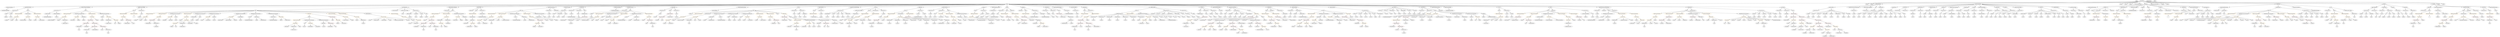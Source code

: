strict digraph {
	graph [bb="0,0,47987,828"];
	node [label="\N"];
	Enter	[height=0.5,
		pos="41108,810",
		width=0.83628];
	ElementaryTypeName_bool_2	[color=black,
		height=0.5,
		label=bool,
		pos="35387,450",
		width=0.76697];
	ExpressionStatement_Unnamed_26	[color=orange,
		height=0.5,
		label=ExpressionStatement,
		pos="15352,378",
		width=2.458];
	FunctionCall_Unnamed_26	[color=orange,
		height=0.5,
		label=FunctionCall,
		pos="15287,306",
		width=1.6125];
	ExpressionStatement_Unnamed_26 -> FunctionCall_Unnamed_26	[pos="e,15303,323.79 15336,360.05 15328,351.63 15319,341.28 15310,331.97"];
	Identifier_auction_18	[color=black,
		height=0.5,
		label=auction,
		pos="11718,306",
		width=1.0442];
	Identifier_msg_21	[color=black,
		height=0.5,
		label=msg,
		pos="45018,306",
		width=0.75];
	BinaryOperation_Unnamed_36	[color=brown,
		height=0.5,
		label=BinaryOperation,
		pos="30365,450",
		width=1.9867];
	Identifier_ownerFee_1	[color=black,
		height=0.5,
		label=ownerFee,
		pos="30379,378",
		width=1.3076];
	BinaryOperation_Unnamed_36 -> Identifier_ownerFee_1	[pos="e,30376,396.1 30368,431.7 30370,424.32 30372,415.52 30373,407.25"];
	Identifier__fee_1	[color=black,
		height=0.5,
		label=_fee,
		pos="30471,378",
		width=0.75];
	BinaryOperation_Unnamed_36 -> Identifier__fee_1	[pos="e,30452,391.43 30390,432.76 30406,422.23 30426,408.48 30443,397.52"];
	FunctionCall_Unnamed_5	[color=orange,
		height=0.5,
		label=FunctionCall,
		pos="41786,450",
		width=1.6125];
	Identifier_require_3	[color=black,
		height=0.5,
		label=require,
		pos="41694,378",
		width=1.0026];
	FunctionCall_Unnamed_5 -> Identifier_require_3	[pos="e,41713,393.63 41765,433.12 41752,423.48 41736,411.06 41722,400.54"];
	Identifier_paused_1	[color=black,
		height=0.5,
		label=paused,
		pos="41785,378",
		width=1.0303];
	FunctionCall_Unnamed_5 -> Identifier_paused_1	[pos="e,41785,396.1 41786,431.7 41786,424.41 41785,415.73 41785,407.54"];
	MemberAccess_Unnamed_11	[color=black,
		height=0.5,
		label=MemberAccess,
		pos="19083,378",
		width=1.9174];
	Identifier_coreContract_1	[color=black,
		height=0.5,
		label=coreContract,
		pos="19083,306",
		width=1.6541];
	MemberAccess_Unnamed_11 -> Identifier_coreContract_1	[pos="e,19083,324.1 19083,359.7 19083,352.41 19083,343.73 19083,335.54"];
	ContractDefinition_Market	[color=black,
		height=0.5,
		label=Market,
		pos="19380,738",
		width=1.0165];
	InheritanceSpecifier_Unnamed_3	[color=black,
		height=0.5,
		label=InheritanceSpecifier,
		pos="173.97,666",
		width=2.3333];
	ContractDefinition_Market -> InheritanceSpecifier_Unnamed_3	[pos="e,250.83,673.67 19343,736.97 18447,736.2 1443,721.1 417.97,684 366.22,682.13 308.41,678.18 262.05,674.56"];
	FunctionDefinition__cancelActiveAuction	[color=black,
		height=0.5,
		label=_cancelActiveAuction,
		pos="518.97,666",
		width=2.5689];
	ContractDefinition_Market -> FunctionDefinition__cancelActiveAuction	[pos="e,610.44,668.97 19343,736.96 18555,736.15 5375.8,722.12 1528,684 1196.7,680.72 804.4,673.01 621.89,669.21"];
	FunctionDefinition_withdrawTokenFromBalance	[color=black,
		height=0.5,
		label=withdrawTokenFromBalance,
		pos="1655,666",
		width=3.2758];
	ContractDefinition_Market -> FunctionDefinition_withdrawTokenFromBalance	[pos="e,1771,669.6 19343,736.96 18580,736.1 6224.8,721.67 2615,684 2316.6,680.89 1966.1,673.82 1782.3,669.84"];
	ModifierDefinition_canBeStoredIn128Bits	[color=black,
		height=0.5,
		label=canBeStoredIn128Bits,
		pos="2718,666",
		width=2.6105];
	ContractDefinition_Market -> ModifierDefinition_canBeStoredIn128Bits	[pos="e,2812.1,667.4 19343,736.84 18519,733.38 4195.6,673.21 2823.4,667.44"];
	FunctionDefinition_receiveApproval_1	[color=black,
		height=0.5,
		label=receiveApproval,
		pos="7760,666",
		width=1.9867];
	ContractDefinition_Market -> FunctionDefinition_receiveApproval_1	[pos="e,7831,668.87 19343,737.05 18834,737.67 13157,743.09 8574,684 8306.2,680.55 7989,672.9 7842.1,669.15"];
	FunctionDefinition_withdrawEthFromBalance_1	[color=black,
		height=0.5,
		label=withdrawEthFromBalance,
		pos="8689,666",
		width=2.957];
	ContractDefinition_Market -> FunctionDefinition_withdrawEthFromBalance_1	[pos="e,8790.1,671.86 19343,736.98 18754,736.67 11317,731.79 9130,684 9018.2,681.56 8890.7,676.38 8801.6,672.38"];
	FunctionDefinition_removeToken	[color=black,
		height=0.5,
		label=removeToken,
		pos="9201,666",
		width=1.7234];
	ContractDefinition_Market -> FunctionDefinition_removeToken	[pos="e,9263.1,667.99 19343,736.89 18885,735.46 14232,720.33 10472,684 10017,679.6 9469.3,671.24 9274.4,668.17"];
	FunctionDefinition_cancelCreatorAuction	[color=black,
		height=0.5,
		label=cancelCreatorAuction,
		pos="10572,666",
		width=2.5412];
	ContractDefinition_Market -> FunctionDefinition_cancelCreatorAuction	[pos="e,10652,675.04 19343,736.95 18771,736.09 11693,724.75 10777,684 10740,682.34 10699,679.19 10663,676.06"];
	EventDefinition_AuctionSuccessful	[color=black,
		height=0.5,
		label=AuctionSuccessful,
		pos="10867,666",
		width=2.2362];
	ContractDefinition_Market -> EventDefinition_AuctionSuccessful	[pos="e,10939,674.28 19343,736.94 18782,735.94 11958,723.06 11074,684 11033,682.2 10988,678.69 10951,675.32"];
	FunctionDefinition__isOnAuction	[color=black,
		height=0.5,
		label=_isOnAuction,
		pos="11146,666",
		width=1.7372];
	ContractDefinition_Market -> FunctionDefinition__isOnAuction	[pos="e,11208,669.31 19343,737.07 18919,737.83 14936,743.15 11716,684 11538,680.72 11328,673.64 11219,669.73"];
	InheritanceSpecifier_Unnamed_2	[color=black,
		height=0.5,
		label=InheritanceSpecifier,
		pos="11809,666",
		width=2.3333];
	ContractDefinition_Market -> InheritanceSpecifier_Unnamed_2	[pos="e,11878,676.72 19343,736.99 18814,736.79 12740,733.48 11952,684 11931,682.71 11909,680.49 11889,678.08"];
	FunctionDefinition_cancelActiveAuction	[color=black,
		height=0.5,
		label=cancelActiveAuction,
		pos="12048,666",
		width=2.4303];
	ContractDefinition_Market -> FunctionDefinition_cancelActiveAuction	[pos="e,12134,669.27 19343,736.9 18954,735.77 15568,724.99 12827,684 12582,680.33 12293,673.34 12146,669.56"];
	FunctionDefinition__computeFee	[color=black,
		height=0.5,
		label=_computeFee,
		pos="12898,666",
		width=1.7095];
	ContractDefinition_Market -> FunctionDefinition__computeFee	[pos="e,12960,667.67 19343,736.6 18854,731.32 13649,675.11 12971,667.78"];
	StateVariableDeclaration_Unnamed_7	[color=black,
		height=0.5,
		label=StateVariableDeclaration,
		pos="14720,666",
		width=2.8184];
	ContractDefinition_Market -> StateVariableDeclaration_Unnamed_7	[pos="e,14819,670.11 19343,736.71 19046,734.34 17005,717.32 15348,684 15167,680.36 14956,674.28 14831,670.46"];
	FunctionDefinition__bid	[color=black,
		height=0.5,
		label=_bid,
		pos="15385,666",
		width=0.76697];
	ContractDefinition_Market -> FunctionDefinition__bid	[pos="e,15413,668.58 19343,736.91 19064,736.1 17236,729.21 15752,684 15632,680.35 15491,672.91 15424,669.2"];
	FunctionDefinition__removeAuction	[color=black,
		height=0.5,
		label=_removeAuction,
		pos="15834,666",
		width=2.0145];
	ContractDefinition_Market -> FunctionDefinition__removeAuction	[pos="e,15905,669.68 19343,736.57 19090,733.54 17582,714.82 16354,684 16199,680.12 16019,673.83 15917,670.09"];
	EventDefinition_AuctionSuccessfulForToken	[color=black,
		height=0.5,
		label=AuctionSuccessfulForToken,
		pos="16481,666",
		width=3.2758];
	ContractDefinition_Market -> EventDefinition_AuctionSuccessfulForToken	[pos="e,16591,672.94 19343,736.6 19114,734.02 17861,718.82 16840,684 16761,681.3 16672,677.08 16602,673.53"];
	FunctionDefinition_bid_1	[color=black,
		height=0.5,
		label=bid,
		pos="16876,666",
		width=0.75];
	ContractDefinition_Market -> FunctionDefinition_bid_1	[pos="e,16903,667.77 19343,735.97 19058,728 17206,676.23 16915,668.08"];
	FunctionDefinition__addAuction	[color=black,
		height=0.5,
		label=_addAuction,
		pos="17735,666",
		width=1.6402];
	ContractDefinition_Market -> FunctionDefinition__addAuction	[pos="e,17793,669.74 19343,735.53 19191,729.42 18596,705.4 18106,684 18001,679.4 17879,673.75 17804,670.26"];
	FunctionDefinition_getCurrentPrice	[color=black,
		height=0.5,
		label=getCurrentPrice,
		pos="18184,666",
		width=1.9036];
	ContractDefinition_Market -> FunctionDefinition_getCurrentPrice	[pos="e,18250,670.88 19344,734.87 19178,725.17 18494,685.15 18262,671.55"];
	FunctionDefinition__transfer	[color=black,
		height=0.5,
		label=_transfer,
		pos="18929,666",
		width=1.2105];
	ContractDefinition_Market -> FunctionDefinition__transfer	[pos="e,18969,673.24 19345,731.62 19267,719.39 19073,689.42 18981,675"];
	StateVariableDeclaration_Unnamed_5	[color=black,
		height=0.5,
		label=StateVariableDeclaration,
		pos="19169,666",
		width=2.8184];
	ContractDefinition_Market -> StateVariableDeclaration_Unnamed_5	[pos="e,19215,682.37 19350,727.12 19318,716.45 19266,699.21 19226,685.91"];
	FunctionDefinition_setFee	[color=black,
		height=0.5,
		label=setFee,
		pos="19380,666",
		width=0.96103];
	ContractDefinition_Market -> FunctionDefinition_setFee	[pos="e,19380,684.1 19380,719.7 19380,712.41 19380,703.73 19380,695.54"];
	FunctionDefinition_addToken	[color=black,
		height=0.5,
		label=addToken,
		pos="19692,666",
		width=1.3491];
	ContractDefinition_Market -> FunctionDefinition_addToken	[pos="e,19651,676.18 19413,729.64 19467,717.5 19575,693.2 19640,678.69"];
	FunctionDefinition_isOnAuction	[color=black,
		height=0.5,
		label=isOnAuction,
		pos="20184,666",
		width=1.5986];
	ContractDefinition_Market -> FunctionDefinition_isOnAuction	[pos="e,20129,671.78 19416,733.86 19541,722.99 19955,686.91 20118,672.76"];
	StateVariableDeclaration_Unnamed_3	[color=black,
		height=0.5,
		label=StateVariableDeclaration,
		pos="20425,666",
		width=2.8184];
	ContractDefinition_Market -> StateVariableDeclaration_Unnamed_3	[pos="e,20340,675.97 19417,735.26 19536,729.44 19928,709.61 20251,684 20276,682.01 20303,679.53 20328,677.09"];
	EventDefinition_AuctionCancelled	[color=black,
		height=0.5,
		label=AuctionCancelled,
		pos="20653,666",
		width=2.1254];
	ContractDefinition_Market -> EventDefinition_AuctionCancelled	[pos="e,20591,677.05 19416,736.62 19560,734.84 20096,725.61 20535,684 20550,682.62 20565,680.69 20580,678.64"];
	ModifierDefinition_onlyOperator	[color=black,
		height=0.5,
		label=onlyOperator,
		pos="20873,666",
		width=1.6679];
	ContractDefinition_Market -> ModifierDefinition_onlyOperator	[pos="e,20820,674.81 19417,736.74 19575,735.38 20215,727.34 20739,684 20762,682.11 20787,679.2 20809,676.31"];
	FunctionDefinition_getAuctionInfo_1	[color=black,
		height=0.5,
		label=getAuctionInfo,
		pos="22213,666",
		width=1.8481];
	ContractDefinition_Market -> FunctionDefinition_getAuctionInfo_1	[pos="e,22147,668.64 19417,736.09 19714,728.75 21714,679.32 22135,668.92"];
	FunctionDefinition__isOwner	[color=black,
		height=0.5,
		label=_isOwner,
		pos="23157,666",
		width=1.2937];
	ContractDefinition_Market -> FunctionDefinition__isOwner	[pos="e,23110,667.93 19417,736.35 19665,731.96 21111,706.27 22289,684 22594,678.23 22960,670.95 23099,668.16"];
	StateVariableDeclaration_Unnamed_4	[color=black,
		height=0.5,
		label=StateVariableDeclaration,
		pos="23430,666",
		width=2.8184];
	ContractDefinition_Market -> StateVariableDeclaration_Unnamed_4	[pos="e,23342,675.22 19417,736.82 19761,735.08 22418,720.61 23213,684 23251,682.23 23294,679.18 23330,676.15"];
	FunctionDefinition__computeCurrentPrice	[color=black,
		height=0.5,
		label=_computeCurrentPrice,
		pos="23724,666",
		width=2.6382];
	ContractDefinition_Market -> FunctionDefinition__computeCurrentPrice	[pos="e,23643,675.83 19417,736.94 19777,736.26 22675,729.41 23540,684 23570,682.42 23603,679.71 23632,676.91"];
	FunctionDefinition_setOperator	[color=black,
		height=0.5,
		label=setOperator,
		pos="24451,666",
		width=1.5155];
	ContractDefinition_Market -> FunctionDefinition_setOperator	[pos="e,24397,668.76 19417,736.78 19730,734.84 21992,719.98 23828,684 24031,680.01 24272,672.71 24386,669.11"];
	FunctionDefinition_getPriceInToken	[color=black,
		height=0.5,
		label=getPriceInToken,
		pos="24923,666",
		width=2.0006];
	ContractDefinition_Market -> FunctionDefinition_getPriceInToken	[pos="e,24853,670.58 19417,737.06 19758,737.55 22385,739.34 24515,684 24628,681.05 24759,675.15 24842,671.14"];
	EventDefinition_AuctionCreated	[color=black,
		height=0.5,
		label=AuctionCreated,
		pos="25634,666",
		width=1.9174];
	ContractDefinition_Market -> EventDefinition_AuctionCreated	[pos="e,25566,669.23 19417,736.9 19774,735.89 22663,726.61 25004,684 25202,680.39 25435,673.38 25555,669.58"];
	StructDefinition_Auction	[color=black,
		height=0.5,
		label=Auction,
		pos="26839,666",
		width=1.1135];
	ContractDefinition_Market -> StructDefinition_Auction	[pos="e,26799,667.7 19417,736.79 19798,734.56 23066,715.03 25712,684 26127,679.13 26628,670.66 26787,667.9"];
	FunctionDefinition__currentPrice	[color=black,
		height=0.5,
		label=_currentPrice,
		pos="27365,666",
		width=1.6818];
	ContractDefinition_Market -> FunctionDefinition__currentPrice	[pos="e,27305,669.67 19417,736.89 19913,735.35 25297,717.95 26888,684 27032,680.92 27201,674.16 27294,670.15"];
	StateVariableDeclaration_Unnamed_6	[color=black,
		height=0.5,
		label=StateVariableDeclaration,
		pos="27617,666",
		width=2.8184];
	ContractDefinition_Market -> StateVariableDeclaration_Unnamed_6	[pos="e,27533,676.39 19417,736.95 19970,736.23 26579,726.73 27435,684 27463,682.6 27494,680.12 27521,677.49"];
	InheritanceSpecifier_Unnamed_1	[color=black,
		height=0.5,
		label=InheritanceSpecifier,
		pos="27843,666",
		width=2.3333];
	ContractDefinition_Market -> InheritanceSpecifier_Unnamed_1	[pos="e,27779,678 19417,736.91 19999,735.55 27283,717.77 27727,684 27740,682.99 27754,681.39 27768,679.57"];
	FunctionDefinition__escrow	[color=black,
		height=0.5,
		label=_escrow,
		pos="28852,666",
		width=1.1828];
	ContractDefinition_Market -> FunctionDefinition__escrow	[pos="e,28810,667.97 19417,736.95 19865,736.28 24328,728.65 27936,684 28264,679.95 28657,671.41 28798,668.23"];
	FunctionDefinition_setup	[color=black,
		height=0.5,
		label=setup,
		pos="29784,666",
		width=0.85014];
	ContractDefinition_Market -> FunctionDefinition_setup	[pos="e,29753,667.75 19417,736.99 19892,736.84 24877,734.1 28904,684 29226,679.99 29615,671.05 29742,668.02"];
	FunctionDefinition_cancelActiveAuctionWhenPaused_1	[color=black,
		height=0.5,
		label=cancelActiveAuctionWhenPaused,
		pos="30846,666",
		width=3.7887];
	ContractDefinition_Market -> FunctionDefinition_cancelActiveAuctionWhenPaused_1	[pos="e,30712,669.72 19417,736.98 19916,736.65 25398,732.04 29824,684 30136,680.61 30503,673.84 30701,669.94"];
	FunctionDefinition_createAuction_1	[color=black,
		height=0.5,
		label=createAuction,
		pos="32505,666",
		width=1.7234];
	ContractDefinition_Market -> FunctionDefinition_createAuction_1	[pos="e,32443,667.84 19417,736.93 19944,735.87 26057,722.96 30991,684 31545,679.63 32213,670.93 32432,668"];
	FunctionDefinition_getCutieId	[color=black,
		height=0.5,
		label=getCutieId,
		pos="34347,666",
		width=1.363];
	ContractDefinition_Market -> FunctionDefinition_getCutieId	[pos="e,34298,667.57 19417,736.93 19982,735.88 26953,722.28 32576,684 33247,679.43 34061,670.3 34286,667.7"];
	FunctionCall_Unnamed_43	[color=orange,
		height=0.5,
		label=FunctionCall,
		pos="33258,378",
		width=1.6125];
	Identifier_now_1	[color=black,
		height=0.5,
		label=now,
		pos="33219,306",
		width=0.75];
	FunctionCall_Unnamed_43 -> Identifier_now_1	[pos="e,33228,323.31 33249,360.05 33244,352.03 33239,342.26 33234,333.3"];
	ElementaryTypeName_uint40_45	[color=black,
		height=0.5,
		label=uint40,
		pos="33297,306",
		width=0.91945];
	FunctionCall_Unnamed_43 -> ElementaryTypeName_uint40_45	[pos="e,33288,323.31 33267,360.05 33272,352.03 33277,342.26 33282,333.3"];
	NumberLiteral_Unnamed_16	[color=black,
		height=0.5,
		label=NumberLiteral,
		pos="35056,162",
		width=1.765];
	Identifier_require_19	[color=black,
		height=0.5,
		label=require,
		pos="3469,378",
		width=1.0026];
	VariableDeclaration_tokenContract	[color=black,
		height=0.5,
		label=tokenContract,
		pos="5253,450",
		width=1.765];
	UserDefinedTypeName_Unnamed_15	[color=black,
		height=0.5,
		label=UserDefinedTypeName,
		pos="5253,378",
		width=2.7214];
	VariableDeclaration_tokenContract -> UserDefinedTypeName_Unnamed_15	[pos="e,5253,396.1 5253,431.7 5253,424.41 5253,415.73 5253,407.54"];
	Identifier_secondsPassed_1	[color=black,
		height=0.5,
		label=secondsPassed,
		pos="27212,450",
		width=1.8897];
	ParameterList_Unnamed_13	[color=black,
		height=0.5,
		label=ParameterList,
		pos="39900,594",
		width=1.7095];
	Parameter_cooldownIndex_1	[color=black,
		height=0.5,
		label=cooldownIndex,
		pos="40013,522",
		width=1.9174];
	ParameterList_Unnamed_13 -> Parameter_cooldownIndex_1	[pos="e,39987,539.14 39925,577.29 39941,567.79 39960,555.53 39977,545.06"];
	FunctionCall_Unnamed_92	[color=orange,
		height=0.5,
		label=FunctionCall,
		pos="31497,450",
		width=1.6125];
	Identifier_require_24	[color=black,
		height=0.5,
		label=require,
		pos="31497,378",
		width=1.0026];
	FunctionCall_Unnamed_92 -> Identifier_require_24	[pos="e,31497,396.1 31497,431.7 31497,424.41 31497,415.73 31497,407.54"];
	FunctionCall_Unnamed_93	[color=orange,
		height=0.5,
		label=FunctionCall,
		pos="31609,378",
		width=1.6125];
	FunctionCall_Unnamed_92 -> FunctionCall_Unnamed_93	[pos="e,31584,394.49 31522,433.46 31537,423.77 31558,411.15 31575,400.5"];
	ElementaryTypeName_uint128	[color=black,
		height=0.5,
		label=uint128,
		pos="36007,450",
		width=1.0442];
	FunctionCall_Unnamed_113	[color=orange,
		height=0.5,
		label=FunctionCall,
		pos="42663,450",
		width=1.6125];
	Identifier_auction_24	[color=black,
		height=0.5,
		label=auction,
		pos="41878,378",
		width=1.0442];
	FunctionCall_Unnamed_113 -> Identifier_auction_24	[pos="e,41906,390.54 42621,437.12 42613,435.11 42604,433.26 42596,432 42301,387.06 42218,455.43 41925,396 41922,395.43 41919,394.73 41916,\
393.94"];
	Identifier__cutieId_27	[color=black,
		height=0.5,
		label=_cutieId,
		pos="41975,378",
		width=1.1412];
	FunctionCall_Unnamed_113 -> Identifier__cutieId_27	[pos="e,42005,390.65 42621,437.1 42613,435.11 42604,433.28 42596,432 42345,392.56 42274,445.36 42025,396 42022,395.41 42019,394.69 42016,\
393.88"];
	Identifier__addAuction_1	[color=black,
		height=0.5,
		label=_addAuction,
		pos="42093,378",
		width=1.6402];
	FunctionCall_Unnamed_113 -> Identifier__addAuction_1	[pos="e,42136,390.77 42621,437.22 42613,435.23 42604,433.36 42596,432 42405,400.03 42352,427.63 42161,396 42156,395.23 42151,394.3 42147,\
393.28"];
	VariableDeclarationStatement_Unnamed_28	[color=black,
		height=0.5,
		label=VariableDeclarationStatement,
		pos="30941,522",
		width=3.3174];
	VariableDeclaration_auction_6	[color=black,
		height=0.5,
		label=auction,
		pos="30804,450",
		width=1.0442];
	VariableDeclarationStatement_Unnamed_28 -> VariableDeclaration_auction_6	[pos="e,30829,463.69 30908,504.23 30887,493.58 30860,479.79 30839,468.92"];
	IndexAccess_Unnamed_14	[color=black,
		height=0.5,
		label=IndexAccess,
		pos="30941,450",
		width=1.6402];
	VariableDeclarationStatement_Unnamed_28 -> IndexAccess_Unnamed_14	[pos="e,30941,468.1 30941,503.7 30941,496.41 30941,487.73 30941,479.54"];
	ExpressionStatement_Unnamed_50	[color=orange,
		height=0.5,
		label=ExpressionStatement,
		pos="2895,522",
		width=2.458];
	FunctionCall_Unnamed_82	[color=orange,
		height=0.5,
		label=FunctionCall,
		pos="2803,450",
		width=1.6125];
	ExpressionStatement_Unnamed_50 -> FunctionCall_Unnamed_82	[pos="e,2824.3,467.23 2873.2,504.41 2861.3,495.37 2846.4,484.03 2833.4,474.13"];
	ElementaryTypeName_uint40_8	[color=black,
		height=0.5,
		label=uint40,
		pos="40127,450",
		width=0.91945];
	Identifier_msg_5	[color=black,
		height=0.5,
		label=msg,
		pos="8365,162",
		width=0.75];
	ElementaryTypeName_address_31	[color=black,
		height=0.5,
		label=address,
		pos="8952,378",
		width=1.0996];
	ElementaryTypeName_uint40_28	[color=black,
		height=0.5,
		label=uint40,
		pos="26196,450",
		width=0.91945];
	MemberAccess_Unnamed_12	[color=black,
		height=0.5,
		label=MemberAccess,
		pos="28586,378",
		width=1.9174];
	Identifier_coreContract_2	[color=black,
		height=0.5,
		label=coreContract,
		pos="28586,306",
		width=1.6541];
	MemberAccess_Unnamed_12 -> Identifier_coreContract_2	[pos="e,28586,324.1 28586,359.7 28586,352.41 28586,343.73 28586,335.54"];
	ElementaryTypeName_uint40_61	[color=black,
		height=0.5,
		label=uint40,
		pos="10526,450",
		width=0.91945];
	ParameterList_Unnamed_37	[color=black,
		height=0.5,
		label=ParameterList,
		pos="34968,594",
		width=1.7095];
	Parameter__cutieId_11	[color=black,
		height=0.5,
		label=_cutieId,
		pos="34818,522",
		width=1.1412];
	ParameterList_Unnamed_37 -> Parameter__cutieId_11	[pos="e,34845,535.71 34936,578.15 34913,567.13 34880,552.05 34855,540.45"];
	BinaryOperation_Unnamed_6	[color=brown,
		height=0.5,
		label=BinaryOperation,
		pos="20814,378",
		width=1.9867];
	BinaryOperation_Unnamed_8	[color=brown,
		height=0.5,
		label=BinaryOperation,
		pos="20801,306",
		width=1.9867];
	BinaryOperation_Unnamed_6 -> BinaryOperation_Unnamed_8	[pos="e,20804,324.1 20811,359.7 20809,352.32 20808,343.52 20806,335.25"];
	BinaryOperation_Unnamed_7	[color=brown,
		height=0.5,
		label=BinaryOperation,
		pos="20962,306",
		width=1.9867];
	BinaryOperation_Unnamed_6 -> BinaryOperation_Unnamed_7	[pos="e,20929,322.45 20846,361.64 20868,351.55 20896,338.25 20919,327.29"];
	ParameterList_Unnamed_67	[color=black,
		height=0.5,
		label=ParameterList,
		pos="23648,594",
		width=1.7095];
	Parameter_None_5	[color=black,
		height=0.5,
		label=None,
		pos="23605,522",
		width=0.85014];
	ParameterList_Unnamed_67 -> Parameter_None_5	[pos="e,23615,539.31 23638,576.05 23633,567.94 23626,558.04 23621,549.01"];
	Block_Unnamed_10	[color=black,
		height=0.5,
		label=Block,
		pos="2577,594",
		width=0.90558];
	ExpressionStatement_Unnamed_15	[color=orange,
		height=0.5,
		label=ExpressionStatement,
		pos="2382,522",
		width=2.458];
	Block_Unnamed_10 -> ExpressionStatement_Unnamed_15	[pos="e,2424.4,538.24 2550.3,583.41 2520.7,572.81 2472.4,555.47 2435.1,542.08"];
	ExpressionStatement_Unnamed_16	[color=orange,
		height=0.5,
		label=ExpressionStatement,
		pos="2577,522",
		width=2.458];
	Block_Unnamed_10 -> ExpressionStatement_Unnamed_16	[pos="e,2577,540.1 2577,575.7 2577,568.41 2577,559.73 2577,551.54"];
	ExpressionStatement_Unnamed_68	[color=orange,
		height=0.5,
		label=ExpressionStatement,
		pos="42914,522",
		width=2.458];
	ExpressionStatement_Unnamed_68 -> FunctionCall_Unnamed_113	[pos="e,42705,462.71 42863,506.83 42820,494.89 42759,477.86 42716,465.75"];
	UserDefinedTypeName_Unnamed_10	[color=black,
		height=0.5,
		label=UserDefinedTypeName,
		pos="26690,450",
		width=2.7214];
	Identifier_cutieIdToAuction_5	[color=black,
		height=0.5,
		label=cutieIdToAuction,
		pos="20486,306",
		width=2.1254];
	Identifier_ethPerToken	[color=black,
		height=0.5,
		label=ethPerToken,
		pos="26089,306",
		width=1.6125];
	FunctionCall_Unnamed_74	[color=orange,
		height=0.5,
		label=FunctionCall,
		pos="6612,450",
		width=1.6125];
	Identifier__removeAuction_2	[color=black,
		height=0.5,
		label=_removeAuction,
		pos="6612,378",
		width=2.0145];
	FunctionCall_Unnamed_74 -> Identifier__removeAuction_2	[pos="e,6612,396.1 6612,431.7 6612,424.41 6612,415.73 6612,407.54"];
	Identifier_cutieId_1	[color=black,
		height=0.5,
		label=cutieId,
		pos="6739,378",
		width=1.0026];
	FunctionCall_Unnamed_74 -> Identifier_cutieId_1	[pos="e,6715.3,392.04 6639.5,433.81 6658.9,423.15 6684.9,408.83 6705.4,397.5"];
	Identifier__tokenContract_6	[color=black,
		height=0.5,
		label=_tokenContract,
		pos="9011,234",
		width=1.9036];
	Identifier_require_12	[color=black,
		height=0.5,
		label=require,
		pos="29289,378",
		width=1.0026];
	Identifier_msg_11	[color=black,
		height=0.5,
		label=msg,
		pos="16585,306",
		width=0.75];
	ParameterList_Unnamed_5	[color=black,
		height=0.5,
		label=ParameterList,
		pos="37774,594",
		width=1.7095];
	Parameter_owner	[color=black,
		height=0.5,
		label=owner,
		pos="37823,522",
		width=0.93331];
	ParameterList_Unnamed_5 -> Parameter_owner	[pos="e,37812,539.31 37786,576.05 37792,567.85 37799,557.83 37805,548.71"];
	IndexAccess_Unnamed_12	[color=black,
		height=0.5,
		label=IndexAccess,
		pos="18484,450",
		width=1.6402];
	Identifier__cutieId_19	[color=black,
		height=0.5,
		label=_cutieId,
		pos="18570,378",
		width=1.1412];
	IndexAccess_Unnamed_12 -> Identifier__cutieId_19	[pos="e,18551,394.43 18504,432.76 18515,423.47 18530,411.67 18542,401.49"];
	Identifier_cutieIdToAuction_6	[color=black,
		height=0.5,
		label=cutieIdToAuction,
		pos="18706,378",
		width=2.1254];
	IndexAccess_Unnamed_12 -> Identifier_cutieIdToAuction_6	[pos="e,18661,393.06 18524,436.4 18559,425.25 18611,408.86 18651,396.45"];
	BinaryOperation_Unnamed_20	[color=brown,
		height=0.5,
		label=BinaryOperation,
		pos="23348,306",
		width=1.9867];
	FunctionCall_Unnamed_29	[color=orange,
		height=0.5,
		label=FunctionCall,
		pos="23224,234",
		width=1.6125];
	BinaryOperation_Unnamed_20 -> FunctionCall_Unnamed_29	[pos="e,23251,250.34 23320,289.12 23302,279.31 23280,266.63 23261,256"];
	FunctionCall_Unnamed_28	[color=orange,
		height=0.5,
		label=FunctionCall,
		pos="23358,234",
		width=1.6125];
	BinaryOperation_Unnamed_20 -> FunctionCall_Unnamed_28	[pos="e,23356,252.1 23350,287.7 23351,280.32 23353,271.52 23354,263.25"];
	Identifier_auction_14	[color=black,
		height=0.5,
		label=auction,
		pos="21524,378",
		width=1.0442];
	ExpressionStatement_Unnamed_23	[color=orange,
		height=0.5,
		label=ExpressionStatement,
		pos="13520,522",
		width=2.458];
	FunctionCall_Unnamed_20	[color=orange,
		height=0.5,
		label=FunctionCall,
		pos="13074,450",
		width=1.6125];
	ExpressionStatement_Unnamed_23 -> FunctionCall_Unnamed_20	[pos="e,13126,458.49 13455,509.41 13444,507.56 13433,505.7 13423,504 13323,487.67 13207,470.37 13137,460.13"];
	VariableDeclaration_endPrice_1	[color=black,
		height=0.5,
		label=endPrice,
		pos="26049,522",
		width=1.1967];
	ElementaryTypeName_uint128_9	[color=black,
		height=0.5,
		label=uint128,
		pos="26107,450",
		width=1.0442];
	VariableDeclaration_endPrice_1 -> ElementaryTypeName_uint128_9	[pos="e,26094,467.15 26062,504.76 26070,496.19 26078,485.49 26086,475.9"];
	MemberAccess_Unnamed_36	[color=black,
		height=0.5,
		label=MemberAccess,
		pos="3725,450",
		width=1.9174];
	Identifier_auction_7	[color=black,
		height=0.5,
		label=auction,
		pos="3695,378",
		width=1.0442];
	MemberAccess_Unnamed_36 -> Identifier_auction_7	[pos="e,3702.3,396.1 3717.6,431.7 3714.3,424.15 3710.4,415.12 3706.8,406.68"];
	Identifier__auction_8	[color=black,
		height=0.5,
		label=_auction,
		pos="27054,306",
		width=1.1828];
	Parameter__spender	[color=black,
		height=0.5,
		label=_spender,
		pos="45343,522",
		width=1.2521];
	ElementaryTypeName_address_13	[color=black,
		height=0.5,
		label=address,
		pos="45343,450",
		width=1.0996];
	Parameter__spender -> ElementaryTypeName_address_13	[pos="e,45343,468.1 45343,503.7 45343,496.41 45343,487.73 45343,479.54"];
	Identifier__isOnAuction_3	[color=black,
		height=0.5,
		label=_isOnAuction,
		pos="18363,306",
		width=1.7372];
	PragmaDirective_solidity_1	[color=black,
		height=0.5,
		label=solidity,
		pos="35945,738",
		width=1.0442];
	UserDefinedTypeName_Unnamed_3	[color=black,
		height=0.5,
		label=UserDefinedTypeName,
		pos="97.969,594",
		width=2.7214];
	InheritanceSpecifier_Unnamed_3 -> UserDefinedTypeName_Unnamed_3	[pos="e,116.46,612.03 155.57,648.05 146.31,639.52 134.9,629.01 124.68,619.61"];
	UserDefinedTypeName_Unnamed_27	[color=black,
		height=0.5,
		label=UserDefinedTypeName,
		pos="42268,378",
		width=2.7214];
	ExpressionStatement_Unnamed_44	[color=orange,
		height=0.5,
		label=ExpressionStatement,
		pos="3108,522",
		width=2.458];
	FunctionCall_Unnamed_67	[color=orange,
		height=0.5,
		label=FunctionCall,
		pos="3059,450",
		width=1.6125];
	ExpressionStatement_Unnamed_44 -> FunctionCall_Unnamed_67	[pos="e,3070.9,468.1 3095.9,503.7 3090.3,495.73 3083.5,486.1 3077.4,477.26"];
	NumberLiteral_Unnamed_17	[color=black,
		height=0.5,
		label=NumberLiteral,
		pos="35418,90",
		width=1.765];
	ExpressionStatement_Unnamed_57	[color=orange,
		height=0.5,
		label=ExpressionStatement,
		pos="31208,522",
		width=2.458];
	FunctionCall_Unnamed_94	[color=orange,
		height=0.5,
		label=FunctionCall,
		pos="31229,450",
		width=1.6125];
	ExpressionStatement_Unnamed_57 -> FunctionCall_Unnamed_94	[pos="e,31224,468.1 31213,503.7 31215,496.24 31218,487.32 31221,478.97"];
	Block_Unnamed_7	[color=black,
		height=0.5,
		label=Block,
		pos="20873,594",
		width=0.90558];
	ExpressionStatement_Unnamed_12	[color=orange,
		height=0.5,
		label=ExpressionStatement,
		pos="20873,522",
		width=2.458];
	Block_Unnamed_7 -> ExpressionStatement_Unnamed_12	[pos="e,20873,540.1 20873,575.7 20873,568.41 20873,559.73 20873,551.54"];
	ExpressionStatement_Unnamed_11	[color=orange,
		height=0.5,
		label=ExpressionStatement,
		pos="21068,522",
		width=2.458];
	Block_Unnamed_7 -> ExpressionStatement_Unnamed_11	[pos="e,21023,537.81 20898,582.32 20903,580.17 20909,577.97 20914,576 20946,563.83 20982,551.27 21012,541.44"];
	Parameter_startedAt_1	[color=black,
		height=0.5,
		label=startedAt,
		pos="22201,522",
		width=1.2382];
	ElementaryTypeName_uint40_56	[color=black,
		height=0.5,
		label=uint40,
		pos="22476,450",
		width=0.91945];
	Parameter_startedAt_1 -> ElementaryTypeName_uint40_56	[pos="e,22451,462.02 22235,509.83 22241,507.76 22248,505.71 22255,504 22334,483.79 22356,491.32 22434,468 22436,467.37 22438,466.68 22440,\
465.95"];
	FunctionDefinition_transferFrom	[color=black,
		height=0.5,
		label=transferFrom,
		pos="36439,666",
		width=1.6402];
	ParameterList_Unnamed_2	[color=black,
		height=0.5,
		label=ParameterList,
		pos="36364,594",
		width=1.7095];
	FunctionDefinition_transferFrom -> ParameterList_Unnamed_2	[pos="e,36382,611.71 36421,648.41 36412,639.76 36400,629 36390,619.42"];
	ElementaryTypeName_bool_13	[color=black,
		height=0.5,
		label=bool,
		pos="43595,378",
		width=0.76697];
	ElementaryTypeName_uint128_6	[color=black,
		height=0.5,
		label=uint128,
		pos="27111,522",
		width=1.0442];
	Parameter__to_2	[color=black,
		height=0.5,
		label=_to,
		pos="45836,522",
		width=0.75];
	ElementaryTypeName_address_12	[color=black,
		height=0.5,
		label=address,
		pos="45809,450",
		width=1.0996];
	Parameter__to_2 -> ElementaryTypeName_address_12	[pos="e,45815,467.79 45829,504.05 45826,496.32 45823,486.96 45819,478.27"];
	FunctionCall_Unnamed_18	[color=orange,
		height=0.5,
		label=FunctionCall,
		pos="306.97,450",
		width=1.6125];
	Identifier__transfer	[color=black,
		height=0.5,
		label=_transfer,
		pos="109.97,378",
		width=1.2105];
	FunctionCall_Unnamed_18 -> Identifier__transfer	[pos="e,142.29,390.48 269.92,435.83 236.73,424.04 188.04,406.74 153.11,394.33"];
	Identifier__cutieId_6	[color=black,
		height=0.5,
		label=_cutieId,
		pos="212.97,378",
		width=1.1412];
	FunctionCall_Unnamed_18 -> Identifier__cutieId_6	[pos="e,233.25,394.1 285.64,433.12 272.88,423.61 256.47,411.39 242.48,400.97"];
	Identifier__seller	[color=black,
		height=0.5,
		label=_seller,
		pos="306.97,378",
		width=0.96103];
	FunctionCall_Unnamed_18 -> Identifier__seller	[pos="e,306.97,396.1 306.97,431.7 306.97,424.41 306.97,415.73 306.97,407.54"];
	BinaryOperation_Unnamed_57	[color=brown,
		height=0.5,
		label=BinaryOperation,
		pos="1752,378",
		width=1.9867];
	BinaryOperation_Unnamed_61	[color=brown,
		height=0.5,
		label=BinaryOperation,
		pos="1672,306",
		width=1.9867];
	BinaryOperation_Unnamed_57 -> BinaryOperation_Unnamed_61	[pos="e,1691.1,323.71 1733,360.41 1723,351.67 1710.6,340.79 1699.5,331.13"];
	BinaryOperation_Unnamed_58	[color=brown,
		height=0.5,
		label=BinaryOperation,
		pos="1833,306",
		width=1.9867];
	BinaryOperation_Unnamed_57 -> BinaryOperation_Unnamed_58	[pos="e,1813.6,323.71 1771.2,360.41 1781.3,351.67 1793.9,340.79 1805,331.13"];
	ParameterList_Unnamed_7	[color=black,
		height=0.5,
		label=ParameterList,
		pos="39253,594",
		width=1.7095];
	Parameter_cooldownIndex	[color=black,
		height=0.5,
		label=cooldownIndex,
		pos="38908,522",
		width=1.9174];
	ParameterList_Unnamed_7 -> Parameter_cooldownIndex	[pos="e,38960,534.38 39203,583.31 39149,572.9 39061,555.7 38986,540 38981,538.97 38976,537.89 38971,536.79"];
	Parameter_generation	[color=black,
		height=0.5,
		label=generation,
		pos="39044,522",
		width=1.3491];
	ParameterList_Unnamed_7 -> Parameter_generation	[pos="e,39079,534.83 39214,579.83 39178,568.05 39127,550.76 39090,538.35"];
	Parameter_birthTime	[color=black,
		height=0.5,
		label=birthTime,
		pos="39157,522",
		width=1.2937];
	ParameterList_Unnamed_7 -> Parameter_birthTime	[pos="e,39178,538.43 39231,576.76 39218,567.38 39201,555.44 39187,545.2"];
	Parameter_genes	[color=black,
		height=0.5,
		label=genes,
		pos="39253,522",
		width=0.87786];
	ParameterList_Unnamed_7 -> Parameter_genes	[pos="e,39253,540.1 39253,575.7 39253,568.41 39253,559.73 39253,551.54"];
	Parameter_cooldownEndTime	[color=black,
		height=0.5,
		label=cooldownEndTime,
		pos="39385,522",
		width=2.2778];
	ParameterList_Unnamed_7 -> Parameter_cooldownEndTime	[pos="e,39355,539.13 39282,577.81 39300,568.04 39324,555.2 39345,544.41"];
	Parameter_dadId	[color=black,
		height=0.5,
		label=dadId,
		pos="39518,522",
		width=0.90558];
	ParameterList_Unnamed_7 -> Parameter_dadId	[pos="e,39493,533.88 39303,583.34 39349,574.03 39418,558.63 39476,540 39478,539.34 39480,538.62 39482,537.86"];
	Parameter_momId	[color=black,
		height=0.5,
		label=momId,
		pos="39606,522",
		width=1.0442];
	ParameterList_Unnamed_7 -> Parameter_momId	[pos="e,39578,534.26 39309,586.41 39371,578.43 39474,563.12 39560,540 39562,539.35 39565,538.63 39567,537.86"];
	Parameter__from_2	[color=black,
		height=0.5,
		label=_from,
		pos="42258,522",
		width=0.93331];
	ElementaryTypeName_address_16	[color=black,
		height=0.5,
		label=address,
		pos="42258,450",
		width=1.0996];
	Parameter__from_2 -> ElementaryTypeName_address_16	[pos="e,42258,468.1 42258,503.7 42258,496.41 42258,487.73 42258,479.54"];
	VariableDeclaration_candidateContract	[color=black,
		height=0.5,
		label=candidateContract,
		pos="29623,450",
		width=2.1808];
	UserDefinedTypeName_Unnamed_12	[color=black,
		height=0.5,
		label=UserDefinedTypeName,
		pos="29602,378",
		width=2.7214];
	VariableDeclaration_candidateContract -> UserDefinedTypeName_Unnamed_12	[pos="e,29607,396.1 29618,431.7 29616,424.24 29613,415.32 29610,406.97"];
	Identifier_oracle_1	[color=black,
		height=0.5,
		label=oracle,
		pos="25759,306",
		width=0.91945];
	Parameter__to_1	[color=black,
		height=0.5,
		label=_to,
		pos="38428,522",
		width=0.75];
	ElementaryTypeName_address_2	[color=black,
		height=0.5,
		label=address,
		pos="38436,450",
		width=1.0996];
	Parameter__to_1 -> ElementaryTypeName_address_2	[pos="e,38434,468.1 38430,503.7 38431,496.41 38432,487.73 38433,479.54"];
	Parameter__tokenContract_2	[color=black,
		height=0.5,
		label=_tokenContract,
		pos="938.97,522",
		width=1.9036];
	UserDefinedTypeName_Unnamed_22	[color=black,
		height=0.5,
		label=UserDefinedTypeName,
		pos="938.97,450",
		width=2.7214];
	Parameter__tokenContract_2 -> UserDefinedTypeName_Unnamed_22	[pos="e,938.97,468.1 938.97,503.7 938.97,496.41 938.97,487.73 938.97,479.54"];
	Identifier__cutieId_24	[color=black,
		height=0.5,
		label=_cutieId,
		pos="10084,378",
		width=1.1412];
	BinaryOperation_Unnamed_33	[color=brown,
		height=0.5,
		label=BinaryOperation,
		pos="32117,450",
		width=1.9867];
	BinaryOperation_Unnamed_34	[color=brown,
		height=0.5,
		label=BinaryOperation,
		pos="31981,378",
		width=1.9867];
	BinaryOperation_Unnamed_33 -> BinaryOperation_Unnamed_34	[pos="e,32011,394.66 32086,433.29 32067,423.43 32042,410.59 32022,399.88"];
	Identifier__duration_3	[color=black,
		height=0.5,
		label=_duration,
		pos="32117,378",
		width=1.2798];
	BinaryOperation_Unnamed_33 -> Identifier__duration_3	[pos="e,32117,396.1 32117,431.7 32117,424.41 32117,415.73 32117,407.54"];
	VariableDeclaration_seller_2	[color=black,
		height=0.5,
		label=seller,
		pos="3842,450",
		width=0.82242];
	ElementaryTypeName_address_41	[color=black,
		height=0.5,
		label=address,
		pos="3790,378",
		width=1.0996];
	VariableDeclaration_seller_2 -> ElementaryTypeName_address_41	[pos="e,3802.1,395.31 3830.2,433.12 3823.9,424.64 3816,414.02 3808.9,404.43"];
	ElementaryTypeName_uint64	[color=black,
		height=0.5,
		label=uint64,
		pos="38261,450",
		width=0.91945];
	IndexAccess_Unnamed_4	[color=black,
		height=0.5,
		label=IndexAccess,
		pos="34831,162",
		width=1.6402];
	Identifier__extraData	[color=black,
		height=0.5,
		label=_extraData,
		pos="34765,90",
		width=1.4046];
	IndexAccess_Unnamed_4 -> Identifier__extraData	[pos="e,34780,107.47 34815,144.41 34807,135.87 34797,125.28 34788,115.79"];
	NumberLiteral_Unnamed_14	[color=black,
		height=0.5,
		label=NumberLiteral,
		pos="34897,90",
		width=1.765];
	IndexAccess_Unnamed_4 -> NumberLiteral_Unnamed_14	[pos="e,34881,107.47 34847,144.41 34855,135.87 34865,125.28 34874,115.79"];
	MemberAccess_Unnamed_41	[color=black,
		height=0.5,
		label=MemberAccess,
		pos="21056,450",
		width=1.9174];
	Identifier_auction_11	[color=black,
		height=0.5,
		label=auction,
		pos="21056,378",
		width=1.0442];
	MemberAccess_Unnamed_41 -> Identifier_auction_11	[pos="e,21056,396.1 21056,431.7 21056,424.41 21056,415.73 21056,407.54"];
	ParameterList_Unnamed_53	[color=black,
		height=0.5,
		label=ParameterList,
		pos="41341,810",
		width=1.7095];
	TupleExpression_Unnamed_2	[color=black,
		height=0.5,
		label=TupleExpression,
		pos="21570,522",
		width=2.0422];
	TupleExpression_Unnamed_2 -> MemberAccess_Unnamed_41	[pos="e,21106,462.67 21502,514.74 21416,506.35 21263,489.93 21134,468 21128,467.07 21123,466.01 21117,464.89"];
	MemberAccess_Unnamed_40	[color=black,
		height=0.5,
		label=MemberAccess,
		pos="21212,450",
		width=1.9174];
	TupleExpression_Unnamed_2 -> MemberAccess_Unnamed_40	[pos="e,21263,462.36 21512,510.55 21456,500.18 21367,483.62 21290,468 21285,466.95 21279,465.84 21274,464.7"];
	MemberAccess_Unnamed_42	[color=black,
		height=0.5,
		label=MemberAccess,
		pos="21368,450",
		width=1.9174];
	TupleExpression_Unnamed_2 -> MemberAccess_Unnamed_42	[pos="e,21408,464.96 21529,506.67 21497,495.66 21453,480.4 21419,468.64"];
	MemberAccess_Unnamed_44	[color=black,
		height=0.5,
		label=MemberAccess,
		pos="21524,450",
		width=1.9174];
	TupleExpression_Unnamed_2 -> MemberAccess_Unnamed_44	[pos="e,21535,467.79 21559,504.05 21554,496.06 21547,486.33 21541,477.4"];
	MemberAccess_Unnamed_43	[color=black,
		height=0.5,
		label=MemberAccess,
		pos="21680,450",
		width=1.9174];
	TupleExpression_Unnamed_2 -> MemberAccess_Unnamed_43	[pos="e,21655,467.15 21595,504.76 21610,495.4 21629,483.49 21645,473.26"];
	MemberAccess_Unnamed_39	[color=black,
		height=0.5,
		label=MemberAccess,
		pos="21836,450",
		width=1.9174];
	TupleExpression_Unnamed_2 -> MemberAccess_Unnamed_39	[pos="e,21789,463.4 21619,508.16 21664,496.36 21730,478.84 21778,466.32"];
	MemberAccess_Unnamed_45	[color=black,
		height=0.5,
		label=MemberAccess,
		pos="21992,450",
		width=1.9174];
	TupleExpression_Unnamed_2 -> MemberAccess_Unnamed_45	[pos="e,21941,462.52 21633,512.44 21702,502.82 21816,486.13 21914,468 21919,467.02 21925,465.95 21930,464.84"];
	VariableDeclaration_paused	[color=black,
		height=0.5,
		label=paused,
		pos="42200,594",
		width=1.0303];
	ElementaryTypeName_bool_1	[color=black,
		height=0.5,
		label=bool,
		pos="42032,522",
		width=0.76697];
	VariableDeclaration_paused -> ElementaryTypeName_bool_1	[pos="e,42054,533.24 42172,582 42145,571.53 42104,555.17 42069,540 42067,539.33 42066,538.65 42064,537.94"];
	BooleanLiteral_Unnamed	[color=black,
		height=0.5,
		label=BooleanLiteral,
		pos="42142,522",
		width=1.7788];
	VariableDeclaration_paused -> BooleanLiteral_Unnamed	[pos="e,42156,539.63 42187,576.76 42180,568.32 42171,557.8 42163,548.31"];
	FunctionCall_Unnamed_9	[color=orange,
		height=0.5,
		label=FunctionCall,
		pos="24458,450",
		width=1.6125];
	BinaryOperation_Unnamed_9	[color=brown,
		height=0.5,
		label=BinaryOperation,
		pos="24472,378",
		width=1.9867];
	FunctionCall_Unnamed_9 -> BinaryOperation_Unnamed_9	[pos="e,24469,396.1 24461,431.7 24463,424.32 24465,415.52 24466,407.25"];
	Identifier_require_5	[color=black,
		height=0.5,
		label=require,
		pos="24598,378",
		width=1.0026];
	FunctionCall_Unnamed_9 -> Identifier_require_5	[pos="e,24573,391.48 24488,434.15 24510,423.16 24540,408.13 24563,396.54"];
	Parameter__seller_1	[color=black,
		height=0.5,
		label=_seller,
		pos="105.97,522",
		width=0.96103];
	ElementaryTypeName_address_29	[color=black,
		height=0.5,
		label=address,
		pos="105.97,450",
		width=1.0996];
	Parameter__seller_1 -> ElementaryTypeName_address_29	[pos="e,105.97,468.1 105.97,503.7 105.97,496.41 105.97,487.73 105.97,479.54"];
	VariableDeclaration_startPrice	[color=black,
		height=0.5,
		label=startPrice,
		pos="26552,594",
		width=1.266];
	ElementaryTypeName_uint128_5	[color=black,
		height=0.5,
		label=uint128,
		pos="26670,522",
		width=1.0442];
	VariableDeclaration_startPrice -> ElementaryTypeName_uint128_5	[pos="e,26647,536.54 26576,578.5 26594,568.04 26618,553.82 26637,542.39"];
	ElementaryTypeName_bytes_2	[color=black,
		height=0.5,
		label=bytes,
		pos="34412,450",
		width=0.85014];
	FunctionCall_Unnamed_61	[color=orange,
		height=0.5,
		label=FunctionCall,
		pos="34909,234",
		width=1.6125];
	FunctionCall_Unnamed_61 -> IndexAccess_Unnamed_4	[pos="e,34849,179.39 34891,216.76 34881,207.91 34869,196.77 34858,186.93"];
	ElementaryTypeName_uint40_48	[color=black,
		height=0.5,
		label=uint40,
		pos="34941,162",
		width=0.91945];
	FunctionCall_Unnamed_61 -> ElementaryTypeName_uint40_48	[pos="e,34933,179.62 34917,215.7 34920,207.95 34925,198.64 34929,190.02"];
	ExpressionStatement_Unnamed_9	[color=orange,
		height=0.5,
		label=ExpressionStatement,
		pos="41319,522",
		width=2.458];
	BinaryOperation_Unnamed_4	[color=brown,
		height=0.5,
		label=BinaryOperation,
		pos="41319,450",
		width=1.9867];
	ExpressionStatement_Unnamed_9 -> BinaryOperation_Unnamed_4	[pos="e,41319,468.1 41319,503.7 41319,496.41 41319,487.73 41319,479.54"];
	Identifier__tokenContract	[color=black,
		height=0.5,
		label=_tokenContract,
		pos="25273,306",
		width=1.9036];
	ElementaryTypeName_address_43	[color=black,
		height=0.5,
		label=address,
		pos="6461,306",
		width=1.0996];
	PragmaDirective_solidity_4	[color=black,
		height=0.5,
		label=solidity,
		pos="36038,738",
		width=1.0442];
	VariableDeclaration_auction_5	[color=black,
		height=0.5,
		label=auction,
		pos="12005,450",
		width=1.0442];
	UserDefinedTypeName_Unnamed_19	[color=black,
		height=0.5,
		label=UserDefinedTypeName,
		pos="11951,378",
		width=2.7214];
	VariableDeclaration_auction_5 -> UserDefinedTypeName_Unnamed_19	[pos="e,11964,396.12 11992,432.76 11986,424.53 11978,414.32 11971,405.02"];
	EmitStatement_Unnamed_1	[color=black,
		height=0.5,
		label=EmitStatement,
		pos="41490,522",
		width=1.7788];
	FunctionCall_Unnamed_6	[color=orange,
		height=0.5,
		label=FunctionCall,
		pos="41490,450",
		width=1.6125];
	EmitStatement_Unnamed_1 -> FunctionCall_Unnamed_6	[pos="e,41490,468.1 41490,503.7 41490,496.41 41490,487.73 41490,479.54"];
	MemberAccess_Unnamed_26	[color=black,
		height=0.5,
		label=MemberAccess,
		pos="31636,306",
		width=1.9174];
	Identifier_msg_7	[color=black,
		height=0.5,
		label=msg,
		pos="31636,234",
		width=0.75];
	MemberAccess_Unnamed_26 -> Identifier_msg_7	[pos="e,31636,252.1 31636,287.7 31636,280.41 31636,271.73 31636,263.54"];
	Identifier_CutieCoreInterface	[color=black,
		height=0.5,
		label=CutieCoreInterface,
		pos="29799,378",
		width=2.2501];
	ElementaryTypeName_address_9	[color=black,
		height=0.5,
		label=address,
		pos="36328,450",
		width=1.0996];
	ExpressionStatement_Unnamed_43	[color=orange,
		height=0.5,
		label=ExpressionStatement,
		pos="25252,522",
		width=2.458];
	FunctionCall_Unnamed_55	[color=orange,
		height=0.5,
		label=FunctionCall,
		pos="25251,450",
		width=1.6125];
	ExpressionStatement_Unnamed_43 -> FunctionCall_Unnamed_55	[pos="e,25251,468.1 25252,503.7 25252,496.41 25251,487.73 25251,479.54"];
	Identifier__isOnAuction_2	[color=black,
		height=0.5,
		label=_isOnAuction,
		pos="21995,306",
		width=1.7372];
	BinaryOperation_Unnamed_60	[color=brown,
		height=0.5,
		label=BinaryOperation,
		pos="1830,234",
		width=1.9867];
	MemberAccess_Unnamed_53	[color=black,
		height=0.5,
		label=MemberAccess,
		pos="1678,162",
		width=1.9174];
	BinaryOperation_Unnamed_60 -> MemberAccess_Unnamed_53	[pos="e,1711,178.21 1796.6,217.64 1774.5,207.44 1745.2,193.94 1721.2,182.92"];
	Identifier_operatorAddress_2	[color=black,
		height=0.5,
		label=operatorAddress,
		pos="1839,162",
		width=2.0422];
	BinaryOperation_Unnamed_60 -> Identifier_operatorAddress_2	[pos="e,1836.8,180.1 1832.2,215.7 1833.1,208.32 1834.3,199.52 1835.3,191.25"];
	VariableDeclaration_auction_8	[color=black,
		height=0.5,
		label=auction,
		pos="42808,450",
		width=1.0442];
	VariableDeclaration_auction_8 -> UserDefinedTypeName_Unnamed_27	[pos="e,42339,390.81 42775,440.97 42761,437.81 42745,434.37 42730,432 42573,407.07 42532,416.45 42375,396 42367,394.94 42358,393.74 42350,\
392.49"];
	ElementaryTypeName_uint128_21	[color=black,
		height=0.5,
		label=uint128,
		pos="23607,450",
		width=1.0442];
	BinaryOperation_Unnamed_39	[color=brown,
		height=0.5,
		label=BinaryOperation,
		pos="19425,450",
		width=1.9867];
	Identifier_ownerFee_2	[color=black,
		height=0.5,
		label=ownerFee,
		pos="19425,378",
		width=1.3076];
	BinaryOperation_Unnamed_39 -> Identifier_ownerFee_2	[pos="e,19425,396.1 19425,431.7 19425,424.41 19425,415.73 19425,407.54"];
	Identifier__fee_3	[color=black,
		height=0.5,
		label=_fee,
		pos="19517,378",
		width=0.75];
	BinaryOperation_Unnamed_39 -> Identifier__fee_3	[pos="e,19500,392.2 19447,432.41 19460,422.42 19477,409.64 19491,399.09"];
	Parameter__price	[color=black,
		height=0.5,
		label=_price,
		pos="12960,522",
		width=0.94717];
	ElementaryTypeName_uint128_25	[color=black,
		height=0.5,
		label=uint128,
		pos="12960,450",
		width=1.0442];
	Parameter__price -> ElementaryTypeName_uint128_25	[pos="e,12960,468.1 12960,503.7 12960,496.41 12960,487.73 12960,479.54"];
	ParameterList_Unnamed_48	[color=black,
		height=0.5,
		label=ParameterList,
		pos="10807,594",
		width=1.7095];
	VariableDeclaration_cutieId_1	[color=black,
		height=0.5,
		label=cutieId,
		pos="10621,522",
		width=1.0026];
	ParameterList_Unnamed_48 -> VariableDeclaration_cutieId_1	[pos="e,10649,533.62 10770,579.18 10742,568.49 10701,553.33 10666,540 10664,539.23 10662,538.43 10660,537.63"];
	VariableDeclaration_totalPriceWei	[color=black,
		height=0.5,
		label=totalPriceWei,
		pos="10736,522",
		width=1.6818];
	ParameterList_Unnamed_48 -> VariableDeclaration_totalPriceWei	[pos="e,10753,539.47 10790,576.41 10781,567.78 10771,557.06 10761,547.5"];
	VariableDeclaration_winner	[color=black,
		height=0.5,
		label=winner,
		pos="10850,522",
		width=0.97489];
	ParameterList_Unnamed_48 -> VariableDeclaration_winner	[pos="e,10840,539.31 10817,576.05 10822,567.94 10828,558.04 10834,549.01"];
	Block_Unnamed_44	[color=black,
		height=0.5,
		label=Block,
		pos="43592,594",
		width=0.90558];
	Block_Unnamed_44 -> ExpressionStatement_Unnamed_68	[pos="e,42978,534.86 43559,590.95 43471,585.2 43220,567.47 43012,540 43005,539.02 42997,537.88 42989,536.67"];
	VariableDeclarationStatement_Unnamed_34	[color=black,
		height=0.5,
		label=VariableDeclarationStatement,
		pos="43140,522",
		width=3.3174];
	Block_Unnamed_44 -> VariableDeclarationStatement_Unnamed_34	[pos="e,43221,535.54 43561,588.19 43494,577.84 43335,553.13 43232,537.28"];
	ExpressionStatement_Unnamed_65	[color=orange,
		height=0.5,
		label=ExpressionStatement,
		pos="43366,522",
		width=2.458];
	Block_Unnamed_44 -> ExpressionStatement_Unnamed_65	[pos="e,43413,537.64 43564,584.42 43530,573.66 43469,554.94 43424,540.98"];
	VariableDeclarationStatement_Unnamed_33	[color=black,
		height=0.5,
		label=VariableDeclarationStatement,
		pos="43592,522",
		width=3.3174];
	Block_Unnamed_44 -> VariableDeclarationStatement_Unnamed_33	[pos="e,43592,540.1 43592,575.7 43592,568.41 43592,559.73 43592,551.54"];
	ExpressionStatement_Unnamed_66	[color=orange,
		height=0.5,
		label=ExpressionStatement,
		pos="43818,522",
		width=2.458];
	Block_Unnamed_44 -> ExpressionStatement_Unnamed_66	[pos="e,43771,537.64 43620,584.42 43654,573.66 43715,554.94 43760,540.98"];
	ExpressionStatement_Unnamed_67	[color=orange,
		height=0.5,
		label=ExpressionStatement,
		pos="44013,522",
		width=2.458];
	Block_Unnamed_44 -> ExpressionStatement_Unnamed_67	[pos="e,43947,534.47 43623,587.98 43681,578.68 43808,558.06 43915,540 43922,538.84 43929,537.62 43936,536.4"];
	ElementaryTypeName_uint40_16	[color=black,
		height=0.5,
		label=uint40,
		pos="36967,450",
		width=0.91945];
	Block_Unnamed_24	[color=black,
		height=0.5,
		label=Block,
		pos="26932,450",
		width=0.90558];
	ExpressionStatement_Unnamed_28	[color=orange,
		height=0.5,
		label=ExpressionStatement,
		pos="26878,378",
		width=2.458];
	Block_Unnamed_24 -> ExpressionStatement_Unnamed_28	[pos="e,26891,395.8 26920,433.12 26913,424.77 26905,414.32 26898,404.84"];
	NumberLiteral_Unnamed_23	[color=black,
		height=0.5,
		label=NumberLiteral,
		pos="2858,306",
		width=1.765];
	NumberLiteral_Unnamed_1	[color=black,
		height=0.5,
		label=NumberLiteral,
		pos="24519,234",
		width=1.765];
	Parameter_None_4	[color=black,
		height=0.5,
		label=None,
		pos="11080,522",
		width=0.85014];
	ElementaryTypeName_bool_8	[color=black,
		height=0.5,
		label=bool,
		pos="11094,450",
		width=0.76697];
	Parameter_None_4 -> ElementaryTypeName_bool_8	[pos="e,11091,468.1 11083,503.7 11085,496.32 11087,487.52 11088,479.25"];
	Identifier_msg_3	[color=black,
		height=0.5,
		label=msg,
		pos="20690,162",
		width=0.75];
	Parameter__startPrice_3	[color=black,
		height=0.5,
		label=_startPrice,
		pos="44170,522",
		width=1.4046];
	ElementaryTypeName_uint128_42	[color=black,
		height=0.5,
		label=uint128,
		pos="44213,450",
		width=1.0442];
	Parameter__startPrice_3 -> ElementaryTypeName_uint128_42	[pos="e,44203,467.79 44180,504.05 44185,496.06 44191,486.33 44197,477.4"];
	ElementaryTypeName_bool	[color=black,
		height=0.5,
		label=bool,
		pos="36700,450",
		width=0.76697];
	Identifier_owner_5	[color=black,
		height=0.5,
		label=owner,
		pos="8244,234",
		width=0.93331];
	VariableDeclaration_owner	[color=black,
		height=0.5,
		label=owner,
		pos="47916,594",
		width=0.93331];
	ElementaryTypeName_address_4	[color=black,
		height=0.5,
		label=address,
		pos="47947,522",
		width=1.0996];
	VariableDeclaration_owner -> ElementaryTypeName_address_4	[pos="e,47940,539.79 47923,576.05 47927,568.32 47931,558.96 47935,550.27"];
	ParameterList_Unnamed_1	[color=black,
		height=0.5,
		label=ParameterList,
		pos="36505,594",
		width=1.7095];
	Parameter_None	[color=black,
		height=0.5,
		label=None,
		pos="36688,522",
		width=0.85014];
	ParameterList_Unnamed_1 -> Parameter_None	[pos="e,36663,532.73 36542,579.1 36570,568.43 36609,553.33 36644,540 36647,538.97 36649,537.91 36652,536.84"];
	ExpressionStatement_Unnamed_1	[color=orange,
		height=0.5,
		label=ExpressionStatement,
		pos="46483,522",
		width=2.458];
	FunctionCall_Unnamed	[color=orange,
		height=0.5,
		label=FunctionCall,
		pos="46495,450",
		width=1.6125];
	ExpressionStatement_Unnamed_1 -> FunctionCall_Unnamed	[pos="e,46492,468.1 46486,503.7 46487,496.32 46489,487.52 46490,479.25"];
	Identifier__priceOracle	[color=black,
		height=0.5,
		label=_priceOracle,
		pos="19872,378",
		width=1.6264];
	FunctionCall_Unnamed_45	[color=orange,
		height=0.5,
		label=FunctionCall,
		pos="32320,450",
		width=1.6125];
	Identifier_auction_3	[color=black,
		height=0.5,
		label=auction,
		pos="32219,378",
		width=1.0442];
	FunctionCall_Unnamed_45 -> Identifier_auction_3	[pos="e,32240,393.39 32297,433.12 32283,423.23 32264,410.4 32249,399.72"];
	Identifier__cutieId_14	[color=black,
		height=0.5,
		label=_cutieId,
		pos="32316,378",
		width=1.1412];
	FunctionCall_Unnamed_45 -> Identifier__cutieId_14	[pos="e,32317,396.1 32319,431.7 32319,424.41 32318,415.73 32318,407.54"];
	Identifier__addAuction	[color=black,
		height=0.5,
		label=_addAuction,
		pos="32434,378",
		width=1.6402];
	FunctionCall_Unnamed_45 -> Identifier__addAuction	[pos="e,32409,394.49 32345,433.46 32361,423.77 32382,411.15 32399,400.5"];
	EmitStatement_Unnamed_5	[color=black,
		height=0.5,
		label=EmitStatement,
		pos="13691,522",
		width=1.7788];
	FunctionCall_Unnamed_27	[color=orange,
		height=0.5,
		label=FunctionCall,
		pos="13378,450",
		width=1.6125];
	EmitStatement_Unnamed_5 -> FunctionCall_Unnamed_27	[pos="e,13424,461.16 13643,509.88 13634,507.91 13625,505.89 13617,504 13555,490.01 13484,474.28 13435,463.62"];
	BinaryOperation_Unnamed_25	[color=brown,
		height=0.5,
		label=BinaryOperation,
		pos="26878,306",
		width=1.9867];
	Identifier_secondsPassed	[color=black,
		height=0.5,
		label=secondsPassed,
		pos="26799,234",
		width=1.8897];
	BinaryOperation_Unnamed_25 -> Identifier_secondsPassed	[pos="e,26818,251.71 26859,288.41 26849,279.67 26837,268.79 26826,259.13"];
	BinaryOperation_Unnamed_26	[color=brown,
		height=0.5,
		label=BinaryOperation,
		pos="26957,234",
		width=1.9867];
	BinaryOperation_Unnamed_25 -> BinaryOperation_Unnamed_26	[pos="e,26938,251.71 26897,288.41 26907,279.67 26919,268.79 26930,259.13"];
	ElementaryTypeName_uint128_39	[color=black,
		height=0.5,
		label=uint128,
		pos="22649,450",
		width=1.0442];
	ParameterList_Unnamed_88	[color=black,
		height=0.5,
		label=ParameterList,
		pos="11936,594",
		width=1.7095];
	Parameter__cutieId_24	[color=black,
		height=0.5,
		label=_cutieId,
		pos="11335,522",
		width=1.1412];
	ParameterList_Unnamed_88 -> Parameter__cutieId_24	[pos="e,11365,534.5 11891,581.2 11883,579.21 11874,577.35 11865,576 11654,543.04 11595,582.08 11386,540 11383,539.36 11380,538.58 11376,\
537.72"];
	Identifier__cutieId_13	[color=black,
		height=0.5,
		label=_cutieId,
		pos="32881,378",
		width=1.1412];
	FunctionDefinition_isCutieCore	[color=black,
		height=0.5,
		label=isCutieCore,
		pos="36646,666",
		width=1.5155];
	FunctionDefinition_isCutieCore -> ParameterList_Unnamed_1	[pos="e,36535,609.97 36617,650.5 36596,640.22 36568,626.3 36545,614.97"];
	ParameterList_Unnamed	[color=black,
		height=0.5,
		label=ParameterList,
		pos="36646,594",
		width=1.7095];
	FunctionDefinition_isCutieCore -> ParameterList_Unnamed	[pos="e,36646,612.1 36646,647.7 36646,640.41 36646,631.73 36646,623.54"];
	Parameter__cutieId_20	[color=black,
		height=0.5,
		label=_cutieId,
		pos="17027,522",
		width=1.1412];
	ElementaryTypeName_uint40_46	[color=black,
		height=0.5,
		label=uint40,
		pos="16946,450",
		width=0.91945];
	Parameter__cutieId_20 -> ElementaryTypeName_uint40_46	[pos="e,16963,465.77 17009,505.46 16998,495.94 16984,483.58 16971,473.05"];
	Identifier__extraData_6	[color=black,
		height=0.5,
		label=_extraData,
		pos="3164,378",
		width=1.4046];
	MemberAccess_Unnamed_3	[color=black,
		height=0.5,
		label=MemberAccess,
		pos="20690,234",
		width=1.9174];
	MemberAccess_Unnamed_3 -> Identifier_msg_3	[pos="e,20690,180.1 20690,215.7 20690,208.41 20690,199.73 20690,191.54"];
	Identifier__endPrice_2	[color=black,
		height=0.5,
		label=_endPrice,
		pos="33382,378",
		width=1.3353];
	FunctionDefinition_getAuctionInfo	[color=black,
		height=0.5,
		label=getAuctionInfo,
		pos="35260,666",
		width=1.8481];
	FunctionDefinition_getAuctionInfo -> ParameterList_Unnamed_37	[pos="e,35014,606.09 35211,653.36 35160,641.09 35080,621.78 35025,608.76"];
	ParameterList_Unnamed_38	[color=black,
		height=0.5,
		label=ParameterList,
		pos="35260,594",
		width=1.7095];
	FunctionDefinition_getAuctionInfo -> ParameterList_Unnamed_38	[pos="e,35260,612.1 35260,647.7 35260,640.41 35260,631.73 35260,623.54"];
	Identifier_msg_20	[color=black,
		height=0.5,
		label=msg,
		pos="44889,234",
		width=0.75];
	UserDefinedTypeName_Unnamed_18	[color=black,
		height=0.5,
		label=UserDefinedTypeName,
		pos="18898,378",
		width=2.7214];
	ElementaryTypeName_uint40_52	[color=black,
		height=0.5,
		label=uint40,
		pos="34439,306",
		width=0.91945];
	BinaryOperation_Unnamed_54	[color=brown,
		height=0.5,
		label=BinaryOperation,
		pos="20391,522",
		width=1.9867];
	NumberLiteral_Unnamed_24	[color=black,
		height=0.5,
		label=NumberLiteral,
		pos="20459,450",
		width=1.765];
	BinaryOperation_Unnamed_54 -> NumberLiteral_Unnamed_24	[pos="e,20443,467.79 20407,504.05 20416,495.63 20426,485.28 20435,475.97"];
	MemberAccess_Unnamed_46	[color=black,
		height=0.5,
		label=MemberAccess,
		pos="20610,450",
		width=1.9174];
	BinaryOperation_Unnamed_54 -> MemberAccess_Unnamed_46	[pos="e,20567,464.6 20434,507.25 20469,496.02 20519,480.08 20557,468.04"];
	ModifierDefinition_onlyOwner	[color=black,
		height=0.5,
		label=onlyOwner,
		pos="46673,666",
		width=1.4323];
	ParameterList_Unnamed_25	[color=black,
		height=0.5,
		label=ParameterList,
		pos="46563,594",
		width=1.7095];
	ModifierDefinition_onlyOwner -> ParameterList_Unnamed_25	[pos="e,46588,610.81 46649,649.64 46634,640.02 46614,627.47 46597,616.82"];
	Block_Unnamed_1	[color=black,
		height=0.5,
		label=Block,
		pos="46675,594",
		width=0.90558];
	ModifierDefinition_onlyOwner -> Block_Unnamed_1	[pos="e,46674,612.1 46673,647.7 46674,640.41 46674,631.73 46674,623.54"];
	ElementaryTypeName_int256_1	[color=black,
		height=0.5,
		label=int256,
		pos="23324,162",
		width=0.91945];
	ElementaryTypeName_address_15	[color=black,
		height=0.5,
		label=address,
		pos="46379,450",
		width=1.0996];
	Identifier_require_23	[color=black,
		height=0.5,
		label=require,
		pos="12375,378",
		width=1.0026];
	Identifier_auction_12	[color=black,
		height=0.5,
		label=auction,
		pos="21368,378",
		width=1.0442];
	Identifier_auction_16	[color=black,
		height=0.5,
		label=auction,
		pos="18481,306",
		width=1.0442];
	ElementaryTypeName_uint40_50	[color=black,
		height=0.5,
		label=uint40,
		pos="35328,162",
		width=0.91945];
	ParameterList_Unnamed_60	[color=black,
		height=0.5,
		label=ParameterList,
		pos="275.97,594",
		width=1.7095];
	FunctionDefinition__cancelActiveAuction -> ParameterList_Unnamed_60	[pos="e,318.55,607.27 468.62,650.5 428,638.79 370.99,622.37 329.54,610.43"];
	Block_Unnamed_15	[color=black,
		height=0.5,
		label=Block,
		pos="518.97,594",
		width=0.90558];
	FunctionDefinition__cancelActiveAuction -> Block_Unnamed_15	[pos="e,518.97,612.1 518.97,647.7 518.97,640.41 518.97,631.73 518.97,623.54"];
	ExpressionStatement_Unnamed_38	[color=orange,
		height=0.5,
		label=ExpressionStatement,
		pos="29261,522",
		width=2.458];
	BinaryOperation_Unnamed_37	[color=brown,
		height=0.5,
		label=BinaryOperation,
		pos="29216,450",
		width=1.9867];
	ExpressionStatement_Unnamed_38 -> BinaryOperation_Unnamed_37	[pos="e,29227,468.1 29250,503.7 29245,495.81 29239,486.3 29233,477.55"];
	BinaryOperation_Unnamed_24	[color=brown,
		height=0.5,
		label=BinaryOperation,
		pos="27054,450",
		width=1.9867];
	MemberAccess_Unnamed_17	[color=black,
		height=0.5,
		label=MemberAccess,
		pos="27054,378",
		width=1.9174];
	BinaryOperation_Unnamed_24 -> MemberAccess_Unnamed_17	[pos="e,27054,396.1 27054,431.7 27054,424.41 27054,415.73 27054,407.54"];
	Identifier_timeNow	[color=black,
		height=0.5,
		label=timeNow,
		pos="27185,378",
		width=1.2244];
	BinaryOperation_Unnamed_24 -> Identifier_timeNow	[pos="e,27159,392.76 27083,433.29 27103,422.88 27129,409.15 27149,398.1"];
	Parameter__id_2	[color=black,
		height=0.5,
		label=_id,
		pos="38184,522",
		width=0.75];
	ElementaryTypeName_uint40_6	[color=black,
		height=0.5,
		label=uint40,
		pos="38177,450",
		width=0.91945];
	Parameter__id_2 -> ElementaryTypeName_uint40_6	[pos="e,38179,468.1 38182,503.7 38182,496.41 38181,487.73 38180,479.54"];
	FunctionCall_Unnamed_104	[color=orange,
		height=0.5,
		label=FunctionCall,
		pos="1253,450",
		width=1.6125];
	Identifier__withdrawToAddress	[color=black,
		height=0.5,
		label=_withdrawToAddress,
		pos="986.97,378",
		width=2.555];
	FunctionCall_Unnamed_104 -> Identifier__withdrawToAddress	[pos="e,1040.4,393.05 1209.6,437.6 1166.7,426.29 1100.3,408.83 1051.2,395.9"];
	Identifier_balance	[color=black,
		height=0.5,
		label=balance,
		pos="1136,378",
		width=1.0719];
	FunctionCall_Unnamed_104 -> Identifier_balance	[pos="e,1159.1,392.83 1227,433.46 1209.8,423.2 1187.2,409.66 1168.8,398.65"];
	MemberAccess_Unnamed_56	[color=black,
		height=0.5,
		label=MemberAccess,
		pos="1262,378",
		width=1.9174];
	FunctionCall_Unnamed_104 -> MemberAccess_Unnamed_56	[pos="e,1259.8,396.1 1255.2,431.7 1256.1,424.32 1257.3,415.52 1258.3,407.25"];
	FunctionCall_Unnamed_66	[color=orange,
		height=0.5,
		label=FunctionCall,
		pos="5407,450",
		width=1.6125];
	Identifier_ERC20	[color=black,
		height=0.5,
		label=ERC20,
		pos="5407,378",
		width=1.0581];
	FunctionCall_Unnamed_66 -> Identifier_ERC20	[pos="e,5407,396.1 5407,431.7 5407,424.41 5407,415.73 5407,407.54"];
	Identifier__tokenContract_1	[color=black,
		height=0.5,
		label=_tokenContract,
		pos="5532,378",
		width=1.9036];
	FunctionCall_Unnamed_66 -> Identifier__tokenContract_1	[pos="e,5504,394.64 5434.1,433.81 5451.6,423.99 5474.7,411.08 5494,400.25"];
	Block_Unnamed_2	[color=black,
		height=0.5,
		label=Block,
		pos="47315,594",
		width=0.90558];
	ExpressionStatement_Unnamed_3	[color=orange,
		height=0.5,
		label=ExpressionStatement,
		pos="47145,522",
		width=2.458];
	Block_Unnamed_2 -> ExpressionStatement_Unnamed_3	[pos="e,47183,538.62 47290,582.52 47264,572.07 47225,555.76 47193,542.85"];
	EmitStatement_Unnamed	[color=black,
		height=0.5,
		label=EmitStatement,
		pos="47316,522",
		width=1.7788];
	Block_Unnamed_2 -> EmitStatement_Unnamed	[pos="e,47316,540.1 47315,575.7 47315,568.41 47315,559.73 47316,551.54"];
	ExpressionStatement_Unnamed_4	[color=orange,
		height=0.5,
		label=ExpressionStatement,
		pos="47487,522",
		width=2.458];
	Block_Unnamed_2 -> ExpressionStatement_Unnamed_4	[pos="e,47448,538.57 47341,582.36 47346,580.24 47351,578.04 47356,576 47383,564.94 47413,552.72 47438,542.81"];
	ElementaryTypeName_uint16	[color=black,
		height=0.5,
		label=uint16,
		pos="38908,450",
		width=0.91945];
	Parameter_cooldownIndex -> ElementaryTypeName_uint16	[pos="e,38908,468.1 38908,503.7 38908,496.41 38908,487.73 38908,479.54"];
	BinaryOperation_Unnamed_49	[color=brown,
		height=0.5,
		label=BinaryOperation,
		pos="34703,378",
		width=1.9867];
	FunctionCall_Unnamed_64	[color=orange,
		height=0.5,
		label=FunctionCall,
		pos="34696,306",
		width=1.6125];
	BinaryOperation_Unnamed_49 -> FunctionCall_Unnamed_64	[pos="e,34698,324.1 34701,359.7 34701,352.41 34700,343.73 34699,335.54"];
	NumberLiteral_Unnamed_20	[color=black,
		height=0.5,
		label=NumberLiteral,
		pos="34836,306",
		width=1.765];
	BinaryOperation_Unnamed_49 -> NumberLiteral_Unnamed_20	[pos="e,34807,322.42 34733,361.29 34752,351.36 34776,338.41 34797,327.66"];
	BinaryOperation_Unnamed_56	[color=brown,
		height=0.5,
		label=BinaryOperation,
		pos="10386,378",
		width=1.9867];
	FunctionCall_Unnamed_98	[color=orange,
		height=0.5,
		label=FunctionCall,
		pos="10333,306",
		width=1.6125];
	BinaryOperation_Unnamed_56 -> FunctionCall_Unnamed_98	[pos="e,10346,323.79 10373,360.05 10367,351.89 10359,341.91 10353,332.82"];
	Identifier_seller_5	[color=black,
		height=0.5,
		label=seller,
		pos="10439,306",
		width=0.82242];
	BinaryOperation_Unnamed_56 -> Identifier_seller_5	[pos="e,10427,322.83 10399,360.05 10405,351.56 10413,341.11 10420,331.73"];
	ExpressionStatement_Unnamed_17	[color=orange,
		height=0.5,
		label=ExpressionStatement,
		pos="17175,522",
		width=2.458];
	FunctionCall_Unnamed_12	[color=orange,
		height=0.5,
		label=FunctionCall,
		pos="17055,450",
		width=1.6125];
	ExpressionStatement_Unnamed_17 -> FunctionCall_Unnamed_12	[pos="e,17081,466.35 17147,504.59 17130,494.88 17109,482.49 17091,472.07"];
	ElementaryTypeName_uint40_54	[color=black,
		height=0.5,
		label=uint40,
		pos="23094,450",
		width=0.91945];
	ExpressionStatement_Unnamed_63	[color=orange,
		height=0.5,
		label=ExpressionStatement,
		pos="19743,522",
		width=2.458];
	BinaryOperation_Unnamed_62	[color=brown,
		height=0.5,
		label=BinaryOperation,
		pos="19721,450",
		width=1.9867];
	ExpressionStatement_Unnamed_63 -> BinaryOperation_Unnamed_62	[pos="e,19726,468.1 19738,503.7 19735,496.24 19732,487.32 19730,478.97"];
	ElementaryTypeName_uint256_6	[color=black,
		height=0.5,
		label=uint256,
		pos="45904,450",
		width=1.0442];
	FunctionCall_Unnamed_84	[color=orange,
		height=0.5,
		label=FunctionCall,
		pos="22054,378",
		width=1.6125];
	FunctionCall_Unnamed_84 -> Identifier__isOnAuction_2	[pos="e,22009,323.96 22040,360.41 22033,352.08 22024,341.8 22016,332.49"];
	Identifier_auction_8	[color=black,
		height=0.5,
		label=auction,
		pos="22113,306",
		width=1.0442];
	FunctionCall_Unnamed_84 -> Identifier_auction_8	[pos="e,22099,322.99 22068,360.41 22075,351.83 22084,341.19 22092,331.67"];
	NumberLiteral_Unnamed_13	[color=black,
		height=0.5,
		label=NumberLiteral,
		pos="26003,378",
		width=1.765];
	ParameterList_Unnamed_91	[color=black,
		height=0.5,
		label=ParameterList,
		pos="1118,594",
		width=1.7095];
	FunctionDefinition_withdrawTokenFromBalance -> ParameterList_Unnamed_91	[pos="e,1173.4,602.22 1567.5,653.6 1460.4,639.64 1281.4,616.3 1184.7,603.7"];
	Block_Unnamed_41	[color=black,
		height=0.5,
		label=Block,
		pos="1655,594",
		width=0.90558];
	FunctionDefinition_withdrawTokenFromBalance -> Block_Unnamed_41	[pos="e,1655,612.1 1655,647.7 1655,640.41 1655,631.73 1655,623.54"];
	VariableDeclaration_ETHPrice	[color=black,
		height=0.5,
		label=ETHPrice,
		pos="40168,594",
		width=1.3214];
	ElementaryTypeName_uint256_10	[color=black,
		height=0.5,
		label=uint256,
		pos="40210,522",
		width=1.0442];
	VariableDeclaration_ETHPrice -> ElementaryTypeName_uint256_10	[pos="e,40200,539.79 40178,576.05 40183,568.06 40189,558.33 40194,549.4"];
	Parameter__cutieId_28	[color=black,
		height=0.5,
		label=_cutieId,
		pos="44692,522",
		width=1.1412];
	ElementaryTypeName_uint40_65	[color=black,
		height=0.5,
		label=uint40,
		pos="44692,450",
		width=0.91945];
	Parameter__cutieId_28 -> ElementaryTypeName_uint40_65	[pos="e,44692,468.1 44692,503.7 44692,496.41 44692,487.73 44692,479.54"];
	ElementaryTypeName_address_3	[color=black,
		height=0.5,
		label=address,
		pos="37822,450",
		width=1.0996];
	ElementaryTypeName_uint40_60	[color=black,
		height=0.5,
		label=uint40,
		pos="30715,450",
		width=0.91945];
	FunctionDefinition_unpause	[color=black,
		height=0.5,
		label=unpause,
		pos="40511,666",
		width=1.1412];
	Block_Unnamed_6	[color=black,
		height=0.5,
		label=Block,
		pos="40266,594",
		width=0.90558];
	FunctionDefinition_unpause -> Block_Unnamed_6	[pos="e,40291,605.78 40475,657.09 40434,647.76 40366,631.08 40308,612 40306,611.31 40304,610.58 40302,609.81"];
	ModifierInvocation_whenPaused	[color=black,
		height=0.5,
		label=whenPaused,
		pos="40374,594",
		width=1.5848];
	FunctionDefinition_unpause -> ModifierInvocation_whenPaused	[pos="e,40403,609.73 40485,651.67 40465,641.28 40436,626.69 40413,614.92"];
	ParameterList_Unnamed_32	[color=black,
		height=0.5,
		label=ParameterList,
		pos="40511,594",
		width=1.7095];
	FunctionDefinition_unpause -> ParameterList_Unnamed_32	[pos="e,40511,612.1 40511,647.7 40511,640.41 40511,631.73 40511,623.54"];
	ModifierInvocation_onlyOwner_2	[color=black,
		height=0.5,
		label=onlyOwner,
		pos="40642,594",
		width=1.4323];
	FunctionDefinition_unpause -> ModifierInvocation_onlyOwner_2	[pos="e,40615,609.66 40536,651.5 40556,641.15 40583,626.69 40605,614.99"];
	IndexAccess_Unnamed_16	[color=black,
		height=0.5,
		label=IndexAccess,
		pos="20008,378",
		width=1.6402];
	Identifier_priceOracle_1	[color=black,
		height=0.5,
		label=priceOracle,
		pos="19943,306",
		width=1.4877];
	IndexAccess_Unnamed_16 -> Identifier_priceOracle_1	[pos="e,19958,323.47 19993,360.41 19985,351.87 19975,341.28 19966,331.79"];
	FunctionCall_Unnamed_105	[color=orange,
		height=0.5,
		label=FunctionCall,
		pos="20073,306",
		width=1.6125];
	IndexAccess_Unnamed_16 -> FunctionCall_Unnamed_105	[pos="e,20058,323.47 20023,360.41 20031,351.87 20041,341.28 20050,331.79"];
	ParameterList_Unnamed_86	[color=black,
		height=0.5,
		label=ParameterList,
		pos="17945,594",
		width=1.7095];
	Parameter__cutieId_23	[color=black,
		height=0.5,
		label=_cutieId,
		pos="17916,522",
		width=1.1412];
	ParameterList_Unnamed_86 -> Parameter__cutieId_23	[pos="e,17923,540.1 17938,575.7 17935,568.15 17931,559.12 17927,550.68"];
	Identifier_require_6	[color=black,
		height=0.5,
		label=require,
		pos="2352,378",
		width=1.0026];
	BooleanLiteral_Unnamed_1	[color=black,
		height=0.5,
		label=BooleanLiteral,
		pos="42319,594",
		width=1.7788];
	Block_Unnamed_34	[color=black,
		height=0.5,
		label=Block,
		pos="5933,450",
		width=0.90558];
	ExpressionStatement_Unnamed_49	[color=orange,
		height=0.5,
		label=ExpressionStatement,
		pos="5707,378",
		width=2.458];
	Block_Unnamed_34 -> ExpressionStatement_Unnamed_49	[pos="e,5754.2,393.64 5905.3,440.42 5870.5,429.66 5810.1,410.94 5765,396.98"];
	VariableDeclarationStatement_Unnamed_22	[color=black,
		height=0.5,
		label=VariableDeclarationStatement,
		pos="5933,378",
		width=3.3174];
	Block_Unnamed_34 -> VariableDeclarationStatement_Unnamed_22	[pos="e,5933,396.1 5933,431.7 5933,424.41 5933,415.73 5933,407.54"];
	VariableDeclarationStatement_Unnamed_23	[color=black,
		height=0.5,
		label=VariableDeclarationStatement,
		pos="6190,378",
		width=3.3174];
	Block_Unnamed_34 -> VariableDeclarationStatement_Unnamed_23	[pos="e,6133.8,394.3 5962,441.11 6000.7,430.54 6070.7,411.49 6122.9,397.26"];
	ExpressionStatement_Unnamed_58	[color=orange,
		height=0.5,
		label=ExpressionStatement,
		pos="9451,522",
		width=2.458];
	FunctionCall_Unnamed_95	[color=orange,
		height=0.5,
		label=FunctionCall,
		pos="9431,450",
		width=1.6125];
	ExpressionStatement_Unnamed_58 -> FunctionCall_Unnamed_95	[pos="e,9435.9,468.1 9446,503.7 9443.9,496.24 9441.3,487.32 9439,478.97"];
	ElementaryTypeName_address_34	[color=black,
		height=0.5,
		label=address,
		pos="33885,450",
		width=1.0996];
	Identifier_auction_4	[color=black,
		height=0.5,
		label=auction,
		pos="6952,306",
		width=1.0442];
	Parameter__cutieId_14	[color=black,
		height=0.5,
		label=_cutieId,
		pos="18883,522",
		width=1.1412];
	ElementaryTypeName_uint40_33	[color=black,
		height=0.5,
		label=uint40,
		pos="18822,450",
		width=0.91945];
	Parameter__cutieId_14 -> ElementaryTypeName_uint40_33	[pos="e,18836,466.67 18869,504.76 18861,495.98 18852,484.96 18843,475.19"];
	Parameter__cutieId_7	[color=black,
		height=0.5,
		label=_cutieId,
		pos="36967,522",
		width=1.1412];
	Parameter__cutieId_7 -> ElementaryTypeName_uint40_16	[pos="e,36967,468.1 36967,503.7 36967,496.41 36967,487.73 36967,479.54"];
	Identifier_Pause	[color=black,
		height=0.5,
		label=Pause,
		pos="41490,378",
		width=0.90558];
	Parameter__tokenContract_1	[color=black,
		height=0.5,
		label=_tokenContract,
		pos="7839,522",
		width=1.9036];
	ElementaryTypeName_address_40	[color=black,
		height=0.5,
		label=address,
		pos="7863,450",
		width=1.0996];
	Parameter__tokenContract_1 -> ElementaryTypeName_address_40	[pos="e,7857.1,468.1 7844.9,503.7 7847.5,496.24 7850.5,487.32 7853.4,478.97"];
	ElementaryTypeName_uint40_62	[color=black,
		height=0.5,
		label=uint40,
		pos="44395,450",
		width=0.91945];
	Identifier_cutieIdToAuction_9	[color=black,
		height=0.5,
		label=cutieIdToAuction,
		pos="10220,378",
		width=2.1254];
	Block_Unnamed_35	[color=black,
		height=0.5,
		label=Block,
		pos="21906,594",
		width=0.90558];
	Block_Unnamed_35 -> TupleExpression_Unnamed_2	[pos="e,21625,534.38 21876,586.73 21822,575.51 21708,551.77 21635,536.64"];
	ExpressionStatement_Unnamed_51	[color=orange,
		height=0.5,
		label=ExpressionStatement,
		pos="21793,522",
		width=2.458];
	Block_Unnamed_35 -> ExpressionStatement_Unnamed_51	[pos="e,21820,539.57 21885,579.83 21869,570.21 21848,556.92 21829,545.61"];
	VariableDeclarationStatement_Unnamed_24	[color=black,
		height=0.5,
		label=VariableDeclarationStatement,
		pos="22019,522",
		width=3.3174];
	Block_Unnamed_35 -> VariableDeclarationStatement_Unnamed_24	[pos="e,21992,539.82 21927,579.83 21943,570.28 21964,557.1 21982,545.85"];
	FunctionDefinition_getGeneration	[color=black,
		height=0.5,
		label=getGeneration,
		pos="36928,666",
		width=1.7234];
	ParameterList_Unnamed_15	[color=black,
		height=0.5,
		label=ParameterList,
		pos="36787,594",
		width=1.7095];
	FunctionDefinition_getGeneration -> ParameterList_Unnamed_15	[pos="e,36817,609.99 36898,649.98 36877,639.79 36850,626.19 36827,615.07"];
	ParameterList_Unnamed_14	[color=black,
		height=0.5,
		label=ParameterList,
		pos="36928,594",
		width=1.7095];
	FunctionDefinition_getGeneration -> ParameterList_Unnamed_14	[pos="e,36928,612.1 36928,647.7 36928,640.41 36928,631.73 36928,623.54"];
	Identifier__cutieId_28	[color=black,
		height=0.5,
		label=_cutieId,
		pos="44682,378",
		width=1.1412];
	ParameterList_Unnamed_30	[color=black,
		height=0.5,
		label=ParameterList,
		pos="42000,594",
		width=1.7095];
	ModifierInvocation_onlyOwner	[color=black,
		height=0.5,
		label=onlyOwner,
		pos="47417,594",
		width=1.4323];
	Parameter__extraData_3	[color=black,
		height=0.5,
		label=_extraData,
		pos="7976,522",
		width=1.4046];
	ElementaryTypeName_bytes_3	[color=black,
		height=0.5,
		label=bytes,
		pos="7976,450",
		width=0.85014];
	Parameter__extraData_3 -> ElementaryTypeName_bytes_3	[pos="e,7976,468.1 7976,503.7 7976,496.41 7976,487.73 7976,479.54"];
	BooleanLiteral_Unnamed_4	[color=black,
		height=0.5,
		label=BooleanLiteral,
		pos="42670,522",
		width=1.7788];
	ElementaryTypeName_address_19	[color=black,
		height=0.5,
		label=address,
		pos="28554,450",
		width=1.0996];
	ElementaryTypeName_uint40_41	[color=black,
		height=0.5,
		label=uint40,
		pos="28310,378",
		width=0.91945];
	StateVariableDeclaration_Unnamed_2	[color=black,
		height=0.5,
		label=StateVariableDeclaration,
		pos="40259,666",
		width=2.8184];
	StateVariableDeclaration_Unnamed_2 -> VariableDeclaration_ETHPrice	[pos="e,40188,610.59 40237,648.05 40225,638.87 40210,627.41 40197,617.49"];
	ElementaryTypeName_address	[color=black,
		height=0.5,
		label=address,
		pos="36615,450",
		width=1.0996];
	FunctionCall_Unnamed_40	[color=orange,
		height=0.5,
		label=FunctionCall,
		pos="31743,378",
		width=1.6125];
	FunctionCall_Unnamed_40 -> MemberAccess_Unnamed_26	[pos="e,31661,323.14 31719,361.29 31705,351.88 31686,339.76 31670,329.36"];
	Identifier__cutieId_12	[color=black,
		height=0.5,
		label=_cutieId,
		pos="31764,306",
		width=1.1412];
	FunctionCall_Unnamed_40 -> Identifier__cutieId_12	[pos="e,31759,324.1 31748,359.7 31750,352.24 31753,343.32 31756,334.97"];
	Identifier__isOwner	[color=black,
		height=0.5,
		label=_isOwner,
		pos="31870,306",
		width=1.2937];
	FunctionCall_Unnamed_40 -> Identifier__isOwner	[pos="e,31844,321.21 31771,361.81 31789,351.54 31814,337.87 31834,326.75"];
	ElementaryTypeName_uint128_29	[color=black,
		height=0.5,
		label=uint128,
		pos="33858,306",
		width=1.0442];
	Identifier__extraData_4	[color=black,
		height=0.5,
		label=_extraData,
		pos="34417,234",
		width=1.4046];
	Identifier__tokenContract_4	[color=black,
		height=0.5,
		label=_tokenContract,
		pos="1262,306",
		width=1.9036];
	Block_Unnamed_27	[color=black,
		height=0.5,
		label=Block,
		pos="32444,594",
		width=0.90558];
	ExpressionStatement_Unnamed_31	[color=orange,
		height=0.5,
		label=ExpressionStatement,
		pos="31900,522",
		width=2.458];
	Block_Unnamed_27 -> ExpressionStatement_Unnamed_31	[pos="e,31973,532.41 32412,588.93 32330,578.35 32107,549.68 31984,533.85"];
	ExpressionStatement_Unnamed_33	[color=orange,
		height=0.5,
		label=ExpressionStatement,
		pos="32130,522",
		width=2.458];
	Block_Unnamed_27 -> ExpressionStatement_Unnamed_33	[pos="e,32188,535.98 32414,586.35 32365,575.42 32266,553.39 32199,538.41"];
	ExpressionStatement_Unnamed_34	[color=orange,
		height=0.5,
		label=ExpressionStatement,
		pos="32327,522",
		width=2.458];
	Block_Unnamed_27 -> ExpressionStatement_Unnamed_34	[pos="e,32354,539.46 32423,580.16 32406,570.41 32383,556.77 32364,545.26"];
	VariableDeclarationStatement_Unnamed_11	[color=black,
		height=0.5,
		label=VariableDeclarationStatement,
		pos="32567,522",
		width=3.3174];
	Block_Unnamed_27 -> VariableDeclarationStatement_Unnamed_11	[pos="e,32537,539.8 32466,580.32 32483,570.62 32507,556.98 32528,545.44"];
	ExpressionStatement_Unnamed_32	[color=orange,
		height=0.5,
		label=ExpressionStatement,
		pos="32901,522",
		width=2.458];
	Block_Unnamed_27 -> ExpressionStatement_Unnamed_32	[pos="e,32822,530.6 32468,581.85 32474,579.63 32480,577.51 32486,576 32545,560.43 32708,542.26 32811,531.75"];
	VariableDeclarationStatement_Unnamed_12	[color=black,
		height=0.5,
		label=VariableDeclarationStatement,
		pos="33591,522",
		width=3.3174];
	Block_Unnamed_27 -> VariableDeclarationStatement_Unnamed_12	[pos="e,33475,526.36 32468,581.68 32474,579.41 32480,577.32 32486,576 32579,555.53 33193,534.92 33463,526.71"];
	IndexAccess_Unnamed_7	[color=black,
		height=0.5,
		label=IndexAccess,
		pos="34690,234",
		width=1.6402];
	Identifier__extraData_3	[color=black,
		height=0.5,
		label=_extraData,
		pos="34558,162",
		width=1.4046];
	IndexAccess_Unnamed_7 -> Identifier__extraData_3	[pos="e,34585,177.44 34661,217.81 34642,207.56 34616,193.93 34595,182.82"];
	NumberLiteral_Unnamed_19	[color=black,
		height=0.5,
		label=NumberLiteral,
		pos="34690,162",
		width=1.765];
	IndexAccess_Unnamed_7 -> NumberLiteral_Unnamed_19	[pos="e,34690,180.1 34690,215.7 34690,208.41 34690,199.73 34690,191.54"];
	ElementaryTypeName_uint16_1	[color=black,
		height=0.5,
		label=uint16,
		pos="39044,450",
		width=0.91945];
	VariableDeclaration_duration	[color=black,
		height=0.5,
		label=duration,
		pos="26657,594",
		width=1.1412];
	ElementaryTypeName_uint40_24	[color=black,
		height=0.5,
		label=uint40,
		pos="26759,522",
		width=0.91945];
	VariableDeclaration_duration -> ElementaryTypeName_uint40_24	[pos="e,26739,536.77 26678,578.5 26693,568.25 26713,554.39 26730,543.09"];
	FunctionCall_Unnamed_47	[color=orange,
		height=0.5,
		label=FunctionCall,
		pos="29799,450",
		width=1.6125];
	FunctionCall_Unnamed_47 -> Identifier_CutieCoreInterface	[pos="e,29799,396.1 29799,431.7 29799,424.41 29799,415.73 29799,407.54"];
	Identifier__coreContractAddress	[color=black,
		height=0.5,
		label=_coreContractAddress,
		pos="29994,378",
		width=2.6659];
	FunctionCall_Unnamed_47 -> Identifier__coreContractAddress	[pos="e,29951,394.43 29836,435.83 29865,425.22 29907,410.15 29941,398.19"];
	ContractDefinition_MarketInterface	[color=black,
		height=0.5,
		label=MarketInterface,
		pos="36163,738",
		width=1.9174];
	ContractDefinition_MarketInterface -> FunctionDefinition_getAuctionInfo	[pos="e,35324,670.87 36114,725.08 36104,723.12 36094,721.31 36085,720 36048,714.85 35533,683.45 35336,671.56"];
	FunctionDefinition_cancelActiveAuctionWhenPaused	[color=black,
		height=0.5,
		label=cancelActiveAuctionWhenPaused,
		pos="35697,666",
		width=3.7887];
	ContractDefinition_MarketInterface -> FunctionDefinition_cancelActiveAuctionWhenPaused	[pos="e,35797,678.51 36112,725.35 36103,723.44 36094,721.57 36085,720 35992,703.6 35886,689.43 35809,679.89"];
	FunctionDefinition_withdrawEthFromBalance	[color=black,
		height=0.5,
		label=withdrawEthFromBalance,
		pos="35958,666",
		width=2.957];
	ContractDefinition_MarketInterface -> FunctionDefinition_withdrawEthFromBalance	[pos="e,36004,682.63 36122,723.17 36092,712.64 36049,698 36015,686.31"];
	FunctionDefinition_bid	[color=black,
		height=0.5,
		label=bid,
		pos="36109,666",
		width=0.75];
	ContractDefinition_MarketInterface -> FunctionDefinition_bid	[pos="e,36121,682.36 36150,720.05 36143,711.44 36135,700.81 36128,691.33"];
	FunctionDefinition_createAuction	[color=black,
		height=0.5,
		label=createAuction,
		pos="36216,666",
		width=1.7234];
	ContractDefinition_MarketInterface -> FunctionDefinition_createAuction	[pos="e,36203,683.79 36176,720.05 36182,711.89 36190,701.91 36196,692.82"];
	Identifier__sender_1	[color=black,
		height=0.5,
		label=_sender,
		pos="7079,378",
		width=1.1135];
	FunctionCall_Unnamed_13	[color=orange,
		height=0.5,
		label=FunctionCall,
		pos="17346,450",
		width=1.6125];
	MemberAccess_Unnamed_5	[color=black,
		height=0.5,
		label=MemberAccess,
		pos="17098,378",
		width=1.9174];
	FunctionCall_Unnamed_13 -> MemberAccess_Unnamed_5	[pos="e,17144,391.91 17304,437.2 17263,425.61 17200,407.84 17155,394.99"];
	MemberAccess_Unnamed_9	[color=black,
		height=0.5,
		label=MemberAccess,
		pos="17254,378",
		width=1.9174];
	FunctionCall_Unnamed_13 -> MemberAccess_Unnamed_9	[pos="e,17276,395.55 17325,433.12 17313,424 17298,412.4 17285,402.28"];
	MemberAccess_Unnamed_6	[color=black,
		height=0.5,
		label=MemberAccess,
		pos="17410,378",
		width=1.9174];
	FunctionCall_Unnamed_13 -> MemberAccess_Unnamed_6	[pos="e,17394,395.96 17361,432.41 17369,423.99 17378,413.58 17387,404.2"];
	Identifier_AuctionCreated	[color=black,
		height=0.5,
		label=AuctionCreated,
		pos="17566,378",
		width=1.9174];
	FunctionCall_Unnamed_13 -> Identifier_AuctionCreated	[pos="e,17523,392.57 17386,436.4 17421,425.13 17473,408.51 17512,396.05"];
	Identifier__cutieId_1	[color=black,
		height=0.5,
		label=_cutieId,
		pos="17694,378",
		width=1.1412];
	FunctionCall_Unnamed_13 -> Identifier__cutieId_1	[pos="e,17663,390.37 17389,437.52 17397,435.54 17405,433.61 17413,432 17515,411.2 17543,420.82 17644,396 17647,395.32 17650,394.55 17652,\
393.73"];
	MemberAccess_Unnamed_8	[color=black,
		height=0.5,
		label=MemberAccess,
		pos="17822,378",
		width=1.9174];
	FunctionCall_Unnamed_13 -> MemberAccess_Unnamed_8	[pos="e,17772,390.76 17388,437.3 17396,435.33 17405,433.45 17413,432 17559,405.74 17598,419.79 17744,396 17749,395.1 17755,394.07 17761,\
392.96"];
	MemberAccess_Unnamed_7	[color=black,
		height=0.5,
		label=MemberAccess,
		pos="17978,378",
		width=1.9174];
	FunctionCall_Unnamed_13 -> MemberAccess_Unnamed_7	[pos="e,17929,390.85 17388,437.17 17396,435.18 17405,433.33 17413,432 17627,397.18 17685,427.19 17900,396 17906,395.17 17912,394.17 17917,\
393.07"];
	ModifierDefinition_canBeStoredIn128Bits -> Block_Unnamed_10	[pos="e,2600.7,606.78 2685.3,648.76 2662.9,637.68 2633.4,623.02 2610.8,611.81"];
	ParameterList_Unnamed_54	[color=black,
		height=0.5,
		label=ParameterList,
		pos="2718,594",
		width=1.7095];
	ModifierDefinition_canBeStoredIn128Bits -> ParameterList_Unnamed_54	[pos="e,2718,612.1 2718,647.7 2718,640.41 2718,631.73 2718,623.54"];
	ElementaryTypeName_uint128_1	[color=black,
		height=0.5,
		label=uint128,
		pos="36233,450",
		width=1.0442];
	ParameterList_Unnamed_95	[color=black,
		height=0.5,
		label=ParameterList,
		pos="44710,594",
		width=1.7095];
	ParameterList_Unnamed_95 -> Parameter__cutieId_28	[pos="e,44696,540.1 44706,575.7 44704,568.32 44701,559.52 44699,551.25"];
	FunctionCall_Unnamed_62	[color=orange,
		height=0.5,
		label=FunctionCall,
		pos="35196,162",
		width=1.6125];
	ElementaryTypeName_uint40_49	[color=black,
		height=0.5,
		label=uint40,
		pos="35106,90",
		width=0.91945];
	FunctionCall_Unnamed_62 -> ElementaryTypeName_uint40_49	[pos="e,35124,105.25 35175,144.76 35163,135.05 35147,122.6 35133,112.13"];
	IndexAccess_Unnamed_5	[color=black,
		height=0.5,
		label=IndexAccess,
		pos="35216,90",
		width=1.6402];
	FunctionCall_Unnamed_62 -> IndexAccess_Unnamed_5	[pos="e,35211,108.1 35201,143.7 35203,136.24 35206,127.32 35208,118.97"];
	Identifier_AuctionCancelled	[color=black,
		height=0.5,
		label=AuctionCancelled,
		pos="435.97,378",
		width=2.1254];
	Identifier__duration_5	[color=black,
		height=0.5,
		label=_duration,
		pos="33494,378",
		width=1.2798];
	Block_Unnamed_33	[color=black,
		height=0.5,
		label=Block,
		pos="4905,594",
		width=0.90558];
	FunctionDefinition_receiveApproval_1 -> Block_Unnamed_33	[pos="e,4937.8,595.8 7689,663.26 7284.3,653.34 5272.9,604.02 4949,596.08"];
	ModifierInvocation_whenNotPaused_3	[color=black,
		height=0.5,
		label=whenNotPaused,
		pos="7577,594",
		width=1.9729];
	FunctionDefinition_receiveApproval_1 -> ModifierInvocation_whenNotPaused_3	[pos="e,7615.2,609.61 7722.1,650.5 7694.2,639.83 7656,625.25 7625.9,613.71"];
	ModifierInvocation_canBeStoredIn128Bits_1	[color=black,
		height=0.5,
		label=canBeStoredIn128Bits,
		pos="7760,594",
		width=2.6105];
	FunctionDefinition_receiveApproval_1 -> ModifierInvocation_canBeStoredIn128Bits_1	[pos="e,7760,612.1 7760,647.7 7760,640.41 7760,631.73 7760,623.54"];
	ParameterList_Unnamed_81	[color=black,
		height=0.5,
		label=ParameterList,
		pos="7976,594",
		width=1.7095];
	FunctionDefinition_receiveApproval_1 -> ParameterList_Unnamed_81	[pos="e,7935.9,607.97 7802.6,651.17 7837.9,639.75 7888,623.5 7925.3,611.42"];
	ElementaryTypeName_uint40_59	[color=black,
		height=0.5,
		label=uint40,
		pos="11334,450",
		width=0.91945];
	Parameter__cutieId_24 -> ElementaryTypeName_uint40_59	[pos="e,11334,468.1 11335,503.7 11335,496.41 11334,487.73 11334,479.54"];
	Identifier_require_9	[color=black,
		height=0.5,
		label=require,
		pos="14826,378",
		width=1.0026];
	ParameterList_Unnamed_72	[color=black,
		height=0.5,
		label=ParameterList,
		pos="8577,594",
		width=1.7095];
	FunctionDefinition_withdrawEthFromBalance_1 -> ParameterList_Unnamed_72	[pos="e,8602,610.67 8662.1,648.23 8647,638.79 8628,626.88 8611.7,616.73"];
	Block_Unnamed_26	[color=black,
		height=0.5,
		label=Block,
		pos="8689,594",
		width=0.90558];
	FunctionDefinition_withdrawEthFromBalance_1 -> Block_Unnamed_26	[pos="e,8689,612.1 8689,647.7 8689,640.41 8689,631.73 8689,623.54"];
	Identifier__duration_4	[color=black,
		height=0.5,
		label=_duration,
		pos="31981,306",
		width=1.2798];
	BinaryOperation_Unnamed_34 -> Identifier__duration_4	[pos="e,31981,324.1 31981,359.7 31981,352.41 31981,343.73 31981,335.54"];
	NumberLiteral_Unnamed_9	[color=black,
		height=0.5,
		label=NumberLiteral,
		pos="32109,306",
		width=1.765];
	BinaryOperation_Unnamed_34 -> NumberLiteral_Unnamed_9	[pos="e,32081,322.34 32010,361.12 32028,351.27 32051,338.51 32071,327.85"];
	ElementaryTypeName_uint16_7	[color=black,
		height=0.5,
		label=uint16,
		pos="30628,450",
		width=0.91945];
	ParameterList_Unnamed_28	[color=black,
		height=0.5,
		label=ParameterList,
		pos="41212,594",
		width=1.7095];
	ElementaryTypeName_uint256_17	[color=black,
		height=0.5,
		label=uint256,
		pos="1970,378",
		width=1.0442];
	VariableDeclaration_seller_3	[color=black,
		height=0.5,
		label=seller,
		pos="11549,450",
		width=0.82242];
	ElementaryTypeName_address_45	[color=black,
		height=0.5,
		label=address,
		pos="11478,378",
		width=1.0996];
	VariableDeclaration_seller_3 -> ElementaryTypeName_address_45	[pos="e,11494,394.8 11534,434.15 11525,425.03 11513,413.14 11502,402.74"];
	Parameter_priceWei	[color=black,
		height=0.5,
		label=priceWei,
		pos="24946,522",
		width=1.2244];
	ElementaryTypeName_uint128_31	[color=black,
		height=0.5,
		label=uint128,
		pos="24923,450",
		width=1.0442];
	Parameter_priceWei -> ElementaryTypeName_uint128_31	[pos="e,24929,468.1 24940,503.7 24938,496.24 24935,487.32 24932,478.97"];
	Parameter_generation -> ElementaryTypeName_uint16_1	[pos="e,39044,468.1 39044,503.7 39044,496.41 39044,487.73 39044,479.54"];
	Identifier__startPrice_1	[color=black,
		height=0.5,
		label=_startPrice,
		pos="24219,234",
		width=1.4046];
	Identifier_owner_2	[color=black,
		height=0.5,
		label=owner,
		pos="47155,378",
		width=0.93331];
	ElementaryTypeName_address_5	[color=black,
		height=0.5,
		label=address,
		pos="46963,450",
		width=1.0996];
	Identifier___4	[color=black,
		height=0.5,
		label=_,
		pos="2577,450",
		width=0.75];
	ElementaryTypeName_uint40_7	[color=black,
		height=0.5,
		label=uint40,
		pos="38057,450",
		width=0.91945];
	Identifier_require_14	[color=black,
		height=0.5,
		label=require,
		pos="19598,378",
		width=1.0026];
	FunctionCall_Unnamed_36	[color=orange,
		height=0.5,
		label=FunctionCall,
		pos="8292,450",
		width=1.6125];
	Identifier_require_10	[color=black,
		height=0.5,
		label=require,
		pos="8150,378",
		width=1.0026];
	FunctionCall_Unnamed_36 -> Identifier_require_10	[pos="e,8174.8,391.26 8261.9,434.15 8239.4,423.09 8208.7,407.94 8185.1,396.32"];
	BinaryOperation_Unnamed_29	[color=brown,
		height=0.5,
		label=BinaryOperation,
		pos="8276,378",
		width=1.9867];
	FunctionCall_Unnamed_36 -> BinaryOperation_Unnamed_29	[pos="e,8279.9,396.1 8288,431.7 8286.3,424.32 8284.3,415.52 8282.4,407.25"];
	Identifier_coreContract_3	[color=black,
		height=0.5,
		label=coreContract,
		pos="8738,378",
		width=1.6541];
	ExpressionStatement_Unnamed_35	[color=orange,
		height=0.5,
		label=ExpressionStatement,
		pos="29474,522",
		width=2.458];
	FunctionCall_Unnamed_46	[color=orange,
		height=0.5,
		label=FunctionCall,
		pos="29415,450",
		width=1.6125];
	ExpressionStatement_Unnamed_35 -> FunctionCall_Unnamed_46	[pos="e,29429,467.79 29460,504.05 29453,495.8 29444,485.7 29436,476.54"];
	ParameterList_Unnamed_50	[color=black,
		height=0.5,
		label=ParameterList,
		pos="20705,594",
		width=1.7095];
	VariableDeclaration_cutieId_3	[color=black,
		height=0.5,
		label=cutieId,
		pos="20730,522",
		width=1.0026];
	ParameterList_Unnamed_50 -> VariableDeclaration_cutieId_3	[pos="e,20724,540.1 20711,575.7 20714,568.15 20717,559.12 20720,550.68"];
	BinaryOperation_Unnamed_59	[color=brown,
		height=0.5,
		label=BinaryOperation,
		pos="1991,234",
		width=1.9867];
	Identifier_owner_6	[color=black,
		height=0.5,
		label=owner,
		pos="1982,162",
		width=0.93331];
	BinaryOperation_Unnamed_59 -> Identifier_owner_6	[pos="e,1984.2,180.1 1988.7,215.7 1987.8,208.32 1986.7,199.52 1985.6,191.25"];
	MemberAccess_Unnamed_52	[color=black,
		height=0.5,
		label=MemberAccess,
		pos="2103,162",
		width=1.9174];
	BinaryOperation_Unnamed_59 -> MemberAccess_Unnamed_52	[pos="e,2077.1,179.15 2016.9,216.76 2032.1,207.31 2051.3,195.26 2067.8,184.97"];
	ExpressionStatement_Unnamed_60	[color=orange,
		height=0.5,
		label=ExpressionStatement,
		pos="9661,522",
		width=2.458];
	FunctionCall_Unnamed_99	[color=orange,
		height=0.5,
		label=FunctionCall,
		pos="9608,450",
		width=1.6125];
	ExpressionStatement_Unnamed_60 -> FunctionCall_Unnamed_99	[pos="e,9620.7,467.79 9648.1,504.05 9642,495.89 9634.4,485.91 9627.5,476.82"];
	ExpressionStatement_Unnamed_41	[color=orange,
		height=0.5,
		label=ExpressionStatement,
		pos="16684,522",
		width=2.458];
	FunctionCall_Unnamed_51	[color=orange,
		height=0.5,
		label=FunctionCall,
		pos="16545,450",
		width=1.6125];
	ExpressionStatement_Unnamed_41 -> FunctionCall_Unnamed_51	[pos="e,16574,465.72 16652,504.76 16632,494.63 16606,481.51 16584,470.77"];
	Identifier_this_1	[color=black,
		height=0.5,
		label=this,
		pos="8479,234",
		width=0.75];
	FunctionCall_Unnamed_58	[color=orange,
		height=0.5,
		label=FunctionCall,
		pos="25605,450",
		width=1.6125];
	MemberAccess_Unnamed_33	[color=black,
		height=0.5,
		label=MemberAccess,
		pos="25759,378",
		width=1.9174];
	FunctionCall_Unnamed_58 -> MemberAccess_Unnamed_33	[pos="e,25726,394.21 25637,434.5 25660,424.19 25690,410.23 25715,398.89"];
	VariableDeclaration_seller_1	[color=black,
		height=0.5,
		label=seller,
		pos="14041,450",
		width=0.82242];
	ElementaryTypeName_address_30	[color=black,
		height=0.5,
		label=address,
		pos="14050,378",
		width=1.0996];
	VariableDeclaration_seller_1 -> ElementaryTypeName_address_30	[pos="e,14048,396.1 14043,431.7 14044,424.32 14045,415.52 14046,407.25"];
	ElementaryTypeName_uint40_27	[color=black,
		height=0.5,
		label=uint40,
		pos="26467,450",
		width=0.91945];
	FunctionCall_Unnamed_8	[color=orange,
		height=0.5,
		label=FunctionCall,
		pos="20911,450",
		width=1.6125];
	FunctionCall_Unnamed_8 -> BinaryOperation_Unnamed_6	[pos="e,20837,395.31 20889,433.12 20876,423.85 20860,412.01 20846,401.76"];
	Identifier_require_4	[color=black,
		height=0.5,
		label=require,
		pos="20940,378",
		width=1.0026];
	FunctionCall_Unnamed_8 -> Identifier_require_4	[pos="e,20933,396.1 20918,431.7 20921,424.15 20925,415.12 20929,406.68"];
	MemberAccess_Unnamed_21	[color=black,
		height=0.5,
		label=MemberAccess,
		pos="27367,450",
		width=1.9174];
	Identifier__auction_12	[color=black,
		height=0.5,
		label=_auction,
		pos="27367,378",
		width=1.1828];
	MemberAccess_Unnamed_21 -> Identifier__auction_12	[pos="e,27367,396.1 27367,431.7 27367,424.41 27367,415.73 27367,407.54"];
	Block_Unnamed_5	[color=black,
		height=0.5,
		label=Block,
		pos="41465,594",
		width=0.90558];
	Block_Unnamed_5 -> ExpressionStatement_Unnamed_9	[pos="e,41352,539.03 41441,581.44 41420,571.27 41388,556.21 41363,543.93"];
	Block_Unnamed_5 -> EmitStatement_Unnamed_1	[pos="e,41484,540.28 41471,576.05 41474,568.52 41477,559.44 41480,550.94"];
	Identifier___3	[color=black,
		height=0.5,
		label=_,
		pos="20808,450",
		width=0.75];
	ExpressionStatement_Unnamed_12 -> Identifier___3	[pos="e,20822,465.89 20857,504.05 20849,495.04 20838,483.83 20829,474.04"];
	Identifier__cutieId_18	[color=black,
		height=0.5,
		label=_cutieId,
		pos="20622,306",
		width=1.1412];
	ModifierInvocation_onlyOwner_8	[color=black,
		height=0.5,
		label=onlyOwner,
		pos="9043,594",
		width=1.4323];
	FunctionDefinition_removeToken -> ModifierInvocation_onlyOwner_8	[pos="e,9073.9,608.7 9167.8,650.33 9143.5,639.54 9110.3,624.82 9084.2,613.28"];
	Block_Unnamed_43	[color=black,
		height=0.5,
		label=Block,
		pos="9145,594",
		width=0.90558];
	FunctionDefinition_removeToken -> Block_Unnamed_43	[pos="e,9157.6,610.83 9187.4,648.05 9180.6,639.56 9172.3,629.11 9164.8,619.73"];
	ParameterList_Unnamed_93	[color=black,
		height=0.5,
		label=ParameterList,
		pos="9257,594",
		width=1.7095];
	FunctionDefinition_removeToken -> ParameterList_Unnamed_93	[pos="e,9243.5,611.79 9214.5,648.05 9221.1,639.8 9229.2,629.7 9236.5,620.54"];
	ElementaryTypeName_uint16_6	[color=black,
		height=0.5,
		label=uint16,
		pos="23523,522",
		width=0.91945];
	Identifier__transfer_2	[color=black,
		height=0.5,
		label=_transfer,
		pos="2611,378",
		width=1.2105];
	ElementaryTypeName_address_55	[color=black,
		height=0.5,
		label=address,
		pos="43429,234",
		width=1.0996];
	Identifier_seller_1	[color=black,
		height=0.5,
		label=seller,
		pos="6357,378",
		width=0.82242];
	VariableDeclarationStatement_Unnamed	[color=black,
		height=0.5,
		label=VariableDeclarationStatement,
		pos="13892,522",
		width=3.3174];
	IndexAccess_Unnamed_1	[color=black,
		height=0.5,
		label=IndexAccess,
		pos="13702,450",
		width=1.6402];
	VariableDeclarationStatement_Unnamed -> IndexAccess_Unnamed_1	[pos="e,13739,464.51 13848,504.94 13819,494.05 13780,479.65 13749,468.47"];
	VariableDeclaration_auction	[color=black,
		height=0.5,
		label=auction,
		pos="13893,450",
		width=1.0442];
	VariableDeclarationStatement_Unnamed -> VariableDeclaration_auction	[pos="e,13893,468.1 13892,503.7 13892,496.41 13892,487.73 13893,479.54"];
	Identifier_auction_9	[color=black,
		height=0.5,
		label=auction,
		pos="21836,378",
		width=1.0442];
	Parameter_duration_1	[color=black,
		height=0.5,
		label=duration,
		pos="22305,522",
		width=1.1412];
	ElementaryTypeName_uint40_55	[color=black,
		height=0.5,
		label=uint40,
		pos="22560,450",
		width=0.91945];
	Parameter_duration_1 -> ElementaryTypeName_uint40_55	[pos="e,22535,461.94 22336,509.85 22342,507.78 22349,505.73 22355,504 22426,484.03 22447,489.99 22518,468 22520,467.35 22522,466.65 22524,\
465.9"];
	ParameterList_Unnamed_19	[color=black,
		height=0.5,
		label=ParameterList,
		pos="37492,594",
		width=1.7095];
	Parameter__cutieId_4	[color=black,
		height=0.5,
		label=_cutieId,
		pos="37346,522",
		width=1.1412];
	ParameterList_Unnamed_19 -> Parameter__cutieId_4	[pos="e,37373,535.94 37461,578.15 37438,567.25 37407,552.38 37383,540.83"];
	Parameter__cooldownEndTime	[color=black,
		height=0.5,
		label=_cooldownEndTime,
		pos="37492,522",
		width=2.4164];
	ParameterList_Unnamed_19 -> Parameter__cooldownEndTime	[pos="e,37492,540.1 37492,575.7 37492,568.41 37492,559.73 37492,551.54"];
	NumberLiteral_Unnamed_5	[color=black,
		height=0.5,
		label=NumberLiteral,
		pos="10820,378",
		width=1.765];
	FunctionCall_Unnamed_24	[color=orange,
		height=0.5,
		label=FunctionCall,
		pos="14632,450",
		width=1.6125];
	Identifier__cutieId_9	[color=black,
		height=0.5,
		label=_cutieId,
		pos="14567,378",
		width=1.1412];
	FunctionCall_Unnamed_24 -> Identifier__cutieId_9	[pos="e,14582,394.99 14617,432.41 14609,423.74 14599,412.97 14590,403.38"];
	Identifier__removeAuction_1	[color=black,
		height=0.5,
		label=_removeAuction,
		pos="14699,378",
		width=2.0145];
	FunctionCall_Unnamed_24 -> Identifier__removeAuction_1	[pos="e,14683,395.96 14648,432.41 14656,423.99 14666,413.58 14675,404.2"];
	MemberAccess_Unnamed_13	[color=black,
		height=0.5,
		label=MemberAccess,
		pos="14158,450",
		width=1.9174];
	Identifier_auction_2	[color=black,
		height=0.5,
		label=auction,
		pos="14145,378",
		width=1.0442];
	MemberAccess_Unnamed_13 -> Identifier_auction_2	[pos="e,14148,396.1 14155,431.7 14153,424.32 14152,415.52 14150,407.25"];
	FunctionCall_Unnamed_64 -> IndexAccess_Unnamed_7	[pos="e,34691,252.1 34694,287.7 34694,280.41 34693,271.73 34692,263.54"];
	ElementaryTypeName_uint40_51	[color=black,
		height=0.5,
		label=uint40,
		pos="34800,234",
		width=0.91945];
	FunctionCall_Unnamed_64 -> ElementaryTypeName_uint40_51	[pos="e,34780,248.7 34720,289.12 34735,279.03 34754,265.88 34770,255.07"];
	Identifier__fee	[color=black,
		height=0.5,
		label=_fee,
		pos="29360,306",
		width=0.75];
	ElementaryTypeName_uint40_39	[color=black,
		height=0.5,
		label=uint40,
		pos="23968,450",
		width=0.91945];
	ElementaryTypeName_uint256	[color=black,
		height=0.5,
		label=uint256,
		pos="36423,450",
		width=1.0442];
	ParameterList_Unnamed_43	[color=black,
		height=0.5,
		label=ParameterList,
		pos="46074,594",
		width=1.7095];
	Parameter__value_2	[color=black,
		height=0.5,
		label=_value,
		pos="46092,522",
		width=0.96103];
	ParameterList_Unnamed_43 -> Parameter__value_2	[pos="e,46088,540.1 46078,575.7 46080,568.32 46083,559.52 46085,551.25"];
	Parameter__to_3	[color=black,
		height=0.5,
		label=_to,
		pos="46174,522",
		width=0.75];
	ParameterList_Unnamed_43 -> Parameter__to_3	[pos="e,46156,535.78 46097,577.12 46111,566.76 46131,553.18 46147,542.22"];
	ParameterList_Unnamed_89	[color=black,
		height=0.5,
		label=ParameterList,
		pos="30715,594",
		width=1.7095];
	Parameter__cutieId_25	[color=black,
		height=0.5,
		label=_cutieId,
		pos="30715,522",
		width=1.1412];
	ParameterList_Unnamed_89 -> Parameter__cutieId_25	[pos="e,30715,540.1 30715,575.7 30715,568.41 30715,559.73 30715,551.54"];
	ElementaryTypeName_address_53	[color=black,
		height=0.5,
		label=address,
		pos="9137,234",
		width=1.0996];
	ExpressionStatement_Unnamed_27	[color=orange,
		height=0.5,
		label=ExpressionStatement,
		pos="15686,522",
		width=2.458];
	UnaryOperation_Unnamed_1	[color=black,
		height=0.5,
		label=UnaryOperation,
		pos="15699,450",
		width=1.9452];
	ExpressionStatement_Unnamed_27 -> UnaryOperation_Unnamed_1	[pos="e,15696,468.1 15689,503.7 15691,496.32 15692,487.52 15694,479.25"];
	VariableDeclaration_priceInTokens	[color=black,
		height=0.5,
		label=priceInTokens,
		pos="15958,522",
		width=1.7927];
	ElementaryTypeName_uint128_13	[color=black,
		height=0.5,
		label=uint128,
		pos="15958,450",
		width=1.0442];
	VariableDeclaration_priceInTokens -> ElementaryTypeName_uint128_13	[pos="e,15958,468.1 15958,503.7 15958,496.41 15958,487.73 15958,479.54"];
	ParameterList_Unnamed_94	[color=black,
		height=0.5,
		label=ParameterList,
		pos="44287,594",
		width=1.7095];
	ParameterList_Unnamed_94 -> Parameter__startPrice_3	[pos="e,44195,537.94 44261,577.29 44244,567.41 44223,554.53 44205,543.81"];
	Parameter__endPrice_3	[color=black,
		height=0.5,
		label=_endPrice,
		pos="44287,522",
		width=1.3353];
	ParameterList_Unnamed_94 -> Parameter__endPrice_3	[pos="e,44287,540.1 44287,575.7 44287,568.41 44287,559.73 44287,551.54"];
	Parameter__cutieId_27	[color=black,
		height=0.5,
		label=_cutieId,
		pos="44394,522",
		width=1.1412];
	ParameterList_Unnamed_94 -> Parameter__cutieId_27	[pos="e,44372,537.39 44311,577.12 44327,567.13 44346,554.16 44363,543.42"];
	Parameter__duration_3	[color=black,
		height=0.5,
		label=_duration,
		pos="44499,522",
		width=1.2798];
	ParameterList_Unnamed_94 -> Parameter__duration_3	[pos="e,44465,534.37 44327,579.83 44363,567.9 44416,550.34 44454,537.9"];
	Parameter__seller_3	[color=black,
		height=0.5,
		label=_seller,
		pos="44598,522",
		width=0.96103];
	ParameterList_Unnamed_94 -> Parameter__seller_3	[pos="e,44572,534.06 44333,581.67 44341,579.7 44350,577.73 44358,576 44445,557.68 44469,564.07 44554,540 44556,539.36 44559,538.64 44561,\
537.88"];
	ParameterList_Unnamed_66	[color=black,
		height=0.5,
		label=ParameterList,
		pos="23821,594",
		width=1.7095];
	Parameter__startPrice_1	[color=black,
		height=0.5,
		label=_startPrice,
		pos="23704,522",
		width=1.4046];
	ParameterList_Unnamed_66 -> Parameter__startPrice_1	[pos="e,23729,537.94 23795,577.29 23778,567.41 23757,554.53 23739,543.81"];
	Parameter__endPrice_1	[color=black,
		height=0.5,
		label=_endPrice,
		pos="23821,522",
		width=1.3353];
	ParameterList_Unnamed_66 -> Parameter__endPrice_1	[pos="e,23821,540.1 23821,575.7 23821,568.41 23821,559.73 23821,551.54"];
	Parameter__duration_1	[color=black,
		height=0.5,
		label=_duration,
		pos="23933,522",
		width=1.2798];
	ParameterList_Unnamed_66 -> Parameter__duration_1	[pos="e,23909,537.7 23846,577.29 23862,567.38 23883,554.48 23900,543.74"];
	Parameter__secondsPassed	[color=black,
		height=0.5,
		label=_secondsPassed,
		pos="24070,522",
		width=2.0283];
	ParameterList_Unnamed_66 -> Parameter__secondsPassed	[pos="e,24023,536.12 23864,580.81 23905,569.26 23967,551.86 24012,539.16"];
	Identifier__fee_2	[color=black,
		height=0.5,
		label=_fee,
		pos="19657,306",
		width=0.75];
	VariableDeclaration_allowTokens_1	[color=black,
		height=0.5,
		label=allowTokens,
		pos="43592,450",
		width=1.6125];
	VariableDeclaration_allowTokens_1 -> ElementaryTypeName_bool_13	[pos="e,43594,396.1 43593,431.7 43593,424.41 43593,415.73 43594,407.54"];
	UserDefinedTypeName_Unnamed_20	[color=black,
		height=0.5,
		label=UserDefinedTypeName,
		pos="30614,378",
		width=2.7214];
	VariableDeclaration_auction_6 -> UserDefinedTypeName_Unnamed_20	[pos="e,30656,394.61 30775,438.22 30746,427.65 30702,411.31 30667,398.47"];
	ElementaryTypeName_uint40_13	[color=black,
		height=0.5,
		label=uint40,
		pos="37492,450",
		width=0.91945];
	BinaryOperation_Unnamed_8 -> MemberAccess_Unnamed_3	[pos="e,20716,251.15 20775,288.76 20760,279.4 20741,267.49 20725,257.26"];
	Identifier_owner_4	[color=black,
		height=0.5,
		label=owner,
		pos="20811,234",
		width=0.93331];
	BinaryOperation_Unnamed_8 -> Identifier_owner_4	[pos="e,20809,252.1 20803,287.7 20804,280.32 20806,271.52 20807,263.25"];
	ElementaryTypeName_uint40_26	[color=black,
		height=0.5,
		label=uint40,
		pos="19004,450",
		width=0.91945];
	ElementaryTypeName_bool_11	[color=black,
		height=0.5,
		label=bool,
		pos="20350,450",
		width=0.76697];
	Identifier_ownerFee	[color=black,
		height=0.5,
		label=ownerFee,
		pos="12638,378",
		width=1.3076];
	ElementaryTypeName_uint16_8	[color=black,
		height=0.5,
		label=uint16,
		pos="19302,450",
		width=0.91945];
	ElementaryTypeName_uint40_4	[color=black,
		height=0.5,
		label=uint40,
		pos="39518,450",
		width=0.91945];
	NumberLiteral_Unnamed_18	[color=black,
		height=0.5,
		label=NumberLiteral,
		pos="35210,234",
		width=1.765];
	BinaryOperation_Unnamed_46	[color=brown,
		height=0.5,
		label=BinaryOperation,
		pos="35022,306",
		width=1.9867];
	BinaryOperation_Unnamed_46 -> FunctionCall_Unnamed_61	[pos="e,34934,250.5 34996,288.94 34980,279.29 34960,266.89 34944,256.41"];
	BinaryOperation_Unnamed_47	[color=brown,
		height=0.5,
		label=BinaryOperation,
		pos="35057,234",
		width=1.9867];
	BinaryOperation_Unnamed_46 -> BinaryOperation_Unnamed_47	[pos="e,35048,252.1 35031,287.7 35034,280.07 35039,270.92 35043,262.4"];
	NumberLiteral_Unnamed_22	[color=black,
		height=0.5,
		label=NumberLiteral,
		pos="34409,378",
		width=1.765];
	ElementaryTypeName_uint128_10	[color=black,
		height=0.5,
		label=uint128,
		pos="26378,450",
		width=1.0442];
	Identifier_auction_1	[color=black,
		height=0.5,
		label=auction,
		pos="14331,378",
		width=1.0442];
	VariableDeclarationStatement_Unnamed_17	[color=black,
		height=0.5,
		label=VariableDeclarationStatement,
		pos="3384,522",
		width=3.3174];
	FunctionCall_Unnamed_68	[color=orange,
		height=0.5,
		label=FunctionCall,
		pos="3272,450",
		width=1.6125];
	VariableDeclarationStatement_Unnamed_17 -> FunctionCall_Unnamed_68	[pos="e,3296.9,466.59 3356.9,504.05 3341.7,494.61 3322.8,482.74 3306.6,472.63"];
	VariableDeclaration_cutieId_4	[color=black,
		height=0.5,
		label=cutieId,
		pos="3384,450",
		width=1.0026];
	VariableDeclarationStatement_Unnamed_17 -> VariableDeclaration_cutieId_4	[pos="e,3384,468.1 3384,503.7 3384,496.41 3384,487.73 3384,479.54"];
	FunctionCall_Unnamed_53	[color=orange,
		height=0.5,
		label=FunctionCall,
		pos="16698,450",
		width=1.6125];
	Identifier__cutieId_16	[color=black,
		height=0.5,
		label=_cutieId,
		pos="16457,378",
		width=1.1412];
	FunctionCall_Unnamed_53 -> Identifier__cutieId_16	[pos="e,16488,389.98 16655,437.7 16616,427.42 16557,411.52 16507,396 16504,395.21 16502,394.39 16499,393.54"];
	MemberAccess_Unnamed_31	[color=black,
		height=0.5,
		label=MemberAccess,
		pos="16585,378",
		width=1.9174];
	FunctionCall_Unnamed_53 -> MemberAccess_Unnamed_31	[pos="e,16611,394.98 16673,433.46 16657,423.9 16637,411.5 16620,400.94"];
	Identifier__transfer_1	[color=black,
		height=0.5,
		label=_transfer,
		pos="16716,378",
		width=1.2105];
	FunctionCall_Unnamed_53 -> Identifier__transfer_1	[pos="e,16712,396.1 16702,431.7 16704,424.32 16707,415.52 16709,407.25"];
	Block_Unnamed_40	[color=black,
		height=0.5,
		label=Block,
		pos="10008,594",
		width=0.90558];
	Block_Unnamed_40 -> ExpressionStatement_Unnamed_58	[pos="e,9519.6,533.67 9975.9,589.51 9902.7,581.48 9718,560.78 9564,540 9553.2,538.55 9541.9,536.94 9530.7,535.31"];
	Block_Unnamed_40 -> ExpressionStatement_Unnamed_60	[pos="e,9722.1,535.34 9977.5,586.85 9923.2,575.89 9808.3,552.73 9733,537.52"];
	VariableDeclarationStatement_Unnamed_29	[color=black,
		height=0.5,
		label=VariableDeclarationStatement,
		pos="9895,522",
		width=3.3174];
	Block_Unnamed_40 -> VariableDeclarationStatement_Unnamed_29	[pos="e,9922.1,539.82 9986.7,579.83 9971.3,570.28 9950,557.1 9931.8,545.85"];
	ExpressionStatement_Unnamed_59	[color=orange,
		height=0.5,
		label=ExpressionStatement,
		pos="10121,522",
		width=2.458];
	Block_Unnamed_40 -> ExpressionStatement_Unnamed_59	[pos="e,10094,539.57 10029,579.83 10045,570.21 10066,556.92 10084,545.61"];
	VariableDeclarationStatement_Unnamed_30	[color=black,
		height=0.5,
		label=VariableDeclarationStatement,
		pos="10347,522",
		width=3.3174];
	Block_Unnamed_40 -> VariableDeclarationStatement_Unnamed_30	[pos="e,10278,537.17 10038,586.73 10089,576.18 10194,554.56 10267,539.44"];
	StateVariableDeclaration_Unnamed_8	[color=black,
		height=0.5,
		label=StateVariableDeclaration,
		pos="42780,666",
		width=2.8184];
	BooleanLiteral_Unnamed_5	[color=black,
		height=0.5,
		label=BooleanLiteral,
		pos="42640,594",
		width=1.7788];
	StateVariableDeclaration_Unnamed_8 -> BooleanLiteral_Unnamed_5	[pos="e,42670,610.11 42747,648.59 42727,638.59 42701,625.73 42680,615.12"];
	VariableDeclaration_isSaleMarket	[color=black,
		height=0.5,
		label=isSaleMarket,
		pos="42780,594",
		width=1.6125];
	StateVariableDeclaration_Unnamed_8 -> VariableDeclaration_isSaleMarket	[pos="e,42780,612.1 42780,647.7 42780,640.41 42780,631.73 42780,623.54"];
	VariableDeclaration_sellerValue_1	[color=black,
		height=0.5,
		label=sellerValue,
		pos="6190,306",
		width=1.4046];
	ElementaryTypeName_uint128_37	[color=black,
		height=0.5,
		label=uint128,
		pos="6198,234",
		width=1.0442];
	VariableDeclaration_sellerValue_1 -> ElementaryTypeName_uint128_37	[pos="e,6196,252.1 6191.9,287.7 6192.8,280.41 6193.8,271.73 6194.7,263.54"];
	Identifier_AuctionSuccessful	[color=black,
		height=0.5,
		label=AuctionSuccessful,
		pos="13094,378",
		width=2.2362];
	Identifier__cutieId_20	[color=black,
		height=0.5,
		label=_cutieId,
		pos="12108,378",
		width=1.1412];
	ParameterList_Unnamed_9	[color=black,
		height=0.5,
		label=ParameterList,
		pos="37210,594",
		width=1.7095];
	Parameter_genes_1	[color=black,
		height=0.5,
		label=genes,
		pos="37183,522",
		width=0.87786];
	ParameterList_Unnamed_9 -> Parameter_genes_1	[pos="e,37190,540.1 37203,575.7 37200,568.15 37197,559.12 37194,550.68"];
	Parameter__cutieId_1	[color=black,
		height=0.5,
		label=_cutieId,
		pos="38514,522",
		width=1.1412];
	ElementaryTypeName_uint256_1	[color=black,
		height=0.5,
		label=uint256,
		pos="38531,450",
		width=1.0442];
	Parameter__cutieId_1 -> ElementaryTypeName_uint256_1	[pos="e,38527,468.1 38518,503.7 38520,496.32 38522,487.52 38524,479.25"];
	Block_Unnamed_45	[color=black,
		height=0.5,
		label=Block,
		pos="44840,594",
		width=0.90558];
	ExpressionStatement_Unnamed_69	[color=orange,
		height=0.5,
		label=ExpressionStatement,
		pos="44840,522",
		width=2.458];
	Block_Unnamed_45 -> ExpressionStatement_Unnamed_69	[pos="e,44840,540.1 44840,575.7 44840,568.41 44840,559.73 44840,551.54"];
	ExpressionStatement_Unnamed_70	[color=orange,
		height=0.5,
		label=ExpressionStatement,
		pos="45035,522",
		width=2.458];
	Block_Unnamed_45 -> ExpressionStatement_Unnamed_70	[pos="e,44993,538.24 44867,583.41 44896,572.81 44945,555.47 44982,542.08"];
	FunctionCall_Unnamed_21	[color=orange,
		height=0.5,
		label=FunctionCall,
		pos="12847,378",
		width=1.6125];
	Identifier_auction	[color=black,
		height=0.5,
		label=auction,
		pos="12788,306",
		width=1.0442];
	FunctionCall_Unnamed_21 -> Identifier_auction	[pos="e,12801,322.99 12833,360.41 12826,351.83 12817,341.19 12809,331.67"];
	Identifier__isOnAuction	[color=black,
		height=0.5,
		label=_isOnAuction,
		pos="12906,306",
		width=1.7372];
	FunctionCall_Unnamed_21 -> Identifier__isOnAuction	[pos="e,12892,323.96 12861,360.41 12868,352.08 12877,341.8 12884,332.49"];
	VariableDeclaration_sellerValue	[color=black,
		height=0.5,
		label=sellerValue,
		pos="15725,306",
		width=1.4046];
	ElementaryTypeName_uint128_18	[color=black,
		height=0.5,
		label=uint128,
		pos="15725,234",
		width=1.0442];
	VariableDeclaration_sellerValue -> ElementaryTypeName_uint128_18	[pos="e,15725,252.1 15725,287.7 15725,280.41 15725,271.73 15725,263.54"];
	FunctionCall_Unnamed_39	[color=orange,
		height=0.5,
		label=FunctionCall,
		pos="31855,450",
		width=1.6125];
	ExpressionStatement_Unnamed_31 -> FunctionCall_Unnamed_39	[pos="e,31866,468.1 31889,503.7 31884,495.81 31878,486.3 31872,477.55"];
	Parameter__cutieId_16	[color=black,
		height=0.5,
		label=_cutieId,
		pos="199.97,522",
		width=1.1412];
	ElementaryTypeName_uint40_35	[color=black,
		height=0.5,
		label=uint40,
		pos="197.97,450",
		width=0.91945];
	Parameter__cutieId_16 -> ElementaryTypeName_uint40_35	[pos="e,198.46,468.1 199.48,503.7 199.27,496.41 199.02,487.73 198.78,479.54"];
	Parameter__cutieId	[color=black,
		height=0.5,
		label=_cutieId,
		pos="36429,522",
		width=1.1412];
	ParameterList_Unnamed_2 -> Parameter__cutieId	[pos="e,36414,538.99 36379,576.41 36387,567.74 36397,556.97 36406,547.38"];
	Parameter__to	[color=black,
		height=0.5,
		label=_to,
		pos="36517,522",
		width=0.75];
	ParameterList_Unnamed_2 -> Parameter__to	[pos="e,36495,532.92 36396,578.33 36422,566.35 36459,549.5 36485,537.56"];
	Parameter__from	[color=black,
		height=0.5,
		label=_from,
		pos="36601,522",
		width=0.93331];
	ParameterList_Unnamed_2 -> Parameter__from	[pos="e,36574,533.03 36409,581.31 36447,571.09 36504,555.49 36553,540 36556,538.97 36560,537.85 36563,536.71"];
	Identifier_auction_5	[color=black,
		height=0.5,
		label=auction,
		pos="7861,306",
		width=1.0442];
	TupleExpression_Unnamed	[color=black,
		height=0.5,
		label=TupleExpression,
		pos="23109,522",
		width=2.0422];
	BinaryOperation_Unnamed_14	[color=brown,
		height=0.5,
		label=BinaryOperation,
		pos="23217,450",
		width=1.9867];
	TupleExpression_Unnamed -> BinaryOperation_Unnamed_14	[pos="e,23192,467.15 23134,504.76 23148,495.4 23167,483.49 23183,473.26"];
	Parameter__extraData_1	[color=black,
		height=0.5,
		label=_extraData,
		pos="42360,522",
		width=1.4046];
	ElementaryTypeName_bytes_1	[color=black,
		height=0.5,
		label=bytes,
		pos="42360,450",
		width=0.85014];
	Parameter__extraData_1 -> ElementaryTypeName_bytes_1	[pos="e,42360,468.1 42360,503.7 42360,496.41 42360,487.73 42360,479.54"];
	Identifier__cutieId_8	[color=black,
		height=0.5,
		label=_cutieId,
		pos="13566,378",
		width=1.1412];
	Parameter__duration_2	[color=black,
		height=0.5,
		label=_duration,
		pos="33782,522",
		width=1.2798];
	ElementaryTypeName_uint40_44	[color=black,
		height=0.5,
		label=uint40,
		pos="33794,450",
		width=0.91945];
	Parameter__duration_2 -> ElementaryTypeName_uint40_44	[pos="e,33791,468.1 33785,503.7 33786,496.32 33788,487.52 33789,479.25"];
	BinaryOperation_Unnamed_15	[color=brown,
		height=0.5,
		label=BinaryOperation,
		pos="14952,378",
		width=1.9867];
	Identifier__bidAmount	[color=black,
		height=0.5,
		label=_bidAmount,
		pos="14899,306",
		width=1.5986];
	BinaryOperation_Unnamed_15 -> Identifier__bidAmount	[pos="e,14912,323.79 14939,360.05 14933,351.89 14925,341.91 14919,332.82"];
	Identifier_price	[color=black,
		height=0.5,
		label=price,
		pos="15004,306",
		width=0.80856];
	BinaryOperation_Unnamed_15 -> Identifier_price	[pos="e,14992,322.83 14965,360.05 14971,351.65 14978,341.32 14985,332.02"];
	Identifier_msg_19	[color=black,
		height=0.5,
		label=msg,
		pos="42559,234",
		width=0.75];
	ParameterList_Unnamed_46	[color=black,
		height=0.5,
		label=ParameterList,
		pos="42463,594",
		width=1.7095];
	ParameterList_Unnamed_46 -> Parameter__from_2	[pos="e,42284,533.9 42421,580.4 42388,570.13 42341,554.93 42300,540 42298,539.35 42296,538.68 42295,537.98"];
	ParameterList_Unnamed_46 -> Parameter__extraData_1	[pos="e,42383,538.5 42439,576.94 42425,567.38 42407,555.12 42392,544.71"];
	Parameter__value_3	[color=black,
		height=0.5,
		label=_value,
		pos="42463,522",
		width=0.96103];
	ParameterList_Unnamed_46 -> Parameter__value_3	[pos="e,42463,540.1 42463,575.7 42463,568.41 42463,559.73 42463,551.54"];
	Parameter__token	[color=black,
		height=0.5,
		label=_token,
		pos="42552,522",
		width=1.0026];
	ParameterList_Unnamed_46 -> Parameter__token	[pos="e,42533,537.72 42484,576.76 42496,567.18 42511,554.94 42525,544.55"];
	ParameterList_Unnamed_35	[color=black,
		height=0.5,
		label=ParameterList,
		pos="36075,594",
		width=1.7095];
	Parameter__cutieId_9	[color=black,
		height=0.5,
		label=_cutieId,
		pos="35797,522",
		width=1.1412];
	ParameterList_Unnamed_35 -> Parameter__cutieId_9	[pos="e,35828,534.11 36029,581.75 36021,579.81 36013,577.83 36005,576 35935,559.5 35916,559.62 35847,540 35844,539.24 35841,538.41 35839,\
537.55"];
	Parameter_duration	[color=black,
		height=0.5,
		label=duration,
		pos="34918,522",
		width=1.1412];
	ElementaryTypeName_uint40_22	[color=black,
		height=0.5,
		label=uint40,
		pos="34918,450",
		width=0.91945];
	Parameter_duration -> ElementaryTypeName_uint40_22	[pos="e,34918,468.1 34918,503.7 34918,496.41 34918,487.73 34918,479.54"];
	ElementaryTypeName_uint128_27	[color=black,
		height=0.5,
		label=uint128,
		pos="33984,450",
		width=1.0442];
	ExpressionStatement_Unnamed_22	[color=orange,
		height=0.5,
		label=ExpressionStatement,
		pos="347.97,522",
		width=2.458];
	ExpressionStatement_Unnamed_22 -> FunctionCall_Unnamed_18	[pos="e,316.99,468.1 337.83,503.7 333.27,495.9 327.77,486.51 322.68,477.83"];
	Parameter_startPrice	[color=black,
		height=0.5,
		label=startPrice,
		pos="35023,522",
		width=1.266];
	ElementaryTypeName_uint128_2	[color=black,
		height=0.5,
		label=uint128,
		pos="35023,450",
		width=1.0442];
	Parameter_startPrice -> ElementaryTypeName_uint128_2	[pos="e,35023,468.1 35023,503.7 35023,496.41 35023,487.73 35023,479.54"];
	ParameterList_Unnamed_36	[color=black,
		height=0.5,
		label=ParameterList,
		pos="35697,594",
		width=1.7095];
	Parameter__cutieId_10	[color=black,
		height=0.5,
		label=_cutieId,
		pos="35697,522",
		width=1.1412];
	ParameterList_Unnamed_36 -> Parameter__cutieId_10	[pos="e,35697,540.1 35697,575.7 35697,568.41 35697,559.73 35697,551.54"];
	FunctionCall_Unnamed_32	[color=orange,
		height=0.5,
		label=FunctionCall,
		pos="24346,234",
		width=1.6125];
	Identifier_currentPriceChange	[color=black,
		height=0.5,
		label=currentPriceChange,
		pos="24276,162",
		width=2.3194];
	FunctionCall_Unnamed_32 -> Identifier_currentPriceChange	[pos="e,24293,179.96 24329,216.41 24321,207.91 24310,197.37 24301,187.91"];
	ElementaryTypeName_uint128_23	[color=black,
		height=0.5,
		label=uint128,
		pos="24415,162",
		width=1.0442];
	FunctionCall_Unnamed_32 -> ElementaryTypeName_uint128_23	[pos="e,24400,178.51 24362,216.41 24371,207.53 24382,196.44 24392,186.67"];
	VariableDeclaration_duration_1	[color=black,
		height=0.5,
		label=duration,
		pos="26151,522",
		width=1.1412];
	VariableDeclaration_duration_1 -> ElementaryTypeName_uint40_28	[pos="e,26185,467.47 26162,504.41 26167,496.22 26173,486.14 26179,476.95"];
	ModifierDefinition_whenNotPaused	[color=black,
		height=0.5,
		label=whenNotPaused,
		pos="40856,666",
		width=1.9729];
	Block_Unnamed_3	[color=black,
		height=0.5,
		label=Block,
		pos="40744,594",
		width=0.90558];
	ModifierDefinition_whenNotPaused -> Block_Unnamed_3	[pos="e,40765,608.1 40830,648.76 40813,638.43 40792,625.01 40775,614.15"];
	ParameterList_Unnamed_29	[color=black,
		height=0.5,
		label=ParameterList,
		pos="40856,594",
		width=1.7095];
	ModifierDefinition_whenNotPaused -> ParameterList_Unnamed_29	[pos="e,40856,612.1 40856,647.7 40856,640.41 40856,631.73 40856,623.54"];
	ElementaryTypeName_uint128_44	[color=black,
		height=0.5,
		label=uint128,
		pos="42434,306",
		width=1.0442];
	ParameterList_Unnamed_6	[color=black,
		height=0.5,
		label=ParameterList,
		pos="39530,594",
		width=1.7095];
	Parameter__id	[color=black,
		height=0.5,
		label=_id,
		pos="39689,522",
		width=0.75];
	ParameterList_Unnamed_6 -> Parameter__id	[pos="e,39667,533.37 39564,578.69 39589,568.2 39623,553.49 39653,540 39654,539.41 39656,538.8 39657,538.18"];
	ParameterList_Unnamed_18	[color=black,
		height=0.5,
		label=ParameterList,
		pos="37633,594",
		width=1.7095];
	Parameter__genes	[color=black,
		height=0.5,
		label=_genes,
		pos="37634,522",
		width=1.0165];
	ParameterList_Unnamed_18 -> Parameter__genes	[pos="e,37634,540.1 37633,575.7 37633,568.41 37633,559.73 37634,551.54"];
	Parameter__cutieId_3	[color=black,
		height=0.5,
		label=_cutieId,
		pos="37730,522",
		width=1.1412];
	ParameterList_Unnamed_18 -> Parameter__cutieId_3	[pos="e,37709,537.95 37655,576.76 37669,567.16 37686,554.87 37700,544.47"];
	ElementaryTypeName_uint128_43	[color=black,
		height=0.5,
		label=uint128,
		pos="44306,450",
		width=1.0442];
	Parameter__endPrice_3 -> ElementaryTypeName_uint128_43	[pos="e,44301,468.1 44292,503.7 44294,496.24 44296,487.32 44298,478.97"];
	FunctionCall_Unnamed_114	[color=orange,
		height=0.5,
		label=FunctionCall,
		pos="44821,450",
		width=1.6125];
	ExpressionStatement_Unnamed_69 -> FunctionCall_Unnamed_114	[pos="e,44826,468.1 44835,503.7 44833,496.24 44831,487.32 44829,478.97"];
	ElementaryTypeName_uint40	[color=black,
		height=0.5,
		label=uint40,
		pos="39689,450",
		width=0.91945];
	FunctionDefinition_changeGeneration	[color=black,
		height=0.5,
		label=changeGeneration,
		pos="37148,666",
		width=2.1392];
	ParameterList_Unnamed_22	[color=black,
		height=0.5,
		label=ParameterList,
		pos="37069,594",
		width=1.7095];
	FunctionDefinition_changeGeneration -> ParameterList_Unnamed_22	[pos="e,37088,611.47 37129,648.41 37119,639.61 37107,628.63 37096,618.92"];
	Parameter__cutieId_8	[color=black,
		height=0.5,
		label=_cutieId,
		pos="35897,522",
		width=1.1412];
	ElementaryTypeName_uint40_17	[color=black,
		height=0.5,
		label=uint40,
		pos="35897,450",
		width=0.91945];
	Parameter__cutieId_8 -> ElementaryTypeName_uint40_17	[pos="e,35897,468.1 35897,503.7 35897,496.41 35897,487.73 35897,479.54"];
	Identifier_msg_6	[color=black,
		height=0.5,
		label=msg,
		pos="8123,162",
		width=0.75];
	Identifier_msg_8	[color=black,
		height=0.5,
		label=msg,
		pos="33009,306",
		width=0.75];
	Block_Unnamed_12	[color=black,
		height=0.5,
		label=Block,
		pos="23109,594",
		width=0.90558];
	Block_Unnamed_12 -> TupleExpression_Unnamed	[pos="e,23109,540.1 23109,575.7 23109,568.41 23109,559.73 23109,551.54"];
	Identifier__extraData_2	[color=black,
		height=0.5,
		label=_extraData,
		pos="35550,90",
		width=1.4046];
	Identifier_msg_16	[color=black,
		height=0.5,
		label=msg,
		pos="1678,90",
		width=0.75];
	Identifier_require_11	[color=black,
		height=0.5,
		label=require,
		pos="31855,378",
		width=1.0026];
	BooleanLiteral_Unnamed_2	[color=black,
		height=0.5,
		label=BooleanLiteral,
		pos="41242,378",
		width=1.7788];
	BinaryOperation_Unnamed_4 -> BooleanLiteral_Unnamed_2	[pos="e,41260,395.71 41301,432.41 41291,423.76 41279,413 41269,403.42"];
	Identifier_paused_2	[color=black,
		height=0.5,
		label=paused,
		pos="41361,378",
		width=1.0303];
	BinaryOperation_Unnamed_4 -> Identifier_paused_2	[pos="e,41351,395.62 41329,431.7 41334,423.78 41340,414.23 41345,405.44"];
	Identifier_tokenContract_1	[color=black,
		height=0.5,
		label=tokenContract,
		pos="3505,234",
		width=1.765];
	ExpressionStatement_Unnamed_5	[color=orange,
		height=0.5,
		label=ExpressionStatement,
		pos="40712,522",
		width=2.458];
	Block_Unnamed_3 -> ExpressionStatement_Unnamed_5	[pos="e,40720,540.28 40736,576.05 40733,568.43 40729,559.23 40725,550.65"];
	ExpressionStatement_Unnamed_6	[color=orange,
		height=0.5,
		label=ExpressionStatement,
		pos="40907,522",
		width=2.458];
	Block_Unnamed_3 -> ExpressionStatement_Unnamed_6	[pos="e,40870,538.74 40769,582.22 40793,571.87 40830,555.98 40860,543.26"];
	Mapping_Unnamed	[color=black,
		height=0.5,
		label=Mapping,
		pos="19112,522",
		width=1.2105];
	Mapping_Unnamed -> ElementaryTypeName_uint40_26	[pos="e,19025,464.47 19089,506.33 19073,495.91 19052,481.81 19034,470.46"];
	UserDefinedTypeName_Unnamed_5	[color=black,
		height=0.5,
		label=UserDefinedTypeName,
		pos="19153,450",
		width=2.7214];
	Mapping_Unnamed -> UserDefinedTypeName_Unnamed_5	[pos="e,19143,468.28 19122,504.05 19126,496.26 19132,486.82 19137,478.08"];
	ElementaryTypeName_uint16_2	[color=black,
		height=0.5,
		label=uint16,
		pos="40013,450",
		width=0.91945];
	Parameter_cooldownIndex_1 -> ElementaryTypeName_uint16_2	[pos="e,40013,468.1 40013,503.7 40013,496.41 40013,487.73 40013,479.54"];
	BinaryOperation_Unnamed_42	[color=brown,
		height=0.5,
		label=BinaryOperation,
		pos="26156,378",
		width=1.9867];
	BinaryOperation_Unnamed_42 -> Identifier_ethPerToken	[pos="e,26105,323.79 26140,360.05 26132,351.63 26122,341.28 26113,331.97"];
	FunctionCall_Unnamed_60	[color=orange,
		height=0.5,
		label=FunctionCall,
		pos="26223,306",
		width=1.6125];
	BinaryOperation_Unnamed_42 -> FunctionCall_Unnamed_60	[pos="e,26207,323.79 26172,360.05 26180,351.63 26190,341.28 26199,331.97"];
	ElementaryTypeName_uint128_7	[color=black,
		height=0.5,
		label=uint128,
		pos="27018,522",
		width=1.0442];
	Identifier_Auction	[color=black,
		height=0.5,
		label=Auction,
		pos="33598,378",
		width=1.1135];
	Identifier_msg_14	[color=black,
		height=0.5,
		label=msg,
		pos="9439,306",
		width=0.75];
	Identifier_coreAddress	[color=black,
		height=0.5,
		label=coreAddress,
		pos="7977,234",
		width=1.6264];
	Identifier_auction_22	[color=black,
		height=0.5,
		label=auction,
		pos="9198,306",
		width=1.0442];
	FunctionCall_Unnamed_68 -> Identifier__extraData_6	[pos="e,3187.4,394.18 3247.7,433.29 3232.7,423.52 3213.1,410.83 3196.6,400.18"];
	Identifier_getCutieId	[color=black,
		height=0.5,
		label=getCutieId,
		pos="3282,378",
		width=1.363];
	FunctionCall_Unnamed_68 -> Identifier_getCutieId	[pos="e,3279.5,396.1 3274.4,431.7 3275.5,424.32 3276.8,415.52 3277.9,407.25"];
	ExpressionStatement_Unnamed_48	[color=orange,
		height=0.5,
		label=ExpressionStatement,
		pos="3612,522",
		width=2.458];
	FunctionCall_Unnamed_75	[color=orange,
		height=0.5,
		label=FunctionCall,
		pos="3580,450",
		width=1.6125];
	ExpressionStatement_Unnamed_48 -> FunctionCall_Unnamed_75	[pos="e,3587.8,468.1 3604.1,503.7 3600.6,496.07 3596.4,486.92 3592.5,478.4"];
	FunctionCall_Unnamed_87	[color=orange,
		height=0.5,
		label=FunctionCall,
		pos="18118,522",
		width=1.6125];
	Identifier__currentPrice_2	[color=black,
		height=0.5,
		label=_currentPrice,
		pos="18119,450",
		width=1.6818];
	FunctionCall_Unnamed_87 -> Identifier__currentPrice_2	[pos="e,18119,468.1 18118,503.7 18118,496.41 18118,487.73 18119,479.54"];
	Identifier_auction_17	[color=black,
		height=0.5,
		label=auction,
		pos="18235,450",
		width=1.0442];
	FunctionCall_Unnamed_87 -> Identifier_auction_17	[pos="e,18212,464.6 18144,505.46 18161,495.13 18184,481.48 18202,470.43"];
	ElementaryTypeName_uint40_47	[color=black,
		height=0.5,
		label=uint40,
		pos="34298,450",
		width=0.91945];
	VariableDeclaration_cutieId_2	[color=black,
		height=0.5,
		label=cutieId,
		pos="16077,522",
		width=1.0026];
	ElementaryTypeName_uint40_30	[color=black,
		height=0.5,
		label=uint40,
		pos="16075,450",
		width=0.91945];
	VariableDeclaration_cutieId_2 -> ElementaryTypeName_uint40_30	[pos="e,16075,468.1 16076,503.7 16076,496.41 16076,487.73 16076,479.54"];
	ExpressionStatement_Unnamed_62	[color=orange,
		height=0.5,
		label=ExpressionStatement,
		pos="1316,522",
		width=2.458];
	ExpressionStatement_Unnamed_62 -> FunctionCall_Unnamed_104	[pos="e,1268.1,467.79 1300.7,504.05 1293.2,495.71 1284,485.49 1275.7,476.25"];
	Identifier_auction_10	[color=black,
		height=0.5,
		label=auction,
		pos="21212,378",
		width=1.0442];
	MemberAccess_Unnamed_40 -> Identifier_auction_10	[pos="e,21212,396.1 21212,431.7 21212,424.41 21212,415.73 21212,407.54"];
	Parameter__cutieId_5	[color=black,
		height=0.5,
		label=_cutieId,
		pos="38614,522",
		width=1.1412];
	ElementaryTypeName_uint40_14	[color=black,
		height=0.5,
		label=uint40,
		pos="38620,450",
		width=0.91945];
	Parameter__cutieId_5 -> ElementaryTypeName_uint40_14	[pos="e,38619,468.1 38615,503.7 38616,496.41 38617,487.73 38618,479.54"];
	ExpressionStatement_Unnamed_10	[color=orange,
		height=0.5,
		label=ExpressionStatement,
		pos="40354,522",
		width=2.458];
	Block_Unnamed_6 -> ExpressionStatement_Unnamed_10	[pos="e,40333,539.86 40284,578.83 40295,569.68 40311,557.54 40324,546.92"];
	EmitStatement_Unnamed_2	[color=black,
		height=0.5,
		label=EmitStatement,
		pos="40525,522",
		width=1.7788];
	Block_Unnamed_6 -> EmitStatement_Unnamed_2	[pos="e,40477,534.3 40291,582.15 40297,579.96 40302,577.79 40308,576 40323,571.14 40407,550.93 40466,536.92"];
	BinaryOperation_Unnamed_52	[color=brown,
		height=0.5,
		label=BinaryOperation,
		pos="6357,450",
		width=1.9867];
	BinaryOperation_Unnamed_52 -> Identifier_seller_1	[pos="e,6357,396.1 6357,431.7 6357,424.41 6357,415.73 6357,407.54"];
	FunctionCall_Unnamed_78	[color=orange,
		height=0.5,
		label=FunctionCall,
		pos="6463,378",
		width=1.6125];
	BinaryOperation_Unnamed_52 -> FunctionCall_Unnamed_78	[pos="e,6439.2,394.67 6381.6,432.76 6395.9,423.27 6414.3,411.15 6429.9,400.82"];
	FunctionCall_Unnamed_35	[color=orange,
		height=0.5,
		label=FunctionCall,
		pos="8789,450",
		width=1.6125];
	FunctionCall_Unnamed_35 -> Identifier_coreContract_3	[pos="e,8750.2,395.79 8776.6,432.05 8770.7,423.89 8763.4,413.91 8756.8,404.82"];
	ElementaryTypeName_address_32	[color=black,
		height=0.5,
		label=address,
		pos="8855,378",
		width=1.0996];
	FunctionCall_Unnamed_35 -> ElementaryTypeName_address_32	[pos="e,8839.9,394.99 8804.6,432.41 8812.9,423.66 8823.1,412.75 8832.3,403.08"];
	NumberLiteral_Unnamed_25	[color=black,
		height=0.5,
		label=NumberLiteral,
		pos="43704,378",
		width=1.765];
	ElementaryTypeName_uint40_9	[color=black,
		height=0.5,
		label=uint40,
		pos="36881,450",
		width=0.91945];
	MemberAccess_Unnamed_16	[color=black,
		height=0.5,
		label=MemberAccess,
		pos="10971,378",
		width=1.9174];
	Identifier__auction_7	[color=black,
		height=0.5,
		label=_auction,
		pos="10971,306",
		width=1.1828];
	MemberAccess_Unnamed_16 -> Identifier__auction_7	[pos="e,10971,324.1 10971,359.7 10971,352.41 10971,343.73 10971,335.54"];
	Identifier_msg_18	[color=black,
		height=0.5,
		label=msg,
		pos="43314,234",
		width=0.75];
	ContractDefinition_CutieCoreInterface	[color=black,
		height=0.5,
		label=CutieCoreInterface,
		pos="37985,738",
		width=2.2501];
	ContractDefinition_CutieCoreInterface -> FunctionDefinition_transferFrom	[pos="e,36492,674.32 37904,736.22 37689,733.66 37084,723.24 36582,684 36556,681.98 36528,678.81 36503,675.75"];
	ContractDefinition_CutieCoreInterface -> FunctionDefinition_isCutieCore	[pos="e,36698,671.68 37905,734.17 37721,727.42 37250,709.06 36857,684 36807,680.84 36751,676.27 36709,672.67"];
	ContractDefinition_CutieCoreInterface -> FunctionDefinition_getGeneration	[pos="e,36983,674.8 37905,734.27 37745,728.38 37373,712.65 37062,684 37040,681.96 37016,679.09 36994,676.3"];
	ContractDefinition_CutieCoreInterface -> FunctionDefinition_changeGeneration	[pos="e,37215,675.18 37908,732 37781,723.52 37518,705.16 37297,684 37274,681.81 37249,679.1 37226,676.49"];
	FunctionDefinition_getGenes	[color=black,
		height=0.5,
		label=getGenes,
		pos="37351,666",
		width=1.2521];
	ContractDefinition_CutieCoreInterface -> FunctionDefinition_getGenes	[pos="e,37390,675.52 37908,731.96 37802,724.46 37604,708.54 37437,684 37425,682.27 37413,680.02 37401,677.72"];
	FunctionDefinition_changeCooldownEndTime	[color=black,
		height=0.5,
		label=changeCooldownEndTime,
		pos="37556,666",
		width=3.054];
	ContractDefinition_CutieCoreInterface -> FunctionDefinition_changeCooldownEndTime	[pos="e,37632,679.41 37921,726.6 37847,714.56 37726,694.68 37643,681.23"];
	FunctionDefinition_changeGenes	[color=black,
		height=0.5,
		label=changeGenes,
		pos="37769,666",
		width=1.6679];
	ContractDefinition_CutieCoreInterface -> FunctionDefinition_changeGenes	[pos="e,37809,679.87 37940,722.58 37905,711.19 37856,695.29 37820,683.42"];
	FunctionDefinition_ownerOf	[color=black,
		height=0.5,
		label=ownerOf,
		pos="37907,666",
		width=1.2105];
	ContractDefinition_CutieCoreInterface -> FunctionDefinition_ownerOf	[pos="e,37925,682.83 37966,720.05 37956,711.12 37944,700.01 37933,690.28"];
	FunctionDefinition_getCooldownEndTime	[color=black,
		height=0.5,
		label=getCooldownEndTime,
		pos="38064,666",
		width=2.6382];
	ContractDefinition_CutieCoreInterface -> FunctionDefinition_getCooldownEndTime	[pos="e,38045,684.03 38004,720.05 38014,711.52 38026,701.01 38036,691.61"];
	FunctionDefinition_getOptional	[color=black,
		height=0.5,
		label=getOptional,
		pos="38338,666",
		width=1.4877];
	ContractDefinition_CutieCoreInterface -> FunctionDefinition_getOptional	[pos="e,38293,675.97 38044,725.28 38110,712.18 38216,691.09 38281,678.2"];
	FunctionDefinition_transfer	[color=black,
		height=0.5,
		label=transfer,
		pos="38488,666",
		width=1.0719];
	ContractDefinition_CutieCoreInterface -> FunctionDefinition_transfer	[pos="e,38453,674.31 38057,729.34 38140,720.11 38281,703.41 38401,684 38414,681.84 38429,679.15 38442,676.55"];
	FunctionDefinition_changeCooldownIndex	[color=black,
		height=0.5,
		label=changeCooldownIndex,
		pos="38721,666",
		width=2.6937];
	ContractDefinition_CutieCoreInterface -> FunctionDefinition_changeCooldownIndex	[pos="e,38636,675.06 38058,730.03 38192,717.31 38476,690.32 38625,676.14"];
	FunctionDefinition_getCutie	[color=black,
		height=0.5,
		label=getCutie,
		pos="39253,666",
		width=1.1412];
	ContractDefinition_CutieCoreInterface -> FunctionDefinition_getCutie	[pos="e,39212,669.25 38063,732.7 38299,719.66 39003,680.8 39201,669.88"];
	FunctionDefinition_changeOptional	[color=black,
		height=0.5,
		label=changeOptional,
		pos="39532,666",
		width=1.9036];
	ContractDefinition_CutieCoreInterface -> FunctionDefinition_changeOptional	[pos="e,39467,672.38 38065,734.73 38270,728.69 38834,710.83 39303,684 39354,681.08 39411,676.81 39456,673.29"];
	FunctionDefinition_getCooldownIndex	[color=black,
		height=0.5,
		label=getCooldownIndex,
		pos="39900,666",
		width=2.2778];
	ContractDefinition_CutieCoreInterface -> FunctionDefinition_getCooldownIndex	[pos="e,39822,672.11 38065,735.12 38302,729.41 39017,711.04 39610,684 39677,680.92 39754,676.42 39811,672.82"];
	ExpressionStatement_Unnamed_29	[color=orange,
		height=0.5,
		label=ExpressionStatement,
		pos="8335,522",
		width=2.458];
	ExpressionStatement_Unnamed_29 -> FunctionCall_Unnamed_36	[pos="e,8302.5,468.1 8324.3,503.7 8319.5,495.9 8313.8,486.51 8308.5,477.83"];
	ElementaryTypeName_address_38	[color=black,
		height=0.5,
		label=address,
		pos="24877,234",
		width=1.0996];
	ElementaryTypeName_uint40_20	[color=black,
		height=0.5,
		label=uint40,
		pos="35697,450",
		width=0.91945];
	Parameter__cutieId_10 -> ElementaryTypeName_uint40_20	[pos="e,35697,468.1 35697,503.7 35697,496.41 35697,487.73 35697,479.54"];
	MemberAccess_Unnamed_28	[color=black,
		height=0.5,
		label=MemberAccess,
		pos="33983,306",
		width=1.9174];
	Identifier_msg_9	[color=black,
		height=0.5,
		label=msg,
		pos="33983,234",
		width=0.75];
	MemberAccess_Unnamed_28 -> Identifier_msg_9	[pos="e,33983,252.1 33983,287.7 33983,280.41 33983,271.73 33983,263.54"];
	ElementaryTypeName_uint128_12	[color=black,
		height=0.5,
		label=uint128,
		pos="16359,450",
		width=1.0442];
	Identifier__auction_2	[color=black,
		height=0.5,
		label=_auction,
		pos="17098,306",
		width=1.1828];
	ParameterList_Unnamed_40	[color=black,
		height=0.5,
		label=ParameterList,
		pos="45775,594",
		width=1.7095];
	Parameter_success	[color=black,
		height=0.5,
		label=success,
		pos="45751,522",
		width=1.1135];
	ParameterList_Unnamed_40 -> Parameter_success	[pos="e,45757,540.1 45769,575.7 45766,568.24 45763,559.32 45761,550.97"];
	MemberAccess_Unnamed_10	[color=black,
		height=0.5,
		label=MemberAccess,
		pos="22862,306",
		width=1.9174];
	Identifier_coreContract	[color=black,
		height=0.5,
		label=coreContract,
		pos="22862,234",
		width=1.6541];
	MemberAccess_Unnamed_10 -> Identifier_coreContract	[pos="e,22862,252.1 22862,287.7 22862,280.41 22862,271.73 22862,263.54"];
	FunctionCall_Unnamed_1	[color=orange,
		height=0.5,
		label=FunctionCall,
		pos="47079,450",
		width=1.6125];
	ExpressionStatement_Unnamed_3 -> FunctionCall_Unnamed_1	[pos="e,47095,467.79 47129,504.05 47121,495.63 47111,485.28 47103,475.97"];
	TupleExpression_Unnamed_1	[color=black,
		height=0.5,
		label=TupleExpression,
		pos="11202,522",
		width=2.0422];
	BinaryOperation_Unnamed_18	[color=brown,
		height=0.5,
		label=BinaryOperation,
		pos="11211,450",
		width=1.9867];
	TupleExpression_Unnamed_1 -> BinaryOperation_Unnamed_18	[pos="e,11209,468.1 11204,503.7 11205,496.32 11206,487.52 11207,479.25"];
	Identifier_msg_12	[color=black,
		height=0.5,
		label=msg,
		pos="16442,450",
		width=0.75];
	ExpressionStatement_Unnamed	[color=orange,
		height=0.5,
		label=ExpressionStatement,
		pos="47801,522",
		width=2.458];
	BinaryOperation_Unnamed	[color=brown,
		height=0.5,
		label=BinaryOperation,
		pos="47806,450",
		width=1.9867];
	ExpressionStatement_Unnamed -> BinaryOperation_Unnamed	[pos="e,47805,468.1 47802,503.7 47803,496.41 47803,487.73 47804,479.54"];
	Identifier_OwnershipTransferred	[color=black,
		height=0.5,
		label=OwnershipTransferred,
		pos="47301,378",
		width=2.6243];
	Identifier__auction_1	[color=black,
		height=0.5,
		label=_auction,
		pos="18108,378",
		width=1.1828];
	BinaryOperation_Unnamed_31	[color=brown,
		height=0.5,
		label=BinaryOperation,
		pos="8131,306",
		width=1.9867];
	BinaryOperation_Unnamed_31 -> Identifier_coreAddress	[pos="e,8008.7,249.44 8097.6,289.81 8074.5,279.33 8043.6,265.3 8018.9,254.07"];
	MemberAccess_Unnamed_23	[color=black,
		height=0.5,
		label=MemberAccess,
		pos="8123,234",
		width=1.9174];
	BinaryOperation_Unnamed_31 -> MemberAccess_Unnamed_23	[pos="e,8124.9,252.1 8129,287.7 8128.2,280.41 8127.2,271.73 8126.2,263.54"];
	Identifier__auction_11	[color=black,
		height=0.5,
		label=_auction,
		pos="27887,378",
		width=1.1828];
	MemberAccess_Unnamed_5 -> Identifier__auction_2	[pos="e,17098,324.1 17098,359.7 17098,352.41 17098,343.73 17098,335.54"];
	ExpressionStatement_Unnamed_33 -> BinaryOperation_Unnamed_33	[pos="e,32120,468.1 32127,503.7 32125,496.32 32124,487.52 32122,479.25"];
	IndexAccess_Unnamed_10	[color=black,
		height=0.5,
		label=IndexAccess,
		pos="22272,450",
		width=1.6402];
	Identifier__cutieId_17	[color=black,
		height=0.5,
		label=_cutieId,
		pos="22261,378",
		width=1.1412];
	IndexAccess_Unnamed_10 -> Identifier__cutieId_17	[pos="e,22264,396.1 22269,431.7 22268,424.32 22267,415.52 22265,407.25"];
	Identifier_cutieIdToAuction_4	[color=black,
		height=0.5,
		label=cutieIdToAuction,
		pos="22397,378",
		width=2.1254];
	IndexAccess_Unnamed_10 -> Identifier_cutieIdToAuction_4	[pos="e,22368,395.06 22299,433.64 22317,423.95 22339,411.29 22358,400.6"];
	FunctionCall_Unnamed_4	[color=orange,
		height=0.5,
		label=FunctionCall,
		pos="40712,450",
		width=1.6125];
	ExpressionStatement_Unnamed_5 -> FunctionCall_Unnamed_4	[pos="e,40712,468.1 40712,503.7 40712,496.41 40712,487.73 40712,479.54"];
	ElementaryTypeName_address_46	[color=black,
		height=0.5,
		label=address,
		pos="10699,378",
		width=1.0996];
	FunctionCall_Unnamed_50	[color=orange,
		height=0.5,
		label=FunctionCall,
		pos="19573,450",
		width=1.6125];
	FunctionCall_Unnamed_50 -> Identifier_require_14	[pos="e,19592,396.1 19579,431.7 19582,424.15 19585,415.12 19588,406.68"];
	BinaryOperation_Unnamed_38	[color=brown,
		height=0.5,
		label=BinaryOperation,
		pos="19724,378",
		width=1.9867];
	FunctionCall_Unnamed_50 -> BinaryOperation_Unnamed_38	[pos="e,19691,394.33 19604,434.5 19626,424.28 19656,410.45 19680,399.16"];
	UnaryOperation_Unnamed_2	[color=black,
		height=0.5,
		label=UnaryOperation,
		pos="9071,450",
		width=1.9452];
	IndexAccess_Unnamed_17	[color=black,
		height=0.5,
		label=IndexAccess,
		pos="9069,378",
		width=1.6402];
	UnaryOperation_Unnamed_2 -> IndexAccess_Unnamed_17	[pos="e,9069.5,396.1 9070.5,431.7 9070.3,424.41 9070,415.73 9069.8,407.54"];
	MemberAccess_Unnamed_51	[color=black,
		height=0.5,
		label=MemberAccess,
		pos="9439,378",
		width=1.9174];
	FunctionCall_Unnamed_99 -> MemberAccess_Unnamed_51	[pos="e,9474.7,393.82 9574.2,435 9548.6,424.42 9513.3,409.78 9485.1,398.13"];
	Identifier__cutieId_25	[color=black,
		height=0.5,
		label=_cutieId,
		pos="9567,378",
		width=1.1412];
	FunctionCall_Unnamed_99 -> Identifier__cutieId_25	[pos="e,9576.8,395.79 9598,432.05 9593.4,424.14 9587.8,414.54 9582.6,405.69"];
	Identifier__cancelActiveAuction_2	[color=black,
		height=0.5,
		label=_cancelActiveAuction,
		pos="9719,378",
		width=2.5689];
	FunctionCall_Unnamed_99 -> Identifier__cancelActiveAuction_2	[pos="e,9692.6,395.63 9632.9,433.29 9647.7,423.92 9666.8,411.87 9683.3,401.51"];
	NumberLiteral_Unnamed	[color=black,
		height=0.5,
		label=NumberLiteral,
		pos="46816,234",
		width=1.765];
	FunctionCall_Unnamed_17	[color=orange,
		height=0.5,
		label=FunctionCall,
		pos="689.97,450",
		width=1.6125];
	Identifier__cutieId_5	[color=black,
		height=0.5,
		label=_cutieId,
		pos="671.97,378",
		width=1.1412];
	FunctionCall_Unnamed_17 -> Identifier__cutieId_5	[pos="e,676.37,396.1 685.52,431.7 683.62,424.32 681.36,415.52 679.23,407.25"];
	Identifier__removeAuction	[color=black,
		height=0.5,
		label=_removeAuction,
		pos="803.97,378",
		width=2.0145];
	FunctionCall_Unnamed_17 -> Identifier__removeAuction	[pos="e,777.55,395.22 715.27,433.46 730.73,423.97 750.76,411.67 767.87,401.17"];
	MemberAccess_Unnamed_33 -> Identifier_oracle_1	[pos="e,25759,324.1 25759,359.7 25759,352.41 25759,343.73 25759,335.54"];
	Identifier_sellerValue	[color=black,
		height=0.5,
		label=sellerValue,
		pos="15149,234",
		width=1.4046];
	PragmaDirective_solidity	[color=black,
		height=0.5,
		label=solidity,
		pos="40807,738",
		width=1.0442];
	MemberAccess_Unnamed_34	[color=black,
		height=0.5,
		label=MemberAccess,
		pos="3009,306",
		width=1.9174];
	Identifier__extraData_5	[color=black,
		height=0.5,
		label=_extraData,
		pos="3009,234",
		width=1.4046];
	MemberAccess_Unnamed_34 -> Identifier__extraData_5	[pos="e,3009,252.1 3009,287.7 3009,280.41 3009,271.73 3009,263.54"];
	Identifier_coreContract_8	[color=black,
		height=0.5,
		label=coreContract,
		pos="43546,234",
		width=1.6541];
	Block_Unnamed_18	[color=black,
		height=0.5,
		label=Block,
		pos="15704,594",
		width=0.90558];
	Block_Unnamed_18 -> ExpressionStatement_Unnamed_27	[pos="e,15690,540.1 15700,575.7 15698,568.32 15695,559.52 15693,551.25"];
	FunctionCall_Unnamed_100	[color=orange,
		height=0.5,
		label=FunctionCall,
		pos="1488,450",
		width=1.6125];
	Identifier_coreContract_7	[color=black,
		height=0.5,
		label=coreContract,
		pos="1409,378",
		width=1.6541];
	FunctionCall_Unnamed_100 -> Identifier_coreContract_7	[pos="e,1427.5,395.39 1469.6,432.76 1459.6,423.91 1447.1,412.77 1436,402.93"];
	ElementaryTypeName_address_50	[color=black,
		height=0.5,
		label=address,
		pos="1526,378",
		width=1.0996];
	FunctionCall_Unnamed_100 -> ElementaryTypeName_address_50	[pos="e,1516.9,395.79 1497.2,432.05 1501.5,424.14 1506.7,414.54 1511.5,405.69"];
	PragmaDirective_solidity_7	[color=black,
		height=0.5,
		label=solidity,
		pos="40900,738",
		width=1.0442];
	BinaryOperation_Unnamed_10	[color=brown,
		height=0.5,
		label=BinaryOperation,
		pos="24606,450",
		width=1.9867];
	Identifier__newOperator_1	[color=black,
		height=0.5,
		label=_newOperator,
		pos="24716,378",
		width=1.7788];
	BinaryOperation_Unnamed_10 -> Identifier__newOperator_1	[pos="e,24691,394.91 24631,432.76 24646,423.33 24665,411.32 24681,401.04"];
	Identifier_operatorAddress_1	[color=black,
		height=0.5,
		label=operatorAddress,
		pos="24872,378",
		width=2.0422];
	BinaryOperation_Unnamed_10 -> Identifier_operatorAddress_1	[pos="e,24823,391.82 24654,436.32 24698,424.65 24764,407.3 24812,394.74"];
	Identifier__isOnAuction_6	[color=black,
		height=0.5,
		label=_isOnAuction,
		pos="9316,306",
		width=1.7372];
	BinaryOperation_Unnamed_47 -> NumberLiteral_Unnamed_16	[pos="e,35056,180.1 35057,215.7 35057,208.41 35056,199.73 35056,191.54"];
	BinaryOperation_Unnamed_47 -> FunctionCall_Unnamed_62	[pos="e,35167,177.77 35088,217.46 35108,207.29 35135,193.89 35156,182.93"];
	VariableDeclarationStatement_Unnamed_21	[color=black,
		height=0.5,
		label=VariableDeclarationStatement,
		pos="3842,522",
		width=3.3174];
	VariableDeclarationStatement_Unnamed_21 -> MemberAccess_Unnamed_36	[pos="e,3751.4,466.83 3813.6,504.05 3797.8,494.58 3777.9,482.68 3761,472.56"];
	VariableDeclarationStatement_Unnamed_21 -> VariableDeclaration_seller_2	[pos="e,3842,468.1 3842,503.7 3842,496.41 3842,487.73 3842,479.54"];
	VariableDeclarationStatement_Unnamed_5	[color=black,
		height=0.5,
		label=VariableDeclarationStatement,
		pos="23506,378",
		width=3.3174];
	VariableDeclarationStatement_Unnamed_5 -> BinaryOperation_Unnamed_20	[pos="e,23382,322.23 23469,360.59 23446,350.49 23417,337.47 23393,326.8"];
	VariableDeclaration_totalPriceChange	[color=black,
		height=0.5,
		label=totalPriceChange,
		pos="23511,306",
		width=2.0422];
	VariableDeclarationStatement_Unnamed_5 -> VariableDeclaration_totalPriceChange	[pos="e,23510,324.1 23507,359.7 23508,352.41 23508,343.73 23509,335.54"];
	Identifier_oracle	[color=black,
		height=0.5,
		label=oracle,
		pos="25122,234",
		width=0.91945];
	Identifier__startPrice_2	[color=black,
		height=0.5,
		label=_startPrice,
		pos="33707,378",
		width=1.4046];
	FunctionCall_Unnamed_76	[color=orange,
		height=0.5,
		label=FunctionCall,
		pos="3581,378",
		width=1.6125];
	FunctionCall_Unnamed_77	[color=orange,
		height=0.5,
		label=FunctionCall,
		pos="3360,306",
		width=1.6125];
	FunctionCall_Unnamed_76 -> FunctionCall_Unnamed_77	[pos="e,3399.5,319.52 3541.5,364.49 3504.8,352.87 3450.1,335.54 3410.3,322.94"];
	MemberAccess_Unnamed_37	[color=black,
		height=0.5,
		label=MemberAccess,
		pos="3505,306",
		width=1.9174];
	FunctionCall_Unnamed_76 -> MemberAccess_Unnamed_37	[pos="e,3523.1,323.71 3563,360.41 3553.6,351.76 3541.9,341 3531.5,331.42"];
	Identifier_priceInTokens	[color=black,
		height=0.5,
		label=priceInTokens,
		pos="3657,306",
		width=1.7927];
	FunctionCall_Unnamed_76 -> Identifier_priceInTokens	[pos="e,3638.8,323.71 3599,360.41 3608.4,351.76 3620.1,341 3630.5,331.42"];
	Identifier__sender	[color=black,
		height=0.5,
		label=_sender,
		pos="3780,306",
		width=1.1135];
	FunctionCall_Unnamed_76 -> Identifier__sender	[pos="e,3749.2,317.81 3618.4,363.83 3652.7,351.77 3703.3,333.96 3738.8,321.5"];
	ElementaryTypeName_uint256_4	[color=black,
		height=0.5,
		label=uint256,
		pos="37172,450",
		width=1.0442];
	VariableDeclaration_price	[color=black,
		height=0.5,
		label=price,
		pos="14287,450",
		width=0.80856];
	ElementaryTypeName_uint128_16	[color=black,
		height=0.5,
		label=uint128,
		pos="14238,378",
		width=1.0442];
	VariableDeclaration_price -> ElementaryTypeName_uint128_16	[pos="e,14249,395.31 14276,433.12 14270,424.73 14263,414.24 14256,404.73"];
	VariableDeclaration_balance	[color=black,
		height=0.5,
		label=balance,
		pos="1975,450",
		width=1.0719];
	VariableDeclaration_balance -> ElementaryTypeName_uint256_17	[pos="e,1971.2,396.1 1973.7,431.7 1973.2,424.41 1972.6,415.73 1972,407.54"];
	FunctionCall_Unnamed_90	[color=orange,
		height=0.5,
		label=FunctionCall,
		pos="12387,450",
		width=1.6125];
	FunctionCall_Unnamed_90 -> Identifier_require_23	[pos="e,12378,396.1 12384,431.7 12383,424.32 12381,415.52 12380,407.25"];
	BinaryOperation_Unnamed_55	[color=brown,
		height=0.5,
		label=BinaryOperation,
		pos="12501,378",
		width=1.9867];
	FunctionCall_Unnamed_90 -> BinaryOperation_Unnamed_55	[pos="e,12475,394.98 12412,433.46 12428,423.9 12448,411.5 12465,400.94"];
	ParameterList_Unnamed_21	[color=black,
		height=0.5,
		label=ParameterList,
		pos="39759,594",
		width=1.7095];
	Parameter__cutieId_6	[color=black,
		height=0.5,
		label=_cutieId,
		pos="39775,522",
		width=1.1412];
	ParameterList_Unnamed_21 -> Parameter__cutieId_6	[pos="e,39771,540.1 39763,575.7 39765,568.32 39767,559.52 39769,551.25"];
	Parameter__optional	[color=black,
		height=0.5,
		label=_optional,
		pos="39880,522",
		width=1.266];
	ParameterList_Unnamed_21 -> Parameter__optional	[pos="e,39855,537.3 39786,577.46 39803,567.29 39827,553.9 39846,542.94"];
	MemberAccess_Unnamed_57	[color=black,
		height=0.5,
		label=MemberAccess,
		pos="43314,306",
		width=1.9174];
	MemberAccess_Unnamed_57 -> Identifier_msg_18	[pos="e,43314,252.1 43314,287.7 43314,280.41 43314,271.73 43314,263.54"];
	UserDefinedTypeName_Unnamed_2	[color=black,
		height=0.5,
		label=UserDefinedTypeName,
		pos="11758,594",
		width=2.7214];
	Parameter_success_1	[color=black,
		height=0.5,
		label=success,
		pos="45653,522",
		width=1.1135];
	ElementaryTypeName_bool_4	[color=black,
		height=0.5,
		label=bool,
		pos="45651,450",
		width=0.76697];
	Parameter_success_1 -> ElementaryTypeName_bool_4	[pos="e,45651,468.1 45652,503.7 45652,496.41 45652,487.73 45652,479.54"];
	Identifier__tokenContract_2	[color=black,
		height=0.5,
		label=_tokenContract,
		pos="7206,378",
		width=1.9036];
	Identifier__duration_1	[color=black,
		height=0.5,
		label=_duration,
		pos="23541,162",
		width=1.2798];
	MemberAccess_Unnamed_22	[color=black,
		height=0.5,
		label=MemberAccess,
		pos="8365,234",
		width=1.9174];
	MemberAccess_Unnamed_22 -> Identifier_msg_5	[pos="e,8365,180.1 8365,215.7 8365,208.41 8365,199.73 8365,191.54"];
	FunctionDefinition_cancelCreatorAuction -> Block_Unnamed_40	[pos="e,10040,598.96 10496,655.6 10376,640.71 10146,612.18 10051,600.35"];
	ParameterList_Unnamed_90	[color=black,
		height=0.5,
		label=ParameterList,
		pos="10526,594",
		width=1.7095];
	FunctionDefinition_cancelCreatorAuction -> ParameterList_Unnamed_90	[pos="e,10537,612.1 10561,647.7 10555,639.81 10549,630.3 10543,621.55"];
	ModifierInvocation_onlyOperator	[color=black,
		height=0.5,
		label=onlyOperator,
		pos="10666,594",
		width=1.6679];
	FunctionDefinition_cancelCreatorAuction -> ModifierInvocation_onlyOperator	[pos="e,10644,611.23 10594,648.41 10607,639.28 10622,627.81 10635,617.84"];
	FunctionCall_Unnamed_6 -> Identifier_Pause	[pos="e,41490,396.1 41490,431.7 41490,424.41 41490,415.73 41490,407.54"];
	ElementaryTypeName_uint128_36	[color=black,
		height=0.5,
		label=uint128,
		pos="5817,234",
		width=1.0442];
	MemberAccess_Unnamed_23 -> Identifier_msg_6	[pos="e,8123,180.1 8123,215.7 8123,208.41 8123,199.73 8123,191.54"];
	ParameterList_Unnamed_71	[color=black,
		height=0.5,
		label=ParameterList,
		pos="12684,594",
		width=1.7095];
	Parameter_None_7	[color=black,
		height=0.5,
		label=None,
		pos="12639,522",
		width=0.85014];
	ParameterList_Unnamed_71 -> Parameter_None_7	[pos="e,12649,539.31 12673,576.05 12668,567.85 12661,557.83 12656,548.71"];
	ParameterList_Unnamed_41	[color=black,
		height=0.5,
		label=ParameterList,
		pos="45467,594",
		width=1.7095];
	ParameterList_Unnamed_41 -> Parameter__spender	[pos="e,45368,537.3 45439,577.46 45421,567.29 45398,553.9 45378,542.94"];
	Parameter__value_1	[color=black,
		height=0.5,
		label=_value,
		pos="45441,522",
		width=0.96103];
	ParameterList_Unnamed_41 -> Parameter__value_1	[pos="e,45447,540.1 45461,575.7 45458,568.15 45454,559.12 45451,550.68"];
	Parameter__extraData	[color=black,
		height=0.5,
		label=_extraData,
		pos="45544,522",
		width=1.4046];
	ParameterList_Unnamed_41 -> Parameter__extraData	[pos="e,45526,539.23 45485,576.41 45495,567.54 45507,556.47 45518,546.71"];
	Identifier_priceInTokens_3	[color=black,
		height=0.5,
		label=priceInTokens,
		pos="7357,378",
		width=1.7927];
	BinaryOperation_Unnamed_18 -> NumberLiteral_Unnamed_5	[pos="e,10867,390.52 11159,437.4 11149,435.5 11140,433.62 11131,432 11026,412.87 10998,416.15 10893,396 10888,395.06 10883,394.03 10878,\
392.95"];
	BinaryOperation_Unnamed_18 -> MemberAccess_Unnamed_16	[pos="e,11016,392.08 11166,435.75 11126,424.25 11069,407.57 11027,395.26"];
	Identifier__currentPrice	[color=black,
		height=0.5,
		label=_currentPrice,
		pos="14447,378",
		width=1.6818];
	BinaryOperation_Unnamed_19	[color=brown,
		height=0.5,
		label=BinaryOperation,
		pos="24091,450",
		width=1.9867];
	Identifier__secondsPassed	[color=black,
		height=0.5,
		label=_secondsPassed,
		pos="23185,378",
		width=2.0283];
	BinaryOperation_Unnamed_19 -> Identifier__secondsPassed	[pos="e,23237,391.02 24040,437.06 24030,435.08 24020,433.26 24010,432 23682,389.91 23595,437.68 23267,396 23261,395.2 23254,394.18 23248,\
393.04"];
	Identifier__duration	[color=black,
		height=0.5,
		label=_duration,
		pos="23322,378",
		width=1.2798];
	BinaryOperation_Unnamed_19 -> Identifier__duration	[pos="e,23356,390.65 24040,437.04 24030,435.09 24020,433.28 24010,432 23731,395 23655,445.21 23378,396 23374,395.35 23371,394.54 23367,\
393.63"];
	Identifier__auction_6	[color=black,
		height=0.5,
		label=_auction,
		pos="17254,306",
		width=1.1828];
	MemberAccess_Unnamed_9 -> Identifier__auction_6	[pos="e,17254,324.1 17254,359.7 17254,352.41 17254,343.73 17254,335.54"];
	ElementaryTypeName_uint40_32	[color=black,
		height=0.5,
		label=uint40,
		pos="17830,450",
		width=0.91945];
	UserDefinedTypeName_Unnamed_21	[color=black,
		height=0.5,
		label=UserDefinedTypeName,
		pos="9927,378",
		width=2.7214];
	MemberAccess_Unnamed_60	[color=black,
		height=0.5,
		label=MemberAccess,
		pos="45018,378",
		width=1.9174];
	MemberAccess_Unnamed_60 -> Identifier_msg_21	[pos="e,45018,324.1 45018,359.7 45018,352.41 45018,343.73 45018,335.54"];
	ElementaryTypeName_address_42	[color=black,
		height=0.5,
		label=address,
		pos="3293,234",
		width=1.0996];
	FunctionCall_Unnamed_77 -> ElementaryTypeName_address_42	[pos="e,3308.3,250.99 3344.1,288.41 3335.7,279.66 3325.3,268.75 3316,259.08"];
	Identifier_this_2	[color=black,
		height=0.5,
		label=this,
		pos="3378,234",
		width=0.75];
	FunctionCall_Unnamed_77 -> Identifier_this_2	[pos="e,3373.6,252.1 3364.4,287.7 3366.3,280.32 3368.6,271.52 3370.7,263.25"];
	Identifier__duration_6	[color=black,
		height=0.5,
		label=_duration,
		pos="43832,378",
		width=1.2798];
	Identifier_tokenContract_2	[color=black,
		height=0.5,
		label=tokenContract,
		pos="5615,162",
		width=1.765];
	Parameter__cutieId -> ElementaryTypeName_uint256	[pos="e,36424,468.1 36427,503.7 36427,496.41 36426,487.73 36425,479.54"];
	Identifier__auction	[color=black,
		height=0.5,
		label=_auction,
		pos="16761,234",
		width=1.1828];
	ElementaryTypeName_uint40_40	[color=black,
		height=0.5,
		label=uint40,
		pos="28188,378",
		width=0.91945];
	Identifier_auction_6	[color=black,
		height=0.5,
		label=auction,
		pos="3885,378",
		width=1.0442];
	ParameterList_Unnamed_75	[color=black,
		height=0.5,
		label=ParameterList,
		pos="19268,594",
		width=1.7095];
	Parameter__fee_1	[color=black,
		height=0.5,
		label=_fee,
		pos="19220,522",
		width=0.75];
	ParameterList_Unnamed_75 -> Parameter__fee_1	[pos="e,19231,538.83 19256,576.05 19251,567.73 19244,557.54 19237,548.32"];
	ElementaryTypeName_uint40_53	[color=black,
		height=0.5,
		label=uint40,
		pos="3382,378",
		width=0.91945];
	Identifier_require_2	[color=black,
		height=0.5,
		label=require,
		pos="40675,378",
		width=1.0026];
	Identifier__endPrice_3	[color=black,
		height=0.5,
		label=_endPrice,
		pos="42432,378",
		width=1.3353];
	ElementaryTypeName_uint256_8	[color=black,
		height=0.5,
		label=uint256,
		pos="46094,450",
		width=1.0442];
	Parameter__value_2 -> ElementaryTypeName_uint256_8	[pos="e,46093,468.1 46092,503.7 46093,496.41 46093,487.73 46093,479.54"];
	ElementaryTypeName_uint40_12	[color=black,
		height=0.5,
		label=uint40,
		pos="37346,450",
		width=0.91945];
	Parameter__cutieId_4 -> ElementaryTypeName_uint40_12	[pos="e,37346,468.1 37346,503.7 37346,496.41 37346,487.73 37346,479.54"];
	MemberAccess_Unnamed	[color=black,
		height=0.5,
		label=MemberAccess,
		pos="47806,378",
		width=1.9174];
	BinaryOperation_Unnamed -> MemberAccess_Unnamed	[pos="e,47806,396.1 47806,431.7 47806,424.41 47806,415.73 47806,407.54"];
	Identifier_owner	[color=black,
		height=0.5,
		label=owner,
		pos="47927,378",
		width=0.93331];
	BinaryOperation_Unnamed -> Identifier_owner	[pos="e,47905,391.94 47834,432.94 47852,422.4 47876,408.59 47895,397.57"];
	IndexAccess_Unnamed_3	[color=black,
		height=0.5,
		label=IndexAccess,
		pos="25386,450",
		width=1.6402];
	FunctionCall_Unnamed_54	[color=orange,
		height=0.5,
		label=FunctionCall,
		pos="25274,378",
		width=1.6125];
	IndexAccess_Unnamed_3 -> FunctionCall_Unnamed_54	[pos="e,25299,394.66 25361,433.29 25345,423.65 25325,411.18 25309,400.62"];
	Identifier_priceOracle	[color=black,
		height=0.5,
		label=priceOracle,
		pos="25404,378",
		width=1.4877];
	IndexAccess_Unnamed_3 -> Identifier_priceOracle	[pos="e,25400,396.1 25390,431.7 25392,424.32 25395,415.52 25397,407.25"];
	ExpressionStatement_Unnamed_55	[color=orange,
		height=0.5,
		label=ExpressionStatement,
		pos="11483,522",
		width=2.458];
	FunctionCall_Unnamed_91	[color=orange,
		height=0.5,
		label=FunctionCall,
		pos="11443,450",
		width=1.6125];
	ExpressionStatement_Unnamed_55 -> FunctionCall_Unnamed_91	[pos="e,11453,468.1 11473,503.7 11469,495.9 11463,486.51 11458,477.83"];
	ElementaryTypeName_uint256_2	[color=black,
		height=0.5,
		label=uint256,
		pos="37917,450",
		width=1.0442];
	ElementaryTypeName_uint40_15	[color=black,
		height=0.5,
		label=uint40,
		pos="39775,450",
		width=0.91945];
	Parameter__cutieId_6 -> ElementaryTypeName_uint40_15	[pos="e,39775,468.1 39775,503.7 39775,496.41 39775,487.73 39775,479.54"];
	Identifier_require_27	[color=black,
		height=0.5,
		label=require,
		pos="1878,378",
		width=1.0026];
	Parameter__claimant	[color=black,
		height=0.5,
		label=_claimant,
		pos="23326,522",
		width=1.2798];
	ElementaryTypeName_address_26	[color=black,
		height=0.5,
		label=address,
		pos="23419,450",
		width=1.0996];
	Parameter__claimant -> ElementaryTypeName_address_26	[pos="e,23399,466.01 23347,505.46 23359,495.82 23376,483.28 23390,472.66"];
	VariableDeclaration_cutieId_4 -> ElementaryTypeName_uint40_53	[pos="e,3382.5,396.1 3383.5,431.7 3383.3,424.41 3383,415.73 3382.8,407.54"];
	MemberAccess_Unnamed_2	[color=black,
		height=0.5,
		label=MemberAccess,
		pos="20952,234",
		width=1.9174];
	Identifier_msg_2	[color=black,
		height=0.5,
		label=msg,
		pos="20952,162",
		width=0.75];
	MemberAccess_Unnamed_2 -> Identifier_msg_2	[pos="e,20952,180.1 20952,215.7 20952,208.41 20952,199.73 20952,191.54"];
	EventDefinition_AuctionSuccessful -> ParameterList_Unnamed_48	[pos="e,10821,611.79 10852,648.05 10845,639.71 10837,629.49 10829,620.25"];
	ElementaryTypeName_uint40_57	[color=black,
		height=0.5,
		label=uint40,
		pos="20271,450",
		width=0.91945];
	ElementaryTypeName_uint40_58	[color=black,
		height=0.5,
		label=uint40,
		pos="17914,450",
		width=0.91945];
	Parameter__cutieId_23 -> ElementaryTypeName_uint40_58	[pos="e,17914,468.1 17915,503.7 17915,496.41 17915,487.73 17915,479.54"];
	ParameterList_Unnamed_64	[color=black,
		height=0.5,
		label=ParameterList,
		pos="10949,594",
		width=1.7095];
	FunctionDefinition__isOnAuction -> ParameterList_Unnamed_64	[pos="e,10987,608.57 11108,651.5 11077,640.35 11032,624.45 10998,612.36"];
	ParameterList_Unnamed_65	[color=black,
		height=0.5,
		label=ParameterList,
		pos="11090,594",
		width=1.7095];
	FunctionDefinition__isOnAuction -> ParameterList_Unnamed_65	[pos="e,11103,611.79 11132,648.05 11126,639.8 11118,629.7 11110,620.54"];
	Block_Unnamed_19	[color=black,
		height=0.5,
		label=Block,
		pos="11202,594",
		width=0.90558];
	FunctionDefinition__isOnAuction -> Block_Unnamed_19	[pos="e,11189,610.83 11160,648.05 11166,639.56 11175,629.11 11182,619.73"];
	Identifier___2	[color=black,
		height=0.5,
		label=_,
		pos="41683,450",
		width=0.75];
	FunctionCall_Unnamed_46 -> Identifier_require_12	[pos="e,29312,392.04 29388,433.81 29368,423.15 29343,408.83 29322,397.5"];
	BinaryOperation_Unnamed_35	[color=brown,
		height=0.5,
		label=BinaryOperation,
		pos="29415,378",
		width=1.9867];
	FunctionCall_Unnamed_46 -> BinaryOperation_Unnamed_35	[pos="e,29415,396.1 29415,431.7 29415,424.41 29415,415.73 29415,407.54"];
	FunctionDefinition_getGenes -> ParameterList_Unnamed_9	[pos="e,37240,610.08 37323,651.34 37303,641.06 37274,626.8 37251,615.2"];
	ParameterList_Unnamed_8	[color=black,
		height=0.5,
		label=ParameterList,
		pos="37351,594",
		width=1.7095];
	FunctionDefinition_getGenes -> ParameterList_Unnamed_8	[pos="e,37351,612.1 37351,647.7 37351,640.41 37351,631.73 37351,623.54"];
	Identifier_msg_22	[color=black,
		height=0.5,
		label=msg,
		pos="45211,450",
		width=0.75];
	VariableDeclarationStatement_Unnamed_34 -> VariableDeclaration_auction_8	[pos="e,42842,458.65 43071,506.96 43019,496.44 42947,481.59 42884,468 42874,465.83 42863,463.44 42853,461.16"];
	FunctionCall_Unnamed_110	[color=orange,
		height=0.5,
		label=FunctionCall,
		pos="42951,450",
		width=1.6125];
	VariableDeclarationStatement_Unnamed_34 -> FunctionCall_Unnamed_110	[pos="e,42987,464.4 43097,504.94 43067,494.01 43028,479.56 42998,468.36"];
	VariableDeclaration_winner_1	[color=black,
		height=0.5,
		label=winner,
		pos="16166,522",
		width=0.97489];
	ElementaryTypeName_address_22	[color=black,
		height=0.5,
		label=address,
		pos="16166,450",
		width=1.0996];
	VariableDeclaration_winner_1 -> ElementaryTypeName_address_22	[pos="e,16166,468.1 16166,503.7 16166,496.41 16166,487.73 16166,479.54"];
	Identifier_coreAddress_1	[color=black,
		height=0.5,
		label=coreAddress,
		pos="8599,306",
		width=1.6264];
	Identifier_auction_21	[color=black,
		height=0.5,
		label=auction,
		pos="31070,306",
		width=1.0442];
	FunctionDefinition_createAuction_2	[color=black,
		height=0.5,
		label=createAuction,
		pos="43769,666",
		width=1.7234];
	FunctionDefinition_createAuction_2 -> Block_Unnamed_44	[pos="e,43618,605.34 43734,651 43703,638.94 43659,621.59 43628,609.41"];
	FunctionDefinition_createAuction_2 -> ParameterList_Unnamed_94	[pos="e,44232,602.44 43824,657.51 43921,644.52 44118,617.89 44221,603.95"];
	ElementaryTypeName_uint40_64	[color=black,
		height=0.5,
		label=uint40,
		pos="42686,306",
		width=0.91945];
	FunctionCall_Unnamed_83	[color=orange,
		height=0.5,
		label=FunctionCall,
		pos="22137,450",
		width=1.6125];
	ExpressionStatement_Unnamed_51 -> FunctionCall_Unnamed_83	[pos="e,22094,462.35 21859,509.56 21915,499.5 21998,483.99 22070,468 22074,467.06 22079,466.05 22083,465"];
	ElementaryTypeName_address_23	[color=black,
		height=0.5,
		label=address,
		pos="16263,450",
		width=1.0996];
	InheritanceSpecifier_Unnamed_2 -> UserDefinedTypeName_Unnamed_2	[pos="e,11771,612.28 11797,648.05 11791,640.09 11784,630.41 11777,621.51"];
	ElementaryTypeName_address_10	[color=black,
		height=0.5,
		label=address,
		pos="35501,450",
		width=1.0996];
	Parameter_featuringFee	[color=black,
		height=0.5,
		label=featuringFee,
		pos="35143,522",
		width=1.5571];
	ElementaryTypeName_uint128_4	[color=black,
		height=0.5,
		label=uint128,
		pos="35143,450",
		width=1.0442];
	Parameter_featuringFee -> ElementaryTypeName_uint128_4	[pos="e,35143,468.1 35143,503.7 35143,496.41 35143,487.73 35143,479.54"];
	Parameter_None_5 -> ElementaryTypeName_uint128_21	[pos="e,23606,468.1 23605,503.7 23606,496.41 23606,487.73 23606,479.54"];
	FunctionDefinition_cancelActiveAuction -> ParameterList_Unnamed_88	[pos="e,11961,610.75 12021,648.41 12006,638.97 11987,627.03 11971,616.83"];
	Block_Unnamed_38	[color=black,
		height=0.5,
		label=Block,
		pos="12048,594",
		width=0.90558];
	FunctionDefinition_cancelActiveAuction -> Block_Unnamed_38	[pos="e,12048,612.1 12048,647.7 12048,640.41 12048,631.73 12048,623.54"];
	MemberAccess_Unnamed_19	[color=black,
		height=0.5,
		label=MemberAccess,
		pos="27523,450",
		width=1.9174];
	Identifier__auction_10	[color=black,
		height=0.5,
		label=_auction,
		pos="27523,378",
		width=1.1828];
	MemberAccess_Unnamed_19 -> Identifier__auction_10	[pos="e,27523,396.1 27523,431.7 27523,424.41 27523,415.73 27523,407.54"];
	ExpressionStatement_Unnamed_64	[color=orange,
		height=0.5,
		label=ExpressionStatement,
		pos="9076,522",
		width=2.458];
	Block_Unnamed_43 -> ExpressionStatement_Unnamed_64	[pos="e,9092.9,540.13 9130,577.81 9121.5,569.14 9110.5,558.05 9100.7,548.12"];
	Block_Unnamed_29	[color=black,
		height=0.5,
		label=Block,
		pos="19380,594",
		width=0.90558];
	ExpressionStatement_Unnamed_40	[color=orange,
		height=0.5,
		label=ExpressionStatement,
		pos="19353,522",
		width=2.458];
	Block_Unnamed_29 -> ExpressionStatement_Unnamed_40	[pos="e,19360,540.28 19373,576.05 19371,568.52 19367,559.44 19364,550.94"];
	ExpressionStatement_Unnamed_39	[color=orange,
		height=0.5,
		label=ExpressionStatement,
		pos="19548,522",
		width=2.458];
	Block_Unnamed_29 -> ExpressionStatement_Unnamed_39	[pos="e,19510,538.68 19405,582.37 19430,571.97 19469,555.87 19500,543.06"];
	ElementaryTypeName_uint128_14	[color=black,
		height=0.5,
		label=uint128,
		pos="15522,450",
		width=1.0442];
	ElementaryTypeName_uint40_5	[color=black,
		height=0.5,
		label=uint40,
		pos="37261,450",
		width=0.91945];
	FunctionDefinition_changeCooldownEndTime -> ParameterList_Unnamed_19	[pos="e,37507,611.62 37540,647.7 37533,639.35 37523,629.18 37515,620.02"];
	ParameterList_Unnamed_17	[color=black,
		height=0.5,
		label=ParameterList,
		pos="38338,594",
		width=1.7095];
	Parameter_optional	[color=black,
		height=0.5,
		label=optional,
		pos="38270,522",
		width=1.1274];
	ParameterList_Unnamed_17 -> Parameter_optional	[pos="e,38286,538.99 38322,576.41 38313,567.66 38303,556.75 38293,547.08"];
	Identifier_cutieIdToAuction_8	[color=black,
		height=0.5,
		label=cutieIdToAuction,
		pos="30806,378",
		width=2.1254];
	IndexAccess_Unnamed_14 -> Identifier_cutieIdToAuction_8	[pos="e,30836,394.72 30912,433.98 30893,424.04 30867,410.86 30846,399.9"];
	Identifier__cutieId_22	[color=black,
		height=0.5,
		label=_cutieId,
		pos="30942,378",
		width=1.1412];
	IndexAccess_Unnamed_14 -> Identifier__cutieId_22	[pos="e,30942,396.1 30941,431.7 30941,424.41 30941,415.73 30942,407.54"];
	Identifier__cutieId_7	[color=black,
		height=0.5,
		label=_cutieId,
		pos="571.97,378",
		width=1.1412];
	Parameter__cutieId_26	[color=black,
		height=0.5,
		label=_cutieId,
		pos="10526,522",
		width=1.1412];
	Parameter__cutieId_26 -> ElementaryTypeName_uint40_61	[pos="e,10526,468.1 10526,503.7 10526,496.41 10526,487.73 10526,479.54"];
	VariableDeclarationStatement_Unnamed_2	[color=black,
		height=0.5,
		label=VariableDeclarationStatement,
		pos="14149,522",
		width=3.3174];
	VariableDeclarationStatement_Unnamed_2 -> VariableDeclaration_seller_1	[pos="e,14061,463.84 14123,504.05 14107,493.8 14087,480.7 14070,470.08"];
	VariableDeclarationStatement_Unnamed_2 -> MemberAccess_Unnamed_13	[pos="e,14156,468.1 14151,503.7 14152,496.32 14153,487.52 14154,479.25"];
	MemberAccess_Unnamed_61	[color=black,
		height=0.5,
		label=MemberAccess,
		pos="45211,522",
		width=1.9174];
	MemberAccess_Unnamed_61 -> Identifier_msg_22	[pos="e,45211,468.1 45211,503.7 45211,496.41 45211,487.73 45211,479.54"];
	MemberAccess_Unnamed_51 -> Identifier_msg_14	[pos="e,9439,324.1 9439,359.7 9439,352.41 9439,343.73 9439,335.54"];
	NumberLiteral_Unnamed_6	[color=black,
		height=0.5,
		label=NumberLiteral,
		pos="28038,450",
		width=1.765];
	ModifierInvocation_onlyOwner_5	[color=black,
		height=0.5,
		label=onlyOwner,
		pos="19482,594",
		width=1.4323];
	ElementaryTypeName_uint16_4	[color=black,
		height=0.5,
		label=uint16,
		pos="38747,450",
		width=0.91945];
	Parameter__startPrice	[color=black,
		height=0.5,
		label=_startPrice,
		pos="36007,522",
		width=1.4046];
	Parameter__startPrice -> ElementaryTypeName_uint128	[pos="e,36007,468.1 36007,503.7 36007,496.41 36007,487.73 36007,479.54"];
	ElementaryTypeName_uint40_3	[color=black,
		height=0.5,
		label=uint40,
		pos="39605,450",
		width=0.91945];
	Identifier__seller_1	[color=black,
		height=0.5,
		label=_seller,
		pos="33810,378",
		width=0.96103];
	Identifier__auction_3	[color=black,
		height=0.5,
		label=_auction,
		pos="17410,306",
		width=1.1828];
	MemberAccess_Unnamed_6 -> Identifier__auction_3	[pos="e,17410,324.1 17410,359.7 17410,352.41 17410,343.73 17410,335.54"];
	InheritanceSpecifier_Unnamed_4	[color=black,
		height=0.5,
		label=InheritanceSpecifier,
		pos="44111,666",
		width=2.3333];
	UserDefinedTypeName_Unnamed_26	[color=black,
		height=0.5,
		label=UserDefinedTypeName,
		pos="44465,594",
		width=2.7214];
	InheritanceSpecifier_Unnamed_4 -> UserDefinedTypeName_Unnamed_26	[pos="e,44400,607.82 44171,653.13 44231,641.23 44324,622.9 44389,610"];
	Identifier_auction_15	[color=black,
		height=0.5,
		label=auction,
		pos="21940,378",
		width=1.0442];
	ModifierInvocation_canBeStoredIn128Bits	[color=black,
		height=0.5,
		label=canBeStoredIn128Bits,
		pos="16558,594",
		width=2.6105];
	MemberAccess_Unnamed_32	[color=black,
		height=0.5,
		label=MemberAccess,
		pos="16508,522",
		width=1.9174];
	ModifierInvocation_canBeStoredIn128Bits -> MemberAccess_Unnamed_32	[pos="e,16520,540.1 16546,575.7 16540,567.73 16533,558.1 16527,549.26"];
	Parameter_None_10	[color=black,
		height=0.5,
		label=None,
		pos="20271,522",
		width=0.85014];
	Parameter_None_10 -> ElementaryTypeName_bool_11	[pos="e,20334,465.01 20287,506.5 20298,496.7 20313,483.6 20326,472.58"];
	NumberLiteral_Unnamed_10	[color=black,
		height=0.5,
		label=NumberLiteral,
		pos="29469,306",
		width=1.765];
	ExpressionStatement_Unnamed_34 -> FunctionCall_Unnamed_45	[pos="e,32322,468.1 32325,503.7 32325,496.41 32324,487.73 32323,479.54"];
	Block_Unnamed_8	[color=black,
		height=0.5,
		label=Block,
		pos="24400,594",
		width=0.90558];
	ExpressionStatement_Unnamed_13	[color=orange,
		height=0.5,
		label=ExpressionStatement,
		pos="24374,522",
		width=2.458];
	Block_Unnamed_8 -> ExpressionStatement_Unnamed_13	[pos="e,24380,540.28 24394,576.05 24391,568.52 24388,559.44 24384,550.94"];
	ExpressionStatement_Unnamed_14	[color=orange,
		height=0.5,
		label=ExpressionStatement,
		pos="24569,522",
		width=2.458];
	Block_Unnamed_8 -> ExpressionStatement_Unnamed_14	[pos="e,24531,538.65 24426,582.39 24431,580.27 24436,578.06 24441,576 24467,565.1 24497,552.95 24521,543.03"];
	FunctionCall_Unnamed_101	[color=orange,
		height=0.5,
		label=FunctionCall,
		pos="1768,450",
		width=1.6125];
	FunctionCall_Unnamed_101 -> BinaryOperation_Unnamed_57	[pos="e,1755.9,396.1 1764,431.7 1762.3,424.32 1760.3,415.52 1758.4,407.25"];
	FunctionCall_Unnamed_101 -> Identifier_require_27	[pos="e,1856.3,392.76 1792.7,433.29 1808.6,423.11 1829.6,409.77 1846.8,398.86"];
	ElementaryTypeName_uint128_19	[color=black,
		height=0.5,
		label=uint128,
		pos="23702,450",
		width=1.0442];
	Block_Unnamed_30	[color=black,
		height=0.5,
		label=Block,
		pos="16754,594",
		width=0.90558];
	Block_Unnamed_30 -> ExpressionStatement_Unnamed_41	[pos="e,16701,540.13 16739,577.81 16730,569.14 16719,558.05 16709,548.12"];
	ExpressionStatement_Unnamed_42	[color=orange,
		height=0.5,
		label=ExpressionStatement,
		pos="16879,522",
		width=2.458];
	Block_Unnamed_30 -> ExpressionStatement_Unnamed_42	[pos="e,16850,539.36 16776,580.49 16794,570.62 16819,556.61 16840,544.9"];
	ModifierInvocation_onlyOwner_1	[color=black,
		height=0.5,
		label=onlyOwner,
		pos="41567,594",
		width=1.4323];
	VariableDeclarationStatement_Unnamed_24 -> IndexAccess_Unnamed_10	[pos="e,22230,462.74 22074,505.64 22117,493.78 22176,477.47 22219,465.77"];
	VariableDeclaration_auction_3	[color=black,
		height=0.5,
		label=auction,
		pos="22387,450",
		width=1.0442];
	VariableDeclarationStatement_Unnamed_24 -> VariableDeclaration_auction_3	[pos="e,22359,462.1 22103,508.88 22183,497.1 22296,479.36 22340,468 22343,467.29 22345,466.49 22348,465.63"];
	ElementaryTypeName_address_52	[color=black,
		height=0.5,
		label=address,
		pos="20010,234",
		width=1.0996];
	Identifier_tokenContract	[color=black,
		height=0.5,
		label=tokenContract,
		pos="4236,378",
		width=1.765];
	ModifierInvocation_canBeStoredIn128Bits_2	[color=black,
		height=0.5,
		label=canBeStoredIn128Bits,
		pos="45098,594",
		width=2.6105];
	ModifierInvocation_canBeStoredIn128Bits_2 -> MemberAccess_Unnamed_61	[pos="e,45185,538.99 45125,576.41 45140,567.04 45159,555.2 45175,545.05"];
	ElementaryTypeName_uint128_34	[color=black,
		height=0.5,
		label=uint128,
		pos="4117,378",
		width=1.0442];
	VariableDeclaration_startPrice_1	[color=black,
		height=0.5,
		label=startPrice,
		pos="26256,522",
		width=1.266];
	ElementaryTypeName_uint128_8	[color=black,
		height=0.5,
		label=uint128,
		pos="26285,450",
		width=1.0442];
	VariableDeclaration_startPrice_1 -> ElementaryTypeName_uint128_8	[pos="e,26278,467.79 26263,504.05 26266,496.32 26270,486.96 26274,478.27"];
	ElementaryTypeName_uint40_43	[color=black,
		height=0.5,
		label=uint40,
		pos="34094,450",
		width=0.91945];
	ElementaryTypeName_uint256_15	[color=black,
		height=0.5,
		label=uint256,
		pos="26173,234",
		width=1.0442];
	ElementaryTypeName_address_7	[color=black,
		height=0.5,
		label=address,
		pos="47658,450",
		width=1.0996];
	Identifier_require_15	[color=black,
		height=0.5,
		label=require,
		pos="25000,378",
		width=1.0026];
	ModifierInvocation_whenNotPaused_2	[color=black,
		height=0.5,
		label=whenNotPaused,
		pos="16876,594",
		width=1.9729];
	UserDefinedTypeName_Unnamed_13	[color=black,
		height=0.5,
		label=UserDefinedTypeName,
		pos="25077,450",
		width=2.7214];
	ElementaryTypeName_bytes	[color=black,
		height=0.5,
		label=bytes,
		pos="45544,450",
		width=0.85014];
	ElementaryTypeName_bool_3	[color=black,
		height=0.5,
		label=bool,
		pos="45724,450",
		width=0.76697];
	Parameter_success -> ElementaryTypeName_bool_3	[pos="e,45730,467.79 45744,504.05 45741,496.32 45738,486.96 45734,478.27"];
	Identifier__auction_9	[color=black,
		height=0.5,
		label=_auction,
		pos="27022,90",
		width=1.1828];
	ElementaryTypeName_address_47	[color=black,
		height=0.5,
		label=address,
		pos="10275,234",
		width=1.0996];
	FunctionCall_Unnamed_98 -> ElementaryTypeName_address_47	[pos="e,10288,251.31 10319,288.05 10312,279.68 10303,269.4 10296,260.13"];
	Identifier_coreContract_6	[color=black,
		height=0.5,
		label=coreContract,
		pos="10392,234",
		width=1.6541];
	FunctionCall_Unnamed_98 -> Identifier_coreContract_6	[pos="e,10378,251.96 10347,288.41 10354,280.08 10363,269.8 10370,260.49"];
	Parameter_cooldownEndTime_1	[color=black,
		height=0.5,
		label=cooldownEndTime,
		pos="38057,522",
		width=2.2778];
	Parameter_cooldownEndTime_1 -> ElementaryTypeName_uint40_7	[pos="e,38057,468.1 38057,503.7 38057,496.41 38057,487.73 38057,479.54"];
	BinaryOperation_Unnamed_16	[color=brown,
		height=0.5,
		label=BinaryOperation,
		pos="15112,450",
		width=1.9867];
	NumberLiteral_Unnamed_4	[color=black,
		height=0.5,
		label=NumberLiteral,
		pos="15105,378",
		width=1.765];
	BinaryOperation_Unnamed_16 -> NumberLiteral_Unnamed_4	[pos="e,15107,396.1 15110,431.7 15110,424.41 15109,415.73 15108,407.54"];
	Identifier_price_1	[color=black,
		height=0.5,
		label=price,
		pos="15216,378",
		width=0.80856];
	BinaryOperation_Unnamed_16 -> Identifier_price_1	[pos="e,15197,391.88 15136,432.76 15151,422.46 15171,409.08 15187,398.25"];
	Identifier__duration_7	[color=black,
		height=0.5,
		label=_duration,
		pos="44233,378",
		width=1.2798];
	VariableDeclarationStatement_Unnamed_14	[color=black,
		height=0.5,
		label=VariableDeclarationStatement,
		pos="25478,522",
		width=3.3174];
	VariableDeclarationStatement_Unnamed_14 -> IndexAccess_Unnamed_3	[pos="e,25407,467.07 25456,504.05 25444,495 25429,483.73 25416,473.91"];
	VariableDeclaration_oracle	[color=black,
		height=0.5,
		label=oracle,
		pos="25496,450",
		width=0.91945];
	VariableDeclarationStatement_Unnamed_14 -> VariableDeclaration_oracle	[pos="e,25492,468.1 25482,503.7 25484,496.32 25487,487.52 25489,479.25"];
	Identifier_cutieId	[color=black,
		height=0.5,
		label=cutieId,
		pos="4930,378",
		width=1.0026];
	Parameter__newOperator	[color=black,
		height=0.5,
		label=_newOperator,
		pos="24740,522",
		width=1.7788];
	ElementaryTypeName_address_24	[color=black,
		height=0.5,
		label=address,
		pos="24735,450",
		width=1.0996];
	Parameter__newOperator -> ElementaryTypeName_address_24	[pos="e,24736,468.1 24739,503.7 24738,496.41 24738,487.73 24737,479.54"];
	ParameterList_Unnamed_80	[color=black,
		height=0.5,
		label=ParameterList,
		pos="34277,594",
		width=1.7095];
	Parameter_None_9	[color=black,
		height=0.5,
		label=None,
		pos="34298,522",
		width=0.85014];
	ParameterList_Unnamed_80 -> Parameter_None_9	[pos="e,34293,540.1 34282,575.7 34284,568.24 34287,559.32 34290,550.97"];
	UserDefinedTypeName_Unnamed_9	[color=black,
		height=0.5,
		label=UserDefinedTypeName,
		pos="10950,450",
		width=2.7214];
	Parameter__owner_1	[color=black,
		height=0.5,
		label=_owner,
		pos="28997,522",
		width=1.0719];
	ElementaryTypeName_address_28	[color=black,
		height=0.5,
		label=address,
		pos="29000,450",
		width=1.0996];
	Parameter__owner_1 -> ElementaryTypeName_address_28	[pos="e,28999,468.1 28998,503.7 28998,496.41 28998,487.73 28999,479.54"];
	Block_Unnamed_11	[color=black,
		height=0.5,
		label=Block,
		pos="17432,594",
		width=0.90558];
	Block_Unnamed_11 -> ExpressionStatement_Unnamed_17	[pos="e,17226,537.02 17403,585.11 17363,574.22 17290,554.33 17237,539.99"];
	EmitStatement_Unnamed_3	[color=black,
		height=0.5,
		label=EmitStatement,
		pos="17346,522",
		width=1.7788];
	Block_Unnamed_11 -> EmitStatement_Unnamed_3	[pos="e,17366,539.45 17414,578.5 17403,569.26 17388,557.07 17375,546.47"];
	ExpressionStatement_Unnamed_18	[color=orange,
		height=0.5,
		label=ExpressionStatement,
		pos="17517,522",
		width=2.458];
	Block_Unnamed_11 -> ExpressionStatement_Unnamed_18	[pos="e,17496,539.95 17450,578.5 17461,569.47 17475,557.64 17488,547.23"];
	BinaryOperation_Unnamed_32	[color=brown,
		height=0.5,
		label=BinaryOperation,
		pos="32567,450",
		width=1.9867];
	Identifier__duration_2	[color=black,
		height=0.5,
		label=_duration,
		pos="32557,378",
		width=1.2798];
	BinaryOperation_Unnamed_32 -> Identifier__duration_2	[pos="e,32559,396.1 32564,431.7 32563,424.32 32562,415.52 32561,407.25"];
	NumberLiteral_Unnamed_8	[color=black,
		height=0.5,
		label=NumberLiteral,
		pos="32685,378",
		width=1.765];
	BinaryOperation_Unnamed_32 -> NumberLiteral_Unnamed_8	[pos="e,32658,394.74 32594,432.94 32610,423.27 32631,410.83 32649,400.34"];
	Parameter__coreContractAddress	[color=black,
		height=0.5,
		label=_coreContractAddress,
		pos="30487,522",
		width=2.6659];
	ElementaryTypeName_address_35	[color=black,
		height=0.5,
		label=address,
		pos="30494,450",
		width=1.0996];
	Parameter__coreContractAddress -> ElementaryTypeName_address_35	[pos="e,30492,468.1 30489,503.7 30489,496.41 30490,487.73 30491,479.54"];
	Identifier_auction_19	[color=black,
		height=0.5,
		label=auction,
		pos="11573,378",
		width=1.0442];
	UserDefinedTypeName_Unnamed	[color=black,
		height=0.5,
		label=UserDefinedTypeName,
		pos="41034,594",
		width=2.7214];
	ParameterList_Unnamed_87	[color=black,
		height=0.5,
		label=ParameterList,
		pos="18100,594",
		width=1.7095];
	Parameter_None_11	[color=black,
		height=0.5,
		label=None,
		pos="18007,522",
		width=0.85014];
	ParameterList_Unnamed_87 -> Parameter_None_11	[pos="e,18025,536.79 18078,576.76 18065,566.92 18049,554.26 18034,543.7"];
	Parameter__startPrice_1 -> ElementaryTypeName_uint128_19	[pos="e,23702,468.1 23703,503.7 23703,496.41 23703,487.73 23703,479.54"];
	ElementaryTypeName_uint128_45	[color=black,
		height=0.5,
		label=uint128,
		pos="44764,306",
		width=1.0442];
	BinaryOperation_Unnamed_27	[color=brown,
		height=0.5,
		label=BinaryOperation,
		pos="12836,522",
		width=1.9867];
	BinaryOperation_Unnamed_28	[color=brown,
		height=0.5,
		label=BinaryOperation,
		pos="12688,450",
		width=1.9867];
	BinaryOperation_Unnamed_27 -> BinaryOperation_Unnamed_28	[pos="e,12721,466.45 12803,505.64 12782,495.55 12754,482.25 12731,471.29"];
	NumberLiteral_Unnamed_7	[color=black,
		height=0.5,
		label=NumberLiteral,
		pos="12841,450",
		width=1.765];
	BinaryOperation_Unnamed_27 -> NumberLiteral_Unnamed_7	[pos="e,12840,468.1 12837,503.7 12838,496.41 12838,487.73 12839,479.54"];
	ElementaryTypeName_uint256_7	[color=black,
		height=0.5,
		label=uint256,
		pos="45441,450",
		width=1.0442];
	BinaryOperation_Unnamed_7 -> MemberAccess_Unnamed_2	[pos="e,20954,252.1 20959,287.7 20958,280.32 20957,271.52 20956,263.25"];
	Identifier_operatorAddress	[color=black,
		height=0.5,
		label=operatorAddress,
		pos="21113,234",
		width=2.0422];
	BinaryOperation_Unnamed_7 -> Identifier_operatorAddress	[pos="e,21080,250.45 20995,289.64 21017,279.51 21046,266.13 21070,255.15"];
	ModifierInvocation_onlyOwner_3	[color=black,
		height=0.5,
		label=onlyOwner,
		pos="24502,594",
		width=1.4323];
	Identifier_this	[color=black,
		height=0.5,
		label=this,
		pos="28700,378",
		width=0.75];
	ElementaryTypeName_uint40_1	[color=black,
		height=0.5,
		label=uint40,
		pos="39157,450",
		width=0.91945];
	Parameter_birthTime -> ElementaryTypeName_uint40_1	[pos="e,39157,468.1 39157,503.7 39157,496.41 39157,487.73 39157,479.54"];
	FunctionDefinition__computeFee -> ParameterList_Unnamed_71	[pos="e,12724,608.02 12858,651.92 12823,640.5 12772,623.88 12735,611.54"];
	Block_Unnamed_25	[color=black,
		height=0.5,
		label=Block,
		pos="12839,594",
		width=0.90558];
	FunctionDefinition__computeFee -> Block_Unnamed_25	[pos="e,12852,610.83 12884,648.05 12876,639.47 12868,628.89 12860,619.44"];
	ParameterList_Unnamed_70	[color=black,
		height=0.5,
		label=ParameterList,
		pos="12957,594",
		width=1.7095];
	FunctionDefinition__computeFee -> ParameterList_Unnamed_70	[pos="e,12943,611.79 12912,648.05 12919,639.8 12928,629.7 12935,620.54"];
	ElementaryTypeName_address_44	[color=black,
		height=0.5,
		label=address,
		pos="22910,450",
		width=1.0996];
	VariableDeclaration_tokensAllowed	[color=black,
		height=0.5,
		label=tokensAllowed,
		pos="26782,594",
		width=1.8343];
	ElementaryTypeName_bool_5	[color=black,
		height=0.5,
		label=bool,
		pos="26838,522",
		width=0.76697];
	VariableDeclaration_tokensAllowed -> ElementaryTypeName_bool_5	[pos="e,26826,538.36 26796,576.05 26802,567.44 26811,556.81 26819,547.33"];
	VariableDeclarationStatement_Unnamed_19	[color=black,
		height=0.5,
		label=VariableDeclarationStatement,
		pos="4119,522",
		width=3.3174];
	FunctionCall_Unnamed_72	[color=orange,
		height=0.5,
		label=FunctionCall,
		pos="3999,450",
		width=1.6125];
	VariableDeclarationStatement_Unnamed_19 -> FunctionCall_Unnamed_72	[pos="e,4025.3,466.36 4089.9,504.05 4073.5,494.45 4052.7,482.34 4035.2,472.12"];
	VariableDeclaration_priceWei	[color=black,
		height=0.5,
		label=priceWei,
		pos="4119,450",
		width=1.2244];
	VariableDeclarationStatement_Unnamed_19 -> VariableDeclaration_priceWei	[pos="e,4119,468.1 4119,503.7 4119,496.41 4119,487.73 4119,479.54"];
	ParameterList_Unnamed_42	[color=black,
		height=0.5,
		label=ParameterList,
		pos="45634,594",
		width=1.7095];
	ParameterList_Unnamed_42 -> Parameter_success_1	[pos="e,45648,540.1 45639,575.7 45641,568.24 45643,559.32 45645,550.97"];
	MemberAccess_Unnamed_49	[color=black,
		height=0.5,
		label=MemberAccess,
		pos="31070,378",
		width=1.9174];
	MemberAccess_Unnamed_49 -> Identifier_auction_21	[pos="e,31070,324.1 31070,359.7 31070,352.41 31070,343.73 31070,335.54"];
	ExpressionStatement_Unnamed_8	[color=orange,
		height=0.5,
		label=ExpressionStatement,
		pos="41686,522",
		width=2.458];
	ExpressionStatement_Unnamed_8 -> Identifier___2	[pos="e,41684,468.1 41685,503.7 41685,496.41 41685,487.73 41684,479.54"];
	Parameter__id_5	[color=black,
		height=0.5,
		label=_id,
		pos="38356,522",
		width=0.75];
	ElementaryTypeName_uint40_10	[color=black,
		height=0.5,
		label=uint40,
		pos="38345,450",
		width=0.91945];
	Parameter__id_5 -> ElementaryTypeName_uint40_10	[pos="e,38348,468.1 38353,503.7 38352,496.32 38351,487.52 38349,479.25"];
	Identifier__cutieId_21	[color=black,
		height=0.5,
		label=_cutieId,
		pos="11099,378",
		width=1.1412];
	FunctionCall_Unnamed_91 -> Identifier__cutieId_21	[pos="e,11130,390.25 11400,437.54 11392,435.56 11384,433.62 11376,432 11276,411.47 11249,420.16 11150,396 11147,395.28 11144,394.46 11141,\
393.59"];
	Identifier__cancelActiveAuction	[color=black,
		height=0.5,
		label=_cancelActiveAuction,
		pos="11251,378",
		width=2.5689];
	FunctionCall_Unnamed_91 -> Identifier__cancelActiveAuction	[pos="e,11293,394.35 11406,435.67 11377,425.08 11336,410.14 11304,398.26"];
	Identifier_seller_4	[color=black,
		height=0.5,
		label=seller,
		pos="11391,378",
		width=0.82242];
	FunctionCall_Unnamed_91 -> Identifier_seller_4	[pos="e,11403,394.83 11430,432.05 11424,423.65 11416,413.32 11410,404.02"];
	FunctionCall_Unnamed_48	[color=orange,
		height=0.5,
		label=FunctionCall,
		pos="30166,450",
		width=1.6125];
	FunctionCall_Unnamed_49	[color=orange,
		height=0.5,
		label=FunctionCall,
		pos="30166,378",
		width=1.6125];
	FunctionCall_Unnamed_48 -> FunctionCall_Unnamed_49	[pos="e,30166,396.1 30166,431.7 30166,424.41 30166,415.73 30166,407.54"];
	Identifier_require_13	[color=black,
		height=0.5,
		label=require,
		pos="30278,378",
		width=1.0026];
	FunctionCall_Unnamed_48 -> Identifier_require_13	[pos="e,30256,392.6 30191,433.46 30207,423.13 30229,409.48 30247,398.43"];
	Mapping_Unnamed_1	[color=black,
		height=0.5,
		label=Mapping,
		pos="28554,522",
		width=1.2105];
	Mapping_Unnamed_1 -> ElementaryTypeName_address_19	[pos="e,28554,468.1 28554,503.7 28554,496.41 28554,487.73 28554,479.54"];
	UserDefinedTypeName_Unnamed_6	[color=black,
		height=0.5,
		label=UserDefinedTypeName,
		pos="28710,450",
		width=2.7214];
	Mapping_Unnamed_1 -> UserDefinedTypeName_Unnamed_6	[pos="e,28674,467.21 28583,508.16 28605,498.03 28637,483.69 28663,471.91"];
	BinaryOperation_Unnamed_53	[color=brown,
		height=0.5,
		label=BinaryOperation,
		pos="6330,306",
		width=1.9867];
	Identifier_priceInTokens_2	[color=black,
		height=0.5,
		label=priceInTokens,
		pos="6326,234",
		width=1.7927];
	BinaryOperation_Unnamed_53 -> Identifier_priceInTokens_2	[pos="e,6326.9,252.1 6329,287.7 6328.6,280.41 6328.1,271.73 6327.6,263.54"];
	Identifier_fee_1	[color=black,
		height=0.5,
		label=fee,
		pos="6436,234",
		width=0.75];
	BinaryOperation_Unnamed_53 -> Identifier_fee_1	[pos="e,6417.1,247.43 6354.6,288.76 6370.5,278.23 6391.3,264.48 6407.9,253.52"];
	Parameter_genes_1 -> ElementaryTypeName_uint256_4	[pos="e,37175,468.1 37180,503.7 37179,496.32 37178,487.52 37176,479.25"];
	ParameterList_Unnamed_45	[color=black,
		height=0.5,
		label=ParameterList,
		pos="46215,594",
		width=1.7095];
	Parameter_None_1	[color=black,
		height=0.5,
		label=None,
		pos="46251,522",
		width=0.85014];
	ParameterList_Unnamed_45 -> Parameter_None_1	[pos="e,46242,539.62 46224,575.7 46228,567.87 46233,558.44 46237,549.73"];
	ElementaryTypeName_uint40_29	[color=black,
		height=0.5,
		label=uint40,
		pos="10610,450",
		width=0.91945];
	ModifierInvocation_onlyOwner_7	[color=black,
		height=0.5,
		label=onlyOwner,
		pos="19641,594",
		width=1.4323];
	FunctionDefinition_changeGenes -> ParameterList_Unnamed_18	[pos="e,37663,610.23 37740,649.98 37720,639.9 37694,626.5 37673,615.44"];
	Parameter__auction_1	[color=black,
		height=0.5,
		label=_auction,
		pos="10950,522",
		width=1.1828];
	ParameterList_Unnamed_64 -> Parameter__auction_1	[pos="e,10950,540.1 10949,575.7 10949,568.41 10949,559.73 10950,551.54"];
	Identifier_Unpause	[color=black,
		height=0.5,
		label=Unpause,
		pos="40525,378",
		width=1.1967];
	Identifier_priceOracle_2	[color=black,
		height=0.5,
		label=priceOracle,
		pos="8944,306",
		width=1.4877];
	IndexAccess_Unnamed_17 -> Identifier_priceOracle_2	[pos="e,8970.5,321.85 9041.5,361.64 9023.5,351.56 8999.8,338.28 8980.3,327.33"];
	FunctionCall_Unnamed_106	[color=orange,
		height=0.5,
		label=FunctionCall,
		pos="9074,306",
		width=1.6125];
	IndexAccess_Unnamed_17 -> FunctionCall_Unnamed_106	[pos="e,9072.7,324.1 9070.2,359.7 9070.7,352.41 9071.3,343.73 9071.9,335.54"];
	VariableDeclaration_cutieId_1 -> ElementaryTypeName_uint40_29	[pos="e,10613,468.1 10618,503.7 10617,496.32 10616,487.52 10614,479.25"];
	Parameter__duration	[color=black,
		height=0.5,
		label=_duration,
		pos="36122,522",
		width=1.2798];
	ElementaryTypeName_uint40_18	[color=black,
		height=0.5,
		label=uint40,
		pos="36122,450",
		width=0.91945];
	Parameter__duration -> ElementaryTypeName_uint40_18	[pos="e,36122,468.1 36122,503.7 36122,496.41 36122,487.73 36122,479.54"];
	Identifier__computeCurrentPrice	[color=black,
		height=0.5,
		label=_computeCurrentPrice,
		pos="27705,450",
		width=2.6382];
	MemberAccess_Unnamed_55	[color=black,
		height=0.5,
		label=MemberAccess,
		pos="2095,378",
		width=1.9174];
	Identifier__tokenContract_3	[color=black,
		height=0.5,
		label=_tokenContract,
		pos="2095,306",
		width=1.9036];
	MemberAccess_Unnamed_55 -> Identifier__tokenContract_3	[pos="e,2095,324.1 2095,359.7 2095,352.41 2095,343.73 2095,335.54"];
	MemberAccess_Unnamed_50	[color=black,
		height=0.5,
		label=MemberAccess,
		pos="10328,450",
		width=1.9174];
	Identifier_auction_23	[color=black,
		height=0.5,
		label=auction,
		pos="10604,378",
		width=1.0442];
	MemberAccess_Unnamed_50 -> Identifier_auction_23	[pos="e,10575,389.98 10380,437.74 10437,425.27 10524,405.65 10557,396 10559,395.25 10562,394.44 10565,393.6"];
	MemberAccess_Unnamed_53 -> Identifier_msg_16	[pos="e,1678,108.1 1678,143.7 1678,136.41 1678,127.73 1678,119.54"];
	FunctionCall_Unnamed_107	[color=orange,
		height=0.5,
		label=FunctionCall,
		pos="43387,450",
		width=1.6125];
	BinaryOperation_Unnamed_63	[color=brown,
		height=0.5,
		label=BinaryOperation,
		pos="43387,378",
		width=1.9867];
	FunctionCall_Unnamed_107 -> BinaryOperation_Unnamed_63	[pos="e,43387,396.1 43387,431.7 43387,424.41 43387,415.73 43387,407.54"];
	Identifier_require_28	[color=black,
		height=0.5,
		label=require,
		pos="43513,378",
		width=1.0026];
	FunctionCall_Unnamed_107 -> Identifier_require_28	[pos="e,43489,392.04 43414,433.81 43434,423.15 43459,408.83 43480,397.5"];
	BinaryOperation_Unnamed_45	[color=brown,
		height=0.5,
		label=BinaryOperation,
		pos="35022,378",
		width=1.9867];
	BinaryOperation_Unnamed_45 -> BinaryOperation_Unnamed_46	[pos="e,35022,324.1 35022,359.7 35022,352.41 35022,343.73 35022,335.54"];
	BinaryOperation_Unnamed_48	[color=brown,
		height=0.5,
		label=BinaryOperation,
		pos="35210,306",
		width=1.9867];
	BinaryOperation_Unnamed_45 -> BinaryOperation_Unnamed_48	[pos="e,35171,321.49 35061,362.5 35090,351.75 35129,337.02 35160,325.44"];
	Identifier_require_22	[color=black,
		height=0.5,
		label=require,
		pos="11665,378",
		width=1.0026];
	MemberAccess_Unnamed_29	[color=black,
		height=0.5,
		label=MemberAccess,
		pos="30166,306",
		width=1.9174];
	FunctionCall_Unnamed_49 -> MemberAccess_Unnamed_29	[pos="e,30166,324.1 30166,359.7 30166,352.41 30166,343.73 30166,335.54"];
	FunctionCall_Unnamed_63	[color=orange,
		height=0.5,
		label=FunctionCall,
		pos="35350,234",
		width=1.6125];
	FunctionCall_Unnamed_63 -> ElementaryTypeName_uint40_50	[pos="e,35333,180.1 35345,215.7 35342,208.24 35339,199.32 35337,190.97"];
	IndexAccess_Unnamed_6	[color=black,
		height=0.5,
		label=IndexAccess,
		pos="35438,162",
		width=1.6402];
	FunctionCall_Unnamed_63 -> IndexAccess_Unnamed_6	[pos="e,35418,179.15 35370,216.76 35382,207.66 35396,196.16 35409,186.13"];
	Identifier__escrow_1	[color=black,
		height=0.5,
		label=_escrow,
		pos="43939,378",
		width=1.1828];
	ElementaryTypeName_int256_3	[color=black,
		height=0.5,
		label=int256,
		pos="23928,234",
		width=0.91945];
	MemberAccess_Unnamed_54	[color=black,
		height=0.5,
		label=MemberAccess,
		pos="1530,234",
		width=1.9174];
	BinaryOperation_Unnamed_61 -> MemberAccess_Unnamed_54	[pos="e,1561.4,250.49 1640.5,289.46 1620.1,279.45 1593.5,266.32 1571.5,255.46"];
	Identifier_coreAddress_2	[color=black,
		height=0.5,
		label=coreAddress,
		pos="1676,234",
		width=1.6264];
	BinaryOperation_Unnamed_61 -> Identifier_coreAddress_2	[pos="e,1675,252.1 1673,287.7 1673.4,280.41 1673.9,271.73 1674.3,263.54"];
	FunctionCall_Unnamed_57	[color=orange,
		height=0.5,
		label=FunctionCall,
		pos="24993,306",
		width=1.6125];
	FunctionCall_Unnamed_57 -> ElementaryTypeName_address_38	[pos="e,24900,248.83 24967,289.46 24950,279.2 24928,265.66 24910,254.65"];
	NumberLiteral_Unnamed_12	[color=black,
		height=0.5,
		label=NumberLiteral,
		pos="24998,234",
		width=1.765];
	FunctionCall_Unnamed_57 -> NumberLiteral_Unnamed_12	[pos="e,24997,252.1 24994,287.7 24995,280.41 24995,271.73 24996,263.54"];
	BinaryOperation_Unnamed_28 -> Identifier_ownerFee	[pos="e,12650,395.79 12676,432.05 12670,423.97 12663,414.12 12657,405.11"];
	Identifier__price	[color=black,
		height=0.5,
		label=_price,
		pos="12737,378",
		width=0.94717];
	BinaryOperation_Unnamed_28 -> Identifier__price	[pos="e,12726,395.31 12700,432.05 12706,423.85 12713,413.83 12719,404.71"];
	VariableDeclaration_operatorAddress	[color=black,
		height=0.5,
		label=operatorAddress,
		pos="13823,594",
		width=2.0422];
	StateVariableDeclaration_Unnamed_7 -> VariableDeclaration_operatorAddress	[pos="e,13892,600.4 14629,657.87 14453,644.15 14070,614.29 13903,601.27"];
	VariableDeclarationStatement_Unnamed_6	[color=black,
		height=0.5,
		label=VariableDeclarationStatement,
		pos="23763,378",
		width=3.3174];
	BinaryOperation_Unnamed_21	[color=brown,
		height=0.5,
		label=BinaryOperation,
		pos="23755,306",
		width=1.9867];
	VariableDeclarationStatement_Unnamed_6 -> BinaryOperation_Unnamed_21	[pos="e,23757,324.1 23761,359.7 23760,352.41 23759,343.73 23758,335.54"];
	VariableDeclaration_currentPriceChange	[color=black,
		height=0.5,
		label=currentPriceChange,
		pos="23928,306",
		width=2.3194];
	VariableDeclarationStatement_Unnamed_6 -> VariableDeclaration_currentPriceChange	[pos="e,23891,322.59 23802,360.59 23825,350.55 23856,337.63 23881,326.99"];
	Identifier__cutieId_4	[color=black,
		height=0.5,
		label=_cutieId,
		pos="28786,378",
		width=1.1412];
	Identifier__cutieId_29	[color=black,
		height=0.5,
		label=_cutieId,
		pos="45146,378",
		width=1.1412];
	Identifier_require_20	[color=black,
		height=0.5,
		label=require,
		pos="22166,378",
		width=1.0026];
	UserDefinedTypeName_Unnamed_17	[color=black,
		height=0.5,
		label=UserDefinedTypeName,
		pos="22589,378",
		width=2.7214];
	VariableDeclaration_auction_3 -> UserDefinedTypeName_Unnamed_17	[pos="e,22543,394.33 22416,438.31 22422,436.2 22428,434.02 22434,432 22467,420.48 22503,407.91 22533,397.89"];
	Identifier_cutieId_2	[color=black,
		height=0.5,
		label=cutieId,
		pos="7476,378",
		width=1.0026];
	Parameter_endPrice	[color=black,
		height=0.5,
		label=endPrice,
		pos="35260,522",
		width=1.1967];
	ElementaryTypeName_uint128_3	[color=black,
		height=0.5,
		label=uint128,
		pos="35260,450",
		width=1.0442];
	Parameter_endPrice -> ElementaryTypeName_uint128_3	[pos="e,35260,468.1 35260,503.7 35260,496.41 35260,487.73 35260,479.54"];
	Identifier_sellerValue_1	[color=black,
		height=0.5,
		label=sellerValue,
		pos="5477,234",
		width=1.4046];
	Identifier_require_8	[color=black,
		height=0.5,
		label=require,
		pos="12959,378",
		width=1.0026];
	UserDefinedTypeName_Unnamed_4	[color=black,
		height=0.5,
		label=UserDefinedTypeName,
		pos="20578,522",
		width=2.7214];
	ParameterList_Unnamed_60 -> Parameter__seller_1	[pos="e,132.52,533.93 241.57,578.83 213.01,567.07 172.46,550.38 143.15,538.31"];
	ParameterList_Unnamed_60 -> Parameter__cutieId_16	[pos="e,217.07,538.75 257.96,576.41 248.19,567.41 235.96,556.15 225.25,546.29"];
	BinaryOperation_Unnamed_1	[color=brown,
		height=0.5,
		label=BinaryOperation,
		pos="46432,378",
		width=1.9867];
	MemberAccess_Unnamed_1	[color=black,
		height=0.5,
		label=MemberAccess,
		pos="46371,306",
		width=1.9174];
	BinaryOperation_Unnamed_1 -> MemberAccess_Unnamed_1	[pos="e,46386,323.79 46417,360.05 46410,351.71 46401,341.49 46393,332.25"];
	Identifier_owner_1	[color=black,
		height=0.5,
		label=owner,
		pos="46492,306",
		width=0.93331];
	BinaryOperation_Unnamed_1 -> Identifier_owner_1	[pos="e,46478,322.83 46446,360.05 46454,351.47 46463,340.89 46471,331.44"];
	BinaryOperation_Unnamed_58 -> BinaryOperation_Unnamed_60	[pos="e,1830.7,252.1 1832.2,287.7 1831.9,280.41 1831.5,271.73 1831.2,263.54"];
	BinaryOperation_Unnamed_58 -> BinaryOperation_Unnamed_59	[pos="e,1956.8,250.16 1867.3,289.81 1890.4,279.54 1921.3,265.87 1946.4,254.75"];
	IfStatement_Unnamed_2	[color=orange,
		height=0.5,
		label=IfStatement,
		pos="27487,522",
		width=1.4739];
	IfStatement_Unnamed_2 -> Block_Unnamed_24	[pos="e,26956,462.54 27449,509.25 27441,507.23 27433,505.35 27425,504 27226,469.2 27169,515.17 26973,468 26971,467.52 26969,466.96 26967,\
466.33"];
	IfStatement_Unnamed_2 -> BinaryOperation_Unnamed_24	[pos="e,27106,462.62 27448,509.43 27441,507.42 27433,505.5 27425,504 27298,478.76 27263,489.36 27135,468 27129,467.03 27123,465.92 27117,\
464.76"];
	ParameterList_Unnamed_24	[color=black,
		height=0.5,
		label=ParameterList,
		pos="47689,594",
		width=1.7095];
	Identifier_AuctionSuccessfulForToken	[color=black,
		height=0.5,
		label=AuctionSuccessfulForToken,
		pos="7648,378",
		width=3.2758];
	Parameter__cutieId_17	[color=black,
		height=0.5,
		label=_cutieId,
		pos="15405,522",
		width=1.1412];
	ElementaryTypeName_uint40_36	[color=black,
		height=0.5,
		label=uint40,
		pos="15419,450",
		width=0.91945];
	Parameter__cutieId_17 -> ElementaryTypeName_uint40_36	[pos="e,15416,468.1 15408,503.7 15410,496.32 15412,487.52 15413,479.25"];
	ElementaryTypeName_int256_4	[color=black,
		height=0.5,
		label=int256,
		pos="23862,90",
		width=0.91945];
	FunctionCall_Unnamed_114 -> Identifier__cutieId_28	[pos="e,44708,392.17 44791,434.15 44770,423.37 44741,408.7 44718,397.21"];
	Identifier__bid_1	[color=black,
		height=0.5,
		label=_bid,
		pos="44769,378",
		width=0.76697];
	FunctionCall_Unnamed_114 -> Identifier__bid_1	[pos="e,44780,394.36 44808,432.05 44802,423.44 44794,412.81 44787,403.33"];
	FunctionCall_Unnamed_115	[color=orange,
		height=0.5,
		label=FunctionCall,
		pos="44873,378",
		width=1.6125];
	FunctionCall_Unnamed_114 -> FunctionCall_Unnamed_115	[pos="e,44860,395.79 44834,432.05 44840,423.89 44847,413.91 44854,404.82"];
	ParameterList_Unnamed_39	[color=black,
		height=0.5,
		label=ParameterList,
		pos="45916,594",
		width=1.7095];
	ParameterList_Unnamed_39 -> Parameter__to_2	[pos="e,45852,536.88 45897,576.41 45886,566.81 45872,554.63 45860,544.32"];
	Parameter__value	[color=black,
		height=0.5,
		label=_value,
		pos="45916,522",
		width=0.96103];
	ParameterList_Unnamed_39 -> Parameter__value	[pos="e,45916,540.1 45916,575.7 45916,568.41 45916,559.73 45916,551.54"];
	Parameter__from_1	[color=black,
		height=0.5,
		label=_from,
		pos="46002,522",
		width=0.93331];
	ParameterList_Unnamed_39 -> Parameter__from_1	[pos="e,45984,537.48 45936,576.76 45948,567.21 45963,555.01 45975,544.64"];
	BinaryOperation_Unnamed_13	[color=brown,
		height=0.5,
		label=BinaryOperation,
		pos="17494,450",
		width=1.9867];
	BinaryOperation_Unnamed_13 -> Identifier__auction_1	[pos="e,18077,390.58 17545,437.08 17555,435.15 17565,433.35 17574,432 17787,401.6 17845,437.68 18056,396 18059,395.37 18062,394.6 18066,\
393.75"];
	IndexAccess_Unnamed	[color=black,
		height=0.5,
		label=IndexAccess,
		pos="18228,378",
		width=1.6402];
	BinaryOperation_Unnamed_13 -> IndexAccess_Unnamed	[pos="e,18185,390.91 17545,436.98 17555,435.06 17565,433.28 17574,432 17833,396.78 17902,435.81 18160,396 18165,395.28 18169,394.39 18174,\
393.39"];
	UserDefinedTypeName_Unnamed_14	[color=black,
		height=0.5,
		label=UserDefinedTypeName,
		pos="25574,378",
		width=2.7214];
	MemberAccess_Unnamed_47	[color=black,
		height=0.5,
		label=MemberAccess,
		pos="11666,450",
		width=1.9174];
	MemberAccess_Unnamed_47 -> Identifier_auction_19	[pos="e,11593,393.72 11644,432.76 11632,423.18 11615,410.94 11602,400.55"];
	Identifier__extraData_1	[color=black,
		height=0.5,
		label=_extraData,
		pos="35150,18",
		width=1.4046];
	IndexAccess_Unnamed_5 -> Identifier__extraData_1	[pos="e,35165,35.47 35200,72.411 35192,63.868 35182,53.278 35173,43.787"];
	NumberLiteral_Unnamed_15	[color=black,
		height=0.5,
		label=NumberLiteral,
		pos="35282,18",
		width=1.765];
	IndexAccess_Unnamed_5 -> NumberLiteral_Unnamed_15	[pos="e,35266,35.47 35232,72.411 35240,63.868 35250,53.278 35259,43.787"];
	FunctionCall_Unnamed_25	[color=orange,
		height=0.5,
		label=FunctionCall,
		pos="15526,306",
		width=1.6125];
	Identifier__computeFee	[color=black,
		height=0.5,
		label=_computeFee,
		pos="15436,234",
		width=1.7095];
	FunctionCall_Unnamed_25 -> Identifier__computeFee	[pos="e,15457,251.39 15505,288.76 15493,279.73 15479,268.33 15466,258.35"];
	Identifier_price_2	[color=black,
		height=0.5,
		label=price,
		pos="15545,234",
		width=0.80856];
	FunctionCall_Unnamed_25 -> Identifier_price_2	[pos="e,15540,252.1 15531,287.7 15533,280.24 15535,271.32 15537,262.97"];
	Identifier__newOperator	[color=black,
		height=0.5,
		label=_newOperator,
		pos="24440,306",
		width=1.7788];
	BinaryOperation_Unnamed_9 -> Identifier__newOperator	[pos="e,24448,324.1 24464,359.7 24461,352.07 24456,342.92 24452,334.4"];
	FunctionCall_Unnamed_10	[color=orange,
		height=0.5,
		label=FunctionCall,
		pos="24580,306",
		width=1.6125];
	BinaryOperation_Unnamed_9 -> FunctionCall_Unnamed_10	[pos="e,24556,322.67 24497,360.76 24512,351.27 24530,339.15 24546,328.82"];
	Parameter_tokensAllowed	[color=black,
		height=0.5,
		label=tokensAllowed,
		pos="35387,522",
		width=1.8343];
	Parameter_tokensAllowed -> ElementaryTypeName_bool_2	[pos="e,35387,468.1 35387,503.7 35387,496.41 35387,487.73 35387,479.54"];
	Parameter__seller_2	[color=black,
		height=0.5,
		label=_seller,
		pos="33881,522",
		width=0.96103];
	Parameter__seller_2 -> ElementaryTypeName_address_34	[pos="e,33884,468.1 33882,503.7 33882,496.41 33883,487.73 33883,479.54"];
	ModifierInvocation_onlyOwner_6	[color=black,
		height=0.5,
		label=onlyOwner,
		pos="30846,594",
		width=1.4323];
	ModifierInvocation_whenNotPaused	[color=black,
		height=0.5,
		label=whenNotPaused,
		pos="41708,594",
		width=1.9729];
	Identifier_seller	[color=black,
		height=0.5,
		label=seller,
		pos="15287,162",
		width=0.82242];
	MemberAccess_Unnamed_42 -> Identifier_auction_12	[pos="e,21368,396.1 21368,431.7 21368,424.41 21368,415.73 21368,407.54"];
	MemberAccess_Unnamed_59	[color=black,
		height=0.5,
		label=MemberAccess,
		pos="44889,306",
		width=1.9174];
	MemberAccess_Unnamed_59 -> Identifier_msg_20	[pos="e,44889,252.1 44889,287.7 44889,280.41 44889,271.73 44889,263.54"];
	ParameterList_Unnamed_16	[color=black,
		height=0.5,
		label=ParameterList,
		pos="38479,594",
		width=1.7095];
	ParameterList_Unnamed_16 -> Parameter__id_5	[pos="e,38376,534.36 38452,577.46 38432,566.35 38406,551.4 38386,539.97"];
	FunctionCall_Unnamed_38	[color=orange,
		height=0.5,
		label=FunctionCall,
		pos="8464,306",
		width=1.6125];
	FunctionCall_Unnamed_38 -> Identifier_this_1	[pos="e,8475.3,252.1 8467.7,287.7 8469.3,280.32 8471.1,271.52 8472.9,263.25"];
	ElementaryTypeName_address_33	[color=black,
		height=0.5,
		label=address,
		pos="8564,234",
		width=1.0996];
	FunctionCall_Unnamed_38 -> ElementaryTypeName_address_33	[pos="e,8543.1,249.63 8486.7,289.12 8500.7,279.29 8518.9,266.58 8534.1,255.94"];
	Identifier__cutieId_2	[color=black,
		height=0.5,
		label=_cutieId,
		pos="22990,306",
		width=1.1412];
	Parameter_newOwner	[color=black,
		height=0.5,
		label=newOwner,
		pos="47644,522",
		width=1.4046];
	Parameter_newOwner -> ElementaryTypeName_address_7	[pos="e,47655,468.1 47647,503.7 47649,496.32 47651,487.52 47652,479.25"];
	FunctionCall_Unnamed_39 -> FunctionCall_Unnamed_40	[pos="e,31768,394.49 31830,433.46 31815,423.77 31794,411.15 31777,400.5"];
	FunctionCall_Unnamed_39 -> Identifier_require_11	[pos="e,31855,396.1 31855,431.7 31855,424.41 31855,415.73 31855,407.54"];
	Identifier_msg_1	[color=black,
		height=0.5,
		label=msg,
		pos="46371,234",
		width=0.75];
	MemberAccess_Unnamed_1 -> Identifier_msg_1	[pos="e,46371,252.1 46371,287.7 46371,280.41 46371,271.73 46371,263.54"];
	FunctionCall_Unnamed_103	[color=orange,
		height=0.5,
		label=FunctionCall,
		pos="2240,378",
		width=1.6125];
	Identifier_this_3	[color=black,
		height=0.5,
		label=this,
		pos="2224,306",
		width=0.75];
	FunctionCall_Unnamed_103 -> Identifier_this_3	[pos="e,2227.9,324.1 2236,359.7 2234.3,352.32 2232.3,343.52 2230.4,335.25"];
	ElementaryTypeName_address_51	[color=black,
		height=0.5,
		label=address,
		pos="2309,306",
		width=1.0996];
	FunctionCall_Unnamed_103 -> ElementaryTypeName_address_51	[pos="e,2293.2,322.99 2256.3,360.41 2265,351.66 2275.7,340.75 2285.2,331.08"];
	VariableDeclarationStatement_Unnamed_3	[color=black,
		height=0.5,
		label=VariableDeclarationStatement,
		pos="15578,378",
		width=3.3174];
	VariableDeclarationStatement_Unnamed_3 -> FunctionCall_Unnamed_25	[pos="e,15538,323.62 15565,359.7 15559,351.52 15552,341.6 15545,332.58"];
	VariableDeclaration_fee_1	[color=black,
		height=0.5,
		label=fee,
		pos="15629,306",
		width=0.75];
	VariableDeclarationStatement_Unnamed_3 -> VariableDeclaration_fee_1	[pos="e,15618,322.67 15591,359.7 15597,351.28 15604,341.02 15611,331.79"];
	VariableDeclaration_auction_4	[color=black,
		height=0.5,
		label=auction,
		pos="18599,450",
		width=1.0442];
	VariableDeclaration_auction_4 -> UserDefinedTypeName_Unnamed_18	[pos="e,18828,390.98 18628,437.93 18634,435.8 18640,433.71 18646,432 18702,415.93 18767,402.41 18817,393.04"];
	ElementaryTypeName_uint128_20	[color=black,
		height=0.5,
		label=uint128,
		pos="23795,450",
		width=1.0442];
	Parameter__endPrice_1 -> ElementaryTypeName_uint128_20	[pos="e,23801,468.1 23815,503.7 23812,496.15 23808,487.12 23805,478.68"];
	FunctionCall_Unnamed_42	[color=orange,
		height=0.5,
		label=FunctionCall,
		pos="33591,450",
		width=1.6125];
	FunctionCall_Unnamed_42 -> FunctionCall_Unnamed_43	[pos="e,33301,390.3 33542,439.99 33488,430 33400,413.05 33325,396 33321,395.04 33316,394.02 33312,392.96"];
	FunctionCall_Unnamed_42 -> Identifier__endPrice_2	[pos="e,33417,390.71 33553,436.16 33517,424.34 33465,406.8 33428,394.26"];
	FunctionCall_Unnamed_42 -> Identifier__duration_5	[pos="e,33515,394.34 33569,433.12 33556,423.59 33539,411.33 33524,400.89"];
	FunctionCall_Unnamed_42 -> Identifier_Auction	[pos="e,33596,396.1 33593,431.7 33593,424.41 33594,415.73 33595,407.54"];
	FunctionCall_Unnamed_42 -> Identifier__startPrice_2	[pos="e,33682,394.01 33617,433.46 33633,423.54 33655,410.56 33673,399.75"];
	FunctionCall_Unnamed_42 -> Identifier__seller_1	[pos="e,33783,389.96 33633,437.35 33669,427.21 33722,411.71 33767,396 33769,395.37 33771,394.7 33773,394.02"];
	FunctionCall_Unnamed_44	[color=orange,
		height=0.5,
		label=FunctionCall,
		pos="33921,378",
		width=1.6125];
	FunctionCall_Unnamed_42 -> FunctionCall_Unnamed_44	[pos="e,33878,390.4 33634,437.6 33642,435.64 33650,433.69 33658,432 33744,413.1 33767,414.9 33854,396 33858,395.08 33863,394.07 33867,\
393.04"];
	Identifier_allowTokens	[color=black,
		height=0.5,
		label=allowTokens,
		pos="34055,378",
		width=1.6125];
	FunctionCall_Unnamed_42 -> Identifier_allowTokens	[pos="e,34013,390.69 33633,437.31 33641,435.33 33650,433.45 33658,432 33803,405.79 33843,422.21 33988,396 33992,395.21 33997,394.29 34001,\
393.29"];
	Identifier__endPrice_1	[color=black,
		height=0.5,
		label=_endPrice,
		pos="23423,162",
		width=1.3353];
	Identifier_msg_10	[color=black,
		height=0.5,
		label=msg,
		pos="16317,234",
		width=0.75];
	Identifier_seller_3	[color=black,
		height=0.5,
		label=seller,
		pos="12435,306",
		width=0.82242];
	MemberAccess_Unnamed_31 -> Identifier_msg_11	[pos="e,16585,324.1 16585,359.7 16585,352.41 16585,343.73 16585,335.54"];
	Identifier_newOwner_1	[color=black,
		height=0.5,
		label=newOwner,
		pos="47464,378",
		width=1.4046];
	ElementaryTypeName_address_39	[color=black,
		height=0.5,
		label=address,
		pos="8083,450",
		width=1.0996];
	Block_Unnamed_16	[color=black,
		height=0.5,
		label=Block,
		pos="14519,594",
		width=0.90558];
	FunctionDefinition__bid -> Block_Unnamed_16	[pos="e,14551,597.61 15358,662.79 15233,652.7 14717,610.97 14563,598.52"];
	ParameterList_Unnamed_62	[color=black,
		height=0.5,
		label=ParameterList,
		pos="15315,594",
		width=1.7095];
	FunctionDefinition__bid -> ParameterList_Unnamed_62	[pos="e,15332,611.7 15370,650.5 15362,641.59 15350,629.94 15340,619.62"];
	ParameterList_Unnamed_61	[color=black,
		height=0.5,
		label=ParameterList,
		pos="15456,594",
		width=1.7095];
	FunctionDefinition__bid -> ParameterList_Unnamed_61	[pos="e,15439,611.7 15400,650.5 15409,641.59 15421,629.94 15431,619.62"];
	VariableDeclarationStatement_Unnamed_27	[color=black,
		height=0.5,
		label=VariableDeclarationStatement,
		pos="11709,522",
		width=3.3174];
	VariableDeclarationStatement_Unnamed_27 -> VariableDeclaration_seller_3	[pos="e,11572,461.24 11671,504.59 11645,492.85 11609,477.18 11583,465.82"];
	VariableDeclarationStatement_Unnamed_27 -> MemberAccess_Unnamed_47	[pos="e,11676,468.1 11698,503.7 11694,495.9 11688,486.51 11682,477.83"];
	UserDefinedTypeName_Unnamed_16	[color=black,
		height=0.5,
		label=UserDefinedTypeName,
		pos="4778,378",
		width=2.7214];
	UserDefinedTypeName_Unnamed_24	[color=black,
		height=0.5,
		label=UserDefinedTypeName,
		pos="20122,450",
		width=2.7214];
	Block_Unnamed	[color=black,
		height=0.5,
		label=Block,
		pos="47801,594",
		width=0.90558];
	Block_Unnamed -> ExpressionStatement_Unnamed	[pos="e,47801,540.1 47801,575.7 47801,568.41 47801,559.73 47801,551.54"];
	Identifier_totalPriceChange	[color=black,
		height=0.5,
		label=totalPriceChange,
		pos="23774,162",
		width=2.0422];
	Identifier__owner	[color=black,
		height=0.5,
		label=_owner,
		pos="28884,378",
		width=1.0719];
	Parameter_None -> ElementaryTypeName_bool	[pos="e,36697,468.1 36691,503.7 36692,496.32 36694,487.52 36695,479.25"];
	Identifier_require_18	[color=black,
		height=0.5,
		label=require,
		pos="7926,378",
		width=1.0026];
	FunctionCall_Unnamed_112	[color=orange,
		height=0.5,
		label=FunctionCall,
		pos="42556,378",
		width=1.6125];
	FunctionCall_Unnamed_112 -> ElementaryTypeName_uint128_44	[pos="e,42457,320.44 42529,361.64 42511,351.2 42487,337.31 42467,326.15"];
	MemberAccess_Unnamed_58	[color=black,
		height=0.5,
		label=MemberAccess,
		pos="42559,306",
		width=1.9174];
	FunctionCall_Unnamed_112 -> MemberAccess_Unnamed_58	[pos="e,42558,324.1 42557,359.7 42557,352.41 42557,343.73 42558,335.54"];
	Parameter__cutieId_13	[color=black,
		height=0.5,
		label=_cutieId,
		pos="23431,522",
		width=1.1412];
	ElementaryTypeName_uint256_13	[color=black,
		height=0.5,
		label=uint256,
		pos="23514,450",
		width=1.0442];
	Parameter__cutieId_13 -> ElementaryTypeName_uint256_13	[pos="e,23496,466.25 23449,505.46 23461,496.07 23475,483.92 23487,473.48"];
	FunctionDefinition_ownerOf -> ParameterList_Unnamed_5	[pos="e,37803,610.26 37881,651.17 37861,640.99 37835,626.98 37813,615.5"];
	ParameterList_Unnamed_4	[color=black,
		height=0.5,
		label=ParameterList,
		pos="37915,594",
		width=1.7095];
	FunctionDefinition_ownerOf -> ParameterList_Unnamed_4	[pos="e,37913,612.1 37909,647.7 37910,640.41 37911,631.73 37912,623.54"];
	FunctionDefinition__removeAuction -> Block_Unnamed_18	[pos="e,15727,607.34 15804,649.12 15784,638.28 15758,623.92 15737,612.71"];
	ParameterList_Unnamed_63	[color=black,
		height=0.5,
		label=ParameterList,
		pos="15834,594",
		width=1.7095];
	FunctionDefinition__removeAuction -> ParameterList_Unnamed_63	[pos="e,15834,612.1 15834,647.7 15834,640.41 15834,631.73 15834,623.54"];
	Identifier_msg_15	[color=black,
		height=0.5,
		label=msg,
		pos="2103,90",
		width=0.75];
	ElementaryTypeName_uint40_21	[color=black,
		height=0.5,
		label=uint40,
		pos="34826,450",
		width=0.91945];
	Identifier__isOnAuction_4	[color=black,
		height=0.5,
		label=_isOnAuction,
		pos="11836,306",
		width=1.7372];
	ExpressionStatement_Unnamed_53	[color=orange,
		height=0.5,
		label=ExpressionStatement,
		pos="11935,522",
		width=2.458];
	FunctionCall_Unnamed_88	[color=orange,
		height=0.5,
		label=FunctionCall,
		pos="11811,450",
		width=1.6125];
	ExpressionStatement_Unnamed_53 -> FunctionCall_Unnamed_88	[pos="e,11838,466.35 11906,504.59 11889,494.84 11867,482.37 11848,471.92"];
	Identifier__isOnAuction_5	[color=black,
		height=0.5,
		label=_isOnAuction,
		pos="31393,306",
		width=1.7372];
	Parameter_owner -> ElementaryTypeName_address_3	[pos="e,37822,468.1 37823,503.7 37823,496.41 37822,487.73 37822,479.54"];
	FunctionDefinition_bid_2	[color=black,
		height=0.5,
		label=bid,
		pos="44775,666",
		width=0.75];
	FunctionDefinition_bid_2 -> ParameterList_Unnamed_95	[pos="e,44726,611.79 44761,650.15 44753,641.46 44743,630.26 44733,620.22"];
	FunctionDefinition_bid_2 -> Block_Unnamed_45	[pos="e,44826,610.31 44789,650.15 44797,641 44808,629.05 44818,618.62"];
	FunctionDefinition_bid_2 -> ModifierInvocation_canBeStoredIn128Bits_2	[pos="e,45037,608.14 44801,659.45 44849,649 44955,626.06 45026,610.56"];
	MemberAccess_Unnamed_58 -> Identifier_msg_19	[pos="e,42559,252.1 42559,287.7 42559,280.41 42559,271.73 42559,263.54"];
	VariableDeclarationStatement_Unnamed_11 -> BinaryOperation_Unnamed_32	[pos="e,32567,468.1 32567,503.7 32567,496.41 32567,487.73 32567,479.54"];
	VariableDeclaration_allowTokens	[color=black,
		height=0.5,
		label=allowTokens,
		pos="32736,450",
		width=1.6125];
	VariableDeclarationStatement_Unnamed_11 -> VariableDeclaration_allowTokens	[pos="e,32702,465.06 32607,504.59 32632,494.04 32665,480.32 32692,469.4"];
	FunctionCall_Unnamed_14	[color=orange,
		height=0.5,
		label=FunctionCall,
		pos="22926,378",
		width=1.6125];
	FunctionCall_Unnamed_14 -> MemberAccess_Unnamed_10	[pos="e,22877,323.96 22911,360.41 22903,351.99 22894,341.58 22885,332.2"];
	FunctionCall_Unnamed_14 -> Identifier__cutieId_2	[pos="e,22975,322.99 22941,360.41 22949,351.74 22959,340.97 22968,331.38"];
	NumberLiteral_Unnamed_11	[color=black,
		height=0.5,
		label=NumberLiteral,
		pos="19766,306",
		width=1.765];
	Parameter__fee_1 -> ElementaryTypeName_uint16_8	[pos="e,19285,465.77 19236,507.17 19248,497.46 19263,484.26 19276,473.1"];
	ParameterList_Unnamed_49	[color=black,
		height=0.5,
		label=ParameterList,
		pos="16208,594",
		width=1.7095];
	EventDefinition_AuctionSuccessfulForToken -> ParameterList_Unnamed_49	[pos="e,16253,606.53 16422,649.98 16376,637.96 16310,621.2 16264,609.36"];
	Identifier_now_2	[color=black,
		height=0.5,
		label=now,
		pos="42764,306",
		width=0.75];
	Identifier__tokenContract_5	[color=black,
		height=0.5,
		label=_tokenContract,
		pos="20136,234",
		width=1.9036];
	Identifier_priceWei	[color=black,
		height=0.5,
		label=priceWei,
		pos="26273,234",
		width=1.2244];
	ElementaryTypeName_uint40_2	[color=black,
		height=0.5,
		label=uint40,
		pos="39385,450",
		width=0.91945];
	ElementaryTypeName_address_14	[color=black,
		height=0.5,
		label=address,
		pos="46189,450",
		width=1.0996];
	EmitStatement_Unnamed_3 -> FunctionCall_Unnamed_13	[pos="e,17346,468.1 17346,503.7 17346,496.41 17346,487.73 17346,479.54"];
	ElementaryTypeName_bool_6	[color=black,
		height=0.5,
		label=bool,
		pos="26546,450",
		width=0.76697];
	Parameter__value -> ElementaryTypeName_uint256_6	[pos="e,45907,468.1 45913,503.7 45912,496.32 45910,487.52 45909,479.25"];
	Block_Unnamed_13	[color=black,
		height=0.5,
		label=Block,
		pos="18753,594",
		width=0.90558];
	ExpressionStatement_Unnamed_19	[color=orange,
		height=0.5,
		label=ExpressionStatement,
		pos="18735,522",
		width=2.458];
	Block_Unnamed_13 -> ExpressionStatement_Unnamed_19	[pos="e,18739,540.1 18749,575.7 18747,568.32 18744,559.52 18742,551.25"];
	ElementaryTypeName_uint40_31	[color=black,
		height=0.5,
		label=uint40,
		pos="20730,450",
		width=0.91945];
	VariableDeclaration_cutieId_3 -> ElementaryTypeName_uint40_31	[pos="e,20730,468.1 20730,503.7 20730,496.41 20730,487.73 20730,479.54"];
	VariableDeclarationStatement_Unnamed_13	[color=black,
		height=0.5,
		label=VariableDeclarationStatement,
		pos="29733,522",
		width=3.3174];
	VariableDeclarationStatement_Unnamed_13 -> VariableDeclaration_candidateContract	[pos="e,29649,467.31 29706,504.05 29692,494.81 29674,483.24 29658,473.27"];
	VariableDeclarationStatement_Unnamed_13 -> FunctionCall_Unnamed_47	[pos="e,29783,467.62 29749,503.7 29757,495.27 29767,484.97 29776,475.73"];
	Identifier_cutieIdToAuction_2	[color=black,
		height=0.5,
		label=cutieIdToAuction,
		pos="16031,306",
		width=2.1254];
	ElementaryTypeName_address_20	[color=black,
		height=0.5,
		label=address,
		pos="13374,522",
		width=1.0996];
	VariableDeclaration_operatorAddress -> ElementaryTypeName_address_20	[pos="e,13403,534.32 13753,588.05 13673,581.37 13537,567.03 13423,540 13420,539.34 13417,538.57 13414,537.75"];
	Parameter__endPrice	[color=black,
		height=0.5,
		label=_endPrice,
		pos="36234,522",
		width=1.3353];
	Parameter__endPrice -> ElementaryTypeName_uint128_1	[pos="e,36233,468.1 36234,503.7 36234,496.41 36233,487.73 36233,479.54"];
	Parameter__cutieId_2	[color=black,
		height=0.5,
		label=_cutieId,
		pos="37916,522",
		width=1.1412];
	Parameter__cutieId_2 -> ElementaryTypeName_uint256_2	[pos="e,37917,468.1 37916,503.7 37916,496.41 37916,487.73 37917,479.54"];
	FunctionCall_Unnamed_80	[color=orange,
		height=0.5,
		label=FunctionCall,
		pos="5663,306",
		width=1.6125];
	ExpressionStatement_Unnamed_49 -> FunctionCall_Unnamed_80	[pos="e,5673.7,324.1 5696.1,359.7 5691.2,351.9 5685.3,342.51 5679.8,333.83"];
	BinaryOperation_Unnamed_29 -> BinaryOperation_Unnamed_31	[pos="e,8163.1,322.49 8243.8,361.46 8223,351.45 8195.8,338.32 8173.3,327.46"];
	BinaryOperation_Unnamed_30	[color=brown,
		height=0.5,
		label=BinaryOperation,
		pos="8292,306",
		width=1.9867];
	BinaryOperation_Unnamed_29 -> BinaryOperation_Unnamed_30	[pos="e,8288.1,324.1 8279.9,359.7 8281.6,352.32 8283.6,343.52 8285.5,335.25"];
	ExpressionStatement_Unnamed_11 -> FunctionCall_Unnamed_8	[pos="e,20943,465.39 21032,505.12 21009,494.72 20978,481.07 20954,470.08"];
	VariableDeclaration_seller	[color=black,
		height=0.5,
		label=seller,
		pos="26896,594",
		width=0.82242];
	ElementaryTypeName_address_18	[color=black,
		height=0.5,
		label=address,
		pos="26923,522",
		width=1.0996];
	VariableDeclaration_seller -> ElementaryTypeName_address_18	[pos="e,26916,539.79 26903,576.05 26905,568.32 26909,558.96 26912,550.27"];
	BinaryOperation_Unnamed_30 -> Identifier_owner_5	[pos="e,8255.2,251.31 8280.4,288.05 8274.7,279.85 8267.9,269.83 8261.6,260.71"];
	BinaryOperation_Unnamed_30 -> MemberAccess_Unnamed_22	[pos="e,8347.5,251.71 8309.3,288.41 8318.3,279.76 8329.5,269 8339.5,259.42"];
	VariableDeclaration_ethPerToken	[color=black,
		height=0.5,
		label=ethPerToken,
		pos="25739,450",
		width=1.6125];
	ElementaryTypeName_uint256_14	[color=black,
		height=0.5,
		label=uint256,
		pos="25884,378",
		width=1.0442];
	VariableDeclaration_ethPerToken -> ElementaryTypeName_uint256_14	[pos="e,25858,391.32 25769,434.33 25792,423.22 25824,407.94 25848,396.25"];
	Parameter_endPrice_1	[color=black,
		height=0.5,
		label=endPrice,
		pos="22407,522",
		width=1.1967];
	Parameter_endPrice_1 -> ElementaryTypeName_uint128_39	[pos="e,22620,461.98 22440,509.95 22446,507.89 22453,505.82 22459,504 22522,485.81 22539,487.17 22602,468 22604,467.27 22607,466.49 22609,\
465.67"];
	VariableDeclaration_timeNow	[color=black,
		height=0.5,
		label=timeNow,
		pos="28318,450",
		width=1.2244];
	VariableDeclaration_timeNow -> ElementaryTypeName_uint40_41	[pos="e,28312,396.1 28316,431.7 28315,424.41 28314,415.73 28313,407.54"];
	FunctionCall_Unnamed_108	[color=orange,
		height=0.5,
		label=FunctionCall,
		pos="43459,306",
		width=1.6125];
	FunctionCall_Unnamed_108 -> ElementaryTypeName_address_55	[pos="e,43436,252.1 43452,287.7 43448,280.15 43444,271.12 43441,262.68"];
	FunctionCall_Unnamed_108 -> Identifier_coreContract_8	[pos="e,43526,251.39 43479,288.76 43490,279.73 43505,268.33 43517,258.35"];
	ElementaryTypeName_uint256_11	[color=black,
		height=0.5,
		label=uint256,
		pos="42452,450",
		width=1.0442];
	Parameter__value_3 -> ElementaryTypeName_uint256_11	[pos="e,42455,468.1 42460,503.7 42459,496.32 42458,487.52 42456,479.25"];
	Parameter__withdrawToAddress	[color=black,
		height=0.5,
		label=_withdrawToAddress,
		pos="1118,522",
		width=2.555];
	ElementaryTypeName_address_48	[color=black,
		height=0.5,
		label=address,
		pos="1118,450",
		width=1.0996];
	Parameter__withdrawToAddress -> ElementaryTypeName_address_48	[pos="e,1118,468.1 1118,503.7 1118,496.41 1118,487.73 1118,479.54"];
	ParameterList_Unnamed_20	[color=black,
		height=0.5,
		label=ParameterList,
		pos="38761,594",
		width=1.7095];
	ParameterList_Unnamed_20 -> Parameter__cutieId_5	[pos="e,38641,535.94 38730,578.15 38707,567.25 38676,552.38 38651,540.83"];
	Parameter__cooldownIndex	[color=black,
		height=0.5,
		label=_cooldownIndex,
		pos="38747,522",
		width=2.056];
	ParameterList_Unnamed_20 -> Parameter__cooldownIndex	[pos="e,38750,540.1 38758,575.7 38756,568.32 38754,559.52 38753,551.25"];
	ElementaryTypeName_uint256_5	[color=black,
		height=0.5,
		label=uint256,
		pos="37634,450",
		width=1.0442];
	Parameter__genes -> ElementaryTypeName_uint256_5	[pos="e,37634,468.1 37634,503.7 37634,496.41 37634,487.73 37634,479.54"];
	Parameter__value_4	[color=black,
		height=0.5,
		label=_value,
		pos="2718,522",
		width=0.96103];
	ElementaryTypeName_uint256_12	[color=black,
		height=0.5,
		label=uint256,
		pos="2689,450",
		width=1.0442];
	Parameter__value_4 -> ElementaryTypeName_uint256_12	[pos="e,2695.9,467.79 2710.9,504.05 2707.7,496.32 2703.9,486.96 2700.3,478.27"];
	ElementaryTypeName_uint128_26	[color=black,
		height=0.5,
		label=uint128,
		pos="12561,450",
		width=1.0442];
	Identifier__cancelActiveAuction_1	[color=black,
		height=0.5,
		label=_cancelActiveAuction,
		pos="31250,378",
		width=2.5689];
	ElementaryTypeName_uint40_38	[color=black,
		height=0.5,
		label=uint40,
		pos="23884,450",
		width=0.91945];
	Parameter__duration_1 -> ElementaryTypeName_uint40_38	[pos="e,23895,466.99 23921,504.41 23915,496.01 23908,485.63 23902,476.26"];
	ParameterList_Unnamed_11	[color=black,
		height=0.5,
		label=ParameterList,
		pos="38056,594",
		width=1.7095];
	FunctionDefinition_getCooldownEndTime -> ParameterList_Unnamed_11	[pos="e,38058,612.1 38062,647.7 38061,640.41 38060,631.73 38059,623.54"];
	ParameterList_Unnamed_10	[color=black,
		height=0.5,
		label=ParameterList,
		pos="38197,594",
		width=1.7095];
	FunctionDefinition_getCooldownEndTime -> ParameterList_Unnamed_10	[pos="e,38168,610.11 38095,648.59 38114,638.68 38138,625.97 38158,615.41"];
	FunctionDefinition_cancelActiveAuctionWhenPaused -> ParameterList_Unnamed_36	[pos="e,35697,612.1 35697,647.7 35697,640.41 35697,631.73 35697,623.54"];
	Parameter__extraData_2	[color=black,
		height=0.5,
		label=_extraData,
		pos="34412,522",
		width=1.4046];
	Parameter__extraData_2 -> ElementaryTypeName_bytes_2	[pos="e,34412,468.1 34412,503.7 34412,496.41 34412,487.73 34412,479.54"];
	NumberLiteral_Unnamed_21	[color=black,
		height=0.5,
		label=NumberLiteral,
		pos="34549,234",
		width=1.765];
	Parameter__owner	[color=black,
		height=0.5,
		label=_owner,
		pos="46338,522",
		width=1.0719];
	Parameter__owner -> ElementaryTypeName_address_15	[pos="e,46369,467.47 46348,504.41 46352,496.3 46358,486.35 46364,477.25"];
	BinaryOperation_Unnamed_5	[color=brown,
		height=0.5,
		label=BinaryOperation,
		pos="40354,450",
		width=1.9867];
	ExpressionStatement_Unnamed_10 -> BinaryOperation_Unnamed_5	[pos="e,40354,468.1 40354,503.7 40354,496.41 40354,487.73 40354,479.54"];
	VariableDeclaration_currentPrice	[color=black,
		height=0.5,
		label=currentPrice,
		pos="24094,306",
		width=1.5432];
	ElementaryTypeName_uint128_22	[color=black,
		height=0.5,
		label=uint128,
		pos="24094,234",
		width=1.0442];
	VariableDeclaration_currentPrice -> ElementaryTypeName_uint128_22	[pos="e,24094,252.1 24094,287.7 24094,280.41 24094,271.73 24094,263.54"];
	Identifier_paused	[color=black,
		height=0.5,
		label=paused,
		pos="40799,306",
		width=1.0303];
	FunctionCall_Unnamed_31	[color=orange,
		height=0.5,
		label=FunctionCall,
		pos="23632,234",
		width=1.6125];
	FunctionCall_Unnamed_31 -> Identifier__duration_1	[pos="e,23561,178.43 23611,216.76 23599,207.38 23583,195.44 23570,185.2"];
	ElementaryTypeName_int256_5	[color=black,
		height=0.5,
		label=int256,
		pos="23638,162",
		width=0.91945];
	FunctionCall_Unnamed_31 -> ElementaryTypeName_int256_5	[pos="e,23637,180.1 23633,215.7 23634,208.41 23635,199.73 23636,191.54"];
	Identifier_msg_4	[color=black,
		height=0.5,
		label=msg,
		pos="13262,306",
		width=0.75];
	UserDefinedTypeName_Unnamed_7	[color=black,
		height=0.5,
		label=UserDefinedTypeName,
		pos="17681,450",
		width=2.7214];
	VariableDeclarationStatement_Unnamed_20	[color=black,
		height=0.5,
		label=VariableDeclarationStatement,
		pos="4624,522",
		width=3.3174];
	FunctionCall_Unnamed_73	[color=orange,
		height=0.5,
		label=FunctionCall,
		pos="4436,450",
		width=1.6125];
	VariableDeclarationStatement_Unnamed_20 -> FunctionCall_Unnamed_73	[pos="e,4472.3,464.51 4580.8,504.94 4551.6,494.05 4512.9,479.65 4482.9,468.47"];
	VariableDeclaration_priceInTokens_1	[color=black,
		height=0.5,
		label=priceInTokens,
		pos="4624,450",
		width=1.7927];
	VariableDeclarationStatement_Unnamed_20 -> VariableDeclaration_priceInTokens_1	[pos="e,4624,468.1 4624,503.7 4624,496.41 4624,487.73 4624,479.54"];
	ElementaryTypeName_uint256_3	[color=black,
		height=0.5,
		label=uint256,
		pos="39253,450",
		width=1.0442];
	Parameter_genes -> ElementaryTypeName_uint256_3	[pos="e,39253,468.1 39253,503.7 39253,496.41 39253,487.73 39253,479.54"];
	ParameterList_Unnamed_11 -> Parameter_cooldownEndTime_1	[pos="e,38057,540.1 38056,575.7 38056,568.41 38056,559.73 38057,551.54"];
	ExpressionStatement_Unnamed_37	[color=orange,
		height=0.5,
		label=ExpressionStatement,
		pos="29976,522",
		width=2.458];
	ExpressionStatement_Unnamed_37 -> FunctionCall_Unnamed_48	[pos="e,30130,464.39 30017,505.81 30047,494.77 30088,479.8 30119,468.3"];
	FunctionCall_Unnamed_3	[color=orange,
		height=0.5,
		label=FunctionCall,
		pos="47311,450",
		width=1.6125];
	EmitStatement_Unnamed -> FunctionCall_Unnamed_3	[pos="e,47312,468.1 47315,503.7 47314,496.41 47314,487.73 47313,479.54"];
	ParameterList_Unnamed_3	[color=black,
		height=0.5,
		label=ParameterList,
		pos="38620,594",
		width=1.7095];
	ParameterList_Unnamed_3 -> Parameter__to_1	[pos="e,38449,533.47 38578,580.31 38547,570.28 38502,555.44 38464,540 38462,539.38 38461,538.74 38459,538.07"];
	ParameterList_Unnamed_3 -> Parameter__cutieId_1	[pos="e,38536,537.63 38596,577.12 38581,567.29 38562,554.58 38546,543.94"];
	ElementaryTypeName_address_21	[color=black,
		height=0.5,
		label=address,
		pos="10794,450",
		width=1.0996];
	BinaryOperation_Unnamed_21 -> FunctionCall_Unnamed_31	[pos="e,23659,250.34 23727,289.12 23710,279.31 23688,266.63 23669,256"];
	BinaryOperation_Unnamed_22	[color=brown,
		height=0.5,
		label=BinaryOperation,
		pos="23780,234",
		width=1.9867];
	BinaryOperation_Unnamed_21 -> BinaryOperation_Unnamed_22	[pos="e,23774,252.1 23761,287.7 23764,280.15 23767,271.12 23770,262.68"];
	MemberAccess_Unnamed_44 -> Identifier_auction_14	[pos="e,21524,396.1 21524,431.7 21524,424.41 21524,415.73 21524,407.54"];
	FunctionCall_Unnamed_97	[color=orange,
		height=0.5,
		label=FunctionCall,
		pos="10183,450",
		width=1.6125];
	FunctionCall_Unnamed_97 -> BinaryOperation_Unnamed_56	[pos="e,10345,393.14 10221,436 10253,424.96 10299,409.02 10334,396.8"];
	Identifier_require_26	[color=black,
		height=0.5,
		label=require,
		pos="10512,378",
		width=1.0026];
	FunctionCall_Unnamed_97 -> Identifier_require_26	[pos="e,10485,390.3 10226,437.49 10234,435.54 10242,433.62 10250,432 10346,411.96 10373,421.4 10467,396 10469,395.39 10472,394.71 10474,\
393.98"];
	VariableDeclaration_auction_2	[color=black,
		height=0.5,
		label=auction,
		pos="4796,450",
		width=1.0442];
	VariableDeclaration_auction_2 -> UserDefinedTypeName_Unnamed_16	[pos="e,4782.4,396.1 4791.5,431.7 4789.6,424.32 4787.4,415.52 4785.2,407.25"];
	FunctionCall_Unnamed_111	[color=orange,
		height=0.5,
		label=FunctionCall,
		pos="42690,378",
		width=1.6125];
	FunctionCall_Unnamed_111 -> ElementaryTypeName_uint40_64	[pos="e,42687,324.1 42689,359.7 42689,352.41 42688,343.73 42688,335.54"];
	FunctionCall_Unnamed_111 -> Identifier_now_2	[pos="e,42749,321.11 42708,360.41 42717,350.97 42730,339.03 42741,328.83"];
	Block_Unnamed_39	[color=black,
		height=0.5,
		label=Block,
		pos="30948,594",
		width=0.90558];
	Block_Unnamed_39 -> VariableDeclarationStatement_Unnamed_28	[pos="e,30943,540.1 30946,575.7 30946,568.41 30945,559.73 30944,551.54"];
	Block_Unnamed_39 -> ExpressionStatement_Unnamed_57	[pos="e,31147,535.39 30973,582.15 30979,579.96 30984,577.78 30990,576 31038,560.6 31093,547.27 31136,537.82"];
	ExpressionStatement_Unnamed_56	[color=orange,
		height=0.5,
		label=ExpressionStatement,
		pos="31450,522",
		width=2.458];
	Block_Unnamed_39 -> ExpressionStatement_Unnamed_56	[pos="e,31375,531.87 30972,581.79 30978,579.57 30984,577.47 30990,576 31127,541.25 31165,556.2 31305,540 31324,537.81 31344,535.43 31364,\
533.18"];
	VariableDeclarationStatement_Unnamed_1	[color=black,
		height=0.5,
		label=VariableDeclarationStatement,
		pos="14406,522",
		width=3.3174];
	VariableDeclarationStatement_Unnamed_1 -> VariableDeclaration_price	[pos="e,14308,463.18 14377,504.05 14359,493.45 14336,479.81 14318,469.01"];
	FunctionCall_Unnamed_22	[color=orange,
		height=0.5,
		label=FunctionCall,
		pos="14406,450",
		width=1.6125];
	VariableDeclarationStatement_Unnamed_1 -> FunctionCall_Unnamed_22	[pos="e,14406,468.1 14406,503.7 14406,496.41 14406,487.73 14406,479.54"];
	FunctionCall_Unnamed_55 -> Identifier_require_15	[pos="e,25027,389.91 25207,437.93 25149,423.13 25053,398.48 25045,396 25043,395.29 25040,394.53 25038,393.74"];
	BinaryOperation_Unnamed_40	[color=brown,
		height=0.5,
		label=BinaryOperation,
		pos="25126,378",
		width=1.9867];
	FunctionCall_Unnamed_55 -> BinaryOperation_Unnamed_40	[pos="e,25154,394.89 25224,433.81 25206,424.06 25184,411.26 25164,400.48"];
	ExpressionStatement_Unnamed_65 -> FunctionCall_Unnamed_107	[pos="e,43382,468.1 43371,503.7 43373,496.24 43376,487.32 43379,478.97"];
	FunctionCall_Unnamed_54 -> Identifier__tokenContract	[pos="e,25273,324.1 25274,359.7 25274,352.41 25273,343.73 25273,335.54"];
	ElementaryTypeName_address_36	[color=black,
		height=0.5,
		label=address,
		pos="25399,306",
		width=1.0996];
	FunctionCall_Unnamed_54 -> ElementaryTypeName_address_36	[pos="e,25375,320.5 25301,361.81 25320,351.33 25345,337.32 25365,326.09"];
	Parameter__cutieId_25 -> ElementaryTypeName_uint40_60	[pos="e,30715,468.1 30715,503.7 30715,496.41 30715,487.73 30715,479.54"];
	EventDefinition_OwnershipTransferred	[color=black,
		height=0.5,
		label=OwnershipTransferred,
		pos="46837,666",
		width=2.6243];
	ParameterList_Unnamed_23	[color=black,
		height=0.5,
		label=ParameterList,
		pos="46837,594",
		width=1.7095];
	EventDefinition_OwnershipTransferred -> ParameterList_Unnamed_23	[pos="e,46837,612.1 46837,647.7 46837,640.41 46837,631.73 46837,623.54"];
	ParameterList_Unnamed_52	[color=black,
		height=0.5,
		label=ParameterList,
		pos="24660,594",
		width=1.7095];
	ParameterList_Unnamed_52 -> Parameter__newOperator	[pos="e,24721,539.47 24679,576.41 24689,567.61 24702,556.63 24713,546.92"];
	InheritanceSpecifier_Unnamed	[color=black,
		height=0.5,
		label=InheritanceSpecifier,
		pos="41050,666",
		width=2.3333];
	InheritanceSpecifier_Unnamed -> UserDefinedTypeName_Unnamed	[pos="e,41038,612.1 41046,647.7 41044,640.32 41042,631.52 41040,623.25"];
	FunctionCall_Unnamed_83 -> FunctionCall_Unnamed_84	[pos="e,22073,395.39 22118,432.76 22107,423.82 22094,412.55 22082,402.64"];
	FunctionCall_Unnamed_83 -> Identifier_require_20	[pos="e,22159,396.1 22144,431.7 22147,424.15 22151,415.12 22155,406.68"];
	Identifier__transfer_3	[color=black,
		height=0.5,
		label=_transfer,
		pos="45249,378",
		width=1.2105];
	VariableDeclarationStatement_Unnamed_18	[color=black,
		height=0.5,
		label=VariableDeclarationStatement,
		pos="4905,522",
		width=3.3174];
	VariableDeclarationStatement_Unnamed_18 -> VariableDeclaration_auction_2	[pos="e,4817.7,464.97 4878.6,504.05 4863.1,494.14 4843.5,481.55 4827.3,471.13"];
	IndexAccess_Unnamed_9	[color=black,
		height=0.5,
		label=IndexAccess,
		pos="4930,450",
		width=1.6402];
	VariableDeclarationStatement_Unnamed_18 -> IndexAccess_Unnamed_9	[pos="e,4923.9,468.1 4911.1,503.7 4913.8,496.15 4917.1,487.12 4920.1,478.68"];
	MemberAccess_Unnamed_25	[color=black,
		height=0.5,
		label=MemberAccess,
		pos="8435,378",
		width=1.9174];
	MemberAccess_Unnamed_25 -> FunctionCall_Unnamed_38	[pos="e,8456.9,324.1 8442.1,359.7 8445.3,352.15 8449,343.12 8452.5,334.68"];
	VariableDeclaration_newOwner	[color=black,
		height=0.5,
		label=newOwner,
		pos="46835,522",
		width=1.4046];
	ElementaryTypeName_address_6	[color=black,
		height=0.5,
		label=address,
		pos="46835,450",
		width=1.0996];
	VariableDeclaration_newOwner -> ElementaryTypeName_address_6	[pos="e,46835,468.1 46835,503.7 46835,496.41 46835,487.73 46835,479.54"];
	ParameterList_Unnamed_23 -> VariableDeclaration_newOwner	[pos="e,46835,540.1 46836,575.7 46836,568.41 46836,559.73 46836,551.54"];
	VariableDeclaration_previousOwner	[color=black,
		height=0.5,
		label=previousOwner,
		pos="46971,522",
		width=1.8759];
	ParameterList_Unnamed_23 -> VariableDeclaration_previousOwner	[pos="e,46941,538.4 46866,577.81 46885,567.84 46910,554.66 46931,543.72"];
	MemberAccess_Unnamed_20	[color=black,
		height=0.5,
		label=MemberAccess,
		pos="27887,450",
		width=1.9174];
	MemberAccess_Unnamed_20 -> Identifier__auction_11	[pos="e,27887,396.1 27887,431.7 27887,424.41 27887,415.73 27887,407.54"];
	Parameter__startPrice_2	[color=black,
		height=0.5,
		label=_startPrice,
		pos="33984,522",
		width=1.4046];
	Parameter__startPrice_2 -> ElementaryTypeName_uint128_27	[pos="e,33984,468.1 33984,503.7 33984,496.41 33984,487.73 33984,479.54"];
	FunctionCall_Unnamed_41	[color=orange,
		height=0.5,
		label=FunctionCall,
		pos="32945,450",
		width=1.6125];
	FunctionCall_Unnamed_41 -> Identifier__cutieId_13	[pos="e,32896,394.99 32930,432.41 32922,423.74 32912,412.97 32903,403.38"];
	MemberAccess_Unnamed_27	[color=black,
		height=0.5,
		label=MemberAccess,
		pos="33009,378",
		width=1.9174];
	FunctionCall_Unnamed_41 -> MemberAccess_Unnamed_27	[pos="e,32993,395.96 32960,432.41 32968,423.99 32977,413.58 32986,404.2"];
	Identifier__escrow	[color=black,
		height=0.5,
		label=_escrow,
		pos="33139,378",
		width=1.1828];
	FunctionCall_Unnamed_41 -> Identifier__escrow	[pos="e,33107,390.43 32982,435.67 33015,423.86 33062,406.62 33097,394.26"];
	Identifier___1	[color=black,
		height=0.5,
		label=_,
		pos="40907,450",
		width=0.75];
	FunctionDefinition_bid_1 -> ModifierInvocation_canBeStoredIn128Bits	[pos="e,16618,608.25 16850,659.39 16803,648.93 16699,626.13 16629,610.67"];
	FunctionDefinition_bid_1 -> Block_Unnamed_30	[pos="e,16776,607.52 16856,653.44 16837,642.51 16808,625.94 16786,613.23"];
	FunctionDefinition_bid_1 -> ModifierInvocation_whenNotPaused_2	[pos="e,16876,612.1 16876,647.7 16876,640.41 16876,631.73 16876,623.54"];
	ParameterList_Unnamed_76	[color=black,
		height=0.5,
		label=ParameterList,
		pos="17027,594",
		width=1.7095];
	FunctionDefinition_bid_1 -> ParameterList_Unnamed_76	[pos="e,16995,609.77 16898,654.97 16920,644.48 16956,627.74 16985,614.61"];
	ElementaryTypeName_uint256_9	[color=black,
		height=0.5,
		label=uint256,
		pos="46284,450",
		width=1.0442];
	Parameter_None_1 -> ElementaryTypeName_uint256_9	[pos="e,46276,467.96 46259,504.41 46262,496.59 46267,487.06 46271,478.23"];
	Identifier__cutieId_15	[color=black,
		height=0.5,
		label=_cutieId,
		pos="16149,378",
		width=1.1412];
	ExpressionStatement_Unnamed_30	[color=orange,
		height=0.5,
		label=ExpressionStatement,
		pos="8576,522",
		width=2.458];
	FunctionCall_Unnamed_37	[color=orange,
		height=0.5,
		label=FunctionCall,
		pos="8576,450",
		width=1.6125];
	ExpressionStatement_Unnamed_30 -> FunctionCall_Unnamed_37	[pos="e,8576,468.1 8576,503.7 8576,496.41 8576,487.73 8576,479.54"];
	VariableDeclaration_auction_7	[color=black,
		height=0.5,
		label=auction,
		pos="9914,450",
		width=1.0442];
	VariableDeclarationStatement_Unnamed_29 -> VariableDeclaration_auction_7	[pos="e,9909.3,468.1 9899.7,503.7 9901.7,496.24 9904.1,487.32 9906.4,478.97"];
	IndexAccess_Unnamed_15	[color=black,
		height=0.5,
		label=IndexAccess,
		pos="10048,450",
		width=1.6402];
	VariableDeclarationStatement_Unnamed_29 -> IndexAccess_Unnamed_15	[pos="e,10016,465.57 9931.2,504.41 9953.6,494.17 9982.4,481 10006,470.29"];
	IfStatement_Unnamed_1	[color=orange,
		height=0.5,
		label=IfStatement,
		pos="24214,522",
		width=1.4739];
	IfStatement_Unnamed_1 -> BinaryOperation_Unnamed_19	[pos="e,24119,466.97 24188,505.98 24170,496.24 24148,483.4 24129,472.58"];
	Block_Unnamed_22	[color=black,
		height=0.5,
		label=Block,
		pos="24213,450",
		width=0.90558];
	IfStatement_Unnamed_1 -> Block_Unnamed_22	[pos="e,24213,468.1 24214,503.7 24214,496.41 24213,487.73 24213,479.54"];
	Block_Unnamed_21	[color=black,
		height=0.5,
		label=Block,
		pos="24315,450",
		width=0.90558];
	IfStatement_Unnamed_1 -> Block_Unnamed_21	[pos="e,24295,464.76 24237,505.29 24251,495.21 24270,482.02 24286,471.17"];
	FunctionDefinition_transferOwnership	[color=black,
		height=0.5,
		label=transferOwnership,
		pos="47366,666",
		width=2.1947];
	FunctionDefinition_transferOwnership -> Block_Unnamed_2	[pos="e,47327,610.83 47354,648.05 47347,639.65 47340,629.32 47333,620.02"];
	FunctionDefinition_transferOwnership -> ModifierInvocation_onlyOwner	[pos="e,47405,611.79 47378,648.05 47384,639.89 47392,629.91 47398,620.82"];
	ParameterList_Unnamed_26	[color=black,
		height=0.5,
		label=ParameterList,
		pos="47548,594",
		width=1.7095];
	FunctionDefinition_transferOwnership -> ParameterList_Unnamed_26	[pos="e,47512,608.92 47405,649.98 47433,639.14 47471,624.45 47501,612.99"];
	ExpressionStatement_Unnamed_25	[color=orange,
		height=0.5,
		label=ExpressionStatement,
		pos="14632,522",
		width=2.458];
	ExpressionStatement_Unnamed_25 -> FunctionCall_Unnamed_24	[pos="e,14632,468.1 14632,503.7 14632,496.41 14632,487.73 14632,479.54"];
	FunctionCall_Unnamed -> BinaryOperation_Unnamed_1	[pos="e,46447,395.96 46480,432.41 46473,424.08 46463,413.8 46455,404.49"];
	Identifier_require	[color=black,
		height=0.5,
		label=require,
		pos="46558,378",
		width=1.0026];
	FunctionCall_Unnamed -> Identifier_require	[pos="e,46544,394.99 46510,432.41 46518,423.74 46527,412.97 46536,403.38"];
	FunctionDefinition__addAuction -> Block_Unnamed_11	[pos="e,17462,601.91 17689,654.37 17630,640.77 17529,617.43 17473,604.44"];
	ParameterList_Unnamed_55	[color=black,
		height=0.5,
		label=ParameterList,
		pos="17735,594",
		width=1.7095];
	FunctionDefinition__addAuction -> ParameterList_Unnamed_55	[pos="e,17735,612.1 17735,647.7 17735,640.41 17735,631.73 17735,623.54"];
	FunctionCall_Unnamed_82 -> Identifier__transfer_2	[pos="e,2642.9,390.65 2766.4,435.67 2734.2,423.93 2687.3,406.83 2653.4,394.48"];
	Identifier_cutieId_3	[color=black,
		height=0.5,
		label=cutieId,
		pos="2709,378",
		width=1.0026];
	FunctionCall_Unnamed_82 -> Identifier_cutieId_3	[pos="e,2728.3,393.39 2781.6,433.12 2768.5,423.32 2751.5,410.65 2737.2,400.02"];
	Identifier__sender_2	[color=black,
		height=0.5,
		label=_sender,
		pos="2803,378",
		width=1.1135];
	FunctionCall_Unnamed_82 -> Identifier__sender_2	[pos="e,2803,396.1 2803,431.7 2803,424.41 2803,415.73 2803,407.54"];
	Identifier_currentPrice	[color=black,
		height=0.5,
		label=currentPrice,
		pos="23956,378",
		width=1.5432];
	FunctionCall_Unnamed_81	[color=orange,
		height=0.5,
		label=FunctionCall,
		pos="7357,450",
		width=1.6125];
	FunctionCall_Unnamed_81 -> Identifier__sender_1	[pos="e,7109.4,390.12 7309.2,439.5 7262.6,429.86 7189.9,413.86 7128,396 7125.4,395.26 7122.8,394.47 7120.2,393.64"];
	FunctionCall_Unnamed_81 -> Identifier__tokenContract_2	[pos="e,7238.8,394.21 7325.7,434.5 7303.6,424.24 7273.6,410.36 7249.2,399.05"];
	FunctionCall_Unnamed_81 -> Identifier_priceInTokens_3	[pos="e,7357,396.1 7357,431.7 7357,424.41 7357,415.73 7357,407.54"];
	FunctionCall_Unnamed_81 -> Identifier_cutieId_2	[pos="e,7453.1,392.44 7383.1,433.64 7400.8,423.2 7424.4,409.31 7443.4,398.15"];
	FunctionCall_Unnamed_81 -> Identifier_AuctionSuccessfulForToken	[pos="e,7586.6,393.76 7401.8,438.22 7448.1,427.08 7521.1,409.51 7575.6,396.41"];
	Identifier_priceWei_2	[color=black,
		height=0.5,
		label=priceWei,
		pos="7828,378",
		width=1.2244];
	FunctionCall_Unnamed_81 -> Identifier_priceWei_2	[pos="e,7795.4,390.48 7413.3,445.17 7494.1,438.93 7647.3,424.31 7775,396 7778.1,395.3 7781.3,394.5 7784.6,393.63"];
	FunctionCall_Unnamed_3 -> Identifier_owner_2	[pos="e,47180,390.32 47279,434.67 47253,423.13 47217,406.94 47191,394.99"];
	FunctionCall_Unnamed_3 -> Identifier_OwnershipTransferred	[pos="e,47303,396.1 47308,431.7 47307,424.32 47306,415.52 47305,407.25"];
	FunctionCall_Unnamed_3 -> Identifier_newOwner_1	[pos="e,47434,392.77 47343,434.5 47366,423.77 47398,409.09 47423,397.52"];
	Block_Unnamed_25 -> BinaryOperation_Unnamed_27	[pos="e,12837,540.1 12838,575.7 12838,568.41 12838,559.73 12837,551.54"];
	Identifier__auction_5	[color=black,
		height=0.5,
		label=_auction,
		pos="17822,306",
		width=1.1828];
	VariableDeclaration_token	[color=black,
		height=0.5,
		label=token,
		pos="16250,522",
		width=0.864];
	VariableDeclaration_token -> ElementaryTypeName_address_23	[pos="e,16260,468.1 16253,503.7 16255,496.32 16256,487.52 16258,479.25"];
	ExpressionStatement_Unnamed_64 -> UnaryOperation_Unnamed_2	[pos="e,9072.2,468.1 9074.7,503.7 9074.2,496.41 9073.6,487.73 9073,479.54"];
	Identifier_msg_17	[color=black,
		height=0.5,
		label=msg,
		pos="1530,162",
		width=0.75];
	MemberAccess_Unnamed_54 -> Identifier_msg_17	[pos="e,1530,180.1 1530,215.7 1530,208.41 1530,199.73 1530,191.54"];
	VariableDeclarationStatement_Unnamed_31	[color=black,
		height=0.5,
		label=VariableDeclarationStatement,
		pos="1542,522",
		width=3.3174];
	VariableDeclarationStatement_Unnamed_31 -> FunctionCall_Unnamed_100	[pos="e,1500.8,467.62 1528.6,503.7 1522.3,495.52 1514.7,485.6 1507.7,476.58"];
	VariableDeclaration_coreAddress_1	[color=black,
		height=0.5,
		label=coreAddress,
		pos="1623,450",
		width=1.6264];
	VariableDeclarationStatement_Unnamed_31 -> VariableDeclaration_coreAddress_1	[pos="e,1604.1,467.31 1561.6,504.05 1571.8,495.24 1584.4,484.33 1595.6,474.69"];
	FunctionDefinition_getCurrentPrice -> ParameterList_Unnamed_86	[pos="e,17987,607.43 18139,651.92 18099,640.22 18041,623.06 17998,610.64"];
	FunctionDefinition_getCurrentPrice -> ParameterList_Unnamed_87	[pos="e,18120,611.47 18164,648.41 18153,639.52 18140,628.41 18128,618.63"];
	Block_Unnamed_37	[color=black,
		height=0.5,
		label=Block,
		pos="18269,594",
		width=0.90558];
	FunctionDefinition_getCurrentPrice -> Block_Unnamed_37	[pos="e,18251,609.57 18204,648.41 18216,638.91 18230,626.88 18243,616.65"];
	ElementaryTypeName_uint64_1	[color=black,
		height=0.5,
		label=uint64,
		pos="39880,450",
		width=0.91945];
	ExpressionStatement_Unnamed_2	[color=orange,
		height=0.5,
		label=ExpressionStatement,
		pos="46678,522",
		width=2.458];
	Identifier__	[color=black,
		height=0.5,
		label=_,
		pos="46678,450",
		width=0.75];
	ExpressionStatement_Unnamed_2 -> Identifier__	[pos="e,46678,468.1 46678,503.7 46678,496.41 46678,487.73 46678,479.54"];
	FunctionCall_Unnamed_11	[color=orange,
		height=0.5,
		label=FunctionCall,
		pos="2382,450",
		width=1.6125];
	ExpressionStatement_Unnamed_15 -> FunctionCall_Unnamed_11	[pos="e,2382,468.1 2382,503.7 2382,496.41 2382,487.73 2382,479.54"];
	Identifier__seller_2	[color=black,
		height=0.5,
		label=_seller,
		pos="44034,378",
		width=0.96103];
	Identifier__startPrice	[color=black,
		height=0.5,
		label=_startPrice,
		pos="23125,162",
		width=1.4046];
	FunctionCall_Unnamed_29 -> Identifier__startPrice	[pos="e,23147,178.58 23202,217.12 23188,207.65 23171,195.5 23156,185.11"];
	ElementaryTypeName_int256_2	[color=black,
		height=0.5,
		label=int256,
		pos="23227,162",
		width=0.91945];
	FunctionCall_Unnamed_29 -> ElementaryTypeName_int256_2	[pos="e,23226,180.1 23225,215.7 23225,208.41 23225,199.73 23226,191.54"];
	ExpressionStatement_Unnamed_36	[color=orange,
		height=0.5,
		label=ExpressionStatement,
		pos="30247,522",
		width=2.458];
	ExpressionStatement_Unnamed_36 -> BinaryOperation_Unnamed_36	[pos="e,30338,467.07 30275,504.59 30291,495.13 30311,483.12 30328,472.87"];
	FunctionDefinition__transfer -> Block_Unnamed_13	[pos="e,18779,605.35 18898,652.81 18868,640.74 18821,622.25 18789,609.45"];
	ParameterList_Unnamed_58	[color=black,
		height=0.5,
		label=ParameterList,
		pos="18929,594",
		width=1.7095];
	FunctionDefinition__transfer -> ParameterList_Unnamed_58	[pos="e,18929,612.1 18929,647.7 18929,640.41 18929,631.73 18929,623.54"];
	VariableDeclarationStatement_Unnamed_26	[color=black,
		height=0.5,
		label=VariableDeclarationStatement,
		pos="12161,522",
		width=3.3174];
	VariableDeclarationStatement_Unnamed_26 -> VariableDeclaration_auction_5	[pos="e,12031,462.87 12124,504.41 12099,493.28 12067,478.68 12042,467.56"];
	IndexAccess_Unnamed_13	[color=black,
		height=0.5,
		label=IndexAccess,
		pos="12161,450",
		width=1.6402];
	VariableDeclarationStatement_Unnamed_26 -> IndexAccess_Unnamed_13	[pos="e,12161,468.1 12161,503.7 12161,496.41 12161,487.73 12161,479.54"];
	FunctionCall_Unnamed_60 -> ElementaryTypeName_uint256_15	[pos="e,26185,251.31 26211,288.05 26205,279.77 26198,269.62 26191,260.42"];
	FunctionCall_Unnamed_60 -> Identifier_priceWei	[pos="e,26261,251.79 26235,288.05 26241,279.97 26248,270.12 26254,261.11"];
	FunctionDefinition_getOptional -> ParameterList_Unnamed_17	[pos="e,38338,612.1 38338,647.7 38338,640.41 38338,631.73 38338,623.54"];
	FunctionDefinition_getOptional -> ParameterList_Unnamed_16	[pos="e,38449,609.97 38367,650.5 38388,640.22 38416,626.3 38439,614.97"];
	ElementaryTypeName_uint128_41	[color=black,
		height=0.5,
		label=uint128,
		pos="18003,450",
		width=1.0442];
	IndexAccess_Unnamed_9 -> Identifier_cutieId	[pos="e,4930,396.1 4930,431.7 4930,424.41 4930,415.73 4930,407.54"];
	Identifier_cutieIdToAuction_3	[color=black,
		height=0.5,
		label=cutieIdToAuction,
		pos="5061,378",
		width=2.1254];
	IndexAccess_Unnamed_9 -> Identifier_cutieIdToAuction_3	[pos="e,5031.2,394.89 4958.4,433.81 4976.8,423.97 5001,411.02 5021.3,400.18"];
	FunctionCall_Unnamed_51 -> Identifier__cutieId_15	[pos="e,16180,390.5 16503,437.43 16494,435.44 16486,433.53 16478,432 16355,408.58 16321,424.26 16199,396 16196,395.36 16193,394.62 16191,\
393.82"];
	Identifier__bid	[color=black,
		height=0.5,
		label=_bid,
		pos="16236,378",
		width=0.76697];
	FunctionCall_Unnamed_51 -> Identifier__bid	[pos="e,16257,389.85 16502,437.55 16494,435.59 16486,433.66 16478,432 16388,412.61 16361,423.54 16273,396 16271,395.46 16269,394.86 16268,\
394.22"];
	FunctionCall_Unnamed_52	[color=orange,
		height=0.5,
		label=FunctionCall,
		pos="16340,378",
		width=1.6125];
	FunctionCall_Unnamed_51 -> FunctionCall_Unnamed_52	[pos="e,16378,391.93 16507,436 16474,424.6 16425,407.98 16389,395.62"];
	MemberAccess_Unnamed_48	[color=black,
		height=0.5,
		label=MemberAccess,
		pos="12552,306",
		width=1.9174];
	Identifier_msg_13	[color=black,
		height=0.5,
		label=msg,
		pos="12552,234",
		width=0.75];
	MemberAccess_Unnamed_48 -> Identifier_msg_13	[pos="e,12552,252.1 12552,287.7 12552,280.41 12552,271.73 12552,263.54"];
	IndexAccess_Unnamed_11	[color=black,
		height=0.5,
		label=IndexAccess,
		pos="20610,378",
		width=1.6402];
	MemberAccess_Unnamed_46 -> IndexAccess_Unnamed_11	[pos="e,20610,396.1 20610,431.7 20610,424.41 20610,415.73 20610,407.54"];
	ExpressionStatement_Unnamed_28 -> BinaryOperation_Unnamed_25	[pos="e,26878,324.1 26878,359.7 26878,352.41 26878,343.73 26878,335.54"];
	IndexAccess_Unnamed_1 -> Identifier__cutieId_8	[pos="e,13592,392.34 13673,433.98 13652,423.3 13624,408.89 13602,397.5"];
	Identifier_cutieIdToAuction_1	[color=black,
		height=0.5,
		label=cutieIdToAuction,
		pos="13702,378",
		width=2.1254];
	IndexAccess_Unnamed_1 -> Identifier_cutieIdToAuction_1	[pos="e,13702,396.1 13702,431.7 13702,424.41 13702,415.73 13702,407.54"];
	BinaryOperation_Unnamed_55 -> Identifier_seller_3	[pos="e,12449,321.89 12485,360.05 12476,351.04 12466,339.83 12457,330.04"];
	BinaryOperation_Unnamed_55 -> MemberAccess_Unnamed_48	[pos="e,12540,323.79 12513,360.05 12519,351.89 12527,341.91 12533,332.82"];
	MemberAccess_Unnamed_4	[color=black,
		height=0.5,
		label=MemberAccess,
		pos="16761,306",
		width=1.9174];
	MemberAccess_Unnamed_4 -> Identifier__auction	[pos="e,16761,252.1 16761,287.7 16761,280.41 16761,271.73 16761,263.54"];
	Identifier_require_17	[color=black,
		height=0.5,
		label=require,
		pos="6829,378",
		width=1.0026];
	Identifier__cutieId_26	[color=black,
		height=0.5,
		label=_cutieId,
		pos="44128,378",
		width=1.1412];
	FunctionCall_Unnamed_96	[color=orange,
		height=0.5,
		label=FunctionCall,
		pos="9204,378",
		width=1.6125];
	FunctionCall_Unnamed_96 -> Identifier_auction_22	[pos="e,9199.4,324.1 9202.5,359.7 9201.9,352.41 9201.1,343.73 9200.4,335.54"];
	FunctionCall_Unnamed_96 -> Identifier__isOnAuction_6	[pos="e,9290.8,322.73 9228.8,361.46 9244.2,351.84 9264.3,339.32 9281.2,328.72"];
	ExpressionStatement_Unnamed_24	[color=orange,
		height=0.5,
		label=ExpressionStatement,
		pos="14827,522",
		width=2.458];
	FunctionCall_Unnamed_23	[color=orange,
		height=0.5,
		label=FunctionCall,
		pos="14827,450",
		width=1.6125];
	ExpressionStatement_Unnamed_24 -> FunctionCall_Unnamed_23	[pos="e,14827,468.1 14827,503.7 14827,496.41 14827,487.73 14827,479.54"];
	Block_Unnamed_14	[color=black,
		height=0.5,
		label=Block,
		pos="28852,594",
		width=0.90558];
	ExpressionStatement_Unnamed_20	[color=orange,
		height=0.5,
		label=ExpressionStatement,
		pos="28852,522",
		width=2.458];
	Block_Unnamed_14 -> ExpressionStatement_Unnamed_20	[pos="e,28852,540.1 28852,575.7 28852,568.41 28852,559.73 28852,551.54"];
	ExpressionStatement_Unnamed_42 -> FunctionCall_Unnamed_53	[pos="e,16733,464.67 16839,505.64 16811,494.74 16773,480.09 16744,468.7"];
	FunctionCall_Unnamed_22 -> Identifier_auction_1	[pos="e,14348,394.51 14388,432.41 14378,423.35 14366,411.99 14356,402.08"];
	FunctionCall_Unnamed_22 -> Identifier__currentPrice	[pos="e,14437,395.79 14416,432.05 14421,424.14 14426,414.54 14431,405.69"];
	VariableDeclaration_cutieIdToAuction	[color=black,
		height=0.5,
		label=cutieIdToAuction,
		pos="19112,594",
		width=2.1254];
	StateVariableDeclaration_Unnamed_5 -> VariableDeclaration_cutieIdToAuction	[pos="e,19126,612.1 19155,647.7 19148,639.64 19140,629.89 19133,620.98"];
	NumberLiteral_Unnamed_26	[color=black,
		height=0.5,
		label=NumberLiteral,
		pos="44305,306",
		width=1.765];
	BinaryOperation_Unnamed_63 -> MemberAccess_Unnamed_57	[pos="e,43331,323.71 43370,360.41 43361,351.76 43349,341 43339,331.42"];
	BinaryOperation_Unnamed_63 -> FunctionCall_Unnamed_108	[pos="e,43442,323.31 43404,360.05 43413,351.42 43424,340.76 43434,331.27"];
	FunctionDefinition_approveAndCall	[color=black,
		height=0.5,
		label=approveAndCall,
		pos="45634,666",
		width=1.9867];
	FunctionDefinition_approveAndCall -> ParameterList_Unnamed_41	[pos="e,45501,609.39 45598,649.98 45573,639.38 45539,625.1 45512,613.74"];
	FunctionDefinition_approveAndCall -> ParameterList_Unnamed_42	[pos="e,45634,612.1 45634,647.7 45634,640.41 45634,631.73 45634,623.54"];
	BinaryOperation_Unnamed_17	[color=brown,
		height=0.5,
		label=BinaryOperation,
		pos="15865,306",
		width=1.9867];
	Identifier_fee	[color=black,
		height=0.5,
		label=fee,
		pos="15836,234",
		width=0.75];
	BinaryOperation_Unnamed_17 -> Identifier_fee	[pos="e,15843,251.62 15858,287.7 15855,279.95 15851,270.64 15847,262.02"];
	Identifier_price_3	[color=black,
		height=0.5,
		label=price,
		pos="15910,234",
		width=0.80856];
	BinaryOperation_Unnamed_17 -> Identifier_price_3	[pos="e,15900,250.83 15876,288.05 15881,279.73 15888,269.54 15894,260.32"];
	Block_Unnamed_28	[color=black,
		height=0.5,
		label=Block,
		pos="29733,594",
		width=0.90558];
	Block_Unnamed_28 -> ExpressionStatement_Unnamed_38	[pos="e,29331,533.38 29702,588.35 29629,577.61 29448,550.79 29342,535.05"];
	Block_Unnamed_28 -> ExpressionStatement_Unnamed_35	[pos="e,29525,536.92 29704,585.17 29664,574.28 29590,554.27 29536,539.89"];
	Block_Unnamed_28 -> VariableDeclarationStatement_Unnamed_13	[pos="e,29733,540.1 29733,575.7 29733,568.41 29733,559.73 29733,551.54"];
	Block_Unnamed_28 -> ExpressionStatement_Unnamed_37	[pos="e,29918,536.01 29758,582.02 29763,579.89 29769,577.77 29774,576 29818,561.33 29867,548.19 29907,538.67"];
	Block_Unnamed_28 -> ExpressionStatement_Unnamed_36	[pos="e,30168,530.59 29757,581.6 29763,579.44 29768,577.42 29774,576 29810,566.69 30030,544.18 30157,531.7"];
	VariableDeclaration_cutieIdToAuction -> Mapping_Unnamed	[pos="e,19112,540.1 19112,575.7 19112,568.41 19112,559.73 19112,551.54"];
	Parameter__cooldownEndTime -> ElementaryTypeName_uint40_13	[pos="e,37492,468.1 37492,503.7 37492,496.41 37492,487.73 37492,479.54"];
	ElementaryTypeName_uint128_17	[color=black,
		height=0.5,
		label=uint128,
		pos="15630,234",
		width=1.0442];
	ElementaryTypeName_uint40_34	[color=black,
		height=0.5,
		label=uint40,
		pos="29093,450",
		width=0.91945];
	ModifierInvocation_whenNotPaused_1	[color=black,
		height=0.5,
		label=whenNotPaused,
		pos="32566,594",
		width=1.9729];
	FunctionDefinition_setFee -> ParameterList_Unnamed_75	[pos="e,19293,610.65 19358,651.5 19343,641.65 19321,628.08 19303,616.71"];
	FunctionDefinition_setFee -> Block_Unnamed_29	[pos="e,19380,612.1 19380,647.7 19380,640.41 19380,631.73 19380,623.54"];
	FunctionDefinition_setFee -> ModifierInvocation_onlyOwner_5	[pos="e,19459,610.51 19400,651.17 19414,641.38 19434,628.04 19450,616.83"];
	BinaryOperation_Unnamed_66	[color=brown,
		height=0.5,
		label=BinaryOperation,
		pos="44369,378",
		width=1.9867];
	BinaryOperation_Unnamed_66 -> NumberLiteral_Unnamed_26	[pos="e,44320,323.79 44353,360.05 44346,351.71 44337,341.49 44328,332.25"];
	Identifier__duration_8	[color=black,
		height=0.5,
		label=_duration,
		pos="44433,306",
		width=1.2798];
	BinaryOperation_Unnamed_66 -> Identifier__duration_8	[pos="e,44418,323.31 44384,360.05 44392,351.5 44402,340.97 44411,331.56"];
	FunctionCall_Unnamed_4 -> Identifier_require_2	[pos="e,40684,395.79 40703,432.05 40699,424.14 40694,414.54 40689,405.69"];
	UnaryOperation_Unnamed	[color=black,
		height=0.5,
		label=UnaryOperation,
		pos="40799,378",
		width=1.9452];
	FunctionCall_Unnamed_4 -> UnaryOperation_Unnamed	[pos="e,40778,395.63 40732,432.76 40743,423.79 40757,412.49 40770,402.56"];
	EventDefinition_Unpause	[color=black,
		height=0.5,
		label=Unpause,
		pos="41224,666",
		width=1.1967];
	EventDefinition_Unpause -> ParameterList_Unnamed_28	[pos="e,41215,612.1 41221,647.7 41220,640.32 41218,631.52 41217,623.25"];
	VariableDeclaration_fee	[color=black,
		height=0.5,
		label=fee,
		pos="26347,522",
		width=0.75];
	VariableDeclaration_fee -> ElementaryTypeName_uint128_10	[pos="e,26370,467.96 26354,504.41 26358,496.59 26362,487.06 26366,478.23"];
	ParameterList_Unnamed_91 -> Parameter__tokenContract_2	[pos="e,975.93,537.45 1082.2,579 1054.7,568.27 1016.6,553.36 986.59,541.62"];
	ParameterList_Unnamed_91 -> Parameter__withdrawToAddress	[pos="e,1118,540.1 1118,575.7 1118,568.41 1118,559.73 1118,551.54"];
	Block_Unnamed_38 -> ExpressionStatement_Unnamed_55	[pos="e,11547,534.88 12024,581.48 12018,579.34 12013,577.35 12007,576 11822,531.08 11769,564.26 11581,540 11573,539.04 11566,537.91 11558,\
536.7"];
	Block_Unnamed_38 -> VariableDeclarationStatement_Unnamed_27	[pos="e,11791,535.51 12024,581.87 12018,579.7 12012,577.6 12007,576 11969,565 11874,548.84 11802,537.26"];
	Block_Unnamed_38 -> ExpressionStatement_Unnamed_53	[pos="e,11962,539.57 12027,579.83 12011,570.21 11990,556.92 11971,545.61"];
	Block_Unnamed_38 -> VariableDeclarationStatement_Unnamed_26	[pos="e,12134,539.82 12069,579.83 12085,570.28 12106,557.1 12124,545.85"];
	ExpressionStatement_Unnamed_54	[color=orange,
		height=0.5,
		label=ExpressionStatement,
		pos="12387,522",
		width=2.458];
	Block_Unnamed_38 -> ExpressionStatement_Unnamed_54	[pos="e,12327,535.48 12078,586.73 12131,575.78 12242,552.91 12316,537.75"];
	Identifier__receiver	[color=black,
		height=0.5,
		label=_receiver,
		pos="19215,378",
		width=1.2382];
	MemberAccess_Unnamed_27 -> Identifier_msg_8	[pos="e,33009,324.1 33009,359.7 33009,352.41 33009,343.73 33009,335.54"];
	VariableDeclaration_totalPriceWei_1	[color=black,
		height=0.5,
		label=totalPriceWei,
		pos="16360,522",
		width=1.6818];
	VariableDeclaration_totalPriceWei_1 -> ElementaryTypeName_uint128_12	[pos="e,16359,468.1 16360,503.7 16360,496.41 16359,487.73 16359,479.54"];
	VariableDeclaration_cutieId	[color=black,
		height=0.5,
		label=cutieId,
		pos="26428,522",
		width=1.0026];
	VariableDeclaration_cutieId -> ElementaryTypeName_uint40_27	[pos="e,26458,467.47 26437,504.41 26442,496.3 26447,486.35 26452,477.25"];
	VariableDeclaration_secondsPassed	[color=black,
		height=0.5,
		label=secondsPassed,
		pos="28188,450",
		width=1.8897];
	VariableDeclaration_secondsPassed -> ElementaryTypeName_uint40_40	[pos="e,28188,396.1 28188,431.7 28188,424.41 28188,415.73 28188,407.54"];
	BinaryOperation_Unnamed_41	[color=brown,
		height=0.5,
		label=BinaryOperation,
		pos="25887,450",
		width=1.9867];
	BinaryOperation_Unnamed_41 -> NumberLiteral_Unnamed_13	[pos="e,25977,394.74 25914,432.94 25929,423.36 25950,411.06 25967,400.63"];
	BinaryOperation_Unnamed_41 -> BinaryOperation_Unnamed_42	[pos="e,26108,391.61 25935,436.4 25981,424.65 26048,407.07 26097,394.46"];
	PragmaDirective_solidity_5	[color=black,
		height=0.5,
		label=solidity,
		pos="40993,738",
		width=1.0442];
	Identifier__secondsPassed_1	[color=black,
		height=0.5,
		label=_secondsPassed,
		pos="23986,90",
		width=2.0283];
	BinaryOperation_Unnamed_62 -> Identifier__priceOracle	[pos="e,19840,393.61 19754,433.64 19776,423.26 19806,409.48 19830,398.35"];
	BinaryOperation_Unnamed_62 -> IndexAccess_Unnamed_16	[pos="e,19963,390.2 19771,436.9 19816,426.23 19882,410.2 19940,396 19944,395.01 19948,393.99 19952,392.95"];
	FunctionCall_Unnamed_116	[color=orange,
		height=0.5,
		label=FunctionCall,
		pos="45072,450",
		width=1.6125];
	ExpressionStatement_Unnamed_70 -> FunctionCall_Unnamed_116	[pos="e,45063,468.1 45044,503.7 45048,495.98 45053,486.71 45058,478.11"];
	ParameterList_Unnamed_38 -> Parameter_duration	[pos="e,34949,534.33 35205,585.52 35146,576.89 35050,561.14 34968,540 34965,539.3 34962,538.52 34960,537.69"];
	ParameterList_Unnamed_38 -> Parameter_startPrice	[pos="e,35058,533.88 35217,580.78 35180,570.16 35126,554.28 35078,540 35075,539.08 35072,538.13 35069,537.17"];
	ParameterList_Unnamed_38 -> Parameter_featuringFee	[pos="e,35169,538.42 35234,577.29 35217,567.5 35196,554.77 35178,544.1"];
	ParameterList_Unnamed_38 -> Parameter_endPrice	[pos="e,35260,540.1 35260,575.7 35260,568.41 35260,559.73 35260,551.54"];
	ParameterList_Unnamed_38 -> Parameter_tokensAllowed	[pos="e,35359,538.57 35288,577.64 35306,567.77 35329,554.82 35349,544"];
	Parameter_seller	[color=black,
		height=0.5,
		label=seller,
		pos="35501,522",
		width=0.82242];
	ParameterList_Unnamed_38 -> Parameter_seller	[pos="e,35478,533.67 35308,582.52 35350,573.05 35410,557.88 35462,540 35464,539.37 35466,538.69 35468,537.98"];
	Parameter_startedAt	[color=black,
		height=0.5,
		label=startedAt,
		pos="35593,522",
		width=1.2382];
	ParameterList_Unnamed_38 -> Parameter_startedAt	[pos="e,35560,534.33 35314,584.83 35371,575.76 35462,559.76 35540,540 35543,539.26 35546,538.44 35549,537.58"];
	Identifier_price_5	[color=black,
		height=0.5,
		label=price,
		pos="14963,522",
		width=0.80856];
	ParameterList_Unnamed_33	[color=black,
		height=0.5,
		label=ParameterList,
		pos="35934,594",
		width=1.7095];
	FunctionDefinition_withdrawEthFromBalance -> ParameterList_Unnamed_33	[pos="e,35940,612.1 35952,647.7 35949,640.24 35946,631.32 35944,622.97"];
	FunctionCall_Unnamed_28 -> ElementaryTypeName_int256_1	[pos="e,23332,179.62 23350,215.7 23346,207.87 23341,198.44 23337,189.73"];
	FunctionCall_Unnamed_28 -> Identifier__endPrice_1	[pos="e,23408,179.47 23373,216.41 23381,207.87 23391,197.28 23400,187.79"];
	ElementaryTypeName_address_17	[color=black,
		height=0.5,
		label=address,
		pos="42547,450",
		width=1.0996];
	Parameter__token -> ElementaryTypeName_address_17	[pos="e,42548,468.1 42551,503.7 42550,496.41 42550,487.73 42549,479.54"];
	MemberAccess_Unnamed_24	[color=black,
		height=0.5,
		label=MemberAccess,
		pos="8591,378",
		width=1.9174];
	MemberAccess_Unnamed_24 -> Identifier_coreAddress_1	[pos="e,8597,324.1 8592.9,359.7 8593.8,352.41 8594.8,343.73 8595.7,335.54"];
	Identifier_newOwner_2	[color=black,
		height=0.5,
		label=newOwner,
		pos="47583,378",
		width=1.4046];
	MemberAccess_Unnamed_15	[color=black,
		height=0.5,
		label=MemberAccess,
		pos="13262,378",
		width=1.9174];
	MemberAccess_Unnamed_15 -> Identifier_msg_4	[pos="e,13262,324.1 13262,359.7 13262,352.41 13262,343.73 13262,335.54"];
	ParameterList_Unnamed_68	[color=black,
		height=0.5,
		label=ParameterList,
		pos="27347,594",
		width=1.7095];
	Parameter__auction_2	[color=black,
		height=0.5,
		label=_auction,
		pos="27294,522",
		width=1.1828];
	ParameterList_Unnamed_68 -> Parameter__auction_2	[pos="e,27306,539.31 27334,576.05 27328,567.77 27320,557.62 27313,548.42"];
	BinaryOperation_Unnamed_51	[color=brown,
		height=0.5,
		label=BinaryOperation,
		pos="2933,378",
		width=1.9867];
	FunctionCall_Unnamed_67 -> BinaryOperation_Unnamed_51	[pos="e,2961.6,394.89 3031.6,433.81 3014.1,424.06 2991,411.26 2971.6,400.48"];
	Identifier_require_16	[color=black,
		height=0.5,
		label=require,
		pos="3059,378",
		width=1.0026];
	FunctionCall_Unnamed_67 -> Identifier_require_16	[pos="e,3059,396.1 3059,431.7 3059,424.41 3059,415.73 3059,407.54"];
	Parameter_generation_1	[color=black,
		height=0.5,
		label=generation,
		pos="36787,522",
		width=1.3491];
	ParameterList_Unnamed_15 -> Parameter_generation_1	[pos="e,36787,540.1 36787,575.7 36787,568.41 36787,559.73 36787,551.54"];
	ParameterList_Unnamed_47	[color=black,
		height=0.5,
		label=ParameterList,
		pos="26256,594",
		width=1.7095];
	ParameterList_Unnamed_47 -> VariableDeclaration_endPrice_1	[pos="e,26082,534.03 26217,579.83 26182,567.85 26129,550.17 26092,537.72"];
	ParameterList_Unnamed_47 -> VariableDeclaration_duration_1	[pos="e,26173,537.63 26232,577.12 26217,567.29 26198,554.58 26182,543.94"];
	ParameterList_Unnamed_47 -> VariableDeclaration_startPrice_1	[pos="e,26256,540.1 26256,575.7 26256,568.41 26256,559.73 26256,551.54"];
	ParameterList_Unnamed_47 -> VariableDeclaration_fee	[pos="e,26330,536.33 26277,576.76 26290,566.79 26307,553.93 26321,543.28"];
	ParameterList_Unnamed_47 -> VariableDeclaration_cutieId	[pos="e,26401,534.15 26291,578.83 26320,567.09 26361,550.43 26390,538.37"];
	VariableDeclaration_tokensAllowed_1	[color=black,
		height=0.5,
		label=tokensAllowed,
		pos="26548,522",
		width=1.8343];
	ParameterList_Unnamed_47 -> VariableDeclaration_tokensAllowed_1	[pos="e,26500,534.6 26303,581.83 26353,569.73 26434,550.4 26489,537.23"];
	FunctionCall_Unnamed_110 -> Identifier__endPrice_3	[pos="e,42467,390.68 42903,439.71 42887,436.97 42871,434.14 42855,432 42693,409.73 42649,427.5 42489,396 42485,395.3 42482,394.48 42478,\
393.58"];
	FunctionCall_Unnamed_110 -> FunctionCall_Unnamed_112	[pos="e,42599,390.49 42902,440.06 42887,437.4 42870,434.52 42855,432 42752,414.9 42725,416.85 42623,396 42619,395.12 42614,394.15 42610,\
393.12"];
	FunctionCall_Unnamed_110 -> FunctionCall_Unnamed_111	[pos="e,42733,390.49 42908,437.52 42863,425.46 42792,406.48 42744,393.42"];
	Identifier_allowTokens_1	[color=black,
		height=0.5,
		label=allowTokens,
		pos="42824,378",
		width=1.6125];
	FunctionCall_Unnamed_110 -> Identifier_allowTokens_1	[pos="e,42851,394.16 42923,433.81 42905,423.81 42881,410.6 42861,399.65"];
	Identifier__startPrice_3	[color=black,
		height=0.5,
		label=_startPrice,
		pos="42951,378",
		width=1.4046];
	FunctionCall_Unnamed_110 -> Identifier__startPrice_3	[pos="e,42951,396.1 42951,431.7 42951,424.41 42951,415.73 42951,407.54"];
	Identifier__duration_9	[color=black,
		height=0.5,
		label=_duration,
		pos="43066,378",
		width=1.2798];
	FunctionCall_Unnamed_110 -> Identifier__duration_9	[pos="e,43042,393.77 42976,433.46 42993,423.47 43014,410.38 43032,399.53"];
	Identifier_Auction_1	[color=black,
		height=0.5,
		label=Auction,
		pos="43170,378",
		width=1.1135];
	FunctionCall_Unnamed_110 -> Identifier_Auction_1	[pos="e,43139,389.85 42992,436.72 43026,426.21 43077,410.5 43121,396 43123,395.21 43126,394.39 43128,393.56"];
	Identifier__seller_3	[color=black,
		height=0.5,
		label=_seller,
		pos="43263,378",
		width=0.96103];
	FunctionCall_Unnamed_110 -> Identifier__seller_3	[pos="e,43237,390 43003,441.5 43057,432.97 43145,417.41 43219,396 43221,395.34 43224,394.61 43226,393.84"];
	Parameter__cutieId_27 -> ElementaryTypeName_uint40_62	[pos="e,44395,468.1 44394,503.7 44394,496.41 44394,487.73 44395,479.54"];
	Block_Unnamed_15 -> ExpressionStatement_Unnamed_22	[pos="e,386.12,538.62 493.37,582.52 467.84,572.07 427.99,555.76 396.46,542.85"];
	EmitStatement_Unnamed_4	[color=black,
		height=0.5,
		label=EmitStatement,
		pos="518.97,522",
		width=1.7788];
	Block_Unnamed_15 -> EmitStatement_Unnamed_4	[pos="e,518.97,540.1 518.97,575.7 518.97,568.41 518.97,559.73 518.97,551.54"];
	ExpressionStatement_Unnamed_21	[color=orange,
		height=0.5,
		label=ExpressionStatement,
		pos="689.97,522",
		width=2.458];
	Block_Unnamed_15 -> ExpressionStatement_Unnamed_21	[pos="e,651.82,538.62 544.57,582.52 570.1,572.07 609.95,555.76 641.48,542.85"];
	FunctionDefinition_addToken -> ModifierInvocation_onlyOwner_7	[pos="e,19653,611.96 19680,648.41 19674,640.25 19667,630.22 19660,621.07"];
	Block_Unnamed_42	[color=black,
		height=0.5,
		label=Block,
		pos="19743,594",
		width=0.90558];
	FunctionDefinition_addToken -> Block_Unnamed_42	[pos="e,19731,610.99 19704,648.41 19710,640.01 19718,629.63 19725,620.26"];
	ParameterList_Unnamed_92	[color=black,
		height=0.5,
		label=ParameterList,
		pos="19918,594",
		width=1.7095];
	FunctionDefinition_addToken -> ParameterList_Unnamed_92	[pos="e,19877,607.73 19729,653.68 19766,642.13 19824,624.12 19866,611.09"];
	MemberAccess_Unnamed_37 -> Identifier_tokenContract_1	[pos="e,3505,252.1 3505,287.7 3505,280.41 3505,271.73 3505,263.54"];
	Identifier_msg	[color=black,
		height=0.5,
		label=msg,
		pos="47806,306",
		width=0.75];
	MemberAccess_Unnamed -> Identifier_msg	[pos="e,47806,324.1 47806,359.7 47806,352.41 47806,343.73 47806,335.54"];
	FunctionCall_Unnamed_34	[color=orange,
		height=0.5,
		label=FunctionCall,
		pos="27616,522",
		width=1.6125];
	FunctionCall_Unnamed_34 -> Identifier_secondsPassed_1	[pos="e,27262,462.65 27573,509.41 27565,507.44 27557,505.54 27549,504 27434,481.62 27404,488.59 27289,468 27284,467.07 27278,466.03 27273,\
464.94"];
	FunctionCall_Unnamed_34 -> MemberAccess_Unnamed_21	[pos="e,27412,463.79 27574,509.2 27533,497.58 27469,479.73 27423,466.87"];
	FunctionCall_Unnamed_34 -> MemberAccess_Unnamed_19	[pos="e,27545,467.31 27595,505.12 27583,495.94 27567,484.23 27554,474.06"];
	FunctionCall_Unnamed_34 -> Identifier__computeCurrentPrice	[pos="e,27684,467.88 27637,504.76 27648,495.86 27662,484.65 27675,474.78"];
	FunctionCall_Unnamed_34 -> MemberAccess_Unnamed_20	[pos="e,27839,463.28 27660,509.75 27705,497.93 27778,479.27 27828,466.15"];
	Parameter__optional -> ElementaryTypeName_uint64_1	[pos="e,39880,468.1 39880,503.7 39880,496.41 39880,487.73 39880,479.54"];
	Parameter__cooldownIndex -> ElementaryTypeName_uint16_4	[pos="e,38747,468.1 38747,503.7 38747,496.41 38747,487.73 38747,479.54"];
	Parameter__cutieId_18	[color=black,
		height=0.5,
		label=_cutieId,
		pos="15834,522",
		width=1.1412];
	ParameterList_Unnamed_63 -> Parameter__cutieId_18	[pos="e,15834,540.1 15834,575.7 15834,568.41 15834,559.73 15834,551.54"];
	FunctionDefinition_transferFrom_1	[color=black,
		height=0.5,
		label=transferFrom,
		pos="45831,666",
		width=1.6402];
	FunctionDefinition_transferFrom_1 -> ParameterList_Unnamed_40	[pos="e,45788,611.79 45817,648.05 45811,639.8 45803,629.7 45795,620.54"];
	FunctionDefinition_transferFrom_1 -> ParameterList_Unnamed_39	[pos="e,45896,611.39 45851,648.76 45862,639.82 45875,628.55 45887,618.64"];
	ParameterList_Unnamed_84	[color=black,
		height=0.5,
		label=ParameterList,
		pos="20132,594",
		width=1.7095];
	FunctionDefinition_isOnAuction -> ParameterList_Unnamed_84	[pos="e,20144,611.79 20171,648.05 20165,639.89 20158,629.91 20151,620.82"];
	ParameterList_Unnamed_85	[color=black,
		height=0.5,
		label=ParameterList,
		pos="20273,594",
		width=1.7095];
	FunctionDefinition_isOnAuction -> ParameterList_Unnamed_85	[pos="e,20252,611.39 20205,648.76 20216,639.73 20231,628.33 20243,618.35"];
	Block_Unnamed_36	[color=black,
		height=0.5,
		label=Block,
		pos="20389,594",
		width=0.90558];
	FunctionDefinition_isOnAuction -> Block_Unnamed_36	[pos="e,20363,605.07 20223,652.49 20256,642.02 20303,626.51 20344,612 20347,611.05 20349,610.05 20352,609.03"];
	ParameterList_Unnamed_57	[color=black,
		height=0.5,
		label=ParameterList,
		pos="23221,594",
		width=1.7095];
	Parameter_None_2	[color=black,
		height=0.5,
		label=None,
		pos="23231,522",
		width=0.85014];
	ParameterList_Unnamed_57 -> Parameter_None_2	[pos="e,23229,540.1 23223,575.7 23224,568.32 23226,559.52 23227,551.25"];
	ParameterList_Unnamed_49 -> VariableDeclaration_priceInTokens	[pos="e,16002,535.44 16165,580.89 16123,569.14 16059,551.26 16013,538.49"];
	ParameterList_Unnamed_49 -> VariableDeclaration_cutieId_2	[pos="e,16101,535.75 16179,577.64 16159,566.85 16132,552.37 16111,541.04"];
	ParameterList_Unnamed_49 -> VariableDeclaration_winner_1	[pos="e,16176,539.31 16198,576.05 16193,567.94 16187,558.04 16182,549.01"];
	ParameterList_Unnamed_49 -> VariableDeclaration_token	[pos="e,16240,539.31 16218,576.05 16223,567.94 16229,558.04 16234,549.01"];
	ParameterList_Unnamed_49 -> VariableDeclaration_totalPriceWei_1	[pos="e,16328,537.65 16240,578.33 16263,567.87 16293,553.72 16318,542.34"];
	Identifier_coreContract_4	[color=black,
		height=0.5,
		label=coreContract,
		pos="29000,378",
		width=1.6541];
	UserDefinedTypeName_Unnamed_1	[color=black,
		height=0.5,
		label=UserDefinedTypeName,
		pos="27879,594",
		width=2.7214];
	FunctionCall_Unnamed_94 -> MemberAccess_Unnamed_49	[pos="e,31104,394.04 31196,434.67 31173,424.26 31141,410.06 31114,398.6"];
	FunctionCall_Unnamed_94 -> Identifier__cancelActiveAuction_1	[pos="e,31245,396.1 31234,431.7 31236,424.24 31239,415.32 31242,406.97"];
	Identifier__cutieId_23	[color=black,
		height=0.5,
		label=_cutieId,
		pos="31402,378",
		width=1.1412];
	FunctionCall_Unnamed_94 -> Identifier__cutieId_23	[pos="e,31372,390.94 31263,435.17 31292,423.67 31332,407.29 31362,395.19"];
	Parameter__cutieId_22	[color=black,
		height=0.5,
		label=_cutieId,
		pos="20181,522",
		width=1.1412];
	ParameterList_Unnamed_84 -> Parameter__cutieId_22	[pos="e,20170,539.31 20144,576.05 20150,567.85 20157,557.83 20163,548.71"];
	ExpressionStatement_Unnamed_32 -> FunctionCall_Unnamed_41	[pos="e,32934,468.1 32912,503.7 32917,495.9 32923,486.51 32928,477.83"];
	ElementaryTypeName_uint128_38	[color=black,
		height=0.5,
		label=uint128,
		pos="23005,450",
		width=1.0442];
	Identifier_candidateContract	[color=black,
		height=0.5,
		label=candidateContract,
		pos="30166,234",
		width=2.1808];
	Parameter_tokensAllowed_1	[color=black,
		height=0.5,
		label=tokensAllowed,
		pos="22534,522",
		width=1.8343];
	ElementaryTypeName_bool_10	[color=black,
		height=0.5,
		label=bool,
		pos="22732,450",
		width=0.76697];
	Parameter_tokensAllowed_1 -> ElementaryTypeName_bool_10	[pos="e,22710,461.69 22578,508.18 22611,498.25 22657,483.59 22696,468 22697,467.47 22699,466.91 22700,466.33"];
	Parameter__auction_1 -> UserDefinedTypeName_Unnamed_9	[pos="e,10950,468.1 10950,503.7 10950,496.41 10950,487.73 10950,479.54"];
	FunctionDefinition_transfer_1	[color=black,
		height=0.5,
		label=transfer,
		pos="45995,666",
		width=1.0719];
	FunctionDefinition_transfer_1 -> ParameterList_Unnamed_43	[pos="e,46055,611.63 46012,649.81 46022,640.84 46035,629.28 46047,619.09"];
	ExpressionStatement_Unnamed_7	[color=orange,
		height=0.5,
		label=ExpressionStatement,
		pos="41892,522",
		width=2.458];
	ExpressionStatement_Unnamed_7 -> FunctionCall_Unnamed_5	[pos="e,41810,466.75 41867,504.41 41853,494.97 41834,483.03 41819,472.83"];
	Parameter__auction	[color=black,
		height=0.5,
		label=_auction,
		pos="17696,522",
		width=1.1828];
	Parameter__auction -> UserDefinedTypeName_Unnamed_7	[pos="e,17685,468.1 17692,503.7 17691,496.32 17689,487.52 17687,479.25"];
	Parameter__cutieId_19	[color=black,
		height=0.5,
		label=_cutieId,
		pos="34094,522",
		width=1.1412];
	Parameter__cutieId_19 -> ElementaryTypeName_uint40_43	[pos="e,34094,468.1 34094,503.7 34094,496.41 34094,487.73 34094,479.54"];
	FunctionDefinition_transfer -> ParameterList_Unnamed_3	[pos="e,38591,610.3 38513,651.83 38532,641.65 38559,627.35 38581,615.64"];
	FunctionCall_Unnamed_19	[color=orange,
		height=0.5,
		label=FunctionCall,
		pos="518.97,450",
		width=1.6125];
	FunctionCall_Unnamed_19 -> Identifier_AuctionCancelled	[pos="e,455.69,395.63 499.72,432.76 489.19,423.88 475.94,412.71 464.25,402.85"];
	FunctionCall_Unnamed_19 -> Identifier__cutieId_7	[pos="e,559.62,395.31 531.8,432.05 538.07,423.77 545.76,413.62 552.72,404.42"];
	FunctionCall_Unnamed_27 -> Identifier_AuctionSuccessful	[pos="e,13147,392 13334,438.06 13286,426.43 13211,407.93 13158,394.73"];
	FunctionCall_Unnamed_27 -> MemberAccess_Unnamed_15	[pos="e,13288,394.98 13352,433.46 13336,423.81 13315,411.27 13298,400.65"];
	Identifier_price_4	[color=black,
		height=0.5,
		label=price,
		pos="13378,378",
		width=0.80856];
	FunctionCall_Unnamed_27 -> Identifier_price_4	[pos="e,13378,396.1 13378,431.7 13378,424.41 13378,415.73 13378,407.54"];
	Identifier__cutieId_10	[color=black,
		height=0.5,
		label=_cutieId,
		pos="13466,378",
		width=1.1412];
	FunctionCall_Unnamed_27 -> Identifier__cutieId_10	[pos="e,13447,394.19 13398,432.76 13410,423.4 13425,411.5 13438,401.28"];
	FunctionCall_Unnamed_72 -> Identifier_auction_6	[pos="e,3907.5,392.83 3973.7,433.46 3957,423.25 3935.1,409.79 3917.2,398.81"];
	Identifier__currentPrice_1	[color=black,
		height=0.5,
		label=_currentPrice,
		pos="4001,378",
		width=1.6818];
	FunctionCall_Unnamed_72 -> Identifier__currentPrice_1	[pos="e,4000.5,396.1 3999.5,431.7 3999.7,424.41 3999.9,415.73 4000.2,407.54"];
	IfStatement_Unnamed	[color=orange,
		height=0.5,
		label=IfStatement,
		pos="15112,522",
		width=1.4739];
	IfStatement_Unnamed -> BinaryOperation_Unnamed_16	[pos="e,15112,468.1 15112,503.7 15112,496.41 15112,487.73 15112,479.54"];
	Block_Unnamed_17	[color=black,
		height=0.5,
		label=Block,
		pos="15242,450",
		width=0.90558];
	IfStatement_Unnamed -> Block_Unnamed_17	[pos="e,15219,463.26 15140,506.15 15160,495.19 15188,480.21 15209,468.64"];
	Identifier_cutieIdToAuction_7	[color=black,
		height=0.5,
		label=cutieIdToAuction,
		pos="12244,378",
		width=2.1254];
	ElementaryTypeName_uint40_63	[color=black,
		height=0.5,
		label=uint40,
		pos="44499,450",
		width=0.91945];
	Parameter__duration_3 -> ElementaryTypeName_uint40_63	[pos="e,44499,468.1 44499,503.7 44499,496.41 44499,487.73 44499,479.54"];
	FunctionCall_Unnamed_56	[color=orange,
		height=0.5,
		label=FunctionCall,
		pos="25127,306",
		width=1.6125];
	FunctionCall_Unnamed_56 -> Identifier_oracle	[pos="e,25123,252.1 25126,287.7 25125,280.41 25125,271.73 25124,263.54"];
	ElementaryTypeName_address_37	[color=black,
		height=0.5,
		label=address,
		pos="25213,234",
		width=1.0996];
	FunctionCall_Unnamed_56 -> ElementaryTypeName_address_37	[pos="e,25194,250.19 25147,288.76 25158,279.4 25173,267.5 25186,257.28"];
	Parameter__endPrice_2	[color=black,
		height=0.5,
		label=_endPrice,
		pos="34201,522",
		width=1.3353];
	ElementaryTypeName_uint128_28	[color=black,
		height=0.5,
		label=uint128,
		pos="34201,450",
		width=1.0442];
	Parameter__endPrice_2 -> ElementaryTypeName_uint128_28	[pos="e,34201,468.1 34201,503.7 34201,496.41 34201,487.73 34201,479.54"];
	FunctionCall_Unnamed_10 -> NumberLiteral_Unnamed_1	[pos="e,24534,251.96 24566,288.41 24558,280.08 24549,269.8 24541,260.49"];
	ElementaryTypeName_address_25	[color=black,
		height=0.5,
		label=address,
		pos="24640,234",
		width=1.0996];
	FunctionCall_Unnamed_10 -> ElementaryTypeName_address_25	[pos="e,24626,250.99 24594,288.41 24602,279.83 24611,269.19 24619,259.67"];
	UserDefinedTypeName_Unnamed_11	[color=black,
		height=0.5,
		label=UserDefinedTypeName,
		pos="34229,378",
		width=2.7214];
	VariableDeclaration_tokensAllowed_1 -> ElementaryTypeName_bool_6	[pos="e,26546,468.1 26547,503.7 26547,496.41 26547,487.73 26547,479.54"];
	NumberLiteral_Unnamed_2	[color=black,
		height=0.5,
		label=NumberLiteral,
		pos="2454,306",
		width=1.765];
	VariableDeclaration_fee_2	[color=black,
		height=0.5,
		label=fee,
		pos="5826,306",
		width=0.75];
	VariableDeclaration_fee_2 -> ElementaryTypeName_uint128_36	[pos="e,5819.2,252.1 5823.7,287.7 5822.8,280.32 5821.7,271.52 5820.6,263.25"];
	FunctionCall_Unnamed_70	[color=orange,
		height=0.5,
		label=FunctionCall,
		pos="7747,450",
		width=1.6125];
	FunctionCall_Unnamed_70 -> Identifier_require_18	[pos="e,7898.2,389.87 7781.9,435.34 7812.3,423.45 7856.3,406.25 7887.6,393.99"];
	FunctionCall_Unnamed_71	[color=orange,
		height=0.5,
		label=FunctionCall,
		pos="8038,378",
		width=1.6125];
	FunctionCall_Unnamed_70 -> FunctionCall_Unnamed_71	[pos="e,7994.4,390.21 7790.5,437.79 7798.3,435.83 7806.4,433.83 7814,432 7883.6,415.2 7901.4,412.8 7971,396 7975,395.03 7979.2,394.01 \
7983.3,392.97"];
	VariableDeclaration_isSaleMarket -> BooleanLiteral_Unnamed_4	[pos="e,42695,538.9 42755,577.29 42740,567.72 42721,555.35 42704,544.84"];
	ElementaryTypeName_bool_12	[color=black,
		height=0.5,
		label=bool,
		pos="42780,522",
		width=0.76697];
	VariableDeclaration_isSaleMarket -> ElementaryTypeName_bool_12	[pos="e,42780,540.1 42780,575.7 42780,568.41 42780,559.73 42780,551.54"];
	ElementaryTypeName_uint256_16	[color=black,
		height=0.5,
		label=uint256,
		pos="8178,450",
		width=1.0442];
	ElementaryTypeName_uint40_25	[color=black,
		height=0.5,
		label=uint40,
		pos="27200,522",
		width=0.91945];
	ParameterList_Unnamed_55 -> Parameter__auction	[pos="e,17705,539.79 17726,576.05 17721,568.14 17716,558.54 17711,549.69"];
	Parameter__cutieId_12	[color=black,
		height=0.5,
		label=_cutieId,
		pos="17807,522",
		width=1.1412];
	ParameterList_Unnamed_55 -> Parameter__cutieId_12	[pos="e,17791,538.99 17752,576.41 17761,567.57 17772,556.53 17783,546.79"];
	FunctionCall_Unnamed_86	[color=orange,
		height=0.5,
		label=FunctionCall,
		pos="18363,378",
		width=1.6125];
	FunctionCall_Unnamed_86 -> Identifier__isOnAuction_3	[pos="e,18363,324.1 18363,359.7 18363,352.41 18363,343.73 18363,335.54"];
	FunctionCall_Unnamed_86 -> Identifier_auction_16	[pos="e,18458,320.6 18389,361.46 18407,351.13 18430,337.48 18448,326.43"];
	Parameter__secondsPassed -> ElementaryTypeName_uint40_39	[pos="e,23988,464.72 24046,504.59 24031,494.55 24013,481.63 23997,471"];
	Identifier_timeNow_1	[color=black,
		height=0.5,
		label=timeNow,
		pos="26891,162",
		width=1.2244];
	ElementaryTypeName_bool_9	[color=black,
		height=0.5,
		label=bool,
		pos="32794,378",
		width=0.76697];
	VariableDeclaration_allowTokens -> ElementaryTypeName_bool_9	[pos="e,32781,394.36 32750,432.05 32757,423.35 32766,412.59 32774,403.03"];
	Identifier_auction_13	[color=black,
		height=0.5,
		label=auction,
		pos="21680,378",
		width=1.0442];
	MemberAccess_Unnamed_43 -> Identifier_auction_13	[pos="e,21680,396.1 21680,431.7 21680,424.41 21680,415.73 21680,407.54"];
	ElementaryTypeName_address_49	[color=black,
		height=0.5,
		label=address,
		pos="1623,378",
		width=1.0996];
	ModifierInvocation_whenPaused_1	[color=black,
		height=0.5,
		label=whenPaused,
		pos="31056,594",
		width=1.5848];
	Parameter__bidAmount	[color=black,
		height=0.5,
		label=_bidAmount,
		pos="15522,522",
		width=1.5986];
	Parameter__bidAmount -> ElementaryTypeName_uint128_14	[pos="e,15522,468.1 15522,503.7 15522,496.41 15522,487.73 15522,479.54"];
	Parameter__id_4	[color=black,
		height=0.5,
		label=_id,
		pos="36881,522",
		width=0.75];
	Parameter__id_4 -> ElementaryTypeName_uint40_9	[pos="e,36881,468.1 36881,503.7 36881,496.41 36881,487.73 36881,479.54"];
	ElementaryTypeName_uint40_11	[color=black,
		height=0.5,
		label=uint40,
		pos="37730,450",
		width=0.91945];
	ExpressionStatement_Unnamed_13 -> FunctionCall_Unnamed_9	[pos="e,24438,467.31 24394,504.05 24405,495.16 24418,484.11 24430,474.41"];
	MemberAccess_Unnamed_30	[color=black,
		height=0.5,
		label=MemberAccess,
		pos="16317,306",
		width=1.9174];
	MemberAccess_Unnamed_30 -> Identifier_msg_10	[pos="e,16317,252.1 16317,287.7 16317,280.41 16317,271.73 16317,263.54"];
	Parameter__cutieId_11 -> ElementaryTypeName_uint40_21	[pos="e,34824,468.1 34820,503.7 34821,496.41 34822,487.73 34823,479.54"];
	FunctionCall_Unnamed_16	[color=orange,
		height=0.5,
		label=FunctionCall,
		pos="28884,450",
		width=1.6125];
	ExpressionStatement_Unnamed_20 -> FunctionCall_Unnamed_16	[pos="e,28876,468.1 28860,503.7 28863,496.07 28868,486.92 28871,478.4"];
	ExpressionStatement_Unnamed_61	[color=orange,
		height=0.5,
		label=ExpressionStatement,
		pos="1768,522",
		width=2.458];
	ExpressionStatement_Unnamed_61 -> FunctionCall_Unnamed_101	[pos="e,1768,468.1 1768,503.7 1768,496.41 1768,487.73 1768,479.54"];
	ParameterList_Unnamed_78	[color=black,
		height=0.5,
		label=ParameterList,
		pos="24853,594",
		width=1.7095];
	Parameter_None_8	[color=black,
		height=0.5,
		label=None,
		pos="24853,522",
		width=0.85014];
	ParameterList_Unnamed_78 -> Parameter_None_8	[pos="e,24853,540.1 24853,575.7 24853,568.41 24853,559.73 24853,551.54"];
	FunctionCall_Unnamed_89	[color=orange,
		height=0.5,
		label=FunctionCall,
		pos="11777,378",
		width=1.6125];
	FunctionCall_Unnamed_89 -> Identifier_auction_18	[pos="e,11731,322.99 11763,360.41 11756,351.83 11747,341.19 11739,331.67"];
	FunctionCall_Unnamed_89 -> Identifier__isOnAuction_4	[pos="e,11822,323.96 11791,360.41 11798,352.08 11807,341.8 11814,332.49"];
	ParameterList_Unnamed_76 -> Parameter__cutieId_20	[pos="e,17027,540.1 17027,575.7 17027,568.41 17027,559.73 17027,551.54"];
	FunctionCall_Unnamed_93 -> Identifier__isOnAuction_5	[pos="e,31433,320.06 31570,364.32 31535,352.87 31482,335.95 31444,323.45"];
	Identifier_auction_20	[color=black,
		height=0.5,
		label=auction,
		pos="31511,306",
		width=1.0442];
	FunctionCall_Unnamed_93 -> Identifier_auction_20	[pos="e,31531,321.39 31587,361.12 31573,351.32 31555,338.65 31540,328.02"];
	FunctionCall_Unnamed_109	[color=orange,
		height=0.5,
		label=FunctionCall,
		pos="43938,450",
		width=1.6125];
	FunctionCall_Unnamed_109 -> Identifier__escrow_1	[pos="e,43939,396.1 43938,431.7 43938,424.41 43938,415.73 43939,407.54"];
	FunctionCall_Unnamed_109 -> Identifier__seller_2	[pos="e,44015,393.16 43960,433.12 43973,423.26 43991,410.47 44005,399.81"];
	FunctionCall_Unnamed_109 -> Identifier__cutieId_26	[pos="e,44097,390.32 43974,435.67 44006,423.82 44053,406.51 44087,394.14"];
	ExpressionStatement_Unnamed_52	[color=orange,
		height=0.5,
		label=ExpressionStatement,
		pos="18283,522",
		width=2.458];
	FunctionCall_Unnamed_85	[color=orange,
		height=0.5,
		label=FunctionCall,
		pos="18349,450",
		width=1.6125];
	ExpressionStatement_Unnamed_52 -> FunctionCall_Unnamed_85	[pos="e,18333,467.79 18299,504.05 18307,495.63 18317,485.28 18325,475.97"];
	Parameter__cutieId_3 -> ElementaryTypeName_uint40_11	[pos="e,37730,468.1 37730,503.7 37730,496.41 37730,487.73 37730,479.54"];
	FunctionCall_Unnamed_2	[color=orange,
		height=0.5,
		label=FunctionCall,
		pos="46877,306",
		width=1.6125];
	FunctionCall_Unnamed_2 -> NumberLiteral_Unnamed	[pos="e,46831,251.96 46863,288.41 46855,280.08 46846,269.8 46838,260.49"];
	ElementaryTypeName_address_8	[color=black,
		height=0.5,
		label=address,
		pos="46937,234",
		width=1.0996];
	FunctionCall_Unnamed_2 -> ElementaryTypeName_address_8	[pos="e,46923,250.99 46891,288.41 46899,279.83 46908,269.19 46916,259.67"];
	Parameter__id_1	[color=black,
		height=0.5,
		label=_id,
		pos="37260,522",
		width=0.75];
	Parameter__id_1 -> ElementaryTypeName_uint40_5	[pos="e,37261,468.1 37260,503.7 37260,496.41 37260,487.73 37261,479.54"];
	VariableDeclarationStatement_Unnamed_4	[color=black,
		height=0.5,
		label=VariableDeclarationStatement,
		pos="15835,378",
		width=3.3174];
	VariableDeclarationStatement_Unnamed_4 -> VariableDeclaration_sellerValue	[pos="e,15749,322.12 15808,360.05 15793,350.47 15774,338.4 15758,328.2"];
	VariableDeclarationStatement_Unnamed_4 -> BinaryOperation_Unnamed_17	[pos="e,15858,324.1 15842,359.7 15846,352.15 15849,343.12 15853,334.68"];
	ParameterList_Unnamed_10 -> Parameter__id_2	[pos="e,38187,540.1 38194,575.7 38192,568.32 38191,559.52 38189,551.25"];
	BinaryOperation_Unnamed_50	[color=brown,
		height=0.5,
		label=BinaryOperation,
		pos="34542,450",
		width=1.9867];
	BinaryOperation_Unnamed_50 -> NumberLiteral_Unnamed_22	[pos="e,34438,394.42 34512,433.29 34493,423.36 34469,410.41 34448,399.66"];
	FunctionCall_Unnamed_65	[color=orange,
		height=0.5,
		label=FunctionCall,
		pos="34549,378",
		width=1.6125];
	BinaryOperation_Unnamed_50 -> FunctionCall_Unnamed_65	[pos="e,34547,396.1 34544,431.7 34544,424.41 34545,415.73 34546,407.54"];
	ParameterList_Unnamed_51	[color=black,
		height=0.5,
		label=ParameterList,
		pos="20985,594",
		width=1.7095];
	BooleanLiteral_Unnamed_3	[color=black,
		height=0.5,
		label=BooleanLiteral,
		pos="40272,378",
		width=1.7788];
	VariableDeclaration_currentPriceChange -> ElementaryTypeName_int256_3	[pos="e,23928,252.1 23928,287.7 23928,280.41 23928,271.73 23928,263.54"];
	BinaryOperation_Unnamed_5 -> BooleanLiteral_Unnamed_3	[pos="e,40291,395.47 40335,432.41 40324,423.61 40311,412.63 40300,402.92"];
	Identifier_paused_3	[color=black,
		height=0.5,
		label=paused,
		pos="40391,378",
		width=1.0303];
	BinaryOperation_Unnamed_5 -> Identifier_paused_3	[pos="e,40382,395.62 40363,431.7 40367,423.87 40372,414.44 40377,405.73"];
	ParameterList_Unnamed_31	[color=black,
		height=0.5,
		label=ParameterList,
		pos="41859,594",
		width=1.7095];
	FunctionCall_Unnamed_88 -> Identifier_require_22	[pos="e,11690,391.09 11780,434.33 11757,423.15 11725,407.74 11700,396.03"];
	FunctionCall_Unnamed_88 -> FunctionCall_Unnamed_89	[pos="e,11785,396.1 11803,431.7 11799,424.07 11794,414.92 11790,406.4"];
	FunctionCall_Unnamed_44 -> ElementaryTypeName_uint128_29	[pos="e,33872,322.99 33906,360.41 33898,351.74 33889,340.97 33880,331.38"];
	FunctionCall_Unnamed_44 -> MemberAccess_Unnamed_28	[pos="e,33968,323.96 33936,360.41 33943,352.08 33952,341.8 33960,332.49"];
	ExpressionStatement_Unnamed_56 -> FunctionCall_Unnamed_92	[pos="e,31485,468.1 31462,503.7 31467,495.81 31473,486.3 31479,477.55"];
	EventDefinition_Pause	[color=black,
		height=0.5,
		label=Pause,
		pos="41330,666",
		width=0.90558];
	ParameterList_Unnamed_27	[color=black,
		height=0.5,
		label=ParameterList,
		pos="41353,594",
		width=1.7095];
	EventDefinition_Pause -> ParameterList_Unnamed_27	[pos="e,41347,612.28 41336,648.05 41338,640.52 41341,631.44 41344,622.94"];
	MemberAccess_Unnamed_52 -> Identifier_msg_15	[pos="e,2103,108.1 2103,143.7 2103,136.41 2103,127.73 2103,119.54"];
	Block_Unnamed_33 -> ExpressionStatement_Unnamed_50	[pos="e,2961.7,534.14 4872.2,592.61 4652.6,589.92 3393.4,573.25 3011,540 2998.6,538.92 2985.5,537.39 2972.8,535.68"];
	Block_Unnamed_33 -> ExpressionStatement_Unnamed_44	[pos="e,3180.9,532.58 4872.1,592.95 4702.1,592.47 3905.5,587.66 3256,540 3235.3,538.48 3213.1,536.25 3192.3,533.9"];
	Block_Unnamed_33 -> VariableDeclarationStatement_Unnamed_17	[pos="e,3468.4,535.1 4872.1,592.85 4718.4,591.91 4055.8,585.31 3515,540 3503.5,539.04 3491.6,537.81 3479.7,536.45"];
	Block_Unnamed_33 -> ExpressionStatement_Unnamed_48	[pos="e,3675.7,534.84 4872.2,592.99 4732.3,592.64 4171.4,588.12 3714,540 3705.2,539.08 3696.1,537.9 3687.1,536.58"];
	Block_Unnamed_33 -> VariableDeclarationStatement_Unnamed_21	[pos="e,3932.1,534.1 4872.1,591.76 4753.4,587.12 4335,569.58 3991,540 3975.5,538.67 3959.1,537.03 3943.1,535.31"];
	Block_Unnamed_33 -> VariableDeclarationStatement_Unnamed_19	[pos="e,4219.8,531.98 4872.7,590.13 4764.8,580.52 4413.3,549.22 4231,532.98"];
	Block_Unnamed_33 -> VariableDeclarationStatement_Unnamed_20	[pos="e,4684.1,537.98 4875.7,585.71 4833.3,575.15 4753.5,555.27 4695.1,540.72"];
	Block_Unnamed_33 -> VariableDeclarationStatement_Unnamed_18	[pos="e,4905,540.1 4905,575.7 4905,568.41 4905,559.73 4905,551.54"];
	VariableDeclarationStatement_Unnamed_16	[color=black,
		height=0.5,
		label=VariableDeclarationStatement,
		pos="5253,522",
		width=3.3174];
	Block_Unnamed_33 -> VariableDeclarationStatement_Unnamed_16	[pos="e,5183.5,536.98 4935.2,586.91 4987.6,576.37 5096.9,554.39 5172.6,539.17"];
	IfStatement_Unnamed_3	[color=orange,
		height=0.5,
		label=IfStatement,
		pos="5933,522",
		width=1.4739];
	Block_Unnamed_33 -> IfStatement_Unnamed_3	[pos="e,5881.3,526.52 4937.4,590.79 5082.7,580.9 5674.2,540.62 5869.8,527.3"];
	ExpressionStatement_Unnamed_47	[color=orange,
		height=0.5,
		label=ExpressionStatement,
		pos="6353,522",
		width=2.458];
	Block_Unnamed_33 -> ExpressionStatement_Unnamed_47	[pos="e,6267.6,527.13 4937.6,591.42 5115,582.85 5966.7,541.67 6256.3,527.67"];
	ExpressionStatement_Unnamed_45	[color=orange,
		height=0.5,
		label=ExpressionStatement,
		pos="6689,522",
		width=2.458];
	Block_Unnamed_33 -> ExpressionStatement_Unnamed_45	[pos="e,6607.7,529.52 4937.9,592.32 5101.4,588.84 5843.3,571.97 6450,540 6498.3,537.45 6552.1,533.71 6596.4,530.38"];
	EmitStatement_Unnamed_6	[color=black,
		height=0.5,
		label=EmitStatement,
		pos="7109,522",
		width=1.7788];
	Block_Unnamed_33 -> EmitStatement_Unnamed_6	[pos="e,7046.8,526.73 4937.8,592.38 5121.1,588.82 6037.6,570.23 6786,540 6871.6,536.54 6969.9,531.17 7035.3,527.39"];
	ExpressionStatement_Unnamed_46	[color=orange,
		height=0.5,
		label=ExpressionStatement,
		pos="7561,522",
		width=2.458];
	Block_Unnamed_33 -> ExpressionStatement_Unnamed_46	[pos="e,7475.9,527.34 4937.7,592.5 5142.4,589.34 6266.1,571.2 7182,540 7278.3,536.72 7388.3,531.64 7464.9,527.88"];
	FunctionDefinition_changeCooldownIndex -> ParameterList_Unnamed_20	[pos="e,38751,612.1 38731,647.7 38735,639.9 38741,630.51 38746,621.83"];
	FunctionDefinition_bid -> ParameterList_Unnamed_35	[pos="e,36083,611.96 36101,648.41 36097,640.59 36092,631.06 36088,622.23"];
	Parameter__auction_2 -> UserDefinedTypeName_Unnamed_10	[pos="e,26760,462.93 27263,509.45 27256,507.34 27249,505.37 27242,504 27047,464.9 26994,491.58 26797,468 26789,467.01 26780,465.84 26771,\
464.6"];
	ExpressionStatement_Unnamed_59 -> FunctionCall_Unnamed_97	[pos="e,10168,467.79 10136,504.05 10143,495.71 10152,485.49 10161,476.25"];
	UserDefinedTypeName_Unnamed_8	[color=black,
		height=0.5,
		label=UserDefinedTypeName,
		pos="13894,378",
		width=2.7214];
	VariableDeclaration_auction -> UserDefinedTypeName_Unnamed_8	[pos="e,13894,396.1 13893,431.7 13893,424.41 13893,415.73 13894,407.54"];
	Block_Unnamed_42 -> ExpressionStatement_Unnamed_63	[pos="e,19743,540.1 19743,575.7 19743,568.41 19743,559.73 19743,551.54"];
	ParameterList_Unnamed_69	[color=black,
		height=0.5,
		label=ParameterList,
		pos="27488,594",
		width=1.7095];
	Parameter_None_6	[color=black,
		height=0.5,
		label=None,
		pos="27385,522",
		width=0.85014];
	ParameterList_Unnamed_69 -> Parameter_None_6	[pos="e,27404,536.17 27464,576.94 27449,566.71 27430,553.4 27414,542.55"];
	VariableDeclaration_coreContract	[color=black,
		height=0.5,
		label=coreContract,
		pos="20539,594",
		width=1.6541];
	StateVariableDeclaration_Unnamed_3 -> VariableDeclaration_coreContract	[pos="e,20513,610.67 20452,648.23 20468,638.7 20487,626.66 20504,616.44"];
	ElementaryTypeName_address_54	[color=black,
		height=0.5,
		label=address,
		pos="44598,450",
		width=1.0996];
	VariableDeclaration_priceWei -> ElementaryTypeName_uint128_34	[pos="e,4117.5,396.1 4118.5,431.7 4118.3,424.41 4118,415.73 4117.8,407.54"];
	ParameterList_Unnamed_12	[color=black,
		height=0.5,
		label=ParameterList,
		pos="40041,594",
		width=1.7095];
	Parameter__id_3	[color=black,
		height=0.5,
		label=_id,
		pos="40127,522",
		width=0.75];
	ParameterList_Unnamed_12 -> Parameter__id_3	[pos="e,40110,536.56 40061,576.76 40073,566.95 40088,554.34 40101,543.8"];
	ModifierInvocation_onlyOwner_4	[color=black,
		height=0.5,
		label=onlyOwner,
		pos="29835,594",
		width=1.4323];
	Block_Unnamed_16 -> ExpressionStatement_Unnamed_23	[pos="e,13583,535.03 14486,592.41 14368,590 13956,579.1 13618,540 13610,539.11 13602,538.01 13594,536.8"];
	Block_Unnamed_16 -> EmitStatement_Unnamed_5	[pos="e,13737,534.91 14486,592.55 14380,590.71 14041,581.72 13764,540 13759,539.22 13753,538.26 13748,537.2"];
	Block_Unnamed_16 -> VariableDeclarationStatement_Unnamed	[pos="e,13979,534.73 14487,589.87 14408,582.07 14197,560.92 14021,540 14011,538.8 14000,537.51 13990,536.18"];
	Block_Unnamed_16 -> VariableDeclarationStatement_Unnamed_2	[pos="e,14221,536.71 14488,587.21 14433,576.72 14314,554.21 14233,538.83"];
	Block_Unnamed_16 -> VariableDeclarationStatement_Unnamed_1	[pos="e,14433,539.82 14498,579.83 14482,570.28 14461,557.1 14443,545.85"];
	Block_Unnamed_16 -> ExpressionStatement_Unnamed_25	[pos="e,14605,539.57 14540,579.83 14556,570.21 14577,556.92 14595,545.61"];
	Block_Unnamed_16 -> ExpressionStatement_Unnamed_24	[pos="e,14770,536.06 14549,586.22 14597,575.29 14693,553.49 14758,538.57"];
	Block_Unnamed_16 -> Identifier_price_5	[pos="e,14941,533.99 14552,591.83 14621,588.65 14789,577.44 14924,540 14926,539.45 14928,538.81 14930,538.12"];
	Block_Unnamed_16 -> IfStatement_Unnamed	[pos="e,15065,530.68 14551,589.94 14629,582.45 14832,562.23 15001,540 15018,537.74 15037,534.99 15054,532.38"];
	VariableDeclarationStatement_Unnamed_30 -> MemberAccess_Unnamed_50	[pos="e,10333,468.1 10342,503.7 10340,496.24 10338,487.32 10336,478.97"];
	VariableDeclaration_seller_4	[color=black,
		height=0.5,
		label=seller,
		pos="10445,450",
		width=0.82242];
	VariableDeclarationStatement_Unnamed_30 -> VariableDeclaration_seller_4	[pos="e,10426,464.22 10371,503.88 10385,493.85 10403,481.15 10417,470.7"];
	Parameter__id_3 -> ElementaryTypeName_uint40_8	[pos="e,40127,468.1 40127,503.7 40127,496.41 40127,487.73 40127,479.54"];
	ElementaryTypeName_uint128_11	[color=black,
		height=0.5,
		label=uint128,
		pos="10699,450",
		width=1.0442];
	FunctionDefinition_pause	[color=black,
		height=0.5,
		label=pause,
		pos="41567,666",
		width=0.89172];
	FunctionDefinition_pause -> Block_Unnamed_5	[pos="e,41485,608.69 41547,651.5 41532,641.21 41511,626.86 41494,615.2"];
	FunctionDefinition_pause -> ModifierInvocation_onlyOwner_1	[pos="e,41567,612.1 41567,647.7 41567,640.41 41567,631.73 41567,623.54"];
	FunctionDefinition_pause -> ModifierInvocation_whenNotPaused	[pos="e,41677,610.57 41591,653.28 41611,643.03 41642,627.91 41666,615.63"];
	FunctionDefinition_pause -> ParameterList_Unnamed_31	[pos="e,41812,606.15 41596,657.97 41644,646.51 41740,623.62 41801,608.82"];
	Parameter__seller	[color=black,
		height=0.5,
		label=_seller,
		pos="36335,522",
		width=0.96103];
	Parameter__seller -> ElementaryTypeName_address_9	[pos="e,36330,468.1 36333,503.7 36333,496.41 36332,487.73 36331,479.54"];
	EventDefinition_AuctionCancelled -> ParameterList_Unnamed_50	[pos="e,20692,611.79 20666,648.05 20672,639.89 20679,629.91 20686,620.82"];
	BinaryOperation_Unnamed_37 -> Identifier_coreContract_4	[pos="e,29040,391.86 29173,435.17 29138,423.71 29088,407.4 29050,395.31"];
	Identifier_candidateContract_1	[color=black,
		height=0.5,
		label=candidateContract,
		pos="29156,378",
		width=2.1808];
	BinaryOperation_Unnamed_37 -> Identifier_candidateContract_1	[pos="e,29170,395.79 29201,432.05 29194,423.71 29186,413.49 29178,404.25"];
	ContractDefinition_PriceOracleInterface	[color=black,
		height=0.5,
		label=PriceOracleInterface,
		pos="41135,738",
		width=2.4026];
	ContractDefinition_PriceOracleInterface -> StateVariableDeclaration_Unnamed_2	[pos="e,40348,674.93 41074,724.94 41062,723.06 41051,721.31 41040,720 40784,689.24 40718,702.81 40461,684 40428,681.58 40392,678.64 40359,\
675.89"];
	ExpressionStatement_Unnamed_18 -> BinaryOperation_Unnamed_13	[pos="e,17500,468.1 17511,503.7 17509,496.24 17506,487.32 17503,478.97"];
	FunctionDefinition_getCutie -> ParameterList_Unnamed_7	[pos="e,39253,612.1 39253,647.7 39253,640.41 39253,631.73 39253,623.54"];
	FunctionDefinition_getCutie -> ParameterList_Unnamed_6	[pos="e,39485,606.46 39288,656.13 39335,644.33 39418,623.31 39474,609.26"];
	BinaryOperation_Unnamed_26 -> Identifier_timeNow_1	[pos="e,26906,179.31 26941,216.05 26933,207.5 26923,196.97 26914,187.56"];
	MemberAccess_Unnamed_18	[color=black,
		height=0.5,
		label=MemberAccess,
		pos="27022,162",
		width=1.9174];
	BinaryOperation_Unnamed_26 -> MemberAccess_Unnamed_18	[pos="e,27006,179.79 26973,216.05 26981,207.63 26990,197.28 26999,187.97"];
	VariableDeclaration_featuringFee	[color=black,
		height=0.5,
		label=featuringFee,
		pos="27000,594",
		width=1.5571];
	VariableDeclaration_featuringFee -> ElementaryTypeName_uint128_7	[pos="e,27014,540.1 27004,575.7 27006,568.32 27009,559.52 27011,551.25"];
	VariableDeclarationStatement_Unnamed_25	[color=black,
		height=0.5,
		label=VariableDeclarationStatement,
		pos="18509,522",
		width=3.3174];
	VariableDeclarationStatement_Unnamed_25 -> IndexAccess_Unnamed_12	[pos="e,18490,468.1 18503,503.7 18500,496.15 18497,487.12 18494,478.68"];
	VariableDeclarationStatement_Unnamed_25 -> VariableDeclaration_auction_4	[pos="e,18580,465.89 18531,504.05 18543,494.68 18558,482.92 18571,472.86"];
	ElementaryTypeName_uint16_3	[color=black,
		height=0.5,
		label=uint16,
		pos="36787,450",
		width=0.91945];
	Parameter_generation_1 -> ElementaryTypeName_uint16_3	[pos="e,36787,468.1 36787,503.7 36787,496.41 36787,487.73 36787,479.54"];
	BinaryOperation_Unnamed_44	[color=brown,
		height=0.5,
		label=BinaryOperation,
		pos="34703,450",
		width=1.9867];
	BinaryOperation_Unnamed_44 -> BinaryOperation_Unnamed_49	[pos="e,34703,396.1 34703,431.7 34703,424.41 34703,415.73 34703,407.54"];
	BinaryOperation_Unnamed_44 -> BinaryOperation_Unnamed_45	[pos="e,34969,390.58 34756,437.44 34811,425.26 34899,406.06 34958,393.02"];
	Identifier_priceInTokens_1	[color=black,
		height=0.5,
		label=priceInTokens,
		pos="5937,234",
		width=1.7927];
	EmitStatement_Unnamed_4 -> FunctionCall_Unnamed_19	[pos="e,518.97,468.1 518.97,503.7 518.97,496.41 518.97,487.73 518.97,479.54"];
	Identifier_require_21	[color=black,
		height=0.5,
		label=require,
		pos="18475,378",
		width=1.0026];
	ElementaryTypeName_uint128_30	[color=black,
		height=0.5,
		label=uint128,
		pos="16442,306",
		width=1.0442];
	VariableDeclarationStatement_Unnamed_10	[color=black,
		height=0.5,
		label=VariableDeclarationStatement,
		pos="8802,522",
		width=3.3174];
	VariableDeclarationStatement_Unnamed_10 -> FunctionCall_Unnamed_35	[pos="e,8792.1,468.1 8798.8,503.7 8797.4,496.32 8795.8,487.52 8794.2,479.25"];
	VariableDeclaration_coreAddress	[color=black,
		height=0.5,
		label=coreAddress,
		pos="8924,450",
		width=1.6264];
	VariableDeclarationStatement_Unnamed_10 -> VariableDeclaration_coreAddress	[pos="e,8897.1,466.43 8831.2,504.23 8848,494.59 8869.3,482.37 8887.2,472.08"];
	VariableDeclarationStatement_Unnamed_32	[color=black,
		height=0.5,
		label=VariableDeclarationStatement,
		pos="1994,522",
		width=3.3174];
	VariableDeclarationStatement_Unnamed_32 -> VariableDeclaration_balance	[pos="e,1979.6,468.1 1989.3,503.7 1987.2,496.24 1984.8,487.32 1982.6,478.97"];
	FunctionCall_Unnamed_102	[color=orange,
		height=0.5,
		label=FunctionCall,
		pos="2095,450",
		width=1.6125];
	VariableDeclarationStatement_Unnamed_32 -> FunctionCall_Unnamed_102	[pos="e,2072.1,466.83 2018.4,504.05 2031.8,494.76 2048.6,483.13 2063,473.13"];
	VariableDeclarationStatement_Unnamed_16 -> VariableDeclaration_tokenContract	[pos="e,5253,468.1 5253,503.7 5253,496.41 5253,487.73 5253,479.54"];
	VariableDeclarationStatement_Unnamed_16 -> FunctionCall_Unnamed_66	[pos="e,5375.2,465.45 5289.5,504.41 5312.1,494.14 5341.2,480.91 5364.8,470.18"];
	VariableDeclaration_auction_7 -> UserDefinedTypeName_Unnamed_21	[pos="e,9923.8,396.1 9917.2,431.7 9918.6,424.32 9920.2,415.52 9921.7,407.25"];
	Block_Unnamed_41 -> ExpressionStatement_Unnamed_62	[pos="e,1376.4,535.48 1624.6,586.73 1571.6,575.78 1460.8,552.91 1387.4,537.75"];
	Block_Unnamed_41 -> VariableDeclarationStatement_Unnamed_31	[pos="e,1569.1,539.82 1633.7,579.83 1618.3,570.28 1597,557.1 1578.8,545.85"];
	Block_Unnamed_41 -> ExpressionStatement_Unnamed_61	[pos="e,1741.2,539.57 1676.2,579.83 1691.8,570.21 1713.2,556.92 1731.5,545.61"];
	Block_Unnamed_41 -> VariableDeclarationStatement_Unnamed_32	[pos="e,1925.4,537.17 1685.4,586.73 1736.4,576.18 1841.1,554.56 1914.4,539.44"];
	Parameter__tokenContract_3	[color=black,
		height=0.5,
		label=_tokenContract,
		pos="19918,522",
		width=1.9036];
	ParameterList_Unnamed_92 -> Parameter__tokenContract_3	[pos="e,19918,540.1 19918,575.7 19918,568.41 19918,559.73 19918,551.54"];
	Parameter__priceOracle	[color=black,
		height=0.5,
		label=_priceOracle,
		pos="20063,522",
		width=1.6264];
	ParameterList_Unnamed_92 -> Parameter__priceOracle	[pos="e,20033,537.58 19949,578.15 19970,567.78 19999,553.83 20022,542.55"];
	Parameter__seller_3 -> ElementaryTypeName_address_54	[pos="e,44598,468.1 44598,503.7 44598,496.41 44598,487.73 44598,479.54"];
	UserDefinedTypeName_Unnamed_23	[color=black,
		height=0.5,
		label=UserDefinedTypeName,
		pos="19908,450",
		width=2.7214];
	Parameter__tokenContract_3 -> UserDefinedTypeName_Unnamed_23	[pos="e,19910,468.1 19915,503.7 19914,496.32 19913,487.52 19912,479.25"];
	Parameter__cutieId_15	[color=black,
		height=0.5,
		label=_cutieId,
		pos="29095,522",
		width=1.1412];
	Parameter__cutieId_15 -> ElementaryTypeName_uint40_34	[pos="e,29093,468.1 29094,503.7 29094,496.41 29094,487.73 29094,479.54"];
	Parameter__cutieId_21	[color=black,
		height=0.5,
		label=_cutieId,
		pos="22976,522",
		width=1.1412];
	Parameter__cutieId_21 -> ElementaryTypeName_uint40_54	[pos="e,23072,463.79 23000,507 23018,496.27 23043,481.35 23063,469.61"];
	BinaryOperation_Unnamed_2	[color=brown,
		height=0.5,
		label=BinaryOperation,
		pos="46941,378",
		width=1.9867];
	BinaryOperation_Unnamed_2 -> FunctionCall_Unnamed_2	[pos="e,46892,323.79 46925,360.05 46918,351.71 46909,341.49 46900,332.25"];
	Identifier_newOwner	[color=black,
		height=0.5,
		label=newOwner,
		pos="47004,306",
		width=1.4046];
	BinaryOperation_Unnamed_2 -> Identifier_newOwner	[pos="e,46989,323.31 46956,360.05 46964,351.59 46973,341.19 46982,331.84"];
	FunctionCall_Unnamed_73 -> Identifier_tokenContract	[pos="e,4274.8,392.58 4398.4,435.83 4366.4,424.64 4320.2,408.47 4285.2,396.24"];
	Identifier_getPriceInToken	[color=black,
		height=0.5,
		label=getPriceInToken,
		pos="4390,378",
		width=2.0006];
	FunctionCall_Unnamed_73 -> Identifier_getPriceInToken	[pos="e,4401,395.79 4424.8,432.05 4419.6,424.06 4413.2,414.33 4407.3,405.4"];
	Identifier_priceWei_1	[color=black,
		height=0.5,
		label=priceWei,
		pos="4524,378",
		width=1.2244];
	FunctionCall_Unnamed_73 -> Identifier_priceWei_1	[pos="e,4504.6,394.43 4456.4,432.76 4468.1,423.47 4482.9,411.67 4495.7,401.49"];
	FunctionCall_Unnamed_1 -> BinaryOperation_Unnamed_2	[pos="e,46972,394.55 47050,434.15 47030,424.11 47003,410.7 46982,399.62"];
	Identifier_require_1	[color=black,
		height=0.5,
		label=require,
		pos="47067,378",
		width=1.0026];
	FunctionCall_Unnamed_1 -> Identifier_require_1	[pos="e,47070,396.1 47076,431.7 47075,424.32 47073,415.52 47072,407.25"];
	Parameter_featuringFee_1	[color=black,
		height=0.5,
		label=featuringFee,
		pos="22674,522",
		width=1.5571];
	ElementaryTypeName_uint128_40	[color=black,
		height=0.5,
		label=uint128,
		pos="22815,450",
		width=1.0442];
	Parameter_featuringFee_1 -> ElementaryTypeName_uint128_40	[pos="e,22790,463.55 22704,506.33 22726,495.34 22756,480.27 22779,468.63"];
	BinaryOperation_Unnamed_51 -> NumberLiteral_Unnamed_23	[pos="e,2875.9,323.71 2915.2,360.41 2905.9,351.76 2894.4,341 2884.1,331.42"];
	BinaryOperation_Unnamed_51 -> MemberAccess_Unnamed_34	[pos="e,2990.8,323.71 2951,360.41 2960.4,351.76 2972.1,341 2982.5,331.42"];
	ParameterList_Unnamed_90 -> Parameter__cutieId_26	[pos="e,10526,540.1 10526,575.7 10526,568.41 10526,559.73 10526,551.54"];
	Parameter__sender	[color=black,
		height=0.5,
		label=_sender,
		pos="8085,522",
		width=1.1135];
	Parameter__sender -> ElementaryTypeName_address_39	[pos="e,8083.5,468.1 8084.5,503.7 8084.3,496.41 8084,487.73 8083.8,479.54"];
	ModifierDefinition_onlyOperator -> Block_Unnamed_7	[pos="e,20873,612.1 20873,647.7 20873,640.41 20873,631.73 20873,623.54"];
	ModifierDefinition_onlyOperator -> ParameterList_Unnamed_51	[pos="e,20960,610.66 20898,649.29 20914,639.65 20933,627.18 20950,616.62"];
	ParameterList_Unnamed_77	[color=black,
		height=0.5,
		label=ParameterList,
		pos="24994,594",
		width=1.7095];
	ParameterList_Unnamed_77 -> Parameter_priceWei	[pos="e,24957,539.79 24982,576.05 24977,567.97 24970,558.12 24964,549.11"];
	Parameter__tokenContract	[color=black,
		height=0.5,
		label=_tokenContract,
		pos="25077,522",
		width=1.9036];
	ParameterList_Unnamed_77 -> Parameter__tokenContract	[pos="e,25057,539.63 25013,576.76 25024,567.88 25037,556.71 25049,546.85"];
	ParameterList_Unnamed_22 -> Parameter__cutieId_7	[pos="e,36989,537.79 37046,576.94 37031,567.18 37013,554.61 36998,544.06"];
	Parameter__generation	[color=black,
		height=0.5,
		label=_generation,
		pos="37080,522",
		width=1.4877];
	ParameterList_Unnamed_22 -> Parameter__generation	[pos="e,37077,540.1 37072,575.7 37073,568.32 37074,559.52 37076,551.25"];
	FunctionCall_Unnamed_71 -> Identifier_auction_5	[pos="e,7889.4,318.26 8003,363.17 7973.3,351.41 7930.6,334.54 7899.8,322.36"];
	Identifier__isOnAuction_1	[color=black,
		height=0.5,
		label=_isOnAuction,
		pos="7979,306",
		width=1.7372];
	FunctionCall_Unnamed_71 -> Identifier__isOnAuction_1	[pos="e,7993.3,323.96 8024,360.41 8017,352.08 8008.3,341.8 8000.5,332.49"];
	BinaryOperation_Unnamed_48 -> NumberLiteral_Unnamed_18	[pos="e,35210,252.1 35210,287.7 35210,280.41 35210,271.73 35210,263.54"];
	BinaryOperation_Unnamed_48 -> FunctionCall_Unnamed_63	[pos="e,35320,249.77 35241,289.46 35261,279.24 35288,265.77 35310,254.78"];
	IndexAccess_Unnamed_6 -> NumberLiteral_Unnamed_17	[pos="e,35423,108.1 35433,143.7 35431,136.24 35428,127.32 35426,118.97"];
	IndexAccess_Unnamed_6 -> Identifier__extraData_2	[pos="e,35526,106.18 35463,145.29 35479,135.52 35499,122.83 35516,112.18"];
	ElementaryTypeName_uint40_19	[color=black,
		height=0.5,
		label=uint40,
		pos="35797,450",
		width=0.91945];
	Parameter__cutieId_9 -> ElementaryTypeName_uint40_19	[pos="e,35797,468.1 35797,503.7 35797,496.41 35797,487.73 35797,479.54"];
	ContractDefinition_Pausable	[color=black,
		height=0.5,
		label=Pausable,
		pos="41283,738",
		width=1.2105];
	ContractDefinition_Pausable -> FunctionDefinition_unpause	[pos="e,40552,669.73 41251,725.42 41244,723.31 41237,721.35 41230,720 41197,713.65 40723,681.27 40563,670.49"];
	ContractDefinition_Pausable -> ModifierDefinition_whenNotPaused	[pos="e,40913,677.02 41250,725.55 41244,723.48 41237,721.5 41230,720 41111,693.2 41078,702.16 40957,684 40946,682.42 40935,680.66 40925,\
678.88"];
	ContractDefinition_Pausable -> InheritanceSpecifier_Unnamed	[pos="e,41099,680.97 41249,726.09 41243,724.04 41236,721.93 41230,720 41190,707.69 41145,694.37 41110,684.17"];
	ContractDefinition_Pausable -> EventDefinition_Unpause	[pos="e,41238,683.15 41269,720.76 41262,712.19 41253,701.49 41245,691.9"];
	ContractDefinition_Pausable -> EventDefinition_Pause	[pos="e,41319,682.99 41294,720.41 41300,712.01 41307,701.63 41313,692.26"];
	ContractDefinition_Pausable -> FunctionDefinition_pause	[pos="e,41537,673.06 41316,725.87 41323,723.81 41330,721.77 41336,720 41402,701.92 41479,685.01 41526,675.35"];
	ModifierDefinition_whenPaused	[color=black,
		height=0.5,
		label=whenPaused,
		pos="42000,666",
		width=1.5848];
	ContractDefinition_Pausable -> ModifierDefinition_whenPaused	[pos="e,41944,669.82 41315,725.45 41322,723.34 41329,721.37 41336,720 41449,697.72 41787,678.07 41932,670.41"];
	StateVariableDeclaration_Unnamed_1	[color=black,
		height=0.5,
		label=StateVariableDeclaration,
		pos="42200,666",
		width=2.8184];
	ContractDefinition_Pausable -> StateVariableDeclaration_Unnamed_1	[pos="e,42122,677.9 41315,725.29 41322,723.19 41329,721.26 41336,720 41656,661.9 41742,712.46 42066,684 42080,682.72 42096,681.06 42111,\
679.28"];
	VariableDeclaration_oracle -> UserDefinedTypeName_Unnamed_14	[pos="e,25555,396.04 25513,434.15 25522,425.26 25535,413.74 25547,403.53"];
	ParameterList_Unnamed_83	[color=black,
		height=0.5,
		label=ParameterList,
		pos="22470,594",
		width=1.7095];
	ParameterList_Unnamed_83 -> Parameter_startedAt_1	[pos="e,22235,534.03 22422,582.17 22379,572.02 22312,556.03 22255,540 22252,539.14 22249,538.23 22246,537.29"];
	ParameterList_Unnamed_83 -> Parameter_duration_1	[pos="e,22334,535.21 22436,578.67 22409,567.32 22372,551.45 22344,539.56"];
	ParameterList_Unnamed_83 -> Parameter_endPrice_1	[pos="e,22421,538.99 22455,576.41 22447,567.74 22438,556.97 22429,547.38"];
	ParameterList_Unnamed_83 -> Parameter_tokensAllowed_1	[pos="e,22518,539.96 22485,576.41 22493,567.99 22502,557.58 22511,548.2"];
	ParameterList_Unnamed_83 -> Parameter_featuringFee_1	[pos="e,22637,535.81 22509,579.67 22542,568.24 22590,551.72 22626,539.47"];
	Parameter_seller_1	[color=black,
		height=0.5,
		label=seller,
		pos="22778,522",
		width=0.82242];
	ParameterList_Unnamed_83 -> Parameter_seller_1	[pos="e,22755,533.91 22525,585.7 22580,577.59 22667,562.6 22739,540 22741,539.42 22743,538.79 22745,538.11"];
	Parameter_startPrice_1	[color=black,
		height=0.5,
		label=startPrice,
		pos="22871,522",
		width=1.266];
	ParameterList_Unnamed_83 -> Parameter_startPrice_1	[pos="e,22837,534.5 22527,586.98 22597,579.08 22716,563.41 22817,540 22820,539.28 22823,538.47 22826,537.61"];
	Parameter_seller -> ElementaryTypeName_address_10	[pos="e,35501,468.1 35501,503.7 35501,496.41 35501,487.73 35501,479.54"];
	FunctionCall_Unnamed_7	[color=orange,
		height=0.5,
		label=FunctionCall,
		pos="40525,450",
		width=1.6125];
	FunctionCall_Unnamed_7 -> Identifier_Unpause	[pos="e,40525,396.1 40525,431.7 40525,424.41 40525,415.73 40525,407.54"];
	VariableDeclaration_auction_1	[color=black,
		height=0.5,
		label=auction,
		pos="33705,450",
		width=1.0442];
	VariableDeclaration_auction_1 -> UserDefinedTypeName_Unnamed_11	[pos="e,34158,390.85 33733,437.58 33739,435.43 33746,433.41 33752,432 33913,395.62 33958,416.97 34122,396 34130,394.95 34139,393.77 34147,\
392.52"];
	VariableDeclaration_coreContract -> UserDefinedTypeName_Unnamed_4	[pos="e,20568,540.28 20548,576.05 20553,568.26 20558,558.82 20563,550.08"];
	ParameterList_Unnamed_4 -> Parameter__cutieId_2	[pos="e,37916,540.1 37915,575.7 37915,568.41 37915,559.73 37916,551.54"];
	FunctionDefinition_getAuctionInfo_1 -> Block_Unnamed_35	[pos="e,21936,601.76 22163,653.68 22103,639.92 22002,616.98 21946,604.24"];
	FunctionDefinition_getAuctionInfo_1 -> ParameterList_Unnamed_83	[pos="e,22426,606.97 22259,652.57 22302,640.66 22368,622.68 22415,609.99"];
	ParameterList_Unnamed_82	[color=black,
		height=0.5,
		label=ParameterList,
		pos="22794,594",
		width=1.7095];
	FunctionDefinition_getAuctionInfo_1 -> ParameterList_Unnamed_82	[pos="e,22738,601.77 22273,657.77 22382,644.64 22612,616.93 22726,603.14"];
	VariableDeclaration_totalPriceWei -> ElementaryTypeName_uint128_11	[pos="e,10708,467.79 10727,504.05 10723,496.14 10718,486.54 10713,477.69"];
	FunctionDefinition__isOwner -> Block_Unnamed_12	[pos="e,23120,610.99 23146,648.41 23140,640.01 23133,629.63 23126,620.26"];
	FunctionDefinition__isOwner -> ParameterList_Unnamed_57	[pos="e,23206,611.63 23172,648.76 23180,640.23 23189,629.58 23198,620.02"];
	ParameterList_Unnamed_56	[color=black,
		height=0.5,
		label=ParameterList,
		pos="23362,594",
		width=1.7095];
	FunctionDefinition__isOwner -> ParameterList_Unnamed_56	[pos="e,23323,608.25 23191,653.44 23224,642.13 23275,624.78 23312,611.92"];
	Parameter_optional -> ElementaryTypeName_uint64	[pos="e,38263,468.1 38268,503.7 38267,496.32 38266,487.52 38265,479.25"];
	VariableDeclaration_ownerFee	[color=black,
		height=0.5,
		label=ownerFee,
		pos="23506,594",
		width=1.3076];
	StateVariableDeclaration_Unnamed_4 -> VariableDeclaration_ownerFee	[pos="e,23489,611.07 23448,648.05 23458,639.27 23470,628.39 23480,618.77"];
	VariableDeclaration_ownerFee -> ElementaryTypeName_uint16_6	[pos="e,23519,540.1 23510,575.7 23512,568.32 23514,559.52 23516,551.25"];
	MemberAccess_Unnamed_32 -> Identifier_msg_12	[pos="e,16456,465.89 16492,504.05 16483,495.04 16473,483.83 16464,474.04"];
	Identifier__value	[color=black,
		height=0.5,
		label=_value,
		pos="2570,306",
		width=0.96103];
	VariableDeclaration_coreAddress_1 -> ElementaryTypeName_address_49	[pos="e,1623,396.1 1623,431.7 1623,424.41 1623,415.73 1623,407.54"];
	Parameter__priceOracle -> UserDefinedTypeName_Unnamed_24	[pos="e,20107,468.28 20077,504.05 20084,495.92 20092,486 20100,476.94"];
	FunctionDefinition_changeOptional -> ParameterList_Unnamed_21	[pos="e,39718,607.69 39575,651.67 39613,640.1 39667,623.33 39707,611.03"];
	Parameter__tokenContract_4	[color=black,
		height=0.5,
		label=_tokenContract,
		pos="9257,522",
		width=1.9036];
	ParameterList_Unnamed_93 -> Parameter__tokenContract_4	[pos="e,9257,540.1 9257,575.7 9257,568.41 9257,559.73 9257,551.54"];
	FunctionDefinition_constructor	[color=black,
		height=0.5,
		label=constructor,
		pos="47689,666",
		width=1.4877];
	FunctionDefinition_constructor -> ParameterList_Unnamed_24	[pos="e,47689,612.1 47689,647.7 47689,640.41 47689,631.73 47689,623.54"];
	FunctionDefinition_constructor -> Block_Unnamed	[pos="e,47780,608.21 47714,649.64 47730,639.18 47753,625.26 47770,614.09"];
	MemberAccess_Unnamed_29 -> Identifier_candidateContract	[pos="e,30166,252.1 30166,287.7 30166,280.41 30166,271.73 30166,263.54"];
	ParameterList_Unnamed_34	[color=black,
		height=0.5,
		label=ParameterList,
		pos="36216,594",
		width=1.7095];
	ParameterList_Unnamed_34 -> Parameter__cutieId_8	[pos="e,35928,534.33 36170,581.54 36162,579.61 36154,577.68 36146,576 36058,557.39 36034,562.53 35947,540 35944,539.3 35941,538.52 35939,\
537.69"];
	ParameterList_Unnamed_34 -> Parameter__startPrice	[pos="e,36043,535.06 36177,579.83 36142,568.12 36090,550.97 36053,538.58"];
	ParameterList_Unnamed_34 -> Parameter__duration	[pos="e,36143,538.43 36194,576.76 36182,567.38 36166,555.44 36152,545.2"];
	ParameterList_Unnamed_34 -> Parameter__endPrice	[pos="e,36230,540.1 36220,575.7 36222,568.32 36225,559.52 36227,551.25"];
	ParameterList_Unnamed_34 -> Parameter__seller	[pos="e,36313,536.14 36242,577.46 36260,566.95 36284,553 36303,541.85"];
	BinaryOperation_Unnamed_35 -> Identifier__fee	[pos="e,29372,322.36 29402,360.05 29395,351.44 29387,340.81 29379,331.33"];
	BinaryOperation_Unnamed_35 -> NumberLiteral_Unnamed_10	[pos="e,29456,323.79 29428,360.05 29434,351.89 29442,341.91 29449,332.82"];
	VariableDeclarationStatement_Unnamed_12 -> FunctionCall_Unnamed_42	[pos="e,33591,468.1 33591,503.7 33591,496.41 33591,487.73 33591,479.54"];
	VariableDeclarationStatement_Unnamed_12 -> VariableDeclaration_auction_1	[pos="e,33683,464.74 33619,504.05 33635,493.98 33656,481.14 33673,470.63"];
	ElementaryTypeName_uint40_37	[color=black,
		height=0.5,
		label=uint40,
		pos="15834,450",
		width=0.91945];
	Block_Unnamed_17 -> ExpressionStatement_Unnamed_26	[pos="e,15326,395.57 15263,435.83 15278,426.21 15299,412.92 15316,401.61"];
	Block_Unnamed_17 -> VariableDeclarationStatement_Unnamed_3	[pos="e,15487,390.12 15266,437.87 15272,435.7 15277,433.61 15283,432 15346,413.49 15419,400.34 15476,391.77"];
	Block_Unnamed_17 -> VariableDeclarationStatement_Unnamed_4	[pos="e,15749,390.89 15266,437.49 15272,435.34 15277,433.35 15283,432 15466,387.34 15518,416.33 15706,396 15716,394.88 15727,393.61 15738,\
392.29"];
	ElementaryTypeName_int256	[color=black,
		height=0.5,
		label=int256,
		pos="23511,234",
		width=0.91945];
	FunctionCall_Unnamed_69	[color=orange,
		height=0.5,
		label=FunctionCall,
		pos="6829,450",
		width=1.6125];
	FunctionCall_Unnamed_69 -> Identifier_require_17	[pos="e,6829,396.1 6829,431.7 6829,424.41 6829,415.73 6829,407.54"];
	MemberAccess_Unnamed_35	[color=black,
		height=0.5,
		label=MemberAccess,
		pos="6952,378",
		width=1.9174];
	FunctionCall_Unnamed_69 -> MemberAccess_Unnamed_35	[pos="e,6924.2,394.81 6856,433.64 6873.1,423.88 6895.5,411.11 6914.4,400.38"];
	FunctionCall_Unnamed_11 -> Identifier_require_6	[pos="e,2359.3,396.1 2374.6,431.7 2371.3,424.15 2367.4,415.12 2363.8,406.68"];
	BinaryOperation_Unnamed_11	[color=brown,
		height=0.5,
		label=BinaryOperation,
		pos="2478,378",
		width=1.9867];
	FunctionCall_Unnamed_11 -> BinaryOperation_Unnamed_11	[pos="e,2455.3,395.55 2403.8,433.12 2416.2,424 2432.2,412.4 2446,402.28"];
	BinaryOperation_Unnamed_14 -> FunctionCall_Unnamed_14	[pos="e,22970,390.17 23166,437.13 23120,426.54 23052,410.51 22993,396 22989,395.01 22985,393.98 22981,392.94"];
	Identifier__claimant	[color=black,
		height=0.5,
		label=_claimant,
		pos="23048,378",
		width=1.2798];
	BinaryOperation_Unnamed_14 -> Identifier__claimant	[pos="e,23079,391.71 23181,434.15 23154,422.98 23117,407.65 23089,395.99"];
	ModifierDefinition_whenPaused -> ParameterList_Unnamed_30	[pos="e,42000,612.1 42000,647.7 42000,640.41 42000,631.73 42000,623.54"];
	Block_Unnamed_4	[color=black,
		height=0.5,
		label=Block,
		pos="42112,594",
		width=0.90558];
	ModifierDefinition_whenPaused -> Block_Unnamed_4	[pos="e,42091,608.14 42025,649.46 42042,639 42064,625.12 42082,614"];
	FunctionCall_Unnamed_79	[color=orange,
		height=0.5,
		label=FunctionCall,
		pos="5937,306",
		width=1.6125];
	FunctionCall_Unnamed_79 -> Identifier_priceInTokens_1	[pos="e,5937,252.1 5937,287.7 5937,280.41 5937,271.73 5937,263.54"];
	Identifier__computeFee_1	[color=black,
		height=0.5,
		label=_computeFee,
		pos="6081,234",
		width=1.7095];
	FunctionCall_Unnamed_79 -> Identifier__computeFee_1	[pos="e,6050.1,250.02 5967.2,290.33 5988.3,280.07 6016.7,266.25 6039.8,254.99"];
	IfStatement_Unnamed_3 -> Block_Unnamed_34	[pos="e,5933,468.1 5933,503.7 5933,496.41 5933,487.73 5933,479.54"];
	IfStatement_Unnamed_3 -> BinaryOperation_Unnamed_52	[pos="e,6298.2,460.69 5980,513.24 6054.5,500.94 6200.1,476.9 6286.9,462.57"];
	VariableDeclaration_priceOracle	[color=black,
		height=0.5,
		label=priceOracle,
		pos="27709,594",
		width=1.4877];
	VariableDeclaration_priceOracle -> Mapping_Unnamed_1	[pos="e,28515,530.19 27748,581.19 27756,579.14 27764,577.27 27772,576 28068,528.66 28148,571.36 28446,540 28465,538.02 28485,535 28503,\
532.06"];
	ParameterList_Unnamed_26 -> Parameter_newOwner	[pos="e,47622,538.67 47570,576.76 47583,567.45 47599,555.61 47613,545.41"];
	ParameterList_Unnamed_44	[color=black,
		height=0.5,
		label=ParameterList,
		pos="46356,594",
		width=1.7095];
	ParameterList_Unnamed_44 -> Parameter__owner	[pos="e,46342,540.1 46352,575.7 46350,568.32 46347,559.52 46345,551.25"];
	IndexAccess_Unnamed_2	[color=black,
		height=0.5,
		label=IndexAccess,
		pos="16031,378",
		width=1.6402];
	UnaryOperation_Unnamed_1 -> IndexAccess_Unnamed_2	[pos="e,15987,390.37 15754,438.64 15808,428.46 15891,412.15 15963,396 15967,395.05 15972,394.04 15976,392.99"];
	VariableDeclaration_seller_4 -> ElementaryTypeName_address_46	[pos="e,10669,390.21 10468,438.16 10473,435.92 10479,433.72 10484,432 10556,408.72 10578,416.72 10651,396 10653,395.31 10656,394.57 10658,\
393.79"];
	Parameter__value_1 -> ElementaryTypeName_uint256_7	[pos="e,45441,468.1 45441,503.7 45441,496.41 45441,487.73 45441,479.54"];
	ParameterList_Unnamed_73	[color=black,
		height=0.5,
		label=ParameterList,
		pos="33932,594",
		width=1.7095];
	ParameterList_Unnamed_73 -> Parameter__duration_2	[pos="e,33811,536.4 33900,578.15 33877,567.34 33845,552.63 33821,541.12"];
	ParameterList_Unnamed_73 -> Parameter__seller_2	[pos="e,33893,539.31 33920,576.05 33914,567.77 33906,557.62 33899,548.42"];
	ParameterList_Unnamed_73 -> Parameter__startPrice_2	[pos="e,33971,539.79 33945,576.05 33951,567.89 33958,557.91 33965,548.82"];
	ParameterList_Unnamed_73 -> Parameter__cutieId_19	[pos="e,34065,535.38 33966,578.5 33992,567.25 34028,551.66 34055,539.86"];
	ParameterList_Unnamed_73 -> Parameter__endPrice_2	[pos="e,34165,534.13 33979,581.92 34022,571.59 34087,555.49 34144,540 34147,539.14 34150,538.24 34154,537.32"];
	MemberAccess_Unnamed_18 -> Identifier__auction_9	[pos="e,27022,108.1 27022,143.7 27022,136.41 27022,127.73 27022,119.54"];
	Identifier_cutieIdToAuction	[color=black,
		height=0.5,
		label=cutieIdToAuction,
		pos="18105,306",
		width=2.1254];
	Parameter_cooldownEndTime -> ElementaryTypeName_uint40_2	[pos="e,39385,468.1 39385,503.7 39385,496.41 39385,487.73 39385,479.54"];
	ParameterList_Unnamed_14 -> Parameter__id_4	[pos="e,36892,538.83 36917,576.05 36911,567.73 36904,557.54 36898,548.32"];
	Block_Unnamed_9	[color=black,
		height=0.5,
		label=Block,
		pos="41453,810",
		width=0.90558];
	BinaryOperation_Unnamed_23	[color=brown,
		height=0.5,
		label=BinaryOperation,
		pos="24239,306",
		width=1.9867];
	BinaryOperation_Unnamed_23 -> Identifier__startPrice_1	[pos="e,24224,252.1 24234,287.7 24232,280.24 24229,271.32 24227,262.97"];
	BinaryOperation_Unnamed_23 -> FunctionCall_Unnamed_32	[pos="e,24322,250.67 24264,288.76 24278,279.27 24297,267.15 24313,256.82"];
	ElementaryTypeName_bool_7	[color=black,
		height=0.5,
		label=bool,
		pos="23334,450",
		width=0.76697];
	Parameter_None_2 -> ElementaryTypeName_bool_7	[pos="e,23315,463.64 23250,507.83 23266,497.14 23288,481.92 23306,469.92"];
	Parameter_seller_1 -> ElementaryTypeName_address_44	[pos="e,22885,464.25 22800,509.44 22820,498.62 22851,482.26 22875,469.6"];
	ContractDefinition_TokenRecipientInterface	[color=black,
		height=0.5,
		label=TokenRecipientInterface,
		pos="41447,738",
		width=2.8323];
	FunctionDefinition_receiveApproval	[color=black,
		height=0.5,
		label=receiveApproval,
		pos="42427,666",
		width=1.9867];
	ContractDefinition_TokenRecipientInterface -> FunctionDefinition_receiveApproval	[pos="e,42368,676.67 41519,724.88 41532,723.01 41545,721.27 41558,720 41891,686.63 41977,716.09 42310,684 42325,682.53 42342,680.46 42357,\
678.28"];
	ElementaryTypeName_uint128_15	[color=black,
		height=0.5,
		label=uint128,
		pos="15330,450",
		width=1.0442];
	IndexAccess_Unnamed_13 -> Identifier__cutieId_20	[pos="e,12120,395.31 12148,432.05 12142,423.77 12134,413.62 12127,404.42"];
	IndexAccess_Unnamed_13 -> Identifier_cutieIdToAuction_7	[pos="e,12224,395.63 12180,432.76 12191,423.88 12204,412.71 12216,402.85"];
	BinaryOperation_Unnamed_43	[color=brown,
		height=0.5,
		label=BinaryOperation,
		pos="34552,522",
		width=1.9867];
	BinaryOperation_Unnamed_43 -> BinaryOperation_Unnamed_50	[pos="e,34544,468.1 34549,503.7 34548,496.32 34547,487.52 34546,479.25"];
	BinaryOperation_Unnamed_43 -> BinaryOperation_Unnamed_44	[pos="e,34670,466.33 34585,505.64 34607,495.47 34636,482.04 34660,471.03"];
	Parameter__receiver	[color=black,
		height=0.5,
		label=_receiver,
		pos="18987,522",
		width=1.2382];
	ElementaryTypeName_address_27	[color=black,
		height=0.5,
		label=address,
		pos="18913,450",
		width=1.0996];
	Parameter__receiver -> ElementaryTypeName_address_27	[pos="e,18929,466.58 18970,505.12 18961,496.01 18948,484.42 18938,474.3"];
	FunctionCall_Unnamed_52 -> MemberAccess_Unnamed_30	[pos="e,16323,324.1 16334,359.7 16332,352.24 16329,343.32 16326,334.97"];
	FunctionCall_Unnamed_52 -> ElementaryTypeName_uint128_30	[pos="e,16421,321.39 16363,361.12 16378,351.23 16396,338.4 16412,327.72"];
	Parameter_None_9 -> ElementaryTypeName_uint40_47	[pos="e,34298,468.1 34298,503.7 34298,496.41 34298,487.73 34298,479.54"];
	MemberAccess_Unnamed_35 -> Identifier_auction_4	[pos="e,6952,324.1 6952,359.7 6952,352.41 6952,343.73 6952,335.54"];
	FunctionDefinition__computeCurrentPrice -> ParameterList_Unnamed_67	[pos="e,23666,611.55 23706,648.05 23696,639.39 23685,628.7 23674,619.19"];
	FunctionDefinition__computeCurrentPrice -> ParameterList_Unnamed_66	[pos="e,23798,611.23 23747,648.41 23760,639.28 23776,627.81 23789,617.84"];
	Block_Unnamed_20	[color=black,
		height=0.5,
		label=Block,
		pos="24074,594",
		width=0.90558];
	FunctionDefinition__computeCurrentPrice -> Block_Unnamed_20	[pos="e,24043,601.1 23788,652.24 23859,638.02 23972,615.42 24032,603.31"];
	Identifier__endPrice	[color=black,
		height=0.5,
		label=_endPrice,
		pos="24334,378",
		width=1.3353];
	UserDefinedTypeName_Unnamed_25	[color=black,
		height=0.5,
		label=UserDefinedTypeName,
		pos="9257,450",
		width=2.7214];
	Parameter__tokenContract_4 -> UserDefinedTypeName_Unnamed_25	[pos="e,9257,468.1 9257,503.7 9257,496.41 9257,487.73 9257,479.54"];
	ElementaryTypeName_uint128_33	[color=black,
		height=0.5,
		label=uint128,
		pos="26014,450",
		width=1.0442];
	BinaryOperation_Unnamed_12	[color=brown,
		height=0.5,
		label=BinaryOperation,
		pos="16849,378",
		width=1.9867];
	BinaryOperation_Unnamed_12 -> MemberAccess_Unnamed_4	[pos="e,16782,323.47 16828,360.41 16817,351.52 16803,340.41 16791,330.63"];
	NumberLiteral_Unnamed_3	[color=black,
		height=0.5,
		label=NumberLiteral,
		pos="16912,306",
		width=1.765];
	BinaryOperation_Unnamed_12 -> NumberLiteral_Unnamed_3	[pos="e,16897,323.79 16864,360.05 16872,351.71 16881,341.49 16889,332.25"];
	ExpressionStatement_Unnamed_14 -> BinaryOperation_Unnamed_10	[pos="e,24597,468.1 24578,503.7 24582,495.98 24587,486.71 24592,478.11"];
	MemberAccess_Unnamed_17 -> Identifier__auction_8	[pos="e,27054,324.1 27054,359.7 27054,352.41 27054,343.73 27054,335.54"];
	Parameter__tokenContract -> UserDefinedTypeName_Unnamed_13	[pos="e,25077,468.1 25077,503.7 25077,496.41 25077,487.73 25077,479.54"];
	BinaryOperation_Unnamed_65	[color=brown,
		height=0.5,
		label=BinaryOperation,
		pos="44086,450",
		width=1.9867];
	BinaryOperation_Unnamed_65 -> Identifier__duration_7	[pos="e,44205,392.44 44118,433.64 44141,422.91 44171,408.54 44195,397.23"];
	BinaryOperation_Unnamed_65 -> BinaryOperation_Unnamed_66	[pos="e,44319,391.26 44136,436.73 44184,424.82 44257,406.72 44308,393.97"];
	Block_Unnamed_20 -> IfStatement_Unnamed_1	[pos="e,24185,537.48 24098,581.13 24119,570.58 24150,554.96 24175,542.57"];
	ExpressionStatement_Unnamed_47 -> FunctionCall_Unnamed_74	[pos="e,6569.3,462.54 6404.8,507 6449.3,494.98 6513.2,477.7 6558.2,465.52"];
	FunctionDefinition_getCooldownIndex -> ParameterList_Unnamed_13	[pos="e,39900,612.1 39900,647.7 39900,640.41 39900,631.73 39900,623.54"];
	FunctionDefinition_getCooldownIndex -> ParameterList_Unnamed_12	[pos="e,40011,610.1 39932,649.12 39952,639.06 39979,625.97 40000,615.19"];
	Parameter__cutieId_22 -> ElementaryTypeName_uint40_57	[pos="e,20253,465.21 20200,505.81 20213,495.92 20230,482.87 20244,471.99"];
	VariableDeclaration_fee_1 -> ElementaryTypeName_uint128_17	[pos="e,15630,252.1 15629,287.7 15629,280.41 15629,271.73 15630,263.54"];
	ParameterList_Unnamed_65 -> Parameter_None_4	[pos="e,11082,540.1 11087,575.7 11086,568.32 11085,559.52 11084,551.25"];
	MemberAccess_Unnamed_39 -> Identifier_auction_9	[pos="e,21836,396.1 21836,431.7 21836,424.41 21836,415.73 21836,407.54"];
	Parameter__cutieId_12 -> ElementaryTypeName_uint40_32	[pos="e,17824,468.1 17813,503.7 17815,496.24 17818,487.32 17821,478.97"];
	FunctionDefinition_balanceOf	[color=black,
		height=0.5,
		label=balanceOf,
		pos="46215,666",
		width=1.3491];
	FunctionDefinition_balanceOf -> ParameterList_Unnamed_45	[pos="e,46215,612.1 46215,647.7 46215,640.41 46215,631.73 46215,623.54"];
	FunctionDefinition_balanceOf -> ParameterList_Unnamed_44	[pos="e,46326,609.94 46243,651 46264,640.69 46292,626.52 46316,615.02"];
	ElementaryTypeName_uint128_32	[color=black,
		height=0.5,
		label=uint128,
		pos="24830,450",
		width=1.0442];
	ElementaryTypeName_uint128_35	[color=black,
		height=0.5,
		label=uint128,
		pos="4624,378",
		width=1.0442];
	Parameter__extraData -> ElementaryTypeName_bytes	[pos="e,45544,468.1 45544,503.7 45544,496.41 45544,487.73 45544,479.54"];
	BinaryOperation_Unnamed_40 -> FunctionCall_Unnamed_57	[pos="e,25021,321.94 25096,361.29 25077,351.22 25052,338.05 25031,327.21"];
	BinaryOperation_Unnamed_40 -> FunctionCall_Unnamed_56	[pos="e,25127,324.1 25126,359.7 25126,352.41 25126,343.73 25127,335.54"];
	FunctionDefinition_setOperator -> Block_Unnamed_8	[pos="e,24412,610.83 24439,648.05 24432,639.65 24425,629.32 24418,620.02"];
	FunctionDefinition_setOperator -> ModifierInvocation_onlyOwner_3	[pos="e,24490,611.79 24463,648.05 24469,639.89 24477,629.91 24483,620.82"];
	FunctionDefinition_setOperator -> ParameterList_Unnamed_52	[pos="e,24620,608.24 24488,652.49 24522,641.14 24572,624.33 24610,611.81"];
	Block_Unnamed_22 -> VariableDeclarationStatement_Unnamed_5	[pos="e,23591,390.98 24189,437.59 24184,435.38 24178,433.34 24172,432 23939,377.47 23873,419.64 23635,396 23624,394.95 23613,393.71 23602,\
392.38"];
	Block_Unnamed_22 -> VariableDeclarationStatement_Unnamed_6	[pos="e,23850,390.62 24189,437.66 24183,435.51 24177,433.47 24172,432 24050,399.6 24016,412.29 23891,396 23881,394.75 23871,393.43 23861,\
392.11"];
	Block_Unnamed_22 -> Identifier_currentPrice	[pos="e,23998,390.11 24188,437.93 24183,435.8 24177,433.71 24172,432 24106,410.72 24088,412.73 24021,396 24017,395.01 24013,393.97 24009,\
392.91"];
	VariableDeclarationStatement_Unnamed_7	[color=black,
		height=0.5,
		label=VariableDeclarationStatement,
		pos="24149,378",
		width=3.3174];
	Block_Unnamed_22 -> VariableDeclarationStatement_Unnamed_7	[pos="e,24164,395.96 24199,433.46 24191,424.87 24181,413.97 24172,404.19"];
	FunctionDefinition_getPriceInToken -> ParameterList_Unnamed_78	[pos="e,24870,611.79 24906,648.05 24898,639.54 24887,629.07 24878,619.68"];
	FunctionDefinition_getPriceInToken -> ParameterList_Unnamed_77	[pos="e,24977,611.79 24940,648.05 24949,639.54 24959,629.07 24969,619.68"];
	Block_Unnamed_31	[color=black,
		height=0.5,
		label=Block,
		pos="25478,594",
		width=0.90558];
	FunctionDefinition_getPriceInToken -> Block_Unnamed_31	[pos="e,25446,598.99 24986,657.04 25100,642.64 25338,612.65 25435,600.4"];
	Parameter_None_3	[color=black,
		height=0.5,
		label=None,
		pos="15315,522",
		width=0.85014];
	ParameterList_Unnamed_62 -> Parameter_None_3	[pos="e,15315,540.1 15315,575.7 15315,568.41 15315,559.73 15315,551.54"];
	MemberAccess_Unnamed_8 -> Identifier__auction_5	[pos="e,17822,324.1 17822,359.7 17822,352.41 17822,343.73 17822,335.54"];
	Identifier__auction_4	[color=black,
		height=0.5,
		label=_auction,
		pos="17968,306",
		width=1.1828];
	FunctionCall_Unnamed_12 -> BinaryOperation_Unnamed_12	[pos="e,16890,393.01 17017,436 16984,424.93 16937,408.91 16901,396.68"];
	Identifier_require_7	[color=black,
		height=0.5,
		label=require,
		pos="16975,378",
		width=1.0026];
	FunctionCall_Unnamed_12 -> Identifier_require_7	[pos="e,16992,394.19 17036,432.76 17026,423.5 17012,411.73 17001,401.58"];
	Block_Unnamed_23	[color=black,
		height=0.5,
		label=Block,
		pos="27605,594",
		width=0.90558];
	Block_Unnamed_23 -> IfStatement_Unnamed_2	[pos="e,27513,538.19 27583,580.16 27566,570.03 27542,555.69 27522,543.91"];
	Block_Unnamed_23 -> FunctionCall_Unnamed_34	[pos="e,27613,540.1 27608,575.7 27609,568.32 27610,559.52 27612,551.25"];
	VariableDeclarationStatement_Unnamed_8	[color=black,
		height=0.5,
		label=VariableDeclarationStatement,
		pos="28038,522",
		width=3.3174];
	Block_Unnamed_23 -> VariableDeclarationStatement_Unnamed_8	[pos="e,27930,530.05 27629,581.69 27635,579.53 27640,577.49 27646,576 27736,551.77 27840,538.35 27919,531.08"];
	VariableDeclarationStatement_Unnamed_9	[color=black,
		height=0.5,
		label=VariableDeclarationStatement,
		pos="28318,522",
		width=3.3174];
	Block_Unnamed_23 -> VariableDeclarationStatement_Unnamed_9	[pos="e,28226,533.87 27629,581.59 27634,579.38 27640,577.34 27646,576 27871,522.94 27935,560.88 28166,540 28182,538.56 28199,536.86 28215,\
535.1"];
	MemberAccess_Unnamed_38	[color=black,
		height=0.5,
		label=MemberAccess,
		pos="5615,234",
		width=1.9174];
	MemberAccess_Unnamed_38 -> Identifier_tokenContract_2	[pos="e,5615,180.1 5615,215.7 5615,208.41 5615,199.73 5615,191.54"];
	MemberAccess_Unnamed_7 -> Identifier__auction_4	[pos="e,17970,324.1 17975,359.7 17974,352.32 17973,343.52 17972,335.25"];
	FunctionCall_Unnamed_85 -> FunctionCall_Unnamed_86	[pos="e,18360,396.1 18352,431.7 18354,424.32 18356,415.52 18357,407.25"];
	FunctionCall_Unnamed_85 -> Identifier_require_21	[pos="e,18451,392.04 18376,433.81 18396,423.15 18421,408.83 18442,397.5"];
	EventDefinition_AuctionCreated -> ParameterList_Unnamed_47	[pos="e,26199,601.37 25696,657.97 25814,644.75 26067,616.31 26188,602.64"];
	FunctionCall_Unnamed_15	[color=orange,
		height=0.5,
		label=FunctionCall,
		pos="18713,450",
		width=1.6125];
	FunctionCall_Unnamed_15 -> MemberAccess_Unnamed_11	[pos="e,19032,390.48 18756,437.54 18764,435.56 18772,433.63 18780,432 18879,411.53 18905,414.79 19005,396 19010,395.01 19016,393.93 19021,\
392.81"];
	FunctionCall_Unnamed_15 -> Identifier__receiver	[pos="e,19182,390.55 18755,437.3 18763,435.3 18772,433.41 18780,432 18948,403 18994,429.72 19161,396 19164,395.32 19168,394.51 19171,393.62"];
	Identifier__cutieId_3	[color=black,
		height=0.5,
		label=_cutieId,
		pos="19319,378",
		width=1.1412];
	FunctionCall_Unnamed_15 -> Identifier__cutieId_3	[pos="e,19289,390.6 18755,437.16 18763,435.17 18772,433.33 18780,432 18995,397.07 19055,439.43 19269,396 19272,395.4 19275,394.66 19278,\
393.85"];
	PragmaDirective_solidity_8	[color=black,
		height=0.5,
		label=solidity,
		pos="41605,738",
		width=1.0442];
	Identifier__cutieId_11	[color=black,
		height=0.5,
		label=_cutieId,
		pos="16167,306",
		width=1.1412];
	Identifier__cutieId	[color=black,
		height=0.5,
		label=_cutieId,
		pos="18241,306",
		width=1.1412];
	StructDefinition_Auction -> VariableDeclaration_startPrice	[pos="e,26586,606.1 26803,657.66 26757,648.11 26676,630.47 26607,612 26604,611.16 26601,610.26 26597,609.34"];
	StructDefinition_Auction -> VariableDeclaration_duration	[pos="e,26687,606.63 26809,653.6 26779,641.92 26732,623.69 26698,610.66"];
	StructDefinition_Auction -> VariableDeclaration_tokensAllowed	[pos="e,26796,611.63 26826,648.76 26819,640.32 26810,629.8 26803,620.31"];
	StructDefinition_Auction -> VariableDeclaration_seller	[pos="e,26883,610.67 26852,648.76 26859,640.07 26868,629.19 26876,619.49"];
	StructDefinition_Auction -> VariableDeclaration_featuringFee	[pos="e,26968,609.1 26867,652.81 26892,642 26929,626.07 26957,613.66"];
	VariableDeclaration_endPrice	[color=black,
		height=0.5,
		label=endPrice,
		pos="27117,594",
		width=1.1967];
	StructDefinition_Auction -> VariableDeclaration_endPrice	[pos="e,27084,606.13 26875,657.58 26920,648.1 26998,630.65 27065,612 27068,611.23 27071,610.4 27073,609.54"];
	VariableDeclaration_startedAt	[color=black,
		height=0.5,
		label=startedAt,
		pos="27223,594",
		width=1.2382];
	StructDefinition_Auction -> VariableDeclaration_startedAt	[pos="e,27189,606.38 26878,660.64 26940,653.24 27065,636.59 27169,612 27172,611.26 27175,610.43 27179,609.54"];
	Parameter__value_5	[color=black,
		height=0.5,
		label=_value,
		pos="8178,522",
		width=0.96103];
	Parameter__value_5 -> ElementaryTypeName_uint256_16	[pos="e,8178,468.1 8178,503.7 8178,496.41 8178,487.73 8178,479.54"];
	Parameter_None_7 -> ElementaryTypeName_uint128_26	[pos="e,12578,466.46 12623,506.5 12612,497.09 12598,484.63 12586,473.9"];
	FunctionDefinition__currentPrice -> ParameterList_Unnamed_68	[pos="e,27351,612.1 27361,647.7 27359,640.32 27356,631.52 27354,623.25"];
	FunctionDefinition__currentPrice -> ParameterList_Unnamed_69	[pos="e,27461,610.49 27392,649.46 27410,639.63 27432,626.79 27451,616.05"];
	FunctionDefinition__currentPrice -> Block_Unnamed_23	[pos="e,27579,605.11 27410,653.79 27450,643.75 27509,628.15 27559,612 27562,611.02 27565,609.97 27568,608.88"];
	Parameter__fee	[color=black,
		height=0.5,
		label=_fee,
		pos="30628,522",
		width=0.75];
	Parameter__fee -> ElementaryTypeName_uint16_7	[pos="e,30628,468.1 30628,503.7 30628,496.41 30628,487.73 30628,479.54"];
	VariableDeclaration_endPrice -> ElementaryTypeName_uint128_6	[pos="e,27112,540.1 27115,575.7 27115,568.41 27114,559.73 27113,551.54"];
	ParameterList_Unnamed_61 -> Parameter__cutieId_17	[pos="e,15417,539.31 15444,576.05 15438,567.77 15430,557.62 15423,548.42"];
	ParameterList_Unnamed_61 -> Parameter__bidAmount	[pos="e,15506,539.47 15472,576.41 15480,567.87 15490,557.28 15499,547.79"];
	VariableDeclarationStatement_Unnamed_22 -> VariableDeclaration_fee_2	[pos="e,5844.9,319.4 5907.1,360.05 5891.2,349.67 5870.8,336.36 5854.5,325.67"];
	VariableDeclarationStatement_Unnamed_22 -> FunctionCall_Unnamed_79	[pos="e,5936,324.1 5934,359.7 5934.4,352.41 5934.9,343.73 5935.3,335.54"];
	StateVariableDeclaration_Unnamed_6 -> VariableDeclaration_priceOracle	[pos="e,27688,610.83 27639,648.05 27651,638.94 27666,627.57 27679,617.7"];
	ParameterList_Unnamed_70 -> Parameter__price	[pos="e,12959,540.1 12958,575.7 12958,568.41 12958,559.73 12959,551.54"];
	ParameterList_Unnamed_82 -> Parameter__cutieId_21	[pos="e,22946,534.6 22830,579.17 22860,567.52 22904,550.84 22935,538.69"];
	VariableDeclaration_winner -> ElementaryTypeName_address_21	[pos="e,10807,467.31 10837,505.12 10830,496.56 10822,485.8 10814,476.13"];
	ParameterList_Unnamed_85 -> Parameter_None_10	[pos="e,20271,540.1 20272,575.7 20272,568.41 20272,559.73 20272,551.54"];
	Parameter_dadId -> ElementaryTypeName_uint40_4	[pos="e,39518,468.1 39518,503.7 39518,496.41 39518,487.73 39518,479.54"];
	Parameter__cutieId_18 -> ElementaryTypeName_uint40_37	[pos="e,15834,468.1 15834,503.7 15834,496.41 15834,487.73 15834,479.54"];
	ElementaryTypeName_address_1	[color=black,
		height=0.5,
		label=address,
		pos="36518,450",
		width=1.0996];
	Parameter__to -> ElementaryTypeName_address_1	[pos="e,36518,468.1 36517,503.7 36517,496.41 36517,487.73 36518,479.54"];
	FunctionDefinition_receiveApproval -> ParameterList_Unnamed_46	[pos="e,42454,612.1 42436,647.7 42440,639.98 42445,630.71 42449,622.11"];
	VariableDeclaration_totalPriceChange -> ElementaryTypeName_int256	[pos="e,23511,252.1 23511,287.7 23511,280.41 23511,271.73 23511,263.54"];
	FunctionCall_Unnamed_78 -> ElementaryTypeName_address_43	[pos="e,6461.5,324.1 6462.5,359.7 6462.3,352.41 6462,343.73 6461.8,335.54"];
	Identifier_coreContract_5	[color=black,
		height=0.5,
		label=coreContract,
		pos="6578,306",
		width=1.6541];
	FunctionCall_Unnamed_78 -> Identifier_coreContract_5	[pos="e,6552.5,322.49 6488.5,361.46 6504.6,351.68 6525.5,338.91 6543.1,328.2"];
	FunctionCall_Unnamed_115 -> ElementaryTypeName_uint128_45	[pos="e,44786,321 44849,361.29 44833,351.18 44812,337.95 44795,327.08"];
	FunctionCall_Unnamed_115 -> MemberAccess_Unnamed_59	[pos="e,44885,324.1 44877,359.7 44879,352.32 44881,343.52 44883,335.25"];
	ElementaryTypeName_address_11	[color=black,
		height=0.5,
		label=address,
		pos="45999,450",
		width=1.0996];
	Parameter__from_1 -> ElementaryTypeName_address_11	[pos="e,46000,468.1 46001,503.7 46001,496.41 46001,487.73 46000,479.54"];
	ElementaryTypeName_uint40_23	[color=black,
		height=0.5,
		label=uint40,
		pos="35593,450",
		width=0.91945];
	Parameter_momId -> ElementaryTypeName_uint40_3	[pos="e,39605,468.1 39606,503.7 39606,496.41 39605,487.73 39605,479.54"];
	MemberAccess_Unnamed_56 -> Identifier__tokenContract_4	[pos="e,1262,324.1 1262,359.7 1262,352.41 1262,343.73 1262,335.54"];
	FunctionCall_Unnamed_20 -> FunctionCall_Unnamed_21	[pos="e,12887,391.35 13034,436.65 12996,424.96 12939,407.38 12898,394.7"];
	FunctionCall_Unnamed_20 -> Identifier_require_8	[pos="e,12981,392.6 13048,433.46 13031,423.13 13009,409.48 12991,398.43"];
	ElementaryTypeName_uint16_5	[color=black,
		height=0.5,
		label=uint16,
		pos="37080,450",
		width=0.91945];
	PragmaDirective_solidity_3	[color=black,
		height=0.5,
		label=solidity,
		pos="41698,738",
		width=1.0442];
	ParameterList_Unnamed_56 -> Parameter__claimant	[pos="e,23335,540.1 23353,575.7 23349,567.98 23344,558.71 23340,550.11"];
	ParameterList_Unnamed_56 -> Parameter__cutieId_13	[pos="e,23415,538.99 23378,576.41 23387,567.66 23398,556.75 23407,547.08"];
	FunctionCall_Unnamed_23 -> Identifier_require_9	[pos="e,14826,396.1 14827,431.7 14827,424.41 14826,415.73 14826,407.54"];
	FunctionCall_Unnamed_23 -> BinaryOperation_Unnamed_15	[pos="e,14924,394.89 14854,433.81 14871,424.06 14894,411.26 14914,400.48"];
	BinaryOperation_Unnamed_22 -> Identifier_totalPriceChange	[pos="e,23775,180.1 23778,215.7 23778,208.41 23777,199.73 23776,191.54"];
	FunctionCall_Unnamed_30	[color=orange,
		height=0.5,
		label=FunctionCall,
		pos="23924,162",
		width=1.6125];
	BinaryOperation_Unnamed_22 -> FunctionCall_Unnamed_30	[pos="e,23894,177.77 23812,217.46 23833,207.24 23861,193.77 23883,182.78"];
	StateVariableDeclaration_Unnamed_1 -> VariableDeclaration_paused	[pos="e,42200,612.1 42200,647.7 42200,640.41 42200,631.73 42200,623.54"];
	StateVariableDeclaration_Unnamed_1 -> BooleanLiteral_Unnamed_1	[pos="e,42292,610.75 42228,648.41 42244,638.88 42265,626.8 42282,616.55"];
	InheritanceSpecifier_Unnamed_1 -> UserDefinedTypeName_Unnamed_1	[pos="e,27870,612.1 27852,647.7 27856,639.98 27861,630.71 27865,622.11"];
	FunctionCall_Unnamed_26 -> Identifier_sellerValue	[pos="e,15177,249.35 15258,290.15 15237,279.76 15210,265.77 15187,254.48"];
	MemberAccess_Unnamed_14	[color=black,
		height=0.5,
		label=MemberAccess,
		pos="15287,234",
		width=1.9174];
	FunctionCall_Unnamed_26 -> MemberAccess_Unnamed_14	[pos="e,15287,252.1 15287,287.7 15287,280.41 15287,271.73 15287,263.54"];
	IndexAccess_Unnamed_11 -> Identifier_cutieIdToAuction_5	[pos="e,20514,323.06 20583,361.64 20566,351.95 20543,339.29 20524,328.6"];
	IndexAccess_Unnamed_11 -> Identifier__cutieId_18	[pos="e,20619,324.1 20613,359.7 20614,352.32 20616,343.52 20617,335.25"];
	Block_Unnamed_37 -> FunctionCall_Unnamed_87	[pos="e,18149,537.5 18245,581.75 18222,571.1 18187,554.87 18159,542.17"];
	Block_Unnamed_37 -> ExpressionStatement_Unnamed_52	[pos="e,18280,540.1 18272,575.7 18274,568.32 18276,559.52 18277,551.25"];
	Block_Unnamed_37 -> VariableDeclarationStatement_Unnamed_25	[pos="e,18456,538.44 18297,584.7 18334,574.15 18397,555.63 18445,541.63"];
	Identifier_require_25	[color=black,
		height=0.5,
		label=require,
		pos="9316,378",
		width=1.0026];
	MemberAccess_Unnamed_45 -> Identifier_auction_15	[pos="e,21952,395.31 21979,432.05 21973,423.77 21966,413.62 21959,404.42"];
	FunctionCall_Unnamed_95 -> FunctionCall_Unnamed_96	[pos="e,9244,391.35 9390.9,436.65 9353,424.96 9296,407.38 9254.9,394.7"];
	FunctionCall_Unnamed_95 -> Identifier_require_25	[pos="e,9338.3,392.6 9405.4,433.46 9388.5,423.13 9366.1,409.48 9347.9,398.43"];
	ContractDefinition_SaleMarket	[color=black,
		height=0.5,
		label=SaleMarket,
		pos="43769,738",
		width=1.4462];
	ContractDefinition_SaleMarket -> StateVariableDeclaration_Unnamed_8	[pos="e,42873,673.57 43718,733.41 43563,722.45 43094,689.26 42884,674.37"];
	ContractDefinition_SaleMarket -> FunctionDefinition_createAuction_2	[pos="e,43769,684.1 43769,719.7 43769,712.41 43769,703.73 43769,695.54"];
	ContractDefinition_SaleMarket -> InheritanceSpecifier_Unnamed_4	[pos="e,44052,679.14 43813,727.99 43871,716.2 43972,695.41 44041,681.41"];
	ContractDefinition_SaleMarket -> FunctionDefinition_bid_2	[pos="e,44748,668.88 43820,733.46 43997,721.16 44581,680.48 44737,669.66"];
	Block_Unnamed_19 -> TupleExpression_Unnamed_1	[pos="e,11202,540.1 11202,575.7 11202,568.41 11202,559.73 11202,551.54"];
	ContractDefinition_ERC20	[color=black,
		height=0.5,
		label=ERC20,
		pos="45831,738",
		width=1.0581];
	ContractDefinition_ERC20 -> FunctionDefinition_approveAndCall	[pos="e,45674,681.25 45801,726.37 45770,715.4 45722,698.1 45685,685"];
	ContractDefinition_ERC20 -> FunctionDefinition_transferFrom_1	[pos="e,45831,684.1 45831,719.7 45831,712.41 45831,703.73 45831,695.54"];
	ContractDefinition_ERC20 -> FunctionDefinition_transfer_1	[pos="e,45967,678.87 45858,725.28 45885,713.81 45926,696.23 45957,683.37"];
	ContractDefinition_ERC20 -> FunctionDefinition_balanceOf	[pos="e,46172,674.83 45866,730.6 45933,718.35 46081,691.48 46161,676.89"];
	ExpressionStatement_Unnamed_45 -> FunctionCall_Unnamed_69	[pos="e,6799.4,465.79 6721.1,504.94 6741.3,494.81 6767.7,481.65 6789.2,470.87"];
	ExpressionStatement_Unnamed_6 -> Identifier___1	[pos="e,40907,468.1 40907,503.7 40907,496.41 40907,487.73 40907,479.54"];
	Parameter__id -> ElementaryTypeName_uint40	[pos="e,39689,468.1 39689,503.7 39689,496.41 39689,487.73 39689,479.54"];
	BinaryOperation_Unnamed_38 -> Identifier__fee_2	[pos="e,19671,321.42 19708,360.05 19699,350.92 19688,339.52 19679,329.63"];
	BinaryOperation_Unnamed_38 -> NumberLiteral_Unnamed_11	[pos="e,19756,324.1 19734,359.7 19739,351.9 19745,342.51 19750,333.83"];
	ExpressionStatement_Unnamed_54 -> FunctionCall_Unnamed_90	[pos="e,12387,468.1 12387,503.7 12387,496.41 12387,487.73 12387,479.54"];
	ParameterList_Unnamed_74	[color=black,
		height=0.5,
		label=ParameterList,
		pos="30487,594",
		width=1.7095];
	ParameterList_Unnamed_74 -> Parameter__coreContractAddress	[pos="e,30487,540.1 30487,575.7 30487,568.41 30487,559.73 30487,551.54"];
	ParameterList_Unnamed_74 -> Parameter__fee	[pos="e,30607,533.45 30517,577.98 30541,566.35 30573,550.28 30597,538.52"];
	ParameterList_Unnamed_54 -> Parameter__value_4	[pos="e,2718,540.1 2718,575.7 2718,568.41 2718,559.73 2718,551.54"];
	Block_Unnamed_1 -> ExpressionStatement_Unnamed_1	[pos="e,46527,537.9 46650,582.35 46645,580.19 46639,577.98 46634,576 46602,563.94 46567,551.39 46538,541.54"];
	Block_Unnamed_1 -> ExpressionStatement_Unnamed_2	[pos="e,46677,540.1 46676,575.7 46676,568.41 46676,559.73 46677,551.54"];
	Block_Unnamed_4 -> ExpressionStatement_Unnamed_8	[pos="e,41754,533.87 42088,581.67 42082,579.52 42076,577.47 42071,576 41951,544.03 41917,557.53 41795,540 41785,538.62 41775,537.12 41765,\
535.59"];
	Block_Unnamed_4 -> ExpressionStatement_Unnamed_7	[pos="e,41944,536.88 42087,582.15 42082,580.01 42076,577.85 42071,576 42033,562.52 41990,549.62 41955,539.92"];
	FunctionDefinition__escrow -> Block_Unnamed_14	[pos="e,28852,612.1 28852,647.7 28852,640.41 28852,631.73 28852,623.54"];
	ParameterList_Unnamed_59	[color=black,
		height=0.5,
		label=ParameterList,
		pos="28997,594",
		width=1.7095];
	FunctionDefinition__escrow -> ParameterList_Unnamed_59	[pos="e,28966,609.93 28879,651.83 28901,641.4 28931,626.66 28956,614.81"];
	VariableDeclarationStatement_Unnamed_23 -> VariableDeclaration_sellerValue_1	[pos="e,6190,324.1 6190,359.7 6190,352.41 6190,343.73 6190,335.54"];
	VariableDeclarationStatement_Unnamed_23 -> BinaryOperation_Unnamed_53	[pos="e,6298.9,322.51 6223.1,360.41 6242.8,350.59 6267.8,338.06 6288.8,327.61"];
	Parameter_startedAt -> ElementaryTypeName_uint40_23	[pos="e,35593,468.1 35593,503.7 35593,496.41 35593,487.73 35593,479.54"];
	FunctionDefinition_setup -> Block_Unnamed_28	[pos="e,29744,610.82 29772,649.12 29766,640.52 29758,629.72 29751,620.02"];
	FunctionDefinition_setup -> ModifierInvocation_onlyOwner_4	[pos="e,29823,611.8 29796,649.12 29802,640.77 29809,630.32 29816,620.84"];
	FunctionDefinition_setup -> ParameterList_Unnamed_74	[pos="e,30429,600.74 29814,661.99 29919,651.56 30268,616.77 30418,601.87"];
	FunctionCall_Unnamed_65 -> ElementaryTypeName_uint40_52	[pos="e,34460,320.3 34524,361.29 34508,350.98 34487,337.42 34470,326.43"];
	IndexAccess_Unnamed_8	[color=black,
		height=0.5,
		label=IndexAccess,
		pos="34549,306",
		width=1.6402];
	FunctionCall_Unnamed_65 -> IndexAccess_Unnamed_8	[pos="e,34549,324.1 34549,359.7 34549,352.41 34549,343.73 34549,335.54"];
	IndexAccess_Unnamed_8 -> Identifier__extraData_4	[pos="e,34444,249.44 34520,289.81 34501,279.56 34475,265.93 34454,254.82"];
	IndexAccess_Unnamed_8 -> NumberLiteral_Unnamed_21	[pos="e,34549,252.1 34549,287.7 34549,280.41 34549,271.73 34549,263.54"];
	FunctionCall_Unnamed_30 -> ElementaryTypeName_int256_4	[pos="e,23876,106.51 23909,144.41 23901,135.62 23892,124.66 23883,114.96"];
	FunctionCall_Unnamed_30 -> Identifier__secondsPassed_1	[pos="e,23971,107.96 23939,144.41 23946,136.08 23955,125.8 23963,116.49"];
	FunctionCall_Unnamed_37 -> MemberAccess_Unnamed_25	[pos="e,8465.8,394.31 8546.1,434.15 8525.7,424.04 8498.4,410.51 8476,399.39"];
	FunctionCall_Unnamed_37 -> MemberAccess_Unnamed_24	[pos="e,8587.3,396.1 8579.7,431.7 8581.3,424.32 8583.1,415.52 8584.9,407.25"];
	FunctionDefinition_cancelActiveAuctionWhenPaused_1 -> ParameterList_Unnamed_89	[pos="e,30744,610.36 30814,648.05 30796,638.31 30773,626 30754,615.69"];
	FunctionDefinition_cancelActiveAuctionWhenPaused_1 -> ModifierInvocation_onlyOwner_6	[pos="e,30846,612.1 30846,647.7 30846,640.41 30846,631.73 30846,623.54"];
	FunctionDefinition_cancelActiveAuctionWhenPaused_1 -> Block_Unnamed_39	[pos="e,30928,608.67 30871,647.88 30885,637.98 30904,625.48 30919,615.12"];
	FunctionDefinition_cancelActiveAuctionWhenPaused_1 -> ModifierInvocation_whenPaused_1	[pos="e,31018,607.77 30895,648.76 30928,637.5 30973,622.56 31007,611.29"];
	ParameterList_Unnamed_79	[color=black,
		height=0.5,
		label=ParameterList,
		pos="34418,594",
		width=1.7095];
	ParameterList_Unnamed_79 -> Parameter__extraData_2	[pos="e,34413,540.1 34416,575.7 34416,568.41 34415,559.73 34414,551.54"];
	Block_Unnamed_32	[color=black,
		height=0.5,
		label=Block,
		pos="34538,594",
		width=0.90558];
	Block_Unnamed_32 -> BinaryOperation_Unnamed_43	[pos="e,34549,540.1 34541,575.7 34543,568.32 34545,559.52 34546,551.25"];
	VariableDeclaration_startedAt -> ElementaryTypeName_uint40_25	[pos="e,27206,540.1 27217,575.7 27215,568.24 27212,559.32 27209,550.97"];
	BinaryOperation_Unnamed_11 -> NumberLiteral_Unnamed_2	[pos="e,2459.8,324.1 2472,359.7 2469.5,352.24 2466.4,343.32 2463.6,334.97"];
	BinaryOperation_Unnamed_11 -> Identifier__value	[pos="e,2551.1,321.34 2499.8,360.41 2512.5,350.75 2528.6,338.48 2542.2,328.14"];
	FunctionDefinition_createAuction_1 -> Block_Unnamed_27	[pos="e,32457,610.36 32490,648.05 32483,639.35 32473,628.59 32465,619.03"];
	FunctionDefinition_createAuction_1 -> ModifierInvocation_whenNotPaused_1	[pos="e,32551,611.79 32520,648.05 32527,639.71 32536,629.49 32544,620.25"];
	FunctionDefinition_createAuction_1 -> ParameterList_Unnamed_73	[pos="e,33872,597.96 32566,662.01 32796,650.72 33613,610.67 33860,598.52"];
	ElementaryTypeName_uint128_24	[color=black,
		height=0.5,
		label=uint128,
		pos="26844,450",
		width=1.0442];
	Parameter_None_6 -> ElementaryTypeName_uint128_24	[pos="e,26871,462.51 27362,509.62 27357,507.41 27351,505.36 27346,504 27149,454.7 27089,511.65 26890,468 26887,467.43 26885,466.75 26882,\
465.98"];
	EmitStatement_Unnamed_6 -> FunctionCall_Unnamed_81	[pos="e,7315,462.85 7153,508.57 7195.2,496.65 7259,478.65 7304,465.96"];
	ParameterList_Unnamed_59 -> Parameter__owner_1	[pos="e,28997,540.1 28997,575.7 28997,568.41 28997,559.73 28997,551.54"];
	ParameterList_Unnamed_59 -> Parameter__cutieId_15	[pos="e,29074,537.86 29019,577.12 29033,567.45 29050,554.99 29065,544.46"];
	FunctionCall_Unnamed_116 -> MemberAccess_Unnamed_60	[pos="e,45031,395.79 45059,432.05 45053,423.89 45045,413.91 45038,404.82"];
	FunctionCall_Unnamed_116 -> Identifier__cutieId_29	[pos="e,45129,394.75 45090,432.41 45099,423.5 45111,412.37 45121,402.58"];
	FunctionCall_Unnamed_116 -> Identifier__transfer_3	[pos="e,45218,391.16 45107,435.17 45136,423.69 45177,407.35 45208,395.25"];
	IndexAccess_Unnamed -> Identifier_cutieIdToAuction	[pos="e,18133,323.06 18201,361.64 18184,351.99 18162,339.41 18143,328.75"];
	IndexAccess_Unnamed -> Identifier__cutieId	[pos="e,18238,324.1 18231,359.7 18233,352.32 18234,343.52 18236,335.25"];
	Identifier_now	[color=black,
		height=0.5,
		label=now,
		pos="28388,378",
		width=0.75];
	Identifier__value_1	[color=black,
		height=0.5,
		label=_value,
		pos="7718,522",
		width=0.96103];
	ModifierInvocation_canBeStoredIn128Bits_1 -> Identifier__value_1	[pos="e,7727.9,539.62 7749.6,575.7 7744.8,567.78 7739.1,558.23 7733.8,549.44"];
	EmitStatement_Unnamed_2 -> FunctionCall_Unnamed_7	[pos="e,40525,468.1 40525,503.7 40525,496.41 40525,487.73 40525,479.54"];
	VariableDeclarationStatement_Unnamed_33 -> VariableDeclaration_allowTokens_1	[pos="e,43592,468.1 43592,503.7 43592,496.41 43592,487.73 43592,479.54"];
	BinaryOperation_Unnamed_64	[color=brown,
		height=0.5,
		label=BinaryOperation,
		pos="43740,450",
		width=1.9867];
	VariableDeclarationStatement_Unnamed_33 -> BinaryOperation_Unnamed_64	[pos="e,43707,466.39 43627,504.41 43648,494.46 43675,481.74 43697,471.21"];
	Parameter_None_8 -> ElementaryTypeName_uint128_32	[pos="e,24836,468.28 24847,504.05 24845,496.52 24842,487.44 24839,478.94"];
	FunctionCall_Unnamed_106 -> Identifier__tokenContract_6	[pos="e,9026.2,251.96 9059,288.41 9051.5,280.08 9042.3,269.8 9033.9,260.49"];
	FunctionCall_Unnamed_106 -> ElementaryTypeName_address_53	[pos="e,9122.6,250.99 9088.9,288.41 9096.7,279.74 9106.4,268.97 9115,259.38"];
	ExpressionStatement_Unnamed_66 -> FunctionCall_Unnamed_109	[pos="e,43912,466.35 43846,504.59 43863,494.88 43884,482.49 43902,472.07"];
	BinaryOperation_Unnamed_64 -> NumberLiteral_Unnamed_25	[pos="e,43713,396.1 43731,431.7 43727,423.98 43722,414.71 43718,406.11"];
	BinaryOperation_Unnamed_64 -> Identifier__duration_6	[pos="e,43812,394.51 43762,432.41 43774,423.08 43790,411.31 43803,401.2"];
	FunctionCall_Unnamed_80 -> Identifier_sellerValue_1	[pos="e,5510.8,247.75 5627.1,291.5 5596.9,280.15 5553.7,263.88 5521.4,251.7"];
	FunctionCall_Unnamed_80 -> MemberAccess_Unnamed_38	[pos="e,5626.5,251.79 5651.4,288.05 5645.8,279.97 5639.1,270.12 5632.9,261.11"];
	Identifier_seller_2	[color=black,
		height=0.5,
		label=seller,
		pos="5732,234",
		width=0.82242];
	FunctionCall_Unnamed_80 -> Identifier_seller_2	[pos="e,5717.1,250.04 5679.3,288.41 5688.3,279.31 5699.5,267.9 5709.3,257.96"];
	ParameterList_Unnamed_81 -> Parameter__tokenContract_1	[pos="e,7869.1,538.4 7946.2,577.81 7926.6,567.79 7900.7,554.54 7879.2,543.57"];
	ParameterList_Unnamed_81 -> Parameter__extraData_3	[pos="e,7976,540.1 7976,575.7 7976,568.41 7976,559.73 7976,551.54"];
	ParameterList_Unnamed_81 -> Parameter__sender	[pos="e,8062.6,537.39 8000.7,577.12 8016.2,567.13 8036.4,554.16 8053.2,543.42"];
	ParameterList_Unnamed_81 -> Parameter__value_5	[pos="e,8151,533.62 8016.4,579.99 8048.4,569.56 8094.2,554.33 8134,540 8136,539.25 8138.2,538.47 8140.3,537.67"];
	VariableDeclarationStatement_Unnamed_15	[color=black,
		height=0.5,
		label=VariableDeclarationStatement,
		pos="25735,522",
		width=3.3174];
	VariableDeclarationStatement_Unnamed_15 -> FunctionCall_Unnamed_58	[pos="e,25633,466.2 25704,504.23 25686,494.43 25662,481.97 25643,471.58"];
	VariableDeclarationStatement_Unnamed_15 -> VariableDeclaration_ethPerToken	[pos="e,25738,468.1 25736,503.7 25736,496.41 25737,487.73 25737,479.54"];
	Parameter__generation -> ElementaryTypeName_uint16_5	[pos="e,37080,468.1 37080,503.7 37080,496.41 37080,487.73 37080,479.54"];
	Block_Unnamed_26 -> ExpressionStatement_Unnamed_29	[pos="e,8411.9,531.13 8664.6,581.83 8659.2,579.66 8653.4,577.58 8648,576 8573.5,554.56 8486.5,540.69 8423.1,532.53"];
	Block_Unnamed_26 -> ExpressionStatement_Unnamed_30	[pos="e,8602.7,539.57 8667.7,579.83 8652.2,570.21 8630.7,556.92 8612.5,545.61"];
	Block_Unnamed_26 -> VariableDeclarationStatement_Unnamed_10	[pos="e,8774.8,539.82 8710.2,579.83 8725.7,570.28 8746.9,557.1 8765.1,545.85"];
	FunctionCall_Unnamed_102 -> MemberAccess_Unnamed_55	[pos="e,2095,396.1 2095,431.7 2095,424.41 2095,415.73 2095,407.54"];
	FunctionCall_Unnamed_102 -> FunctionCall_Unnamed_103	[pos="e,2209.6,393.65 2125.4,434.33 2146.8,423.97 2175.8,409.97 2199.3,398.65"];
	ParameterList_Unnamed_58 -> Parameter__cutieId_14	[pos="e,18894,539.79 18918,576.05 18913,568.06 18906,558.33 18900,549.4"];
	ParameterList_Unnamed_58 -> Parameter__receiver	[pos="e,18973,539.31 18943,576.05 18950,567.68 18958,557.4 18966,548.13"];
	ExpressionStatement_Unnamed_19 -> FunctionCall_Unnamed_15	[pos="e,18718,468.1 18730,503.7 18727,496.24 18724,487.32 18722,478.97"];
	VariableDeclarationStatement_Unnamed_7 -> VariableDeclaration_currentPrice	[pos="e,24107,323.62 24135,359.7 24129,351.52 24121,341.6 24114,332.58"];
	VariableDeclarationStatement_Unnamed_7 -> BinaryOperation_Unnamed_23	[pos="e,24218,323.55 24171,360.05 24182,351.13 24196,340.06 24209,330.34"];
	FunctionCall_Unnamed_33	[color=orange,
		height=0.5,
		label=FunctionCall,
		pos="28438,450",
		width=1.6125];
	FunctionCall_Unnamed_33 -> Identifier_now	[pos="e,28399,394.83 28426,432.05 28420,423.65 28412,413.32 28406,404.02"];
	ElementaryTypeName_uint40_42	[color=black,
		height=0.5,
		label=uint40,
		pos="28466,378",
		width=0.91945];
	FunctionCall_Unnamed_33 -> ElementaryTypeName_uint40_42	[pos="e,28459,396.1 28445,431.7 28448,424.15 28452,415.12 28455,406.68"];
	ExpressionStatement_Unnamed_21 -> FunctionCall_Unnamed_17	[pos="e,689.97,468.1 689.97,503.7 689.97,496.41 689.97,487.73 689.97,479.54"];
	Block_Unnamed_36 -> BinaryOperation_Unnamed_54	[pos="e,20390,540.1 20389,575.7 20390,568.41 20390,559.73 20390,551.54"];
	Parameter_None_11 -> ElementaryTypeName_uint128_41	[pos="e,18004,468.1 18006,503.7 18006,496.41 18005,487.73 18005,479.54"];
	ExpressionStatement_Unnamed_46 -> FunctionCall_Unnamed_70	[pos="e,7711,464.55 7601.8,505.64 7630.8,494.71 7669.9,479.99 7700.2,468.59"];
	FunctionCall_Unnamed_105 -> ElementaryTypeName_address_52	[pos="e,20024,250.99 20058,288.41 20050,279.74 20041,268.97 20032,259.38"];
	FunctionCall_Unnamed_105 -> Identifier__tokenContract_5	[pos="e,20121,251.96 20088,288.41 20095,280.08 20105,269.8 20113,260.49"];
	MemberAccess_Unnamed_14 -> Identifier_seller	[pos="e,15287,180.1 15287,215.7 15287,208.41 15287,199.73 15287,191.54"];
	BinaryOperation_Unnamed_3	[color=brown,
		height=0.5,
		label=BinaryOperation,
		pos="47529,450",
		width=1.9867];
	ExpressionStatement_Unnamed_4 -> BinaryOperation_Unnamed_3	[pos="e,47519,468.1 47497,503.7 47502,495.9 47508,486.51 47513,477.83"];
	FunctionDefinition_createAuction -> ParameterList_Unnamed_34	[pos="e,36216,612.1 36216,647.7 36216,640.41 36216,631.73 36216,623.54"];
	Parameter__to_3 -> ElementaryTypeName_address_14	[pos="e,46185,468.1 46178,503.7 46179,496.32 46181,487.52 46183,479.25"];
	Block_Unnamed_21 -> Identifier__endPrice	[pos="e,24329,396.1 24320,431.7 24322,424.24 24324,415.32 24326,406.97"];
	ExpressionStatement_Unnamed_40 -> BinaryOperation_Unnamed_39	[pos="e,19408,467.79 19370,504.05 19379,495.54 19390,485.07 19400,475.68"];
	FunctionCall_Unnamed_75 -> Identifier_require_19	[pos="e,3490.8,392.76 3555.1,433.29 3538.9,423.11 3517.8,409.77 3500.5,398.86"];
	FunctionCall_Unnamed_75 -> FunctionCall_Unnamed_76	[pos="e,3580.7,396.1 3580.2,431.7 3580.3,424.41 3580.4,415.73 3580.6,407.54"];
	IndexAccess_Unnamed_2 -> Identifier_cutieIdToAuction_2	[pos="e,16031,324.1 16031,359.7 16031,352.41 16031,343.73 16031,335.54"];
	IndexAccess_Unnamed_2 -> Identifier__cutieId_11	[pos="e,16141,320.34 16060,361.98 16081,351.3 16109,336.89 16131,325.5"];
	ContractDefinition_Ownable	[color=black,
		height=0.5,
		label=Ownable,
		pos="46755,738",
		width=1.2105];
	ContractDefinition_Ownable -> ModifierDefinition_onlyOwner	[pos="e,46692,683.22 46737,721.46 46726,712.41 46713,700.82 46701,690.65"];
	ContractDefinition_Ownable -> EventDefinition_OwnershipTransferred	[pos="e,46817,683.96 46773,721.46 46784,712.61 46797,701.31 46809,691.3"];
	ContractDefinition_Ownable -> FunctionDefinition_transferOwnership	[pos="e,47288,668.96 46787,725.35 46793,723.29 46800,721.37 46807,720 46970,685.99 47165,673.76 47276,669.4"];
	ContractDefinition_Ownable -> FunctionDefinition_constructor	[pos="e,47637,670.99 46787,725.24 46793,723.16 46800,721.26 46807,720 47090,666.8 47167,702.39 47454,684 47512,680.27 47579,675.42 47626,\
671.85"];
	StateVariableDeclaration_Unnamed	[color=black,
		height=0.5,
		label=StateVariableDeclaration,
		pos="47873,666",
		width=2.8184];
	ContractDefinition_Ownable -> StateVariableDeclaration_Unnamed	[pos="e,47799,678.62 46787,725.14 46793,723.08 46800,721.2 46807,720 47221,645.98 47333,721.29 47752,684 47763,682.97 47776,681.61 47788,\
680.11"];
	PragmaDirective_solidity_2	[color=black,
		height=0.5,
		label=solidity,
		pos="46854,738",
		width=1.0442];
	FunctionCall_Unnamed_16 -> MemberAccess_Unnamed_12	[pos="e,28637,390.35 28840,437.79 28833,435.83 28825,433.83 28817,432 28760,418.21 28695,403.32 28648,392.85"];
	FunctionCall_Unnamed_16 -> Identifier_this	[pos="e,28721,389.41 28845,436.29 28815,426.13 28773,411.14 28736,396 28734,395.37 28733,394.71 28731,394.04"];
	FunctionCall_Unnamed_16 -> Identifier__cutieId_4	[pos="e,28807,393.86 28862,433.12 28848,423.45 28831,410.99 28816,400.46"];
	FunctionCall_Unnamed_16 -> Identifier__owner	[pos="e,28884,396.1 28884,431.7 28884,424.41 28884,415.73 28884,407.54"];
	Block_Unnamed_31 -> ExpressionStatement_Unnamed_43	[pos="e,25299,537.64 25450,584.42 25416,573.66 25355,554.94 25310,540.98"];
	Block_Unnamed_31 -> VariableDeclarationStatement_Unnamed_14	[pos="e,25478,540.1 25478,575.7 25478,568.41 25478,559.73 25478,551.54"];
	Block_Unnamed_31 -> VariableDeclarationStatement_Unnamed_15	[pos="e,25679,538.3 25507,585.11 25546,574.54 25616,555.49 25668,541.26"];
	FunctionCall_Unnamed_59	[color=orange,
		height=0.5,
		label=FunctionCall,
		pos="25930,522",
		width=1.6125];
	Block_Unnamed_31 -> FunctionCall_Unnamed_59	[pos="e,25887,534.6 25510,589.8 25576,582.94 25733,565.32 25863,540 25867,539.16 25872,538.21 25876,537.2"];
	IndexAccess_Unnamed_15 -> Identifier__cutieId_24	[pos="e,10075,395.79 10057,432.05 10061,424.23 10066,414.75 10070,405.98"];
	IndexAccess_Unnamed_15 -> Identifier_cutieIdToAuction_9	[pos="e,10183,394.06 10082,435 10108,424.5 10144,409.98 10172,398.36"];
	ParameterList_Unnamed_8 -> Parameter__id_1	[pos="e,37277,536.33 37330,576.76 37317,566.79 37300,553.93 37286,543.28"];
	Identifier_owner_3	[color=black,
		height=0.5,
		label=owner,
		pos="47685,378",
		width=0.93331];
	FunctionDefinition_getCutieId -> ParameterList_Unnamed_80	[pos="e,34294,611.63 34331,648.76 34322,640.14 34311,629.36 34302,619.73"];
	FunctionDefinition_getCutieId -> ParameterList_Unnamed_79	[pos="e,34401,611.63 34363,648.76 34372,640.06 34383,629.15 34393,619.43"];
	FunctionDefinition_getCutieId -> Block_Unnamed_32	[pos="e,34511,604.75 34381,652.65 34414,640.32 34466,621.43 34501,608.66"];
	VariableDeclaration_previousOwner -> ElementaryTypeName_address_5	[pos="e,46965,468.1 46969,503.7 46968,496.41 46967,487.73 46966,479.54"];
	ExpressionStatement_Unnamed_16 -> Identifier___4	[pos="e,2577,468.1 2577,503.7 2577,496.41 2577,487.73 2577,479.54"];
	SourceUnit_Unnamed	[color=black,
		height=0.5,
		label=SourceUnit,
		pos="41209,810",
		width=1.46];
	SourceUnit_Unnamed -> ContractDefinition_Market	[pos="e,19417,739.02 41172,797.04 41164,794.95 41155,793.1 41147,792 40856,752.43 20550,739.7 19428,739.03"];
	SourceUnit_Unnamed -> PragmaDirective_solidity_1	[pos="e,35972,750.84 41172,797.07 41164,794.98 41155,793.12 41147,792 40863,752.79 36273,807.42 35991,756 35988,755.52 35986,754.91 35983,\
754.2"];
	SourceUnit_Unnamed -> PragmaDirective_solidity_4	[pos="e,36065,750.67 41172,797.07 41164,794.98 41155,793.12 41147,792 40868,753.49 36362,805.54 36085,756 36082,755.49 36079,754.83 36076,\
754.06"];
	SourceUnit_Unnamed -> ContractDefinition_MarketInterface	[pos="e,36232,739.67 41171,797 41163,794.95 41155,793.11 41147,792 41115,787.56 36882,746.03 36243,739.78"];
	SourceUnit_Unnamed -> ContractDefinition_CutieCoreInterface	[pos="e,38066,739.14 41171,797.04 41163,794.98 41155,793.14 41147,792 40837,747.6 38566,740.24 38077,739.17"];
	SourceUnit_Unnamed -> PragmaDirective_solidity	[pos="e,40835,750.48 41170,797.42 41163,795.41 41155,793.49 41147,792 41018,766.53 40981,787.03 40853,756 40851,755.41 40848,754.74 40846,\
754"];
	SourceUnit_Unnamed -> PragmaDirective_solidity_7	[pos="e,40928,750.23 41170,797.67 41162,795.66 41154,793.67 41147,792 41058,771.98 41034,779.82 40946,756 40944,755.35 40941,754.62 40939,\
753.85"];
	SourceUnit_Unnamed -> PragmaDirective_solidity_5	[pos="e,41022,749.81 41170,797.37 41136,786.93 41084,770.99 41040,756 41038,755.21 41035,754.39 41033,753.55"];
	SourceUnit_Unnamed -> ContractDefinition_PriceOracleInterface	[pos="e,41153,755.88 41192,792.76 41183,784.12 41171,773.3 41161,763.65"];
	SourceUnit_Unnamed -> ContractDefinition_Pausable	[pos="e,41266,754.91 41226,792.76 41236,783.87 41247,772.67 41258,762.8"];
	SourceUnit_Unnamed -> ContractDefinition_TokenRecipientInterface	[pos="e,41396,754.03 41248,797.52 41285,786.6 41342,770 41385,757.26"];
	SourceUnit_Unnamed -> PragmaDirective_solidity_8	[pos="e,41577,750.29 41247,797.34 41255,795.36 41263,793.47 41270,792 41396,766.62 41433,786.12 41558,756 41561,755.34 41563,754.58 41566,\
753.75"];
	SourceUnit_Unnamed -> PragmaDirective_solidity_3	[pos="e,41671,750.44 41247,797.25 41255,795.25 41263,793.38 41270,792 41438,760.99 41486,793.88 41652,756 41655,755.41 41657,754.71 41660,\
753.94"];
	SourceUnit_Unnamed -> ContractDefinition_SaleMarket	[pos="e,43717,739.32 41246,796.98 41254,794.95 41262,793.14 41270,792 41517,755.55 43340,741.8 43705,739.4"];
	SourceUnit_Unnamed -> ContractDefinition_ERC20	[pos="e,45793,739.31 41246,796.92 41254,794.9 41262,793.1 41270,792 41388,775.22 45295,743.31 45781,739.4"];
	SourceUnit_Unnamed -> ContractDefinition_Ownable	[pos="e,46711,740.03 41246,796.9 41254,794.88 41262,793.09 41270,792 41523,756.33 45622,759.48 45878,756 46189,751.77 46561,743.48 46700,\
740.29"];
	SourceUnit_Unnamed -> PragmaDirective_solidity_2	[pos="e,46827,750.85 41246,796.89 41254,794.87 41262,793.08 41270,792 41575,749.33 46505,811.16 46808,756 46811,755.52 46813,754.91 46816,\
754.2"];
	PragmaDirective_solidity_6	[color=black,
		height=0.5,
		label=solidity,
		pos="46947,738",
		width=1.0442];
	SourceUnit_Unnamed -> PragmaDirective_solidity_6	[pos="e,46920,750.85 41246,796.89 41254,794.87 41262,793.08 41270,792 41580,748.63 46593,812.07 46901,756 46904,755.52 46906,754.91 46909,\
754.2"];
	VariableDeclarationStatement_Unnamed_8 -> NumberLiteral_Unnamed_6	[pos="e,28038,468.1 28038,503.7 28038,496.41 28038,487.73 28038,479.54"];
	VariableDeclarationStatement_Unnamed_8 -> VariableDeclaration_secondsPassed	[pos="e,28155,466.16 28074,504.41 28095,494.39 28122,481.56 28145,470.99"];
	VariableDeclaration_coreAddress -> ElementaryTypeName_address_31	[pos="e,8945.1,396.1 8930.9,431.7 8933.9,424.15 8937.5,415.12 8940.9,406.68"];
	VariableDeclaration_priceInTokens_1 -> ElementaryTypeName_uint128_35	[pos="e,4624,396.1 4624,431.7 4624,424.41 4624,415.73 4624,407.54"];
	Parameter_startPrice_1 -> ElementaryTypeName_uint128_38	[pos="e,22980,463.79 22898,507 22919,496.12 22948,480.93 22970,469.12"];
	UnaryOperation_Unnamed -> Identifier_paused	[pos="e,40799,324.1 40799,359.7 40799,352.41 40799,343.73 40799,335.54"];
	BinaryOperation_Unnamed_3 -> Identifier_newOwner_2	[pos="e,47570,395.79 47542,432.05 47548,423.89 47556,413.91 47563,404.82"];
	BinaryOperation_Unnamed_3 -> Identifier_owner_3	[pos="e,47660,390.26 47563,433.81 47588,422.29 47624,406.5 47650,394.82"];
	Parameter_None_3 -> ElementaryTypeName_uint128_15	[pos="e,15326,468.1 15319,503.7 15320,496.32 15322,487.52 15324,479.25"];
	StateVariableDeclaration_Unnamed -> VariableDeclaration_owner	[pos="e,47906,611.62 47884,647.7 47889,639.7 47894,630.02 47900,621.15"];
	VariableDeclarationStatement_Unnamed_9 -> VariableDeclaration_timeNow	[pos="e,28318,468.1 28318,503.7 28318,496.41 28318,487.73 28318,479.54"];
	VariableDeclarationStatement_Unnamed_9 -> FunctionCall_Unnamed_33	[pos="e,28412,466.36 28347,504.05 28363,494.45 28384,482.34 28402,472.12"];
	ExpressionStatement_Unnamed_67 -> BinaryOperation_Unnamed_65	[pos="e,44068,467.79 44031,504.05 44040,495.54 44050,485.07 44060,475.68"];
	FunctionCall_Unnamed_59 -> BinaryOperation_Unnamed_41	[pos="e,25898,468.28 25920,504.05 25915,496.26 25909,486.82 25904,478.08"];
	FunctionCall_Unnamed_59 -> ElementaryTypeName_uint128_33	[pos="e,25996,466.19 25949,504.76 25961,495.4 25975,483.5 25987,473.28"];
	Parameter__from -> ElementaryTypeName_address	[pos="e,36612,468.1 36604,503.7 36606,496.32 36608,487.52 36609,479.25"];
	ExpressionStatement_Unnamed_39 -> FunctionCall_Unnamed_50	[pos="e,19567,468.1 19554,503.7 19557,496.15 19560,487.12 19563,478.68"];
}
